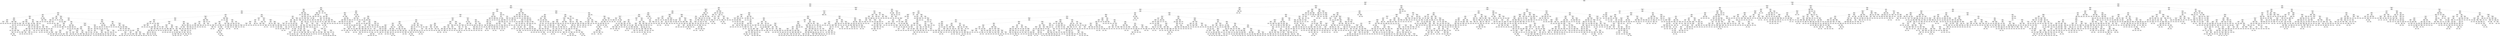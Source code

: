 digraph Tree {
node [shape=box, style="rounded", color="black", fontname=helvetica] ;
edge [fontname=helvetica] ;
0 [label="sqft <= 0.3\nmse = 144661.3\nsamples = 3463\nvalue = 1466.3"] ;
1 [label="ld_1.0 <= -0.1\nmse = 91619.6\nsamples = 2414\nvalue = 1323.6"] ;
0 -> 1 [labeldistance=2.5, labelangle=45, headlabel="True"] ;
2 [label="sqft <= -0.1\nmse = 46747.1\nsamples = 1310\nvalue = 1152.8"] ;
1 -> 2 ;
3 [label="sqft <= -0.6\nmse = 26591.6\nsamples = 923\nvalue = 1072.1"] ;
2 -> 3 ;
4 [label="ty_4.0 <= 1.7\nmse = 18747.5\nsamples = 517\nvalue = 1005.0"] ;
3 -> 4 ;
5 [label="pForties <= 1.8\nmse = 15573.3\nsamples = 506\nvalue = 999.0"] ;
4 -> 5 ;
6 [label="sqft <= -1.1\nmse = 14480.0\nsamples = 492\nvalue = 993.1"] ;
5 -> 6 ;
7 [label="pTwenties <= -0.5\nmse = 11265.7\nsamples = 224\nvalue = 961.6"] ;
6 -> 7 ;
8 [label="ty_2.0 <= 2.0\nmse = 8749.5\nsamples = 62\nvalue = 918.7"] ;
7 -> 8 ;
9 [label="pTwenties <= -0.9\nmse = 6909.7\nsamples = 56\nvalue = 935.4"] ;
8 -> 9 ;
10 [label="pYouths <= 0.6\nmse = 6820.5\nsamples = 13\nvalue = 1020.9"] ;
9 -> 10 ;
11 [label="pYouths <= 0.5\nmse = 286.0\nsamples = 4\nvalue = 917.0"] ;
10 -> 11 ;
12 [label="postdateint <= -0.4\nmse = 50.0\nsamples = 2\nvalue = 905.0"] ;
11 -> 12 ;
13 [label="mse = 0.0\nsamples = 1\nvalue = 900.0"] ;
12 -> 13 ;
14 [label="mse = 0.0\nsamples = 1\nvalue = 915.0"] ;
12 -> 14 ;
15 [label="postdateint <= -1.3\nmse = 100.0\nsamples = 2\nvalue = 935.0"] ;
11 -> 15 ;
16 [label="mse = 0.0\nsamples = 1\nvalue = 925.0"] ;
15 -> 16 ;
17 [label="mse = 0.0\nsamples = 1\nvalue = 945.0"] ;
15 -> 17 ;
18 [label="medianIncome <= 0.0\nmse = 3166.0\nsamples = 9\nvalue = 1064.2"] ;
10 -> 18 ;
19 [label="postdateint <= 1.2\nmse = 468.8\nsamples = 3\nvalue = 1136.5"] ;
18 -> 19 ;
20 [label="mse = 0.0\nsamples = 2\nvalue = 1149.0"] ;
19 -> 20 ;
21 [label="mse = 0.0\nsamples = 1\nvalue = 1099.0"] ;
19 -> 21 ;
22 [label="postdateint <= -0.0\nmse = 599.6\nsamples = 6\nvalue = 1028.1"] ;
18 -> 22 ;
23 [label="pYouths <= 1.4\nmse = 311.8\nsamples = 4\nvalue = 1039.2"] ;
22 -> 23 ;
24 [label="sqft <= -1.3\nmse = 6.0\nsamples = 3\nvalue = 1047.0"] ;
23 -> 24 ;
25 [label="mse = 0.0\nsamples = 1\nvalue = 1050.0"] ;
24 -> 25 ;
26 [label="mse = 0.0\nsamples = 2\nvalue = 1045.0"] ;
24 -> 26 ;
27 [label="mse = 0.0\nsamples = 1\nvalue = 1000.0"] ;
23 -> 27 ;
28 [label="mse = 0.0\nsamples = 2\nvalue = 995.0"] ;
22 -> 28 ;
29 [label="sqft <= -1.1\nmse = 4326.8\nsamples = 43\nvalue = 911.6"] ;
9 -> 29 ;
30 [label="pForties <= -0.2\nmse = 2589.7\nsamples = 27\nvalue = 888.8"] ;
29 -> 30 ;
31 [label="ld_3.0 <= 0.3\nmse = 4937.0\nsamples = 4\nvalue = 826.8"] ;
30 -> 31 ;
32 [label="pTwenties <= -0.8\nmse = 3472.2\nsamples = 2\nvalue = 783.3"] ;
31 -> 32 ;
33 [label="mse = 0.0\nsamples = 1\nvalue = 700.0"] ;
32 -> 33 ;
34 [label="mse = 0.0\nsamples = 1\nvalue = 825.0"] ;
32 -> 34 ;
35 [label="pSixtyPlus <= 0.4\nmse = 49.0\nsamples = 2\nvalue = 892.0"] ;
31 -> 35 ;
36 [label="mse = 0.0\nsamples = 1\nvalue = 899.0"] ;
35 -> 36 ;
37 [label="mse = 0.0\nsamples = 1\nvalue = 885.0"] ;
35 -> 37 ;
38 [label="medianIncome <= -1.0\nmse = 1596.7\nsamples = 23\nvalue = 897.9"] ;
30 -> 38 ;
39 [label="mse = 0.0\nsamples = 1\nvalue = 810.0"] ;
38 -> 39 ;
40 [label="postdateint <= -1.3\nmse = 1403.9\nsamples = 22\nvalue = 900.5"] ;
38 -> 40 ;
41 [label="mse = 0.0\nsamples = 1\nvalue = 870.0"] ;
40 -> 41 ;
42 [label="pThirties <= -0.0\nmse = 1441.7\nsamples = 21\nvalue = 903.6"] ;
40 -> 42 ;
43 [label="pTwenties <= -0.9\nmse = 304.1\nsamples = 11\nvalue = 892.7"] ;
42 -> 43 ;
44 [label="postdateint <= 1.3\nmse = 256.0\nsamples = 2\nvalue = 903.0"] ;
43 -> 44 ;
45 [label="mse = 0.0\nsamples = 1\nvalue = 935.0"] ;
44 -> 45 ;
46 [label="mse = 0.0\nsamples = 1\nvalue = 895.0"] ;
44 -> 46 ;
47 [label="postdateint <= 1.7\nmse = 265.8\nsamples = 9\nvalue = 888.7"] ;
43 -> 47 ;
48 [label="postdateint <= 1.3\nmse = 202.6\nsamples = 7\nvalue = 885.8"] ;
47 -> 48 ;
49 [label="postdateint <= -0.4\nmse = 57.9\nsamples = 6\nvalue = 889.9"] ;
48 -> 49 ;
50 [label="mse = 0.0\nsamples = 2\nvalue = 895.0"] ;
49 -> 50 ;
51 [label="postdateint <= 0.9\nmse = 56.8\nsamples = 4\nvalue = 883.5"] ;
49 -> 51 ;
52 [label="mse = 16.9\nsamples = 3\nvalue = 879.7"] ;
51 -> 52 ;
53 [label="mse = 0.0\nsamples = 1\nvalue = 895.0"] ;
51 -> 53 ;
54 [label="mse = 0.0\nsamples = 1\nvalue = 849.0"] ;
48 -> 54 ;
55 [label="postdateint <= 2.1\nmse = 355.6\nsamples = 2\nvalue = 898.3"] ;
47 -> 55 ;
56 [label="mse = 0.0\nsamples = 1\nvalue = 925.0"] ;
55 -> 56 ;
57 [label="mse = 0.0\nsamples = 1\nvalue = 885.0"] ;
55 -> 57 ;
58 [label="postdateint <= -0.4\nmse = 2699.8\nsamples = 10\nvalue = 920.0"] ;
42 -> 58 ;
59 [label="pForties <= 1.0\nmse = 3095.4\nsamples = 5\nvalue = 950.6"] ;
58 -> 59 ;
60 [label="sqft <= -1.3\nmse = 1084.5\nsamples = 4\nvalue = 927.0"] ;
59 -> 60 ;
61 [label="postdateint <= -0.9\nmse = 306.2\nsamples = 2\nvalue = 957.5"] ;
60 -> 61 ;
62 [label="mse = 0.0\nsamples = 1\nvalue = 940.0"] ;
61 -> 62 ;
63 [label="mse = 0.0\nsamples = 1\nvalue = 975.0"] ;
61 -> 63 ;
64 [label="postdateint <= -0.5\nmse = 2.2\nsamples = 2\nvalue = 896.5"] ;
60 -> 64 ;
65 [label="mse = 0.0\nsamples = 1\nvalue = 895.0"] ;
64 -> 65 ;
66 [label="mse = 0.0\nsamples = 1\nvalue = 898.0"] ;
64 -> 66 ;
67 [label="mse = 0.0\nsamples = 1\nvalue = 1045.0"] ;
59 -> 67 ;
68 [label="medianIncome <= 0.2\nmse = 1270.7\nsamples = 5\nvalue = 898.1"] ;
58 -> 68 ;
69 [label="pk_5.0 <= 1.5\nmse = 312.6\nsamples = 3\nvalue = 918.6"] ;
68 -> 69 ;
70 [label="postdateint <= 1.7\nmse = 216.8\nsamples = 2\nvalue = 924.5"] ;
69 -> 70 ;
71 [label="mse = 0.0\nsamples = 1\nvalue = 933.0"] ;
70 -> 71 ;
72 [label="mse = 0.0\nsamples = 1\nvalue = 899.0"] ;
70 -> 72 ;
73 [label="mse = 0.0\nsamples = 1\nvalue = 895.0"] ;
69 -> 73 ;
74 [label="ld_4.0 <= 1.5\nmse = 4.0\nsamples = 2\nvalue = 847.0"] ;
68 -> 74 ;
75 [label="mse = 0.0\nsamples = 1\nvalue = 849.0"] ;
74 -> 75 ;
76 [label="mse = 0.0\nsamples = 1\nvalue = 845.0"] ;
74 -> 76 ;
77 [label="ld_3.0 <= 0.3\nmse = 4853.8\nsamples = 16\nvalue = 952.0"] ;
29 -> 77 ;
78 [label="pk_4.0 <= 0.4\nmse = 3416.4\nsamples = 5\nvalue = 1004.9"] ;
77 -> 78 ;
79 [label="mse = 0.0\nsamples = 1\nvalue = 875.0"] ;
78 -> 79 ;
80 [label="pForties <= 0.7\nmse = 1150.5\nsamples = 4\nvalue = 1023.4"] ;
78 -> 80 ;
81 [label="pForties <= 0.0\nmse = 346.2\nsamples = 3\nvalue = 1011.5"] ;
80 -> 81 ;
82 [label="mse = 0.0\nsamples = 1\nvalue = 1030.0"] ;
81 -> 82 ;
83 [label="pTwenties <= -0.7\nmse = 8.0\nsamples = 2\nvalue = 993.0"] ;
81 -> 83 ;
84 [label="mse = 0.0\nsamples = 1\nvalue = 989.0"] ;
83 -> 84 ;
85 [label="mse = 0.0\nsamples = 1\nvalue = 995.0"] ;
83 -> 85 ;
86 [label="mse = 0.0\nsamples = 1\nvalue = 1095.0"] ;
80 -> 86 ;
87 [label="postdateint <= 2.0\nmse = 3160.3\nsamples = 11\nvalue = 921.7"] ;
77 -> 87 ;
88 [label="pSixtyPlus <= 0.5\nmse = 2388.7\nsamples = 10\nvalue = 935.3"] ;
87 -> 88 ;
89 [label="postdateint <= 0.0\nmse = 3387.5\nsamples = 4\nvalue = 900.0"] ;
88 -> 89 ;
90 [label="pSixtyPlus <= 0.0\nmse = 505.6\nsamples = 3\nvalue = 868.3"] ;
89 -> 90 ;
91 [label="postdateint <= -0.4\nmse = 225.0\nsamples = 2\nvalue = 855.0"] ;
90 -> 91 ;
92 [label="mse = 0.0\nsamples = 1\nvalue = 870.0"] ;
91 -> 92 ;
93 [label="mse = 0.0\nsamples = 1\nvalue = 840.0"] ;
91 -> 93 ;
94 [label="mse = 0.0\nsamples = 1\nvalue = 895.0"] ;
90 -> 94 ;
95 [label="mse = 0.0\nsamples = 1\nvalue = 995.0"] ;
89 -> 95 ;
96 [label="pk_3.0 <= 1.3\nmse = 953.0\nsamples = 6\nvalue = 953.0"] ;
88 -> 96 ;
97 [label="postdateint <= -0.9\nmse = 369.0\nsamples = 4\nvalue = 971.8"] ;
96 -> 97 ;
98 [label="mse = 0.0\nsamples = 1\nvalue = 935.0"] ;
97 -> 98 ;
99 [label="pFifties <= 0.5\nmse = 38.0\nsamples = 3\nvalue = 981.0"] ;
97 -> 99 ;
100 [label="postdateint <= -0.5\nmse = 22.2\nsamples = 2\nvalue = 978.3"] ;
99 -> 100 ;
101 [label="mse = 0.0\nsamples = 1\nvalue = 985.0"] ;
100 -> 101 ;
102 [label="mse = 0.0\nsamples = 1\nvalue = 975.0"] ;
100 -> 102 ;
103 [label="mse = 0.0\nsamples = 1\nvalue = 989.0"] ;
99 -> 103 ;
104 [label="postdateint <= 0.8\nmse = 355.6\nsamples = 2\nvalue = 921.7"] ;
96 -> 104 ;
105 [label="mse = 0.0\nsamples = 1\nvalue = 935.0"] ;
104 -> 105 ;
106 [label="mse = 0.0\nsamples = 1\nvalue = 895.0"] ;
104 -> 106 ;
107 [label="mse = 0.0\nsamples = 1\nvalue = 840.0"] ;
87 -> 107 ;
108 [label="pThirties <= 0.3\nmse = 1469.1\nsamples = 6\nvalue = 774.4"] ;
8 -> 108 ;
109 [label="mse = 0.0\nsamples = 1\nvalue = 870.0"] ;
108 -> 109 ;
110 [label="sqft <= -1.3\nmse = 368.8\nsamples = 5\nvalue = 762.5"] ;
108 -> 110 ;
111 [label="postdateint <= 0.4\nmse = 25.0\nsamples = 2\nvalue = 795.0"] ;
110 -> 111 ;
112 [label="mse = 0.0\nsamples = 1\nvalue = 790.0"] ;
111 -> 112 ;
113 [label="mse = 0.0\nsamples = 1\nvalue = 800.0"] ;
111 -> 113 ;
114 [label="postdateint <= -0.8\nmse = 13.9\nsamples = 3\nvalue = 751.7"] ;
110 -> 114 ;
115 [label="mse = 0.0\nsamples = 1\nvalue = 760.0"] ;
114 -> 115 ;
116 [label="mse = 0.0\nsamples = 2\nvalue = 750.0"] ;
114 -> 116 ;
117 [label="sqft <= -1.6\nmse = 11287.6\nsamples = 162\nvalue = 975.9"] ;
7 -> 117 ;
118 [label="sqft <= -1.6\nmse = 1519.8\nsamples = 7\nvalue = 852.7"] ;
117 -> 118 ;
119 [label="pSixtyPlus <= 0.6\nmse = 290.2\nsamples = 5\nvalue = 830.6"] ;
118 -> 119 ;
120 [label="postdateint <= 0.5\nmse = 178.6\nsamples = 4\nvalue = 835.0"] ;
119 -> 120 ;
121 [label="pTwenties <= 0.3\nmse = 75.0\nsamples = 2\nvalue = 845.0"] ;
120 -> 121 ;
122 [label="mse = 0.0\nsamples = 1\nvalue = 840.0"] ;
121 -> 122 ;
123 [label="mse = 0.0\nsamples = 1\nvalue = 860.0"] ;
121 -> 123 ;
124 [label="pSixtyPlus <= -0.4\nmse = 5.6\nsamples = 2\nvalue = 821.7"] ;
120 -> 124 ;
125 [label="mse = 0.0\nsamples = 1\nvalue = 820.0"] ;
124 -> 125 ;
126 [label="mse = 0.0\nsamples = 1\nvalue = 825.0"] ;
124 -> 126 ;
127 [label="mse = 0.0\nsamples = 1\nvalue = 800.0"] ;
119 -> 127 ;
128 [label="postdateint <= 0.4\nmse = 22.2\nsamples = 2\nvalue = 911.7"] ;
118 -> 128 ;
129 [label="mse = 0.0\nsamples = 1\nvalue = 915.0"] ;
128 -> 129 ;
130 [label="mse = 0.0\nsamples = 1\nvalue = 905.0"] ;
128 -> 130 ;
131 [label="pSixtyPlus <= -1.4\nmse = 11020.4\nsamples = 155\nvalue = 981.3"] ;
117 -> 131 ;
132 [label="postdateint <= -0.4\nmse = 3888.9\nsamples = 4\nvalue = 866.7"] ;
131 -> 132 ;
133 [label="mse = 0.0\nsamples = 2\nvalue = 950.0"] ;
132 -> 133 ;
134 [label="pk_4.0 <= 0.4\nmse = 625.0\nsamples = 2\nvalue = 825.0"] ;
132 -> 134 ;
135 [label="mse = 0.0\nsamples = 1\nvalue = 800.0"] ;
134 -> 135 ;
136 [label="mse = 0.0\nsamples = 1\nvalue = 850.0"] ;
134 -> 136 ;
137 [label="pk_2.0 <= 0.0\nmse = 10864.6\nsamples = 151\nvalue = 984.1"] ;
131 -> 137 ;
138 [label="pForties <= -0.6\nmse = 7322.7\nsamples = 127\nvalue = 977.3"] ;
137 -> 138 ;
139 [label="postdateint <= -0.5\nmse = 5922.7\nsamples = 16\nvalue = 1038.9"] ;
138 -> 139 ;
140 [label="sqft <= -1.1\nmse = 5204.0\nsamples = 3\nvalue = 956.0"] ;
139 -> 140 ;
141 [label="sqft <= -1.2\nmse = 25.0\nsamples = 2\nvalue = 920.0"] ;
140 -> 141 ;
142 [label="mse = 0.0\nsamples = 1\nvalue = 915.0"] ;
141 -> 142 ;
143 [label="mse = 0.0\nsamples = 1\nvalue = 925.0"] ;
141 -> 143 ;
144 [label="mse = 0.0\nsamples = 1\nvalue = 1100.0"] ;
140 -> 144 ;
145 [label="postdateint <= -0.4\nmse = 3955.7\nsamples = 13\nvalue = 1059.6"] ;
139 -> 145 ;
146 [label="sqft <= -1.5\nmse = 289.0\nsamples = 2\nvalue = 1182.0"] ;
145 -> 146 ;
147 [label="mse = 0.0\nsamples = 1\nvalue = 1199.0"] ;
146 -> 147 ;
148 [label="mse = 0.0\nsamples = 1\nvalue = 1165.0"] ;
146 -> 148 ;
149 [label="ty_2.0 <= 2.0\nmse = 2513.6\nsamples = 11\nvalue = 1046.0"] ;
145 -> 149 ;
150 [label="postdateint <= 0.8\nmse = 2417.7\nsamples = 10\nvalue = 1039.2"] ;
149 -> 150 ;
151 [label="ld_3.0 <= 0.3\nmse = 2554.4\nsamples = 8\nvalue = 1034.1"] ;
150 -> 151 ;
152 [label="postdateint <= -0.4\nmse = 4291.8\nsamples = 4\nvalue = 1028.5"] ;
151 -> 152 ;
153 [label="mse = 0.0\nsamples = 1\nvalue = 1035.0"] ;
152 -> 153 ;
154 [label="mse = 4898.0\nsamples = 3\nvalue = 1027.6"] ;
152 -> 154 ;
155 [label="postdateint <= 0.4\nmse = 138.9\nsamples = 4\nvalue = 1041.7"] ;
151 -> 155 ;
156 [label="mse = 0.0\nsamples = 2\nvalue = 1050.0"] ;
155 -> 156 ;
157 [label="postdateint <= 0.4\nmse = 138.9\nsamples = 2\nvalue = 1033.3"] ;
155 -> 157 ;
158 [label="mse = 0.0\nsamples = 1\nvalue = 1025.0"] ;
157 -> 158 ;
159 [label="mse = 0.0\nsamples = 1\nvalue = 1050.0"] ;
157 -> 159 ;
160 [label="mse = 0.0\nsamples = 2\nvalue = 1075.0"] ;
150 -> 160 ;
161 [label="mse = 0.0\nsamples = 1\nvalue = 1100.0"] ;
149 -> 161 ;
162 [label="sqft <= -1.4\nmse = 6930.7\nsamples = 111\nvalue = 969.0"] ;
138 -> 162 ;
163 [label="ld_4.0 <= 1.5\nmse = 8392.9\nsamples = 8\nvalue = 895.0"] ;
162 -> 163 ;
164 [label="pSixtyPlus <= 0.2\nmse = 2500.0\nsamples = 5\nvalue = 825.0"] ;
163 -> 164 ;
165 [label="mse = 0.0\nsamples = 1\nvalue = 725.0"] ;
164 -> 165 ;
166 [label="sqft <= -1.5\nmse = 1224.5\nsamples = 4\nvalue = 839.3"] ;
164 -> 166 ;
167 [label="mse = 0.0\nsamples = 3\nvalue = 825.0"] ;
166 -> 167 ;
168 [label="mse = 0.0\nsamples = 1\nvalue = 925.0"] ;
166 -> 168 ;
169 [label="pYouths <= -0.0\nmse = 1005.6\nsamples = 3\nvalue = 988.3"] ;
163 -> 169 ;
170 [label="pk_4.0 <= 0.4\nmse = 100.0\nsamples = 2\nvalue = 1010.0"] ;
169 -> 170 ;
171 [label="mse = 0.0\nsamples = 1\nvalue = 1020.0"] ;
170 -> 171 ;
172 [label="mse = 0.0\nsamples = 1\nvalue = 1000.0"] ;
170 -> 172 ;
173 [label="mse = 0.0\nsamples = 1\nvalue = 945.0"] ;
169 -> 173 ;
174 [label="medianIncome <= -0.6\nmse = 6325.8\nsamples = 103\nvalue = 975.1"] ;
162 -> 174 ;
175 [label="number bedrooms <= -0.1\nmse = 5547.8\nsamples = 62\nvalue = 961.3"] ;
174 -> 175 ;
176 [label="pk_4.0 <= 0.4\nmse = 5393.5\nsamples = 57\nvalue = 955.3"] ;
175 -> 176 ;
177 [label="postdateint <= 0.4\nmse = 5476.5\nsamples = 23\nvalue = 924.4"] ;
176 -> 177 ;
178 [label="postdateint <= -0.3\nmse = 6103.2\nsamples = 16\nvalue = 901.6"] ;
177 -> 178 ;
179 [label="postdateint <= -0.4\nmse = 2079.5\nsamples = 13\nvalue = 927.1"] ;
178 -> 179 ;
180 [label="pSixtyPlus <= -0.9\nmse = 2741.7\nsamples = 8\nvalue = 940.0"] ;
179 -> 180 ;
181 [label="mse = 2834.0\nsamples = 5\nvalue = 960.6"] ;
180 -> 181 ;
182 [label="mse = 4.7\nsamples = 3\nvalue = 898.8"] ;
180 -> 182 ;
183 [label="pSixtyPlus <= -0.9\nmse = 164.4\nsamples = 5\nvalue = 904.9"] ;
179 -> 183 ;
184 [label="mse = 6.0\nsamples = 3\nvalue = 897.0"] ;
183 -> 184 ;
185 [label="mse = 20.2\nsamples = 2\nvalue = 924.5"] ;
183 -> 185 ;
186 [label="postdateint <= 0.0\nmse = 9600.0\nsamples = 3\nvalue = 805.0"] ;
178 -> 186 ;
187 [label="mse = 0.0\nsamples = 1\nvalue = 725.0"] ;
186 -> 187 ;
188 [label="mse = 0.0\nsamples = 2\nvalue = 925.0"] ;
186 -> 188 ;
189 [label="postdateint <= 1.3\nmse = 508.3\nsamples = 7\nvalue = 974.1"] ;
177 -> 189 ;
190 [label="postdateint <= 0.5\nmse = 463.6\nsamples = 6\nvalue = 979.4"] ;
189 -> 190 ;
191 [label="pSixtyPlus <= -0.4\nmse = 360.0\nsamples = 3\nvalue = 965.0"] ;
190 -> 191 ;
192 [label="mse = 0.0\nsamples = 1\nvalue = 980.0"] ;
191 -> 192 ;
193 [label="mse = 56.2\nsamples = 2\nvalue = 942.5"] ;
191 -> 193 ;
194 [label="postdateint <= 1.3\nmse = 6.2\nsamples = 3\nvalue = 997.5"] ;
190 -> 194 ;
195 [label="mse = 0.0\nsamples = 2\nvalue = 995.0"] ;
194 -> 195 ;
196 [label="mse = 0.0\nsamples = 1\nvalue = 1000.0"] ;
194 -> 196 ;
197 [label="mse = 0.0\nsamples = 1\nvalue = 950.0"] ;
189 -> 197 ;
198 [label="postdateint <= -0.4\nmse = 4574.3\nsamples = 34\nvalue = 971.7"] ;
176 -> 198 ;
199 [label="postdateint <= -0.5\nmse = 3050.9\nsamples = 9\nvalue = 1006.0"] ;
198 -> 199 ;
200 [label="pSixtyPlus <= -0.1\nmse = 1420.2\nsamples = 7\nvalue = 979.3"] ;
199 -> 200 ;
201 [label="postdateint <= -1.0\nmse = 832.5\nsamples = 5\nvalue = 1001.7"] ;
200 -> 201 ;
202 [label="mse = 344.6\nsamples = 4\nvalue = 986.4"] ;
201 -> 202 ;
203 [label="mse = 0.0\nsamples = 1\nvalue = 1040.0"] ;
201 -> 203 ;
204 [label="sqft <= -1.3\nmse = 25.0\nsamples = 2\nvalue = 940.0"] ;
200 -> 204 ;
205 [label="mse = 0.0\nsamples = 1\nvalue = 945.0"] ;
204 -> 205 ;
206 [label="mse = 0.0\nsamples = 1\nvalue = 935.0"] ;
204 -> 206 ;
207 [label="postdateint <= -0.4\nmse = 168.8\nsamples = 2\nvalue = 1079.5"] ;
199 -> 207 ;
208 [label="mse = 0.0\nsamples = 1\nvalue = 1087.0"] ;
207 -> 208 ;
209 [label="mse = 0.0\nsamples = 1\nvalue = 1057.0"] ;
207 -> 209 ;
210 [label="sqft <= -1.2\nmse = 4574.4\nsamples = 25\nvalue = 961.6"] ;
198 -> 210 ;
211 [label="postdateint <= 0.4\nmse = 2711.9\nsamples = 21\nvalue = 950.9"] ;
210 -> 211 ;
212 [label="postdateint <= -0.3\nmse = 1027.8\nsamples = 12\nvalue = 933.4"] ;
211 -> 212 ;
213 [label="mse = 896.0\nsamples = 5\nvalue = 953.0"] ;
212 -> 213 ;
214 [label="mse = 687.0\nsamples = 7\nvalue = 920.3"] ;
212 -> 214 ;
215 [label="postdateint <= 0.9\nmse = 4034.8\nsamples = 9\nvalue = 975.2"] ;
211 -> 215 ;
216 [label="mse = 2045.9\nsamples = 4\nvalue = 1033.3"] ;
215 -> 216 ;
217 [label="mse = 1783.1\nsamples = 5\nvalue = 938.2"] ;
215 -> 217 ;
218 [label="sqft <= -1.1\nmse = 10627.7\nsamples = 4\nvalue = 1019.4"] ;
210 -> 218 ;
219 [label="sqft <= -1.1\nmse = 8454.0\nsamples = 3\nvalue = 1076.0"] ;
218 -> 219 ;
220 [label="mse = 3200.0\nsamples = 2\nvalue = 1010.0"] ;
219 -> 220 ;
221 [label="mse = 0.0\nsamples = 1\nvalue = 1175.0"] ;
219 -> 221 ;
222 [label="mse = 0.0\nsamples = 1\nvalue = 925.0"] ;
218 -> 222 ;
223 [label="pForties <= -0.4\nmse = 1330.9\nsamples = 5\nvalue = 1036.9"] ;
175 -> 223 ;
224 [label="postdateint <= 0.8\nmse = 253.1\nsamples = 4\nvalue = 1024.3"] ;
223 -> 224 ;
225 [label="postdateint <= -0.4\nmse = 47.2\nsamples = 3\nvalue = 1018.3"] ;
224 -> 225 ;
226 [label="mse = 0.0\nsamples = 1\nvalue = 1030.0"] ;
225 -> 226 ;
227 [label="pk_5.0 <= 1.5\nmse = 24.0\nsamples = 2\nvalue = 1016.0"] ;
225 -> 227 ;
228 [label="mse = 0.0\nsamples = 1\nvalue = 1020.0"] ;
227 -> 228 ;
229 [label="mse = 0.0\nsamples = 1\nvalue = 1010.0"] ;
227 -> 229 ;
230 [label="mse = 0.0\nsamples = 1\nvalue = 1060.0"] ;
224 -> 230 ;
231 [label="mse = 0.0\nsamples = 1\nvalue = 1125.0"] ;
223 -> 231 ;
232 [label="pThirties <= 0.3\nmse = 6773.3\nsamples = 41\nvalue = 999.3"] ;
174 -> 232 ;
233 [label="pk_5.0 <= 1.5\nmse = 5904.1\nsamples = 40\nvalue = 991.6"] ;
232 -> 233 ;
234 [label="sqft <= -1.4\nmse = 4226.8\nsamples = 32\nvalue = 976.4"] ;
233 -> 234 ;
235 [label="pTwenties <= 0.0\nmse = 1620.1\nsamples = 5\nvalue = 1034.2"] ;
234 -> 235 ;
236 [label="mse = 0.0\nsamples = 1\nvalue = 1100.0"] ;
235 -> 236 ;
237 [label="pk_4.0 <= 0.4\nmse = 904.0\nsamples = 4\nvalue = 1021.0"] ;
235 -> 237 ;
238 [label="mse = 0.0\nsamples = 2\nvalue = 1045.0"] ;
237 -> 238 ;
239 [label="ld_3.0 <= 0.3\nmse = 100.0\nsamples = 2\nvalue = 985.0"] ;
237 -> 239 ;
240 [label="mse = 0.0\nsamples = 1\nvalue = 975.0"] ;
239 -> 240 ;
241 [label="mse = 0.0\nsamples = 1\nvalue = 995.0"] ;
239 -> 241 ;
242 [label="postdateint <= 0.5\nmse = 4053.9\nsamples = 27\nvalue = 968.1"] ;
234 -> 242 ;
243 [label="postdateint <= 0.3\nmse = 4171.5\nsamples = 19\nvalue = 984.1"] ;
242 -> 243 ;
244 [label="sqft <= -1.1\nmse = 2884.8\nsamples = 17\nvalue = 973.9"] ;
243 -> 244 ;
245 [label="mse = 2110.8\nsamples = 9\nvalue = 954.2"] ;
244 -> 245 ;
246 [label="mse = 2720.8\nsamples = 8\nvalue = 1000.0"] ;
244 -> 246 ;
247 [label="sqft <= -1.2\nmse = 9.0\nsamples = 2\nvalue = 1128.0"] ;
243 -> 247 ;
248 [label="mse = 0.0\nsamples = 1\nvalue = 1131.0"] ;
247 -> 248 ;
249 [label="mse = 0.0\nsamples = 1\nvalue = 1125.0"] ;
247 -> 249 ;
250 [label="sqft <= -1.3\nmse = 1515.9\nsamples = 8\nvalue = 928.1"] ;
242 -> 250 ;
251 [label="mse = 0.0\nsamples = 1\nvalue = 890.0"] ;
250 -> 251 ;
252 [label="medianIncome <= 0.7\nmse = 1471.0\nsamples = 7\nvalue = 935.7"] ;
250 -> 252 ;
253 [label="mse = 1471.0\nsamples = 5\nvalue = 961.4"] ;
252 -> 253 ;
254 [label="mse = 150.0\nsamples = 2\nvalue = 910.0"] ;
252 -> 254 ;
255 [label="postdateint <= 0.5\nmse = 7778.5\nsamples = 8\nvalue = 1058.2"] ;
233 -> 255 ;
256 [label="postdateint <= -0.4\nmse = 6950.0\nsamples = 6\nvalue = 1030.0"] ;
255 -> 256 ;
257 [label="mse = 0.0\nsamples = 1\nvalue = 1195.0"] ;
256 -> 257 ;
258 [label="ld_3.0 <= 0.3\nmse = 3498.0\nsamples = 5\nvalue = 1006.4"] ;
256 -> 258 ;
259 [label="mse = 0.0\nsamples = 1\nvalue = 895.0"] ;
258 -> 259 ;
260 [label="sqft <= -1.3\nmse = 1666.7\nsamples = 4\nvalue = 1025.0"] ;
258 -> 260 ;
261 [label="mse = 88.9\nsamples = 2\nvalue = 988.3"] ;
260 -> 261 ;
262 [label="mse = 555.6\nsamples = 2\nvalue = 1061.7"] ;
260 -> 262 ;
263 [label="sqft <= -1.1\nmse = 2222.2\nsamples = 2\nvalue = 1133.3"] ;
255 -> 263 ;
264 [label="mse = 0.0\nsamples = 1\nvalue = 1200.0"] ;
263 -> 264 ;
265 [label="mse = 0.0\nsamples = 1\nvalue = 1100.0"] ;
263 -> 265 ;
266 [label="mse = 0.0\nsamples = 1\nvalue = 1150.0"] ;
232 -> 266 ;
267 [label="pThirties <= 0.2\nmse = 30682.6\nsamples = 24\nvalue = 1026.2"] ;
137 -> 267 ;
268 [label="medianIncome <= -1.0\nmse = 11331.1\nsamples = 7\nvalue = 910.4"] ;
267 -> 268 ;
269 [label="mse = 0.0\nsamples = 1\nvalue = 780.0"] ;
268 -> 269 ;
270 [label="postdateint <= 0.8\nmse = 9515.2\nsamples = 6\nvalue = 936.5"] ;
268 -> 270 ;
271 [label="sqft <= -1.1\nmse = 1228.5\nsamples = 3\nvalue = 1005.8"] ;
270 -> 271 ;
272 [label="sqft <= -1.3\nmse = 379.7\nsamples = 2\nvalue = 983.8"] ;
271 -> 272 ;
273 [label="mse = 0.0\nsamples = 1\nvalue = 950.0"] ;
272 -> 273 ;
274 [label="mse = 0.0\nsamples = 1\nvalue = 995.0"] ;
272 -> 274 ;
275 [label="mse = 0.0\nsamples = 1\nvalue = 1050.0"] ;
271 -> 275 ;
276 [label="sqft <= -1.5\nmse = 3918.8\nsamples = 3\nvalue = 832.5"] ;
270 -> 276 ;
277 [label="mse = 0.0\nsamples = 1\nvalue = 730.0"] ;
276 -> 277 ;
278 [label="sqft <= -1.2\nmse = 555.6\nsamples = 2\nvalue = 866.7"] ;
276 -> 278 ;
279 [label="mse = 0.0\nsamples = 1\nvalue = 850.0"] ;
278 -> 279 ;
280 [label="mse = 0.0\nsamples = 1\nvalue = 900.0"] ;
278 -> 280 ;
281 [label="sqft <= -1.3\nmse = 29930.3\nsamples = 17\nvalue = 1089.4"] ;
267 -> 281 ;
282 [label="ty_1.0 <= -0.8\nmse = 4406.6\nsamples = 5\nvalue = 938.7"] ;
281 -> 282 ;
283 [label="sqft <= -1.4\nmse = 1200.0\nsamples = 3\nvalue = 900.0"] ;
282 -> 283 ;
284 [label="mse = 0.0\nsamples = 1\nvalue = 840.0"] ;
283 -> 284 ;
285 [label="mse = 0.0\nsamples = 2\nvalue = 920.0"] ;
283 -> 285 ;
286 [label="postdateint <= -0.9\nmse = 1849.0\nsamples = 2\nvalue = 1016.0"] ;
282 -> 286 ;
287 [label="mse = 0.0\nsamples = 1\nvalue = 1059.0"] ;
286 -> 287 ;
288 [label="mse = 0.0\nsamples = 1\nvalue = 973.0"] ;
286 -> 288 ;
289 [label="medianIncome <= -0.9\nmse = 27785.1\nsamples = 12\nvalue = 1145.9"] ;
281 -> 289 ;
290 [label="postdateint <= -0.0\nmse = 1600.0\nsamples = 3\nvalue = 1315.0"] ;
289 -> 290 ;
291 [label="mse = 0.0\nsamples = 1\nvalue = 1395.0"] ;
290 -> 291 ;
292 [label="mse = 0.0\nsamples = 2\nvalue = 1295.0"] ;
290 -> 292 ;
293 [label="ty_1.0 <= -0.8\nmse = 20790.1\nsamples = 9\nvalue = 1069.1"] ;
289 -> 293 ;
294 [label="sqft <= -1.2\nmse = 23342.2\nsamples = 4\nvalue = 953.8"] ;
293 -> 294 ;
295 [label="postdateint <= -1.3\nmse = 3906.2\nsamples = 2\nvalue = 807.5"] ;
294 -> 295 ;
296 [label="mse = 0.0\nsamples = 1\nvalue = 870.0"] ;
295 -> 296 ;
297 [label="mse = 0.0\nsamples = 1\nvalue = 745.0"] ;
295 -> 297 ;
298 [label="mse = 0.0\nsamples = 2\nvalue = 1100.0"] ;
294 -> 298 ;
299 [label="postdateint <= -0.0\nmse = 7385.7\nsamples = 5\nvalue = 1135.0"] ;
293 -> 299 ;
300 [label="pFifties <= -0.6\nmse = 1392.2\nsamples = 3\nvalue = 1203.8"] ;
299 -> 300 ;
301 [label="mse = 0.0\nsamples = 1\nvalue = 1200.0"] ;
300 -> 301 ;
302 [label="mse = 2756.2\nsamples = 2\nvalue = 1207.5"] ;
300 -> 302 ;
303 [label="medianIncome <= 0.4\nmse = 672.2\nsamples = 2\nvalue = 1043.3"] ;
299 -> 303 ;
304 [label="mse = 0.0\nsamples = 1\nvalue = 1025.0"] ;
303 -> 304 ;
305 [label="mse = 0.0\nsamples = 1\nvalue = 1080.0"] ;
303 -> 305 ;
306 [label="pYouths <= 0.5\nmse = 15652.9\nsamples = 268\nvalue = 1020.2"] ;
6 -> 306 ;
307 [label="pk_2.0 <= 0.0\nmse = 17010.4\nsamples = 164\nvalue = 1055.8"] ;
306 -> 307 ;
308 [label="number bedrooms <= -0.1\nmse = 11219.1\nsamples = 131\nvalue = 1039.1"] ;
307 -> 308 ;
309 [label="pForties <= -0.6\nmse = 9943.2\nsamples = 116\nvalue = 1027.9"] ;
308 -> 309 ;
310 [label="postdateint <= 1.2\nmse = 20810.5\nsamples = 7\nvalue = 1198.5"] ;
309 -> 310 ;
311 [label="pk_3.0 <= 1.3\nmse = 10865.0\nsamples = 5\nvalue = 1259.0"] ;
310 -> 311 ;
312 [label="pYouths <= 0.1\nmse = 4282.6\nsamples = 4\nvalue = 1220.8"] ;
311 -> 312 ;
313 [label="postdateint <= -0.4\nmse = 20.2\nsamples = 2\nvalue = 1294.5"] ;
312 -> 313 ;
314 [label="mse = 0.0\nsamples = 1\nvalue = 1299.0"] ;
313 -> 314 ;
315 [label="mse = 0.0\nsamples = 1\nvalue = 1290.0"] ;
313 -> 315 ;
316 [label="postdateint <= -0.4\nmse = 1088.9\nsamples = 2\nvalue = 1171.7"] ;
312 -> 316 ;
317 [label="mse = 0.0\nsamples = 1\nvalue = 1125.0"] ;
316 -> 317 ;
318 [label="mse = 0.0\nsamples = 1\nvalue = 1195.0"] ;
316 -> 318 ;
319 [label="mse = 0.0\nsamples = 1\nvalue = 1450.0"] ;
311 -> 319 ;
320 [label="pYouths <= 0.4\nmse = 6724.0\nsamples = 2\nvalue = 1017.0"] ;
310 -> 320 ;
321 [label="mse = 0.0\nsamples = 1\nvalue = 935.0"] ;
320 -> 321 ;
322 [label="mse = 0.0\nsamples = 1\nvalue = 1099.0"] ;
320 -> 322 ;
323 [label="ty_2.0 <= 2.0\nmse = 7997.7\nsamples = 109\nvalue = 1019.9"] ;
309 -> 323 ;
324 [label="medianIncome <= -0.0\nmse = 7235.1\nsamples = 96\nvalue = 1010.2"] ;
323 -> 324 ;
325 [label="postdateint <= 2.1\nmse = 6650.6\nsamples = 66\nvalue = 1022.0"] ;
324 -> 325 ;
326 [label="sqft <= -0.7\nmse = 6598.9\nsamples = 64\nvalue = 1024.9"] ;
325 -> 326 ;
327 [label="pk_5.0 <= 1.5\nmse = 6263.6\nsamples = 60\nvalue = 1027.8"] ;
326 -> 327 ;
328 [label="sqft <= -0.9\nmse = 6360.5\nsamples = 45\nvalue = 1036.2"] ;
327 -> 328 ;
329 [label="sqft <= -0.9\nmse = 2799.9\nsamples = 9\nvalue = 1078.9"] ;
328 -> 329 ;
330 [label="postdateint <= -0.1\nmse = 587.6\nsamples = 7\nvalue = 1058.7"] ;
329 -> 330 ;
331 [label="pk_4.0 <= 0.4\nmse = 78.2\nsamples = 3\nvalue = 1039.6"] ;
330 -> 331 ;
332 [label="mse = 0.0\nsamples = 1\nvalue = 1029.0"] ;
331 -> 332 ;
333 [label="mse = 5.6\nsamples = 2\nvalue = 1046.7"] ;
331 -> 333 ;
334 [label="postdateint <= 0.5\nmse = 367.4\nsamples = 4\nvalue = 1077.8"] ;
330 -> 334 ;
335 [label="mse = 34.7\nsamples = 3\nvalue = 1093.0"] ;
334 -> 335 ;
336 [label="mse = 0.0\nsamples = 1\nvalue = 1055.0"] ;
334 -> 336 ;
337 [label="sqft <= -0.9\nmse = 1600.0\nsamples = 2\nvalue = 1180.0"] ;
329 -> 337 ;
338 [label="mse = 0.0\nsamples = 1\nvalue = 1140.0"] ;
337 -> 338 ;
339 [label="mse = 0.0\nsamples = 1\nvalue = 1220.0"] ;
337 -> 339 ;
340 [label="sqft <= -0.9\nmse = 6616.1\nsamples = 36\nvalue = 1028.5"] ;
328 -> 340 ;
341 [label="postdateint <= 0.8\nmse = 2608.0\nsamples = 11\nvalue = 993.0"] ;
340 -> 341 ;
342 [label="postdateint <= 0.3\nmse = 2474.7\nsamples = 9\nvalue = 1000.2"] ;
341 -> 342 ;
343 [label="mse = 1223.1\nsamples = 8\nvalue = 991.4"] ;
342 -> 343 ;
344 [label="mse = 0.0\nsamples = 1\nvalue = 1150.0"] ;
342 -> 344 ;
345 [label="postdateint <= 1.3\nmse = 1216.9\nsamples = 2\nvalue = 949.7"] ;
341 -> 345 ;
346 [label="mse = 0.0\nsamples = 1\nvalue = 925.0"] ;
345 -> 346 ;
347 [label="mse = 0.0\nsamples = 1\nvalue = 999.0"] ;
345 -> 347 ;
348 [label="postdateint <= 2.0\nmse = 7626.1\nsamples = 25\nvalue = 1045.0"] ;
340 -> 348 ;
349 [label="postdateint <= 1.7\nmse = 6273.3\nsamples = 22\nvalue = 1053.8"] ;
348 -> 349 ;
350 [label="mse = 5339.8\nsamples = 21\nvalue = 1045.4"] ;
349 -> 350 ;
351 [label="mse = 0.0\nsamples = 1\nvalue = 1200.0"] ;
349 -> 351 ;
352 [label="medianIncome <= -0.6\nmse = 11888.2\nsamples = 3\nvalue = 1004.5"] ;
348 -> 352 ;
353 [label="mse = 2005.6\nsamples = 2\nvalue = 1063.3"] ;
352 -> 353 ;
354 [label="mse = 0.0\nsamples = 1\nvalue = 828.0"] ;
352 -> 354 ;
355 [label="pTwenties <= 1.0\nmse = 4968.6\nsamples = 15\nvalue = 1000.4"] ;
327 -> 355 ;
356 [label="postdateint <= 1.3\nmse = 2973.7\nsamples = 11\nvalue = 1027.1"] ;
355 -> 356 ;
357 [label="ld_4.0 <= 1.5\nmse = 2155.9\nsamples = 10\nvalue = 1019.4"] ;
356 -> 357 ;
358 [label="postdateint <= -0.4\nmse = 1530.1\nsamples = 8\nvalue = 1008.6"] ;
357 -> 358 ;
359 [label="mse = 0.0\nsamples = 1\nvalue = 1080.0"] ;
358 -> 359 ;
360 [label="mse = 1225.1\nsamples = 7\nvalue = 1003.1"] ;
358 -> 360 ;
361 [label="mse = 0.0\nsamples = 2\nvalue = 1095.0"] ;
357 -> 361 ;
362 [label="mse = 0.0\nsamples = 1\nvalue = 1150.0"] ;
356 -> 362 ;
363 [label="sqft <= -0.9\nmse = 3903.1\nsamples = 4\nvalue = 935.7"] ;
355 -> 363 ;
364 [label="sqft <= -1.0\nmse = 1000.0\nsamples = 3\nvalue = 900.0"] ;
363 -> 364 ;
365 [label="mse = 0.0\nsamples = 1\nvalue = 950.0"] ;
364 -> 365 ;
366 [label="sqft <= -0.9\nmse = 468.8\nsamples = 2\nvalue = 887.5"] ;
364 -> 366 ;
367 [label="mse = 0.0\nsamples = 1\nvalue = 900.0"] ;
366 -> 367 ;
368 [label="mse = 0.0\nsamples = 1\nvalue = 850.0"] ;
366 -> 368 ;
369 [label="mse = 0.0\nsamples = 1\nvalue = 1025.0"] ;
363 -> 369 ;
370 [label="postdateint <= 0.1\nmse = 9325.0\nsamples = 4\nvalue = 950.0"] ;
326 -> 370 ;
371 [label="pTwenties <= 0.6\nmse = 2500.0\nsamples = 2\nvalue = 875.0"] ;
370 -> 371 ;
372 [label="mse = 0.0\nsamples = 1\nvalue = 925.0"] ;
371 -> 372 ;
373 [label="mse = 0.0\nsamples = 1\nvalue = 825.0"] ;
371 -> 373 ;
374 [label="postdateint <= 0.4\nmse = 4900.0\nsamples = 2\nvalue = 1025.0"] ;
370 -> 374 ;
375 [label="mse = 0.0\nsamples = 1\nvalue = 1095.0"] ;
374 -> 375 ;
376 [label="mse = 0.0\nsamples = 1\nvalue = 955.0"] ;
374 -> 376 ;
377 [label="sqft <= -0.9\nmse = 2256.2\nsamples = 2\nvalue = 947.5"] ;
325 -> 377 ;
378 [label="mse = 0.0\nsamples = 1\nvalue = 900.0"] ;
377 -> 378 ;
379 [label="mse = 0.0\nsamples = 1\nvalue = 995.0"] ;
377 -> 379 ;
380 [label="pk_4.0 <= 0.4\nmse = 7449.3\nsamples = 30\nvalue = 979.8"] ;
324 -> 380 ;
381 [label="postdateint <= -0.7\nmse = 1885.6\nsamples = 7\nvalue = 1025.9"] ;
380 -> 381 ;
382 [label="pForties <= 0.1\nmse = 56.9\nsamples = 2\nvalue = 1094.3"] ;
381 -> 382 ;
383 [label="mse = 0.0\nsamples = 1\nvalue = 1105.0"] ;
382 -> 383 ;
384 [label="mse = 0.0\nsamples = 1\nvalue = 1089.0"] ;
382 -> 384 ;
385 [label="pSixtyPlus <= 0.9\nmse = 756.7\nsamples = 5\nvalue = 1007.2"] ;
381 -> 385 ;
386 [label="mse = 0.0\nsamples = 2\nvalue = 1025.0"] ;
385 -> 386 ;
387 [label="postdateint <= 1.7\nmse = 826.6\nsamples = 3\nvalue = 985.8"] ;
385 -> 387 ;
388 [label="mse = 0.0\nsamples = 1\nvalue = 929.0"] ;
387 -> 388 ;
389 [label="pk_5.0 <= 1.5\nmse = 25.0\nsamples = 2\nvalue = 1000.0"] ;
387 -> 389 ;
390 [label="mse = 0.0\nsamples = 1\nvalue = 1005.0"] ;
389 -> 390 ;
391 [label="mse = 0.0\nsamples = 1\nvalue = 995.0"] ;
389 -> 391 ;
392 [label="pForties <= 0.0\nmse = 8619.2\nsamples = 23\nvalue = 957.6"] ;
380 -> 392 ;
393 [label="postdateint <= 0.4\nmse = 18869.7\nsamples = 5\nvalue = 910.4"] ;
392 -> 393 ;
394 [label="postdateint <= -0.5\nmse = 15101.4\nsamples = 3\nvalue = 985.6"] ;
393 -> 394 ;
395 [label="mse = 0.0\nsamples = 1\nvalue = 895.0"] ;
394 -> 395 ;
396 [label="postdateint <= -0.0\nmse = 6972.2\nsamples = 2\nvalue = 1121.5"] ;
394 -> 396 ;
397 [label="mse = 0.0\nsamples = 1\nvalue = 1038.0"] ;
396 -> 397 ;
398 [label="mse = 0.0\nsamples = 1\nvalue = 1205.0"] ;
396 -> 398 ;
399 [label="mse = 0.0\nsamples = 2\nvalue = 785.0"] ;
393 -> 399 ;
400 [label="postdateint <= 1.2\nmse = 3540.0\nsamples = 18\nvalue = 975.6"] ;
392 -> 400 ;
401 [label="pThirties <= -0.3\nmse = 3224.5\nsamples = 11\nvalue = 964.3"] ;
400 -> 401 ;
402 [label="sqft <= -0.9\nmse = 555.6\nsamples = 3\nvalue = 891.7"] ;
401 -> 402 ;
403 [label="mse = 0.0\nsamples = 1\nvalue = 925.0"] ;
402 -> 403 ;
404 [label="mse = 0.0\nsamples = 2\nvalue = 875.0"] ;
402 -> 404 ;
405 [label="sqft <= -0.9\nmse = 2121.9\nsamples = 8\nvalue = 984.1"] ;
401 -> 405 ;
406 [label="sqft <= -1.0\nmse = 379.7\nsamples = 5\nvalue = 961.2"] ;
405 -> 406 ;
407 [label="mse = 0.0\nsamples = 1\nvalue = 995.0"] ;
406 -> 407 ;
408 [label="postdateint <= -0.9\nmse = 248.0\nsamples = 4\nvalue = 956.4"] ;
406 -> 408 ;
409 [label="mse = 0.0\nsamples = 2\nvalue = 950.0"] ;
408 -> 409 ;
410 [label="mse = 450.0\nsamples = 2\nvalue = 965.0"] ;
408 -> 410 ;
411 [label="postdateint <= 0.5\nmse = 1666.7\nsamples = 3\nvalue = 1045.0"] ;
405 -> 411 ;
412 [label="postdateint <= -0.4\nmse = 625.0\nsamples = 2\nvalue = 1070.0"] ;
411 -> 412 ;
413 [label="mse = 0.0\nsamples = 1\nvalue = 1045.0"] ;
412 -> 413 ;
414 [label="mse = 0.0\nsamples = 1\nvalue = 1095.0"] ;
412 -> 414 ;
415 [label="mse = 0.0\nsamples = 1\nvalue = 995.0"] ;
411 -> 415 ;
416 [label="postdateint <= 1.3\nmse = 3400.2\nsamples = 7\nvalue = 998.3"] ;
400 -> 416 ;
417 [label="pThirties <= -0.3\nmse = 3267.7\nsamples = 4\nvalue = 1029.8"] ;
416 -> 417 ;
418 [label="mse = 0.0\nsamples = 1\nvalue = 1120.0"] ;
417 -> 418 ;
419 [label="sqft <= -0.9\nmse = 736.9\nsamples = 3\nvalue = 999.7"] ;
417 -> 419 ;
420 [label="mse = 0.0\nsamples = 1\nvalue = 1035.0"] ;
419 -> 420 ;
421 [label="pSixtyPlus <= 0.4\nmse = 169.0\nsamples = 2\nvalue = 982.0"] ;
419 -> 421 ;
422 [label="mse = 0.0\nsamples = 1\nvalue = 969.0"] ;
421 -> 422 ;
423 [label="mse = 0.0\nsamples = 1\nvalue = 995.0"] ;
421 -> 423 ;
424 [label="medianIncome <= 0.7\nmse = 496.9\nsamples = 3\nvalue = 956.3"] ;
416 -> 424 ;
425 [label="pYouths <= 0.2\nmse = 9.0\nsamples = 2\nvalue = 972.0"] ;
424 -> 425 ;
426 [label="mse = 0.0\nsamples = 1\nvalue = 969.0"] ;
425 -> 426 ;
427 [label="mse = 0.0\nsamples = 1\nvalue = 975.0"] ;
425 -> 427 ;
428 [label="mse = 0.0\nsamples = 1\nvalue = 925.0"] ;
424 -> 428 ;
429 [label="pYouths <= -0.4\nmse = 6414.9\nsamples = 13\nvalue = 1107.1"] ;
323 -> 429 ;
430 [label="postdateint <= 0.8\nmse = 2078.4\nsamples = 6\nvalue = 1062.8"] ;
429 -> 430 ;
431 [label="sqft <= -1.0\nmse = 1224.5\nsamples = 5\nvalue = 1080.7"] ;
430 -> 431 ;
432 [label="mse = 0.0\nsamples = 2\nvalue = 1095.0"] ;
431 -> 432 ;
433 [label="pThirties <= 0.6\nmse = 2222.2\nsamples = 3\nvalue = 1061.7"] ;
431 -> 433 ;
434 [label="mse = 2500.0\nsamples = 2\nvalue = 1045.0"] ;
433 -> 434 ;
435 [label="mse = 0.0\nsamples = 1\nvalue = 1095.0"] ;
433 -> 435 ;
436 [label="mse = 0.0\nsamples = 1\nvalue = 1000.0"] ;
430 -> 436 ;
437 [label="pYouths <= 0.2\nmse = 6605.9\nsamples = 7\nvalue = 1156.9"] ;
429 -> 437 ;
438 [label="postdateint <= 0.3\nmse = 3271.4\nsamples = 6\nvalue = 1180.0"] ;
437 -> 438 ;
439 [label="postdateint <= -0.4\nmse = 466.0\nsamples = 4\nvalue = 1207.0"] ;
438 -> 439 ;
440 [label="pForties <= -0.1\nmse = 625.0\nsamples = 2\nvalue = 1225.0"] ;
439 -> 440 ;
441 [label="mse = 0.0\nsamples = 1\nvalue = 1250.0"] ;
440 -> 441 ;
442 [label="mse = 0.0\nsamples = 1\nvalue = 1200.0"] ;
440 -> 442 ;
443 [label="mse = 0.0\nsamples = 2\nvalue = 1195.0"] ;
439 -> 443 ;
444 [label="sqft <= -0.8\nmse = 3906.2\nsamples = 2\nvalue = 1112.5"] ;
438 -> 444 ;
445 [label="mse = 0.0\nsamples = 1\nvalue = 1050.0"] ;
444 -> 445 ;
446 [label="mse = 0.0\nsamples = 1\nvalue = 1175.0"] ;
444 -> 446 ;
447 [label="mse = 0.0\nsamples = 1\nvalue = 995.0"] ;
437 -> 447 ;
448 [label="pYouths <= 0.4\nmse = 11092.5\nsamples = 15\nvalue = 1143.5"] ;
308 -> 448 ;
449 [label="postdateint <= 0.4\nmse = 6153.3\nsamples = 13\nvalue = 1176.8"] ;
448 -> 449 ;
450 [label="pFifties <= -0.3\nmse = 5732.2\nsamples = 8\nvalue = 1140.5"] ;
449 -> 450 ;
451 [label="sqft <= -1.0\nmse = 4538.9\nsamples = 3\nvalue = 1058.3"] ;
450 -> 451 ;
452 [label="mse = 0.0\nsamples = 1\nvalue = 1150.0"] ;
451 -> 452 ;
453 [label="pYouths <= -0.6\nmse = 506.2\nsamples = 2\nvalue = 1012.5"] ;
451 -> 453 ;
454 [label="mse = 0.0\nsamples = 1\nvalue = 990.0"] ;
453 -> 454 ;
455 [label="mse = 0.0\nsamples = 1\nvalue = 1035.0"] ;
453 -> 455 ;
456 [label="pFifties <= 0.9\nmse = 2110.2\nsamples = 5\nvalue = 1175.7"] ;
450 -> 456 ;
457 [label="postdateint <= -0.4\nmse = 468.8\nsamples = 3\nvalue = 1212.5"] ;
456 -> 457 ;
458 [label="mse = 0.0\nsamples = 1\nvalue = 1250.0"] ;
457 -> 458 ;
459 [label="mse = 0.0\nsamples = 2\nvalue = 1200.0"] ;
457 -> 459 ;
460 [label="ld_4.0 <= 1.5\nmse = 88.9\nsamples = 2\nvalue = 1126.7"] ;
456 -> 460 ;
461 [label="mse = 0.0\nsamples = 1\nvalue = 1120.0"] ;
460 -> 461 ;
462 [label="mse = 0.0\nsamples = 1\nvalue = 1140.0"] ;
460 -> 462 ;
463 [label="postdateint <= 1.6\nmse = 1014.8\nsamples = 5\nvalue = 1237.2"] ;
449 -> 463 ;
464 [label="pYouths <= -1.0\nmse = 138.9\nsamples = 3\nvalue = 1266.7"] ;
463 -> 464 ;
465 [label="mse = 0.0\nsamples = 1\nvalue = 1250.0"] ;
464 -> 465 ;
466 [label="mse = 0.0\nsamples = 2\nvalue = 1275.0"] ;
464 -> 466 ;
467 [label="postdateint <= 2.0\nmse = 150.2\nsamples = 2\nvalue = 1207.7"] ;
463 -> 467 ;
468 [label="mse = 0.0\nsamples = 1\nvalue = 1199.0"] ;
467 -> 468 ;
469 [label="mse = 0.0\nsamples = 1\nvalue = 1225.0"] ;
467 -> 469 ;
470 [label="postdateint <= -0.5\nmse = 150.2\nsamples = 2\nvalue = 966.3"] ;
448 -> 470 ;
471 [label="mse = 0.0\nsamples = 1\nvalue = 975.0"] ;
470 -> 471 ;
472 [label="mse = 0.0\nsamples = 1\nvalue = 949.0"] ;
470 -> 472 ;
473 [label="sqft <= -1.0\nmse = 34902.1\nsamples = 33\nvalue = 1124.5"] ;
307 -> 473 ;
474 [label="postdateint <= -0.4\nmse = 355.6\nsamples = 2\nvalue = 1563.3"] ;
473 -> 474 ;
475 [label="mse = 0.0\nsamples = 1\nvalue = 1550.0"] ;
474 -> 475 ;
476 [label="mse = 0.0\nsamples = 1\nvalue = 1590.0"] ;
474 -> 476 ;
477 [label="pTwenties <= 0.4\nmse = 23513.6\nsamples = 31\nvalue = 1095.3"] ;
473 -> 477 ;
478 [label="sqft <= -0.8\nmse = 15334.9\nsamples = 22\nvalue = 1029.3"] ;
477 -> 478 ;
479 [label="pSixtyPlus <= -0.1\nmse = 5434.2\nsamples = 15\nvalue = 969.1"] ;
478 -> 479 ;
480 [label="postdateint <= 1.3\nmse = 903.5\nsamples = 5\nvalue = 879.2"] ;
479 -> 480 ;
481 [label="postdateint <= 0.8\nmse = 196.0\nsamples = 4\nvalue = 867.0"] ;
480 -> 481 ;
482 [label="postdateint <= -0.4\nmse = 306.2\nsamples = 2\nvalue = 877.5"] ;
481 -> 482 ;
483 [label="mse = 0.0\nsamples = 1\nvalue = 860.0"] ;
482 -> 483 ;
484 [label="mse = 0.0\nsamples = 1\nvalue = 895.0"] ;
482 -> 484 ;
485 [label="mse = 0.0\nsamples = 2\nvalue = 860.0"] ;
481 -> 485 ;
486 [label="mse = 0.0\nsamples = 1\nvalue = 940.0"] ;
480 -> 486 ;
487 [label="ty_1.0 <= -0.8\nmse = 3351.2\nsamples = 10\nvalue = 999.1"] ;
479 -> 487 ;
488 [label="mse = 0.0\nsamples = 1\nvalue = 920.0"] ;
487 -> 488 ;
489 [label="pThirties <= -0.6\nmse = 2012.8\nsamples = 9\nvalue = 1021.6"] ;
487 -> 489 ;
490 [label="mse = 0.0\nsamples = 1\nvalue = 1060.0"] ;
489 -> 490 ;
491 [label="postdateint <= 1.6\nmse = 2062.2\nsamples = 8\nvalue = 1015.2"] ;
489 -> 491 ;
492 [label="postdateint <= 0.3\nmse = 1728.9\nsamples = 6\nvalue = 1024.1"] ;
491 -> 492 ;
493 [label="pYouths <= 0.1\nmse = 1155.7\nsamples = 5\nvalue = 1014.0"] ;
492 -> 493 ;
494 [label="mse = 1692.2\nsamples = 2\nvalue = 1023.8"] ;
493 -> 494 ;
495 [label="postdateint <= -0.9\nmse = 144.7\nsamples = 3\nvalue = 1001.0"] ;
493 -> 495 ;
496 [label="mse = 0.0\nsamples = 1\nvalue = 992.0"] ;
495 -> 496 ;
497 [label="postdateint <= -0.5\nmse = 156.2\nsamples = 2\nvalue = 1005.5"] ;
495 -> 497 ;
498 [label="mse = 0.0\nsamples = 1\nvalue = 1018.0"] ;
497 -> 498 ;
499 [label="mse = 0.0\nsamples = 1\nvalue = 993.0"] ;
497 -> 499 ;
500 [label="mse = 0.0\nsamples = 1\nvalue = 1095.0"] ;
492 -> 500 ;
501 [label="mse = 2256.2\nsamples = 2\nvalue = 997.5"] ;
491 -> 501 ;
502 [label="postdateint <= -0.4\nmse = 1506.2\nsamples = 7\nvalue = 1210.0"] ;
478 -> 502 ;
503 [label="postdateint <= -0.5\nmse = 22.2\nsamples = 2\nvalue = 1243.3"] ;
502 -> 503 ;
504 [label="mse = 0.0\nsamples = 1\nvalue = 1240.0"] ;
503 -> 504 ;
505 [label="mse = 0.0\nsamples = 1\nvalue = 1250.0"] ;
503 -> 505 ;
506 [label="postdateint <= 0.4\nmse = 1330.0\nsamples = 5\nvalue = 1190.0"] ;
502 -> 506 ;
507 [label="postdateint <= 0.0\nmse = 950.0\nsamples = 3\nvalue = 1205.0"] ;
506 -> 507 ;
508 [label="mse = 0.0\nsamples = 1\nvalue = 1170.0"] ;
507 -> 508 ;
509 [label="pThirties <= -1.0\nmse = 506.2\nsamples = 2\nvalue = 1222.5"] ;
507 -> 509 ;
510 [label="mse = 0.0\nsamples = 1\nvalue = 1200.0"] ;
509 -> 510 ;
511 [label="mse = 0.0\nsamples = 1\nvalue = 1245.0"] ;
509 -> 511 ;
512 [label="pThirties <= -0.3\nmse = 1056.2\nsamples = 2\nvalue = 1167.5"] ;
506 -> 512 ;
513 [label="mse = 0.0\nsamples = 1\nvalue = 1135.0"] ;
512 -> 513 ;
514 [label="mse = 0.0\nsamples = 1\nvalue = 1200.0"] ;
512 -> 514 ;
515 [label="pYouths <= -0.4\nmse = 6556.2\nsamples = 9\nvalue = 1257.7"] ;
477 -> 515 ;
516 [label="pTwenties <= 0.7\nmse = 1375.0\nsamples = 5\nvalue = 1307.5"] ;
515 -> 516 ;
517 [label="mse = 0.0\nsamples = 1\nvalue = 1250.0"] ;
516 -> 517 ;
518 [label="ty_1.0 <= -0.8\nmse = 363.9\nsamples = 4\nvalue = 1326.7"] ;
516 -> 518 ;
519 [label="mse = 0.0\nsamples = 1\nvalue = 1350.0"] ;
518 -> 519 ;
520 [label="pThirties <= 0.8\nmse = 137.5\nsamples = 3\nvalue = 1315.0"] ;
518 -> 520 ;
521 [label="postdateint <= -0.4\nmse = 5.6\nsamples = 2\nvalue = 1321.7"] ;
520 -> 521 ;
522 [label="mse = 0.0\nsamples = 1\nvalue = 1320.0"] ;
521 -> 522 ;
523 [label="mse = 0.0\nsamples = 1\nvalue = 1325.0"] ;
521 -> 523 ;
524 [label="mse = 0.0\nsamples = 1\nvalue = 1295.0"] ;
520 -> 524 ;
525 [label="ty_1.0 <= -0.8\nmse = 4526.0\nsamples = 4\nvalue = 1178.0"] ;
515 -> 525 ;
526 [label="mse = 0.0\nsamples = 1\nvalue = 1050.0"] ;
525 -> 526 ;
527 [label="pThirties <= 0.4\nmse = 537.5\nsamples = 3\nvalue = 1210.0"] ;
525 -> 527 ;
528 [label="mse = 0.0\nsamples = 1\nvalue = 1195.0"] ;
527 -> 528 ;
529 [label="postdateint <= -0.3\nmse = 625.0\nsamples = 2\nvalue = 1225.0"] ;
527 -> 529 ;
530 [label="mse = 0.0\nsamples = 1\nvalue = 1250.0"] ;
529 -> 530 ;
531 [label="mse = 0.0\nsamples = 1\nvalue = 1200.0"] ;
529 -> 531 ;
532 [label="pk_4.0 <= 0.4\nmse = 8714.1\nsamples = 104\nvalue = 965.9"] ;
306 -> 532 ;
533 [label="medianIncome <= -0.6\nmse = 12593.3\nsamples = 30\nvalue = 1039.6"] ;
532 -> 533 ;
534 [label="pSixtyPlus <= -0.3\nmse = 14109.4\nsamples = 8\nvalue = 935.8"] ;
533 -> 534 ;
535 [label="sqft <= -0.8\nmse = 10220.5\nsamples = 7\nvalue = 971.6"] ;
534 -> 535 ;
536 [label="postdateint <= 0.4\nmse = 4613.4\nsamples = 4\nvalue = 1047.8"] ;
535 -> 536 ;
537 [label="pTwenties <= -0.4\nmse = 3472.2\nsamples = 2\nvalue = 1008.3"] ;
536 -> 537 ;
538 [label="mse = 0.0\nsamples = 1\nvalue = 1050.0"] ;
537 -> 538 ;
539 [label="mse = 0.0\nsamples = 1\nvalue = 925.0"] ;
537 -> 539 ;
540 [label="sqft <= -0.9\nmse = 484.0\nsamples = 2\nvalue = 1107.0"] ;
536 -> 540 ;
541 [label="mse = 0.0\nsamples = 1\nvalue = 1085.0"] ;
540 -> 541 ;
542 [label="mse = 0.0\nsamples = 1\nvalue = 1129.0"] ;
540 -> 542 ;
543 [label="pThirties <= -0.8\nmse = 879.7\nsamples = 3\nvalue = 876.2"] ;
535 -> 543 ;
544 [label="ld_3.0 <= 0.3\nmse = 5.6\nsamples = 2\nvalue = 893.3"] ;
543 -> 544 ;
545 [label="mse = 0.0\nsamples = 1\nvalue = 890.0"] ;
544 -> 545 ;
546 [label="mse = 0.0\nsamples = 1\nvalue = 895.0"] ;
544 -> 546 ;
547 [label="mse = 0.0\nsamples = 1\nvalue = 825.0"] ;
543 -> 547 ;
548 [label="mse = 0.0\nsamples = 1\nvalue = 775.0"] ;
534 -> 548 ;
549 [label="medianIncome <= -0.3\nmse = 7096.5\nsamples = 22\nvalue = 1075.3"] ;
533 -> 549 ;
550 [label="pYouths <= 1.0\nmse = 2104.7\nsamples = 6\nvalue = 1158.8"] ;
549 -> 550 ;
551 [label="medianIncome <= -0.4\nmse = 474.5\nsamples = 5\nvalue = 1174.3"] ;
550 -> 551 ;
552 [label="postdateint <= -1.3\nmse = 56.2\nsamples = 2\nvalue = 1197.5"] ;
551 -> 552 ;
553 [label="mse = 0.0\nsamples = 1\nvalue = 1190.0"] ;
552 -> 553 ;
554 [label="mse = 0.0\nsamples = 1\nvalue = 1205.0"] ;
552 -> 554 ;
555 [label="postdateint <= -1.3\nmse = 340.0\nsamples = 3\nvalue = 1165.0"] ;
551 -> 555 ;
556 [label="mse = 0.0\nsamples = 1\nvalue = 1140.0"] ;
555 -> 556 ;
557 [label="postdateint <= -0.9\nmse = 229.7\nsamples = 2\nvalue = 1171.2"] ;
555 -> 557 ;
558 [label="mse = 0.0\nsamples = 1\nvalue = 1180.0"] ;
557 -> 558 ;
559 [label="mse = 0.0\nsamples = 1\nvalue = 1145.0"] ;
557 -> 559 ;
560 [label="mse = 0.0\nsamples = 1\nvalue = 1050.0"] ;
550 -> 560 ;
561 [label="medianIncome <= 0.1\nmse = 5664.0\nsamples = 16\nvalue = 1047.5"] ;
549 -> 561 ;
562 [label="postdateint <= -0.3\nmse = 985.8\nsamples = 4\nvalue = 983.8"] ;
561 -> 562 ;
563 [label="sqft <= -0.8\nmse = 186.9\nsamples = 3\nvalue = 959.7"] ;
562 -> 563 ;
564 [label="mse = 0.0\nsamples = 2\nvalue = 950.0"] ;
563 -> 564 ;
565 [label="mse = 0.0\nsamples = 1\nvalue = 979.0"] ;
563 -> 565 ;
566 [label="mse = 0.0\nsamples = 1\nvalue = 1020.0"] ;
562 -> 566 ;
567 [label="postdateint <= -0.4\nmse = 5548.1\nsamples = 12\nvalue = 1064.2"] ;
561 -> 567 ;
568 [label="postdateint <= -0.8\nmse = 1576.0\nsamples = 3\nvalue = 1133.0"] ;
567 -> 568 ;
569 [label="pSixtyPlus <= 0.5\nmse = 100.0\nsamples = 2\nvalue = 1085.0"] ;
568 -> 569 ;
570 [label="mse = 0.0\nsamples = 1\nvalue = 1095.0"] ;
569 -> 570 ;
571 [label="mse = 0.0\nsamples = 1\nvalue = 1075.0"] ;
569 -> 571 ;
572 [label="mse = 0.0\nsamples = 1\nvalue = 1165.0"] ;
568 -> 572 ;
573 [label="pk_5.0 <= 1.5\nmse = 4673.1\nsamples = 9\nvalue = 1039.6"] ;
567 -> 573 ;
574 [label="pYouths <= 0.7\nmse = 4372.2\nsamples = 3\nvalue = 936.7"] ;
573 -> 574 ;
575 [label="mse = 0.0\nsamples = 1\nvalue = 1030.0"] ;
574 -> 575 ;
576 [label="sqft <= -0.8\nmse = 25.0\nsamples = 2\nvalue = 890.0"] ;
574 -> 576 ;
577 [label="mse = 0.0\nsamples = 1\nvalue = 885.0"] ;
576 -> 577 ;
578 [label="mse = 0.0\nsamples = 1\nvalue = 895.0"] ;
576 -> 578 ;
579 [label="postdateint <= 0.9\nmse = 1074.4\nsamples = 6\nvalue = 1067.7"] ;
573 -> 579 ;
580 [label="postdateint <= 0.4\nmse = 468.8\nsamples = 4\nvalue = 1082.5"] ;
579 -> 580 ;
581 [label="mse = 0.0\nsamples = 2\nvalue = 1095.0"] ;
580 -> 581 ;
582 [label="postdateint <= 0.5\nmse = 625.0\nsamples = 2\nvalue = 1070.0"] ;
580 -> 582 ;
583 [label="mse = 0.0\nsamples = 1\nvalue = 1045.0"] ;
582 -> 583 ;
584 [label="mse = 0.0\nsamples = 1\nvalue = 1095.0"] ;
582 -> 584 ;
585 [label="ld_3.0 <= 0.3\nmse = 555.6\nsamples = 2\nvalue = 1028.3"] ;
579 -> 585 ;
586 [label="mse = 0.0\nsamples = 1\nvalue = 1045.0"] ;
585 -> 586 ;
587 [label="mse = 0.0\nsamples = 1\nvalue = 995.0"] ;
585 -> 587 ;
588 [label="pYouths <= 1.5\nmse = 4602.4\nsamples = 74\nvalue = 939.1"] ;
532 -> 588 ;
589 [label="pFifties <= -0.1\nmse = 3728.6\nsamples = 67\nvalue = 948.1"] ;
588 -> 589 ;
590 [label="sqft <= -0.8\nmse = 1900.7\nsamples = 5\nvalue = 1033.6"] ;
589 -> 590 ;
591 [label="ld_4.0 <= 1.5\nmse = 22.7\nsamples = 3\nvalue = 994.8"] ;
590 -> 591 ;
592 [label="medianIncome <= -0.6\nmse = 18.0\nsamples = 2\nvalue = 993.0"] ;
591 -> 592 ;
593 [label="mse = 0.0\nsamples = 1\nvalue = 999.0"] ;
592 -> 593 ;
594 [label="mse = 0.0\nsamples = 1\nvalue = 990.0"] ;
592 -> 594 ;
595 [label="mse = 0.0\nsamples = 1\nvalue = 1000.0"] ;
591 -> 595 ;
596 [label="postdateint <= -0.5\nmse = 756.2\nsamples = 2\nvalue = 1072.5"] ;
590 -> 596 ;
597 [label="mse = 0.0\nsamples = 1\nvalue = 1100.0"] ;
596 -> 597 ;
598 [label="mse = 0.0\nsamples = 1\nvalue = 1045.0"] ;
596 -> 598 ;
599 [label="sqft <= -0.9\nmse = 3226.8\nsamples = 62\nvalue = 941.1"] ;
589 -> 599 ;
600 [label="postdateint <= -0.4\nmse = 966.7\nsamples = 6\nvalue = 1040.0"] ;
599 -> 600 ;
601 [label="ld_3.0 <= 0.3\nmse = 756.2\nsamples = 2\nvalue = 1072.5"] ;
600 -> 601 ;
602 [label="mse = 0.0\nsamples = 1\nvalue = 1100.0"] ;
601 -> 602 ;
603 [label="mse = 0.0\nsamples = 1\nvalue = 1045.0"] ;
601 -> 603 ;
604 [label="pThirties <= -0.4\nmse = 279.7\nsamples = 4\nvalue = 1023.8"] ;
600 -> 604 ;
605 [label="pForties <= -0.1\nmse = 25.0\nsamples = 2\nvalue = 1010.0"] ;
604 -> 605 ;
606 [label="mse = 0.0\nsamples = 1\nvalue = 1005.0"] ;
605 -> 606 ;
607 [label="mse = 0.0\nsamples = 1\nvalue = 1015.0"] ;
605 -> 607 ;
608 [label="postdateint <= -0.0\nmse = 156.2\nsamples = 2\nvalue = 1037.5"] ;
604 -> 608 ;
609 [label="mse = 0.0\nsamples = 1\nvalue = 1050.0"] ;
608 -> 609 ;
610 [label="mse = 0.0\nsamples = 1\nvalue = 1025.0"] ;
608 -> 610 ;
611 [label="pFifties <= 2.0\nmse = 2688.2\nsamples = 56\nvalue = 934.6"] ;
599 -> 611 ;
612 [label="postdateint <= -0.9\nmse = 2578.1\nsamples = 53\nvalue = 939.4"] ;
611 -> 612 ;
613 [label="sqft <= -0.7\nmse = 3088.7\nsamples = 12\nvalue = 967.6"] ;
612 -> 613 ;
614 [label="pFifties <= 0.3\nmse = 1614.4\nsamples = 8\nvalue = 948.4"] ;
613 -> 614 ;
615 [label="mse = 0.0\nsamples = 1\nvalue = 845.0"] ;
614 -> 615 ;
616 [label="pThirties <= -1.2\nmse = 911.5\nsamples = 7\nvalue = 955.8"] ;
614 -> 616 ;
617 [label="mse = 0.0\nsamples = 1\nvalue = 999.0"] ;
616 -> 617 ;
618 [label="pTwenties <= -0.9\nmse = 700.2\nsamples = 6\nvalue = 948.6"] ;
616 -> 618 ;
619 [label="medianIncome <= 0.2\nmse = 22.2\nsamples = 2\nvalue = 928.3"] ;
618 -> 619 ;
620 [label="mse = 0.0\nsamples = 1\nvalue = 935.0"] ;
619 -> 620 ;
621 [label="mse = 0.0\nsamples = 1\nvalue = 925.0"] ;
619 -> 621 ;
622 [label="sqft <= -0.9\nmse = 744.0\nsamples = 4\nvalue = 955.3"] ;
618 -> 622 ;
623 [label="mse = 1088.9\nsamples = 2\nvalue = 958.3"] ;
622 -> 623 ;
624 [label="sqft <= -0.8\nmse = 0.2\nsamples = 2\nvalue = 949.3"] ;
622 -> 624 ;
625 [label="mse = 0.0\nsamples = 1\nvalue = 949.0"] ;
624 -> 625 ;
626 [label="mse = 0.0\nsamples = 1\nvalue = 950.0"] ;
624 -> 626 ;
627 [label="ld_3.0 <= 0.3\nmse = 2065.2\nsamples = 4\nvalue = 1039.5"] ;
613 -> 627 ;
628 [label="mse = 0.0\nsamples = 1\nvalue = 1110.0"] ;
627 -> 628 ;
629 [label="pForties <= 0.2\nmse = 544.7\nsamples = 3\nvalue = 1016.0"] ;
627 -> 629 ;
630 [label="mse = 0.0\nsamples = 1\nvalue = 1049.0"] ;
629 -> 630 ;
631 [label="postdateint <= -1.3\nmse = 0.2\nsamples = 2\nvalue = 999.5"] ;
629 -> 631 ;
632 [label="mse = 0.0\nsamples = 1\nvalue = 1000.0"] ;
631 -> 632 ;
633 [label="mse = 0.0\nsamples = 1\nvalue = 999.0"] ;
631 -> 633 ;
634 [label="postdateint <= -0.0\nmse = 2129.0\nsamples = 41\nvalue = 931.2"] ;
612 -> 634 ;
635 [label="pFifties <= 1.0\nmse = 2027.9\nsamples = 23\nvalue = 913.6"] ;
634 -> 635 ;
636 [label="ld_4.0 <= 1.5\nmse = 1300.6\nsamples = 17\nvalue = 902.9"] ;
635 -> 636 ;
637 [label="medianIncome <= -0.3\nmse = 815.5\nsamples = 14\nvalue = 909.9"] ;
636 -> 637 ;
638 [label="postdateint <= -0.5\nmse = 239.5\nsamples = 6\nvalue = 932.8"] ;
637 -> 638 ;
639 [label="sqft <= -0.8\nmse = 137.5\nsamples = 3\nvalue = 920.0"] ;
638 -> 639 ;
640 [label="mse = 225.0\nsamples = 2\nvalue = 915.0"] ;
639 -> 640 ;
641 [label="mse = 0.0\nsamples = 1\nvalue = 925.0"] ;
639 -> 641 ;
642 [label="pThirties <= -0.8\nmse = 86.0\nsamples = 3\nvalue = 943.0"] ;
638 -> 642 ;
643 [label="mse = 0.0\nsamples = 1\nvalue = 925.0"] ;
642 -> 643 ;
644 [label="mse = 6.2\nsamples = 2\nvalue = 947.5"] ;
642 -> 644 ;
645 [label="postdateint <= -0.4\nmse = 601.6\nsamples = 8\nvalue = 894.1"] ;
637 -> 645 ;
646 [label="postdateint <= -0.5\nmse = 397.7\nsamples = 4\nvalue = 919.8"] ;
645 -> 646 ;
647 [label="mse = 433.6\nsamples = 3\nvalue = 924.7"] ;
646 -> 647 ;
648 [label="mse = 0.0\nsamples = 1\nvalue = 905.0"] ;
646 -> 648 ;
649 [label="pYouths <= 0.5\nmse = 269.1\nsamples = 4\nvalue = 882.7"] ;
645 -> 649 ;
650 [label="mse = 0.0\nsamples = 1\nvalue = 900.0"] ;
649 -> 650 ;
651 [label="mse = 178.3\nsamples = 3\nvalue = 874.0"] ;
649 -> 651 ;
652 [label="pForties <= 0.3\nmse = 1872.2\nsamples = 3\nvalue = 851.7"] ;
636 -> 652 ;
653 [label="postdateint <= -0.5\nmse = 400.0\nsamples = 2\nvalue = 880.0"] ;
652 -> 653 ;
654 [label="mse = 0.0\nsamples = 1\nvalue = 900.0"] ;
653 -> 654 ;
655 [label="mse = 0.0\nsamples = 1\nvalue = 860.0"] ;
653 -> 655 ;
656 [label="mse = 0.0\nsamples = 1\nvalue = 795.0"] ;
652 -> 656 ;
657 [label="postdateint <= -0.5\nmse = 2837.1\nsamples = 6\nvalue = 946.9"] ;
635 -> 657 ;
658 [label="medianIncome <= 1.4\nmse = 1756.0\nsamples = 3\nvalue = 977.0"] ;
657 -> 658 ;
659 [label="medianIncome <= 0.4\nmse = 42.2\nsamples = 2\nvalue = 956.2"] ;
658 -> 659 ;
660 [label="mse = 0.0\nsamples = 1\nvalue = 960.0"] ;
659 -> 660 ;
661 [label="mse = 0.0\nsamples = 1\nvalue = 945.0"] ;
659 -> 661 ;
662 [label="mse = 0.0\nsamples = 1\nvalue = 1060.0"] ;
658 -> 662 ;
663 [label="sqft <= -0.9\nmse = 605.6\nsamples = 3\nvalue = 896.7"] ;
657 -> 663 ;
664 [label="mse = 0.0\nsamples = 1\nvalue = 865.0"] ;
663 -> 664 ;
665 [label="postdateint <= -0.4\nmse = 156.2\nsamples = 2\nvalue = 912.5"] ;
663 -> 665 ;
666 [label="mse = 0.0\nsamples = 1\nvalue = 925.0"] ;
665 -> 666 ;
667 [label="mse = 0.0\nsamples = 1\nvalue = 900.0"] ;
665 -> 667 ;
668 [label="number bedrooms <= -0.1\nmse = 1584.9\nsamples = 18\nvalue = 949.3"] ;
634 -> 668 ;
669 [label="medianIncome <= 1.5\nmse = 1339.8\nsamples = 17\nvalue = 952.4"] ;
668 -> 669 ;
670 [label="postdateint <= 0.4\nmse = 1199.9\nsamples = 15\nvalue = 958.6"] ;
669 -> 670 ;
671 [label="pThirties <= -1.1\nmse = 400.0\nsamples = 4\nvalue = 985.0"] ;
670 -> 671 ;
672 [label="mse = 1225.0\nsamples = 2\nvalue = 1000.0"] ;
671 -> 672 ;
673 [label="pThirties <= -0.2\nmse = 25.0\nsamples = 2\nvalue = 980.0"] ;
671 -> 673 ;
674 [label="mse = 0.0\nsamples = 1\nvalue = 975.0"] ;
673 -> 674 ;
675 [label="mse = 0.0\nsamples = 1\nvalue = 985.0"] ;
673 -> 675 ;
676 [label="medianIncome <= 0.1\nmse = 1120.6\nsamples = 11\nvalue = 947.5"] ;
670 -> 676 ;
677 [label="sqft <= -0.7\nmse = 1303.1\nsamples = 5\nvalue = 920.7"] ;
676 -> 677 ;
678 [label="mse = 1168.8\nsamples = 3\nvalue = 942.5"] ;
677 -> 678 ;
679 [label="mse = 5.6\nsamples = 2\nvalue = 891.7"] ;
677 -> 679 ;
680 [label="ty_7.0 <= 20.6\nmse = 350.1\nsamples = 6\nvalue = 963.2"] ;
676 -> 680 ;
681 [label="mse = 112.0\nsamples = 5\nvalue = 956.0"] ;
680 -> 681 ;
682 [label="mse = 0.0\nsamples = 1\nvalue = 999.0"] ;
680 -> 682 ;
683 [label="postdateint <= 1.2\nmse = 225.0\nsamples = 2\nvalue = 910.0"] ;
669 -> 683 ;
684 [label="mse = 0.0\nsamples = 1\nvalue = 925.0"] ;
683 -> 684 ;
685 [label="mse = 0.0\nsamples = 1\nvalue = 895.0"] ;
683 -> 685 ;
686 [label="mse = 0.0\nsamples = 1\nvalue = 855.0"] ;
668 -> 686 ;
687 [label="postdateint <= -0.8\nmse = 348.0\nsamples = 3\nvalue = 876.4"] ;
611 -> 687 ;
688 [label="mse = 0.0\nsamples = 1\nvalue = 850.0"] ;
687 -> 688 ;
689 [label="postdateint <= -0.0\nmse = 96.0\nsamples = 2\nvalue = 887.0"] ;
687 -> 689 ;
690 [label="mse = 0.0\nsamples = 1\nvalue = 895.0"] ;
689 -> 690 ;
691 [label="mse = 0.0\nsamples = 1\nvalue = 875.0"] ;
689 -> 691 ;
692 [label="postdateint <= -1.3\nmse = 5668.5\nsamples = 7\nvalue = 866.1"] ;
588 -> 692 ;
693 [label="mse = 0.0\nsamples = 1\nvalue = 725.0"] ;
692 -> 693 ;
694 [label="postdateint <= -0.5\nmse = 2422.6\nsamples = 6\nvalue = 891.7"] ;
692 -> 694 ;
695 [label="pThirties <= -0.5\nmse = 295.5\nsamples = 5\nvalue = 920.5"] ;
694 -> 695 ;
696 [label="pFifties <= -0.3\nmse = 118.9\nsamples = 3\nvalue = 912.3"] ;
695 -> 696 ;
697 [label="mse = 0.0\nsamples = 1\nvalue = 920.0"] ;
696 -> 697 ;
698 [label="pForties <= 0.3\nmse = 4.0\nsamples = 2\nvalue = 897.0"] ;
696 -> 698 ;
699 [label="mse = 0.0\nsamples = 1\nvalue = 899.0"] ;
698 -> 699 ;
700 [label="mse = 0.0\nsamples = 1\nvalue = 895.0"] ;
698 -> 700 ;
701 [label="postdateint <= -0.9\nmse = 25.0\nsamples = 2\nvalue = 945.0"] ;
695 -> 701 ;
702 [label="mse = 0.0\nsamples = 1\nvalue = 940.0"] ;
701 -> 702 ;
703 [label="mse = 0.0\nsamples = 1\nvalue = 950.0"] ;
701 -> 703 ;
704 [label="mse = 0.0\nsamples = 1\nvalue = 815.0"] ;
694 -> 704 ;
705 [label="pTwenties <= -1.6\nmse = 11505.2\nsamples = 14\nvalue = 1199.9"] ;
5 -> 705 ;
706 [label="postdateint <= -1.3\nmse = 1875.0\nsamples = 2\nvalue = 1010.0"] ;
705 -> 706 ;
707 [label="mse = 0.0\nsamples = 1\nvalue = 1035.0"] ;
706 -> 707 ;
708 [label="mse = 0.0\nsamples = 1\nvalue = 935.0"] ;
706 -> 708 ;
709 [label="sqft <= -0.9\nmse = 3849.7\nsamples = 12\nvalue = 1242.1"] ;
705 -> 709 ;
710 [label="postdateint <= -1.2\nmse = 1557.6\nsamples = 10\nvalue = 1264.2"] ;
709 -> 710 ;
711 [label="sqft <= -1.0\nmse = 630.8\nsamples = 3\nvalue = 1235.5"] ;
710 -> 711 ;
712 [label="mse = 0.0\nsamples = 2\nvalue = 1250.0"] ;
711 -> 712 ;
713 [label="mse = 0.0\nsamples = 1\nvalue = 1192.0"] ;
711 -> 713 ;
714 [label="postdateint <= -0.6\nmse = 1486.2\nsamples = 7\nvalue = 1274.6"] ;
710 -> 714 ;
715 [label="postdateint <= -0.9\nmse = 1023.7\nsamples = 3\nvalue = 1265.2"] ;
714 -> 715 ;
716 [label="mse = 1216.9\nsamples = 2\nvalue = 1271.3"] ;
715 -> 716 ;
717 [label="mse = 0.0\nsamples = 1\nvalue = 1247.0"] ;
715 -> 717 ;
718 [label="postdateint <= -0.5\nmse = 1671.4\nsamples = 4\nvalue = 1280.0"] ;
714 -> 718 ;
719 [label="mse = 2326.0\nsamples = 3\nvalue = 1282.0"] ;
718 -> 719 ;
720 [label="mse = 0.0\nsamples = 1\nvalue = 1275.0"] ;
718 -> 720 ;
721 [label="postdateint <= -1.3\nmse = 672.2\nsamples = 2\nvalue = 1131.7"] ;
709 -> 721 ;
722 [label="mse = 0.0\nsamples = 1\nvalue = 1150.0"] ;
721 -> 722 ;
723 [label="mse = 0.0\nsamples = 1\nvalue = 1095.0"] ;
721 -> 723 ;
724 [label="medianIncome <= 1.5\nmse = 86303.8\nsamples = 11\nvalue = 1295.9"] ;
4 -> 724 ;
725 [label="number bedrooms <= 1.3\nmse = 62950.2\nsamples = 8\nvalue = 1128.5"] ;
724 -> 725 ;
726 [label="postdateint <= 0.9\nmse = 26750.6\nsamples = 7\nvalue = 1062.8"] ;
725 -> 726 ;
727 [label="ld_4.0 <= 1.5\nmse = 14253.5\nsamples = 5\nvalue = 979.2"] ;
726 -> 727 ;
728 [label="sqft <= -0.8\nmse = 5400.0\nsamples = 4\nvalue = 935.0"] ;
727 -> 728 ;
729 [label="mse = 0.0\nsamples = 1\nvalue = 800.0"] ;
728 -> 729 ;
730 [label="ld_5.0 <= 5.7\nmse = 1054.7\nsamples = 3\nvalue = 968.8"] ;
728 -> 730 ;
731 [label="pThirties <= -0.6\nmse = 156.2\nsamples = 2\nvalue = 937.5"] ;
730 -> 731 ;
732 [label="mse = 0.0\nsamples = 1\nvalue = 925.0"] ;
731 -> 732 ;
733 [label="mse = 0.0\nsamples = 1\nvalue = 950.0"] ;
731 -> 733 ;
734 [label="mse = 0.0\nsamples = 1\nvalue = 1000.0"] ;
730 -> 734 ;
735 [label="mse = 0.0\nsamples = 1\nvalue = 1200.0"] ;
727 -> 735 ;
736 [label="postdateint <= 1.7\nmse = 9800.0\nsamples = 2\nvalue = 1230.0"] ;
726 -> 736 ;
737 [label="mse = 0.0\nsamples = 1\nvalue = 1300.0"] ;
736 -> 737 ;
738 [label="mse = 0.0\nsamples = 1\nvalue = 1090.0"] ;
736 -> 738 ;
739 [label="mse = 0.0\nsamples = 1\nvalue = 1720.0"] ;
725 -> 739 ;
740 [label="postdateint <= 0.8\nmse = 625.0\nsamples = 3\nvalue = 1575.0"] ;
724 -> 740 ;
741 [label="mse = 0.0\nsamples = 1\nvalue = 1600.0"] ;
740 -> 741 ;
742 [label="mse = 0.0\nsamples = 2\nvalue = 1550.0"] ;
740 -> 742 ;
743 [label="number bedrooms <= -0.1\nmse = 23708.0\nsamples = 406\nvalue = 1156.2"] ;
3 -> 743 ;
744 [label="pYouths <= -0.2\nmse = 23972.3\nsamples = 245\nvalue = 1115.2"] ;
743 -> 744 ;
745 [label="pk_5.0 <= 1.5\nmse = 34629.1\nsamples = 39\nvalue = 1235.2"] ;
744 -> 745 ;
746 [label="postdateint <= 0.4\nmse = 29774.4\nsamples = 33\nvalue = 1270.8"] ;
745 -> 746 ;
747 [label="sqft <= -0.6\nmse = 22911.7\nsamples = 20\nvalue = 1337.5"] ;
746 -> 747 ;
748 [label="pk_3.0 <= 1.3\nmse = 5093.9\nsamples = 5\nvalue = 1204.1"] ;
747 -> 748 ;
749 [label="postdateint <= -0.8\nmse = 583.1\nsamples = 4\nvalue = 1229.7"] ;
748 -> 749 ;
750 [label="postdateint <= -1.3\nmse = 29.0\nsamples = 2\nvalue = 1215.6"] ;
749 -> 750 ;
751 [label="mse = 0.0\nsamples = 1\nvalue = 1209.0"] ;
750 -> 751 ;
752 [label="mse = 0.0\nsamples = 1\nvalue = 1220.0"] ;
750 -> 752 ;
753 [label="sqft <= -0.6\nmse = 225.0\nsamples = 2\nvalue = 1265.0"] ;
749 -> 753 ;
754 [label="mse = 0.0\nsamples = 1\nvalue = 1280.0"] ;
753 -> 754 ;
755 [label="mse = 0.0\nsamples = 1\nvalue = 1250.0"] ;
753 -> 755 ;
756 [label="mse = 0.0\nsamples = 1\nvalue = 1025.0"] ;
748 -> 756 ;
757 [label="sqft <= -0.6\nmse = 21360.1\nsamples = 15\nvalue = 1377.0"] ;
747 -> 757 ;
758 [label="sqft <= -0.6\nmse = 3168.8\nsamples = 2\nvalue = 1592.5"] ;
757 -> 758 ;
759 [label="mse = 0.0\nsamples = 1\nvalue = 1495.0"] ;
758 -> 759 ;
760 [label="mse = 0.0\nsamples = 1\nvalue = 1625.0"] ;
758 -> 760 ;
761 [label="ty_2.0 <= 2.0\nmse = 15042.6\nsamples = 13\nvalue = 1339.5"] ;
757 -> 761 ;
762 [label="pThirties <= 0.8\nmse = 6942.2\nsamples = 9\nvalue = 1285.5"] ;
761 -> 762 ;
763 [label="medianIncome <= 0.5\nmse = 615.3\nsamples = 7\nvalue = 1237.0"] ;
762 -> 763 ;
764 [label="mse = 0.0\nsamples = 4\nvalue = 1250.0"] ;
763 -> 764 ;
765 [label="postdateint <= -0.9\nmse = 878.7\nsamples = 3\nvalue = 1214.2"] ;
763 -> 765 ;
766 [label="mse = 0.0\nsamples = 1\nvalue = 1265.0"] ;
765 -> 766 ;
767 [label="pk_3.0 <= 1.3\nmse = 26.9\nsamples = 2\nvalue = 1197.3"] ;
765 -> 767 ;
768 [label="mse = 0.0\nsamples = 1\nvalue = 1190.0"] ;
767 -> 768 ;
769 [label="mse = 0.0\nsamples = 1\nvalue = 1201.0"] ;
767 -> 769 ;
770 [label="medianIncome <= 0.6\nmse = 117.2\nsamples = 2\nvalue = 1418.8"] ;
762 -> 770 ;
771 [label="mse = 0.0\nsamples = 1\nvalue = 1400.0"] ;
770 -> 771 ;
772 [label="mse = 0.0\nsamples = 1\nvalue = 1425.0"] ;
770 -> 772 ;
773 [label="pFifties <= -0.1\nmse = 14479.6\nsamples = 4\nvalue = 1440.9"] ;
761 -> 773 ;
774 [label="mse = 0.0\nsamples = 1\nvalue = 1299.0"] ;
773 -> 774 ;
775 [label="postdateint <= -0.5\nmse = 3844.0\nsamples = 3\nvalue = 1526.0"] ;
773 -> 775 ;
776 [label="mse = 0.0\nsamples = 1\nvalue = 1650.0"] ;
775 -> 776 ;
777 [label="mse = 0.0\nsamples = 2\nvalue = 1495.0"] ;
775 -> 777 ;
778 [label="pYouths <= -2.0\nmse = 17695.5\nsamples = 13\nvalue = 1141.3"] ;
746 -> 778 ;
779 [label="mse = 0.0\nsamples = 1\nvalue = 1600.0"] ;
778 -> 779 ;
780 [label="postdateint <= 1.3\nmse = 5630.3\nsamples = 12\nvalue = 1114.3"] ;
778 -> 780 ;
781 [label="pk_2.0 <= 0.0\nmse = 4830.8\nsamples = 6\nvalue = 1150.8"] ;
780 -> 781 ;
782 [label="sqft <= -0.5\nmse = 2265.0\nsamples = 4\nvalue = 1194.0"] ;
781 -> 782 ;
783 [label="pTwenties <= -0.8\nmse = 529.0\nsamples = 2\nvalue = 1257.0"] ;
782 -> 783 ;
784 [label="mse = 0.0\nsamples = 1\nvalue = 1280.0"] ;
783 -> 784 ;
785 [label="mse = 0.0\nsamples = 1\nvalue = 1234.0"] ;
783 -> 785 ;
786 [label="pThirties <= 0.2\nmse = 156.2\nsamples = 2\nvalue = 1162.5"] ;
782 -> 786 ;
787 [label="mse = 0.0\nsamples = 1\nvalue = 1175.0"] ;
786 -> 787 ;
788 [label="mse = 0.0\nsamples = 1\nvalue = 1150.0"] ;
786 -> 788 ;
789 [label="postdateint <= 1.2\nmse = 1681.0\nsamples = 2\nvalue = 1086.0"] ;
781 -> 789 ;
790 [label="mse = 0.0\nsamples = 1\nvalue = 1045.0"] ;
789 -> 790 ;
791 [label="mse = 0.0\nsamples = 1\nvalue = 1127.0"] ;
789 -> 791 ;
792 [label="pFifties <= 0.1\nmse = 2149.0\nsamples = 6\nvalue = 1062.1"] ;
780 -> 792 ;
793 [label="mse = 0.0\nsamples = 1\nvalue = 980.0"] ;
792 -> 793 ;
794 [label="sqft <= -0.5\nmse = 1195.1\nsamples = 5\nvalue = 1075.8"] ;
792 -> 794 ;
795 [label="sqft <= -0.6\nmse = 594.0\nsamples = 4\nvalue = 1064.0"] ;
794 -> 795 ;
796 [label="pk_4.0 <= 0.4\nmse = 200.0\nsamples = 2\nvalue = 1080.0"] ;
795 -> 796 ;
797 [label="mse = 0.0\nsamples = 1\nvalue = 1070.0"] ;
796 -> 797 ;
798 [label="mse = 0.0\nsamples = 1\nvalue = 1100.0"] ;
796 -> 798 ;
799 [label="ty_2.0 <= 2.0\nmse = 225.0\nsamples = 2\nvalue = 1040.0"] ;
795 -> 799 ;
800 [label="mse = 0.0\nsamples = 1\nvalue = 1025.0"] ;
799 -> 800 ;
801 [label="mse = 0.0\nsamples = 1\nvalue = 1055.0"] ;
799 -> 801 ;
802 [label="mse = 0.0\nsamples = 1\nvalue = 1135.0"] ;
794 -> 802 ;
803 [label="postdateint <= -0.9\nmse = 2759.0\nsamples = 6\nvalue = 999.4"] ;
745 -> 803 ;
804 [label="mse = 0.0\nsamples = 1\nvalue = 880.0"] ;
803 -> 804 ;
805 [label="sqft <= -0.4\nmse = 826.5\nsamples = 5\nvalue = 1016.4"] ;
803 -> 805 ;
806 [label="sqft <= -0.5\nmse = 106.2\nsamples = 4\nvalue = 1027.5"] ;
805 -> 806 ;
807 [label="pFifties <= 0.2\nmse = 156.2\nsamples = 2\nvalue = 1037.5"] ;
806 -> 807 ;
808 [label="mse = 0.0\nsamples = 1\nvalue = 1025.0"] ;
807 -> 808 ;
809 [label="mse = 0.0\nsamples = 1\nvalue = 1050.0"] ;
807 -> 809 ;
810 [label="medianIncome <= 0.3\nmse = 6.2\nsamples = 2\nvalue = 1022.5"] ;
806 -> 810 ;
811 [label="mse = 0.0\nsamples = 1\nvalue = 1025.0"] ;
810 -> 811 ;
812 [label="mse = 0.0\nsamples = 1\nvalue = 1020.0"] ;
810 -> 812 ;
813 [label="mse = 0.0\nsamples = 1\nvalue = 950.0"] ;
805 -> 813 ;
814 [label="pFifties <= 1.4\nmse = 18633.7\nsamples = 206\nvalue = 1092.2"] ;
744 -> 814 ;
815 [label="pYouths <= 1.2\nmse = 17388.1\nsamples = 185\nvalue = 1080.5"] ;
814 -> 815 ;
816 [label="pForties <= -0.3\nmse = 15887.7\nsamples = 164\nvalue = 1093.8"] ;
815 -> 816 ;
817 [label="pFifties <= -2.1\nmse = 20364.5\nsamples = 57\nvalue = 1132.2"] ;
816 -> 817 ;
818 [label="pk_3.0 <= 1.3\nmse = 792.2\nsamples = 2\nvalue = 891.2"] ;
817 -> 818 ;
819 [label="mse = 0.0\nsamples = 1\nvalue = 875.0"] ;
818 -> 819 ;
820 [label="mse = 0.0\nsamples = 1\nvalue = 940.0"] ;
818 -> 820 ;
821 [label="pForties <= -0.6\nmse = 18401.3\nsamples = 55\nvalue = 1143.6"] ;
817 -> 821 ;
822 [label="sqft <= -0.4\nmse = 10425.6\nsamples = 11\nvalue = 1232.2"] ;
821 -> 822 ;
823 [label="postdateint <= 0.8\nmse = 5744.9\nsamples = 9\nvalue = 1198.7"] ;
822 -> 823 ;
824 [label="pk_1.0 <= 5.6\nmse = 2980.7\nsamples = 8\nvalue = 1213.2"] ;
823 -> 824 ;
825 [label="sqft <= -0.5\nmse = 1390.2\nsamples = 7\nvalue = 1224.6"] ;
824 -> 825 ;
826 [label="mse = 0.0\nsamples = 1\nvalue = 1275.0"] ;
825 -> 826 ;
827 [label="ld_3.0 <= 0.3\nmse = 817.2\nsamples = 6\nvalue = 1209.5"] ;
825 -> 827 ;
828 [label="postdateint <= -1.3\nmse = 22.2\nsamples = 2\nvalue = 1178.3"] ;
827 -> 828 ;
829 [label="mse = 0.0\nsamples = 1\nvalue = 1185.0"] ;
828 -> 829 ;
830 [label="mse = 0.0\nsamples = 1\nvalue = 1175.0"] ;
828 -> 830 ;
831 [label="postdateint <= -1.2\nmse = 563.3\nsamples = 4\nvalue = 1222.9"] ;
827 -> 831 ;
832 [label="postdateint <= -1.3\nmse = 6.2\nsamples = 3\nvalue = 1232.5"] ;
831 -> 832 ;
833 [label="mse = 0.0\nsamples = 1\nvalue = 1230.0"] ;
832 -> 833 ;
834 [label="mse = 0.0\nsamples = 2\nvalue = 1235.0"] ;
832 -> 834 ;
835 [label="mse = 0.0\nsamples = 1\nvalue = 1165.0"] ;
831 -> 835 ;
836 [label="mse = 0.0\nsamples = 1\nvalue = 1065.0"] ;
824 -> 836 ;
837 [label="mse = 0.0\nsamples = 1\nvalue = 995.0"] ;
823 -> 837 ;
838 [label="postdateint <= -0.5\nmse = 50.0\nsamples = 2\nvalue = 1400.0"] ;
822 -> 838 ;
839 [label="mse = 0.0\nsamples = 1\nvalue = 1405.0"] ;
838 -> 839 ;
840 [label="mse = 0.0\nsamples = 1\nvalue = 1390.0"] ;
838 -> 840 ;
841 [label="ty_2.0 <= 2.0\nmse = 17852.2\nsamples = 44\nvalue = 1119.5"] ;
821 -> 841 ;
842 [label="sqft <= -0.3\nmse = 10253.8\nsamples = 39\nvalue = 1103.3"] ;
841 -> 842 ;
843 [label="ld_3.0 <= 0.3\nmse = 10641.2\nsamples = 34\nvalue = 1083.6"] ;
842 -> 843 ;
844 [label="postdateint <= -0.4\nmse = 12108.9\nsamples = 7\nvalue = 1161.2"] ;
843 -> 844 ;
845 [label="postdateint <= -0.8\nmse = 450.0\nsamples = 2\nvalue = 1280.0"] ;
844 -> 845 ;
846 [label="mse = 0.0\nsamples = 1\nvalue = 1250.0"] ;
845 -> 846 ;
847 [label="mse = 0.0\nsamples = 1\nvalue = 1295.0"] ;
845 -> 847 ;
848 [label="sqft <= -0.5\nmse = 9727.8\nsamples = 5\nvalue = 1121.7"] ;
844 -> 848 ;
849 [label="postdateint <= 0.7\nmse = 13166.0\nsamples = 3\nvalue = 1163.0"] ;
848 -> 849 ;
850 [label="mse = 0.0\nsamples = 1\nvalue = 1300.0"] ;
849 -> 850 ;
851 [label="postdateint <= 1.6\nmse = 1088.9\nsamples = 2\nvalue = 1071.7"] ;
849 -> 851 ;
852 [label="mse = 0.0\nsamples = 1\nvalue = 1095.0"] ;
851 -> 852 ;
853 [label="mse = 0.0\nsamples = 1\nvalue = 1025.0"] ;
851 -> 853 ;
854 [label="postdateint <= -0.4\nmse = 625.0\nsamples = 2\nvalue = 1070.0"] ;
848 -> 854 ;
855 [label="mse = 0.0\nsamples = 1\nvalue = 1095.0"] ;
854 -> 855 ;
856 [label="mse = 0.0\nsamples = 1\nvalue = 1045.0"] ;
854 -> 856 ;
857 [label="pk_7.0 <= 7.1\nmse = 7475.3\nsamples = 27\nvalue = 1057.8"] ;
843 -> 857 ;
858 [label="postdateint <= -0.5\nmse = 6035.1\nsamples = 26\nvalue = 1051.0"] ;
857 -> 858 ;
859 [label="postdateint <= -0.9\nmse = 1071.4\nsamples = 5\nvalue = 999.2"] ;
858 -> 859 ;
860 [label="sqft <= -0.4\nmse = 597.8\nsamples = 3\nvalue = 983.8"] ;
859 -> 860 ;
861 [label="postdateint <= -1.3\nmse = 1024.0\nsamples = 2\nvalue = 967.0"] ;
860 -> 861 ;
862 [label="mse = 0.0\nsamples = 1\nvalue = 935.0"] ;
861 -> 862 ;
863 [label="mse = 0.0\nsamples = 1\nvalue = 999.0"] ;
861 -> 863 ;
864 [label="mse = 0.0\nsamples = 1\nvalue = 995.0"] ;
860 -> 864 ;
865 [label="sqft <= -0.4\nmse = 800.0\nsamples = 2\nvalue = 1025.0"] ;
859 -> 865 ;
866 [label="mse = 0.0\nsamples = 1\nvalue = 1045.0"] ;
865 -> 866 ;
867 [label="mse = 0.0\nsamples = 1\nvalue = 985.0"] ;
865 -> 867 ;
868 [label="postdateint <= -0.4\nmse = 6477.3\nsamples = 21\nvalue = 1066.3"] ;
858 -> 868 ;
869 [label="mse = 0.0\nsamples = 1\nvalue = 1225.0"] ;
868 -> 869 ;
870 [label="sqft <= -0.6\nmse = 5720.9\nsamples = 20\nvalue = 1060.2"] ;
868 -> 870 ;
871 [label="mse = 0.0\nsamples = 1\nvalue = 1200.0"] ;
870 -> 871 ;
872 [label="sqft <= -0.4\nmse = 5137.0\nsamples = 19\nvalue = 1054.6"] ;
870 -> 872 ;
873 [label="pYouths <= 0.1\nmse = 5885.7\nsamples = 17\nvalue = 1044.3"] ;
872 -> 873 ;
874 [label="mse = 6618.8\nsamples = 14\nvalue = 1032.5"] ;
873 -> 874 ;
875 [label="mse = 168.8\nsamples = 3\nvalue = 1091.5"] ;
873 -> 875 ;
876 [label="pForties <= -0.5\nmse = 4.0\nsamples = 2\nvalue = 1096.0"] ;
872 -> 876 ;
877 [label="mse = 0.0\nsamples = 1\nvalue = 1095.0"] ;
876 -> 877 ;
878 [label="mse = 0.0\nsamples = 1\nvalue = 1100.0"] ;
876 -> 878 ;
879 [label="mse = 0.0\nsamples = 1\nvalue = 1295.0"] ;
857 -> 879 ;
880 [label="postdateint <= 0.0\nmse = 2145.6\nsamples = 5\nvalue = 1175.8"] ;
842 -> 880 ;
881 [label="postdateint <= -0.4\nmse = 3624.0\nsamples = 3\nvalue = 1209.0"] ;
880 -> 881 ;
882 [label="ty_4.0 <= 1.7\nmse = 2756.2\nsamples = 2\nvalue = 1147.5"] ;
881 -> 882 ;
883 [label="mse = 0.0\nsamples = 1\nvalue = 1095.0"] ;
882 -> 883 ;
884 [label="mse = 0.0\nsamples = 1\nvalue = 1200.0"] ;
882 -> 884 ;
885 [label="mse = 0.0\nsamples = 1\nvalue = 1250.0"] ;
881 -> 885 ;
886 [label="postdateint <= 1.2\nmse = 100.0\nsamples = 2\nvalue = 1155.0"] ;
880 -> 886 ;
887 [label="mse = 0.0\nsamples = 1\nvalue = 1145.0"] ;
886 -> 887 ;
888 [label="mse = 0.0\nsamples = 1\nvalue = 1165.0"] ;
886 -> 888 ;
889 [label="pFifties <= -0.6\nmse = 68336.0\nsamples = 5\nvalue = 1317.0"] ;
841 -> 889 ;
890 [label="postdateint <= -1.3\nmse = 41942.2\nsamples = 4\nvalue = 1223.8"] ;
889 -> 890 ;
891 [label="mse = 62500.0\nsamples = 2\nvalue = 1150.0"] ;
890 -> 891 ;
892 [label="pk_4.0 <= 0.4\nmse = 10506.2\nsamples = 2\nvalue = 1297.5"] ;
890 -> 892 ;
893 [label="mse = 0.0\nsamples = 1\nvalue = 1400.0"] ;
892 -> 893 ;
894 [label="mse = 0.0\nsamples = 1\nvalue = 1195.0"] ;
892 -> 894 ;
895 [label="mse = 0.0\nsamples = 1\nvalue = 1690.0"] ;
889 -> 895 ;
896 [label="sqft <= -0.2\nmse = 12504.7\nsamples = 107\nvalue = 1074.4"] ;
816 -> 896 ;
897 [label="pSixtyPlus <= 1.1\nmse = 12164.9\nsamples = 89\nvalue = 1087.2"] ;
896 -> 897 ;
898 [label="sqft <= -0.5\nmse = 10195.1\nsamples = 52\nvalue = 1060.8"] ;
897 -> 898 ;
899 [label="pk_3.0 <= 1.3\nmse = 10116.2\nsamples = 36\nvalue = 1086.1"] ;
898 -> 899 ;
900 [label="pThirties <= -0.4\nmse = 11049.0\nsamples = 25\nvalue = 1113.4"] ;
899 -> 900 ;
901 [label="pTwenties <= -1.0\nmse = 5231.5\nsamples = 13\nvalue = 1072.1"] ;
900 -> 901 ;
902 [label="postdateint <= -0.9\nmse = 3356.2\nsamples = 5\nvalue = 997.5"] ;
901 -> 902 ;
903 [label="pThirties <= -0.7\nmse = 1406.2\nsamples = 2\nvalue = 922.5"] ;
902 -> 903 ;
904 [label="mse = 0.0\nsamples = 1\nvalue = 885.0"] ;
903 -> 904 ;
905 [label="mse = 0.0\nsamples = 1\nvalue = 960.0"] ;
903 -> 905 ;
906 [label="pSixtyPlus <= 1.0\nmse = 112.5\nsamples = 3\nvalue = 1035.0"] ;
902 -> 906 ;
907 [label="medianIncome <= 0.3\nmse = 25.0\nsamples = 2\nvalue = 1045.0"] ;
906 -> 907 ;
908 [label="mse = 0.0\nsamples = 1\nvalue = 1040.0"] ;
907 -> 908 ;
909 [label="mse = 0.0\nsamples = 1\nvalue = 1050.0"] ;
907 -> 909 ;
910 [label="mse = 0.0\nsamples = 1\nvalue = 1025.0"] ;
906 -> 910 ;
911 [label="sqft <= -0.6\nmse = 3062.4\nsamples = 8\nvalue = 1100.1"] ;
901 -> 911 ;
912 [label="mse = 0.0\nsamples = 1\nvalue = 995.0"] ;
911 -> 912 ;
913 [label="postdateint <= -0.9\nmse = 1695.6\nsamples = 7\nvalue = 1115.1"] ;
911 -> 913 ;
914 [label="pFifties <= 0.5\nmse = 694.2\nsamples = 3\nvalue = 1163.5"] ;
913 -> 914 ;
915 [label="ty_1.0 <= -0.8\nmse = 5.6\nsamples = 2\nvalue = 1148.3"] ;
914 -> 915 ;
916 [label="mse = 0.0\nsamples = 1\nvalue = 1145.0"] ;
915 -> 916 ;
917 [label="mse = 0.0\nsamples = 1\nvalue = 1150.0"] ;
915 -> 917 ;
918 [label="mse = 0.0\nsamples = 1\nvalue = 1209.0"] ;
914 -> 918 ;
919 [label="postdateint <= -0.5\nmse = 786.6\nsamples = 4\nvalue = 1095.8"] ;
913 -> 919 ;
920 [label="mse = 0.0\nsamples = 1\nvalue = 1115.0"] ;
919 -> 920 ;
921 [label="pForties <= 0.2\nmse = 868.0\nsamples = 3\nvalue = 1091.0"] ;
919 -> 921 ;
922 [label="mse = 0.0\nsamples = 1\nvalue = 1015.0"] ;
921 -> 922 ;
923 [label="mse = 49.0\nsamples = 2\nvalue = 1101.9"] ;
921 -> 923 ;
924 [label="postdateint <= 1.2\nmse = 13427.0\nsamples = 12\nvalue = 1152.9"] ;
900 -> 924 ;
925 [label="pSixtyPlus <= -0.4\nmse = 4536.7\nsamples = 11\nvalue = 1132.5"] ;
924 -> 925 ;
926 [label="pk_4.0 <= 0.4\nmse = 680.6\nsamples = 2\nvalue = 1053.3"] ;
925 -> 926 ;
927 [label="mse = 0.0\nsamples = 1\nvalue = 1065.0"] ;
926 -> 927 ;
928 [label="mse = 0.0\nsamples = 1\nvalue = 995.0"] ;
926 -> 928 ;
929 [label="postdateint <= 1.2\nmse = 2747.4\nsamples = 9\nvalue = 1162.2"] ;
925 -> 929 ;
930 [label="pThirties <= 0.3\nmse = 1581.3\nsamples = 8\nvalue = 1153.1"] ;
929 -> 930 ;
931 [label="ld_3.0 <= 0.3\nmse = 742.7\nsamples = 7\nvalue = 1165.1"] ;
930 -> 931 ;
932 [label="mse = 0.0\nsamples = 1\nvalue = 1250.0"] ;
931 -> 932 ;
933 [label="postdateint <= 0.5\nmse = 153.5\nsamples = 6\nvalue = 1158.0"] ;
931 -> 933 ;
934 [label="mse = 32.9\nsamples = 4\nvalue = 1155.7"] ;
933 -> 934 ;
935 [label="mse = 450.0\nsamples = 2\nvalue = 1165.0"] ;
933 -> 935 ;
936 [label="mse = 0.0\nsamples = 1\nvalue = 1075.0"] ;
930 -> 936 ;
937 [label="mse = 0.0\nsamples = 1\nvalue = 1300.0"] ;
929 -> 937 ;
938 [label="mse = 0.0\nsamples = 1\nvalue = 1600.0"] ;
924 -> 938 ;
939 [label="pSixtyPlus <= 0.2\nmse = 458.8\nsamples = 11\nvalue = 1013.9"] ;
899 -> 939 ;
940 [label="mse = 0.0\nsamples = 1\nvalue = 1050.0"] ;
939 -> 940 ;
941 [label="postdateint <= -1.3\nmse = 322.9\nsamples = 10\nvalue = 1009.1"] ;
939 -> 941 ;
942 [label="pForties <= 0.1\nmse = 164.0\nsamples = 4\nvalue = 1021.0"] ;
941 -> 942 ;
943 [label="mse = 0.0\nsamples = 1\nvalue = 1000.0"] ;
942 -> 943 ;
944 [label="postdateint <= -1.4\nmse = 67.2\nsamples = 3\nvalue = 1026.2"] ;
942 -> 944 ;
945 [label="mse = 0.0\nsamples = 1\nvalue = 1040.0"] ;
944 -> 945 ;
946 [label="postdateint <= -1.3\nmse = 5.6\nsamples = 2\nvalue = 1021.7"] ;
944 -> 946 ;
947 [label="mse = 0.0\nsamples = 1\nvalue = 1020.0"] ;
946 -> 947 ;
948 [label="mse = 0.0\nsamples = 1\nvalue = 1025.0"] ;
946 -> 948 ;
949 [label="postdateint <= -1.2\nmse = 295.5\nsamples = 6\nvalue = 1003.1"] ;
941 -> 949 ;
950 [label="mse = 0.0\nsamples = 1\nvalue = 980.0"] ;
949 -> 950 ;
951 [label="pSixtyPlus <= 0.7\nmse = 262.4\nsamples = 5\nvalue = 1005.7"] ;
949 -> 951 ;
952 [label="ty_2.0 <= 2.0\nmse = 600.2\nsamples = 2\nvalue = 1025.5"] ;
951 -> 952 ;
953 [label="mse = 0.0\nsamples = 1\nvalue = 1001.0"] ;
952 -> 953 ;
954 [label="mse = 0.0\nsamples = 1\nvalue = 1050.0"] ;
952 -> 954 ;
955 [label="ty_2.0 <= 2.0\nmse = 21.4\nsamples = 3\nvalue = 1000.0"] ;
951 -> 955 ;
956 [label="postdateint <= -0.9\nmse = 4.7\nsamples = 2\nvalue = 1003.8"] ;
955 -> 956 ;
957 [label="mse = 0.0\nsamples = 1\nvalue = 1000.0"] ;
956 -> 957 ;
958 [label="mse = 0.0\nsamples = 1\nvalue = 1005.0"] ;
956 -> 958 ;
959 [label="mse = 0.0\nsamples = 1\nvalue = 995.0"] ;
955 -> 959 ;
960 [label="postdateint <= 0.8\nmse = 5223.9\nsamples = 16\nvalue = 1000.5"] ;
898 -> 960 ;
961 [label="ty_1.0 <= -0.8\nmse = 3233.0\nsamples = 12\nvalue = 1029.7"] ;
960 -> 961 ;
962 [label="mse = 0.0\nsamples = 1\nvalue = 890.0"] ;
961 -> 962 ;
963 [label="pk_5.0 <= 1.5\nmse = 2267.6\nsamples = 11\nvalue = 1037.5"] ;
961 -> 963 ;
964 [label="postdateint <= -0.5\nmse = 1612.7\nsamples = 10\nvalue = 1044.1"] ;
963 -> 964 ;
965 [label="postdateint <= -1.3\nmse = 1044.4\nsamples = 5\nvalue = 1026.8"] ;
964 -> 965 ;
966 [label="mse = 0.0\nsamples = 1\nvalue = 1075.0"] ;
965 -> 966 ;
967 [label="sqft <= -0.3\nmse = 69.6\nsamples = 4\nvalue = 1006.1"] ;
965 -> 967 ;
968 [label="pTwenties <= -1.0\nmse = 4.8\nsamples = 3\nvalue = 1001.0"] ;
967 -> 968 ;
969 [label="mse = 0.0\nsamples = 1\nvalue = 1005.0"] ;
968 -> 969 ;
970 [label="pForties <= 0.4\nmse = 1.0\nsamples = 2\nvalue = 1000.0"] ;
968 -> 970 ;
971 [label="mse = 0.0\nsamples = 1\nvalue = 1001.0"] ;
970 -> 971 ;
972 [label="mse = 0.0\nsamples = 1\nvalue = 999.0"] ;
970 -> 972 ;
973 [label="mse = 0.0\nsamples = 1\nvalue = 1019.0"] ;
967 -> 973 ;
974 [label="sqft <= -0.4\nmse = 1384.1\nsamples = 5\nvalue = 1068.9"] ;
964 -> 974 ;
975 [label="pTwenties <= -0.8\nmse = 555.6\nsamples = 2\nvalue = 1032.3"] ;
974 -> 975 ;
976 [label="mse = 0.0\nsamples = 1\nvalue = 999.0"] ;
975 -> 976 ;
977 [label="mse = 0.0\nsamples = 1\nvalue = 1049.0"] ;
975 -> 977 ;
978 [label="pForties <= 0.8\nmse = 254.7\nsamples = 3\nvalue = 1096.2"] ;
974 -> 978 ;
979 [label="pForties <= 0.3\nmse = 88.9\nsamples = 2\nvalue = 1088.3"] ;
978 -> 979 ;
980 [label="mse = 0.0\nsamples = 1\nvalue = 1075.0"] ;
979 -> 980 ;
981 [label="mse = 0.0\nsamples = 1\nvalue = 1095.0"] ;
979 -> 981 ;
982 [label="mse = 0.0\nsamples = 1\nvalue = 1120.0"] ;
978 -> 982 ;
983 [label="mse = 0.0\nsamples = 1\nvalue = 925.0"] ;
963 -> 983 ;
984 [label="pSixtyPlus <= 0.1\nmse = 2032.8\nsamples = 4\nvalue = 921.3"] ;
960 -> 984 ;
985 [label="postdateint <= 1.2\nmse = 2222.2\nsamples = 2\nvalue = 883.3"] ;
984 -> 985 ;
986 [label="mse = 0.0\nsamples = 1\nvalue = 850.0"] ;
985 -> 986 ;
987 [label="mse = 0.0\nsamples = 1\nvalue = 950.0"] ;
985 -> 987 ;
988 [label="medianIncome <= 0.1\nmse = 0.2\nsamples = 2\nvalue = 949.8"] ;
984 -> 988 ;
989 [label="mse = 0.0\nsamples = 1\nvalue = 949.0"] ;
988 -> 989 ;
990 [label="mse = 0.0\nsamples = 1\nvalue = 950.0"] ;
988 -> 990 ;
991 [label="pk_2.0 <= 0.0\nmse = 12496.6\nsamples = 37\nvalue = 1127.2"] ;
897 -> 991 ;
992 [label="pThirties <= -1.2\nmse = 11586.6\nsamples = 29\nvalue = 1104.5"] ;
991 -> 992 ;
993 [label="sqft <= -0.4\nmse = 3538.8\nsamples = 13\nvalue = 1032.1"] ;
992 -> 993 ;
994 [label="postdateint <= -0.4\nmse = 963.8\nsamples = 9\nvalue = 1063.8"] ;
993 -> 994 ;
995 [label="pSixtyPlus <= 1.6\nmse = 415.6\nsamples = 5\nvalue = 1035.7"] ;
994 -> 995 ;
996 [label="postdateint <= -0.9\nmse = 56.2\nsamples = 2\nvalue = 1007.5"] ;
995 -> 996 ;
997 [label="mse = 0.0\nsamples = 1\nvalue = 1000.0"] ;
996 -> 997 ;
998 [label="mse = 0.0\nsamples = 1\nvalue = 1015.0"] ;
996 -> 998 ;
999 [label="postdateint <= -1.2\nmse = 0.2\nsamples = 3\nvalue = 1049.8"] ;
995 -> 999 ;
1000 [label="mse = 0.0\nsamples = 1\nvalue = 1049.0"] ;
999 -> 1000 ;
1001 [label="mse = 0.0\nsamples = 2\nvalue = 1050.0"] ;
999 -> 1001 ;
1002 [label="postdateint <= -0.3\nmse = 169.7\nsamples = 4\nvalue = 1088.0"] ;
994 -> 1002 ;
1003 [label="mse = 0.0\nsamples = 1\nvalue = 1100.0"] ;
1002 -> 1003 ;
1004 [label="sqft <= -0.5\nmse = 108.0\nsamples = 3\nvalue = 1079.0"] ;
1002 -> 1004 ;
1005 [label="mse = 0.0\nsamples = 1\nvalue = 1061.0"] ;
1004 -> 1005 ;
1006 [label="mse = 0.0\nsamples = 2\nvalue = 1085.0"] ;
1004 -> 1006 ;
1007 [label="postdateint <= -0.1\nmse = 2205.6\nsamples = 4\nvalue = 963.3"] ;
993 -> 1007 ;
1008 [label="mse = 0.0\nsamples = 1\nvalue = 1015.0"] ;
1007 -> 1008 ;
1009 [label="pYouths <= 0.5\nmse = 1306.2\nsamples = 3\nvalue = 937.5"] ;
1007 -> 1009 ;
1010 [label="postdateint <= 0.8\nmse = 272.2\nsamples = 2\nvalue = 918.3"] ;
1009 -> 1010 ;
1011 [label="mse = 0.0\nsamples = 1\nvalue = 895.0"] ;
1010 -> 1011 ;
1012 [label="mse = 0.0\nsamples = 1\nvalue = 930.0"] ;
1010 -> 1012 ;
1013 [label="mse = 0.0\nsamples = 1\nvalue = 995.0"] ;
1009 -> 1013 ;
1014 [label="postdateint <= -0.4\nmse = 10845.0\nsamples = 16\nvalue = 1157.3"] ;
992 -> 1014 ;
1015 [label="postdateint <= -0.9\nmse = 4721.5\nsamples = 9\nvalue = 1091.9"] ;
1014 -> 1015 ;
1016 [label="postdateint <= -1.3\nmse = 3921.4\nsamples = 6\nvalue = 1068.8"] ;
1015 -> 1016 ;
1017 [label="pFifties <= 0.6\nmse = 1738.8\nsamples = 3\nvalue = 1099.3"] ;
1016 -> 1017 ;
1018 [label="postdateint <= -1.4\nmse = 2222.2\nsamples = 2\nvalue = 1131.7"] ;
1017 -> 1018 ;
1019 [label="mse = 0.0\nsamples = 1\nvalue = 1065.0"] ;
1018 -> 1019 ;
1020 [label="mse = 0.0\nsamples = 1\nvalue = 1165.0"] ;
1018 -> 1020 ;
1021 [label="mse = 0.0\nsamples = 1\nvalue = 1075.0"] ;
1017 -> 1021 ;
1022 [label="pForties <= 0.3\nmse = 3844.0\nsamples = 3\nvalue = 1026.0"] ;
1016 -> 1022 ;
1023 [label="postdateint <= -1.2\nmse = 5338.9\nsamples = 2\nvalue = 1046.7"] ;
1022 -> 1023 ;
1024 [label="mse = 0.0\nsamples = 1\nvalue = 1150.0"] ;
1023 -> 1024 ;
1025 [label="mse = 0.0\nsamples = 1\nvalue = 995.0"] ;
1023 -> 1025 ;
1026 [label="mse = 0.0\nsamples = 1\nvalue = 995.0"] ;
1022 -> 1026 ;
1027 [label="pForties <= 0.1\nmse = 704.7\nsamples = 3\nvalue = 1161.2"] ;
1015 -> 1027 ;
1028 [label="mse = 0.0\nsamples = 1\nvalue = 1200.0"] ;
1027 -> 1028 ;
1029 [label="pTwenties <= -1.1\nmse = 272.2\nsamples = 2\nvalue = 1148.3"] ;
1027 -> 1029 ;
1030 [label="mse = 0.0\nsamples = 1\nvalue = 1125.0"] ;
1029 -> 1030 ;
1031 [label="mse = 0.0\nsamples = 1\nvalue = 1160.0"] ;
1029 -> 1031 ;
1032 [label="postdateint <= 0.8\nmse = 2810.9\nsamples = 7\nvalue = 1262.1"] ;
1014 -> 1032 ;
1033 [label="postdateint <= -0.0\nmse = 1238.9\nsamples = 3\nvalue = 1321.7"] ;
1032 -> 1033 ;
1034 [label="mse = 0.0\nsamples = 1\nvalue = 1360.0"] ;
1033 -> 1034 ;
1035 [label="pTwenties <= -0.9\nmse = 756.2\nsamples = 2\nvalue = 1302.5"] ;
1033 -> 1035 ;
1036 [label="mse = 0.0\nsamples = 1\nvalue = 1275.0"] ;
1035 -> 1036 ;
1037 [label="mse = 0.0\nsamples = 1\nvalue = 1330.0"] ;
1035 -> 1037 ;
1038 [label="postdateint <= 2.1\nmse = 1312.2\nsamples = 4\nvalue = 1236.6"] ;
1032 -> 1038 ;
1039 [label="sqft <= -0.4\nmse = 358.2\nsamples = 3\nvalue = 1207.8"] ;
1038 -> 1039 ;
1040 [label="sqft <= -0.5\nmse = 0.9\nsamples = 2\nvalue = 1218.7"] ;
1039 -> 1040 ;
1041 [label="mse = 0.0\nsamples = 1\nvalue = 1218.0"] ;
1040 -> 1041 ;
1042 [label="mse = 0.0\nsamples = 1\nvalue = 1220.0"] ;
1040 -> 1042 ;
1043 [label="mse = 0.0\nsamples = 1\nvalue = 1175.0"] ;
1039 -> 1043 ;
1044 [label="mse = 0.0\nsamples = 1\nvalue = 1275.0"] ;
1038 -> 1044 ;
1045 [label="pTwenties <= -1.3\nmse = 7648.0\nsamples = 8\nvalue = 1206.0"] ;
991 -> 1045 ;
1046 [label="medianIncome <= -0.0\nmse = 210.2\nsamples = 2\nvalue = 1084.5"] ;
1045 -> 1046 ;
1047 [label="mse = 0.0\nsamples = 1\nvalue = 1099.0"] ;
1046 -> 1047 ;
1048 [label="mse = 0.0\nsamples = 1\nvalue = 1070.0"] ;
1046 -> 1048 ;
1049 [label="ld_3.0 <= 0.3\nmse = 5828.3\nsamples = 6\nvalue = 1228.1"] ;
1045 -> 1049 ;
1050 [label="mse = 0.0\nsamples = 1\nvalue = 1300.0"] ;
1049 -> 1050 ;
1051 [label="medianIncome <= 0.2\nmse = 5347.6\nsamples = 5\nvalue = 1201.1"] ;
1049 -> 1051 ;
1052 [label="mse = 0.0\nsamples = 1\nvalue = 1029.0"] ;
1051 -> 1052 ;
1053 [label="pFifties <= 1.0\nmse = 1274.5\nsamples = 4\nvalue = 1225.7"] ;
1051 -> 1053 ;
1054 [label="sqft <= -0.5\nmse = 1088.9\nsamples = 2\nvalue = 1196.7"] ;
1053 -> 1054 ;
1055 [label="mse = 0.0\nsamples = 1\nvalue = 1150.0"] ;
1054 -> 1055 ;
1056 [label="mse = 0.0\nsamples = 1\nvalue = 1220.0"] ;
1054 -> 1056 ;
1057 [label="pForties <= 0.4\nmse = 306.2\nsamples = 2\nvalue = 1247.5"] ;
1053 -> 1057 ;
1058 [label="mse = 0.0\nsamples = 1\nvalue = 1230.0"] ;
1057 -> 1058 ;
1059 [label="mse = 0.0\nsamples = 1\nvalue = 1265.0"] ;
1057 -> 1059 ;
1060 [label="medianIncome <= 0.3\nmse = 8998.4\nsamples = 18\nvalue = 1007.9"] ;
896 -> 1060 ;
1061 [label="pk_4.0 <= 0.4\nmse = 1616.7\nsamples = 7\nvalue = 895.0"] ;
1060 -> 1061 ;
1062 [label="mse = 0.0\nsamples = 1\nvalue = 995.0"] ;
1061 -> 1062 ;
1063 [label="ld_3.0 <= 0.3\nmse = 412.5\nsamples = 6\nvalue = 882.5"] ;
1061 -> 1063 ;
1064 [label="postdateint <= -0.4\nmse = 22.2\nsamples = 2\nvalue = 856.7"] ;
1063 -> 1064 ;
1065 [label="mse = 0.0\nsamples = 1\nvalue = 860.0"] ;
1064 -> 1065 ;
1066 [label="mse = 0.0\nsamples = 1\nvalue = 850.0"] ;
1064 -> 1066 ;
1067 [label="pThirties <= -0.0\nmse = 6.0\nsamples = 4\nvalue = 898.0"] ;
1063 -> 1067 ;
1068 [label="mse = 0.0\nsamples = 3\nvalue = 900.0"] ;
1067 -> 1068 ;
1069 [label="mse = 0.0\nsamples = 1\nvalue = 895.0"] ;
1067 -> 1069 ;
1070 [label="pThirties <= 0.4\nmse = 3598.3\nsamples = 11\nvalue = 1061.4"] ;
1060 -> 1070 ;
1071 [label="postdateint <= 1.3\nmse = 1711.7\nsamples = 10\nvalue = 1050.9"] ;
1070 -> 1071 ;
1072 [label="pYouths <= 1.0\nmse = 732.2\nsamples = 7\nvalue = 1028.6"] ;
1071 -> 1072 ;
1073 [label="ty_2.0 <= 2.0\nmse = 311.1\nsamples = 6\nvalue = 1018.3"] ;
1072 -> 1073 ;
1074 [label="postdateint <= 1.2\nmse = 111.8\nsamples = 4\nvalue = 1029.2"] ;
1073 -> 1074 ;
1075 [label="postdateint <= 0.4\nmse = 88.9\nsamples = 2\nvalue = 1036.7"] ;
1074 -> 1075 ;
1076 [label="mse = 0.0\nsamples = 1\nvalue = 1030.0"] ;
1075 -> 1076 ;
1077 [label="mse = 0.0\nsamples = 1\nvalue = 1050.0"] ;
1075 -> 1077 ;
1078 [label="pk_4.0 <= 0.4\nmse = 22.2\nsamples = 2\nvalue = 1021.7"] ;
1074 -> 1078 ;
1079 [label="mse = 0.0\nsamples = 1\nvalue = 1015.0"] ;
1078 -> 1079 ;
1080 [label="mse = 0.0\nsamples = 1\nvalue = 1025.0"] ;
1078 -> 1080 ;
1081 [label="pSixtyPlus <= 0.8\nmse = 5.6\nsamples = 2\nvalue = 996.7"] ;
1073 -> 1081 ;
1082 [label="mse = 0.0\nsamples = 1\nvalue = 1000.0"] ;
1081 -> 1082 ;
1083 [label="mse = 0.0\nsamples = 1\nvalue = 995.0"] ;
1081 -> 1083 ;
1084 [label="mse = 0.0\nsamples = 1\nvalue = 1075.0"] ;
1072 -> 1084 ;
1085 [label="postdateint <= 2.0\nmse = 1249.8\nsamples = 3\nvalue = 1085.9"] ;
1071 -> 1085 ;
1086 [label="pk_4.0 <= 0.4\nmse = 186.9\nsamples = 2\nvalue = 1099.3"] ;
1085 -> 1086 ;
1087 [label="mse = 0.0\nsamples = 1\nvalue = 1080.0"] ;
1086 -> 1087 ;
1088 [label="mse = 0.0\nsamples = 1\nvalue = 1109.0"] ;
1086 -> 1088 ;
1089 [label="mse = 0.0\nsamples = 1\nvalue = 1005.0"] ;
1085 -> 1089 ;
1090 [label="mse = 0.0\nsamples = 1\nvalue = 1250.0"] ;
1070 -> 1090 ;
1091 [label="pTwenties <= -0.7\nmse = 13491.2\nsamples = 21\nvalue = 951.1"] ;
815 -> 1091 ;
1092 [label="sqft <= -0.3\nmse = 7826.3\nsamples = 16\nvalue = 983.9"] ;
1091 -> 1092 ;
1093 [label="ty_6.0 <= 2.6\nmse = 5574.4\nsamples = 15\nvalue = 967.3"] ;
1092 -> 1093 ;
1094 [label="ty_5.0 <= 15.6\nmse = 2995.4\nsamples = 14\nvalue = 955.3"] ;
1093 -> 1094 ;
1095 [label="medianIncome <= -0.7\nmse = 1747.2\nsamples = 13\nvalue = 963.9"] ;
1094 -> 1095 ;
1096 [label="ld_4.0 <= 1.5\nmse = 886.9\nsamples = 3\nvalue = 902.7"] ;
1095 -> 1096 ;
1097 [label="pFifties <= -0.8\nmse = 49.0\nsamples = 2\nvalue = 882.0"] ;
1096 -> 1097 ;
1098 [label="mse = 0.0\nsamples = 1\nvalue = 889.0"] ;
1097 -> 1098 ;
1099 [label="mse = 0.0\nsamples = 1\nvalue = 875.0"] ;
1097 -> 1099 ;
1100 [label="mse = 0.0\nsamples = 1\nvalue = 944.0"] ;
1096 -> 1100 ;
1101 [label="postdateint <= -1.2\nmse = 1018.0\nsamples = 10\nvalue = 976.2"] ;
1095 -> 1101 ;
1102 [label="sqft <= -0.5\nmse = 755.9\nsamples = 5\nvalue = 953.3"] ;
1101 -> 1102 ;
1103 [label="postdateint <= -1.3\nmse = 344.0\nsamples = 3\nvalue = 939.0"] ;
1102 -> 1103 ;
1104 [label="medianIncome <= 0.1\nmse = 355.6\nsamples = 2\nvalue = 948.3"] ;
1103 -> 1104 ;
1105 [label="mse = 0.0\nsamples = 1\nvalue = 935.0"] ;
1104 -> 1105 ;
1106 [label="mse = 0.0\nsamples = 1\nvalue = 975.0"] ;
1104 -> 1106 ;
1107 [label="mse = 0.0\nsamples = 1\nvalue = 925.0"] ;
1103 -> 1107 ;
1108 [label="mse = 0.0\nsamples = 2\nvalue = 989.0"] ;
1102 -> 1108 ;
1109 [label="sqft <= -0.4\nmse = 385.9\nsamples = 5\nvalue = 996.2"] ;
1101 -> 1109 ;
1110 [label="pThirties <= -0.9\nmse = 55.6\nsamples = 3\nvalue = 988.3"] ;
1109 -> 1110 ;
1111 [label="mse = 0.0\nsamples = 1\nvalue = 995.0"] ;
1110 -> 1111 ;
1112 [label="ld_3.0 <= 0.3\nmse = 22.2\nsamples = 2\nvalue = 981.7"] ;
1110 -> 1112 ;
1113 [label="mse = 0.0\nsamples = 1\nvalue = 985.0"] ;
1112 -> 1113 ;
1114 [label="mse = 0.0\nsamples = 1\nvalue = 975.0"] ;
1112 -> 1114 ;
1115 [label="pTwenties <= -1.0\nmse = 625.0\nsamples = 2\nvalue = 1020.0"] ;
1109 -> 1115 ;
1116 [label="mse = 0.0\nsamples = 1\nvalue = 1045.0"] ;
1115 -> 1116 ;
1117 [label="mse = 0.0\nsamples = 1\nvalue = 995.0"] ;
1115 -> 1117 ;
1118 [label="mse = 0.0\nsamples = 1\nvalue = 800.0"] ;
1094 -> 1118 ;
1119 [label="mse = 0.0\nsamples = 1\nvalue = 1195.0"] ;
1093 -> 1119 ;
1120 [label="mse = 0.0\nsamples = 1\nvalue = 1150.0"] ;
1092 -> 1120 ;
1121 [label="ld_3.0 <= 0.3\nmse = 12916.0\nsamples = 5\nvalue = 807.0"] ;
1091 -> 1121 ;
1122 [label="pForties <= 0.1\nmse = 5256.2\nsamples = 2\nvalue = 922.5"] ;
1121 -> 1122 ;
1123 [label="mse = 0.0\nsamples = 1\nvalue = 850.0"] ;
1122 -> 1123 ;
1124 [label="mse = 0.0\nsamples = 1\nvalue = 995.0"] ;
1122 -> 1124 ;
1125 [label="pYouths <= 1.6\nmse = 3200.0\nsamples = 3\nvalue = 730.0"] ;
1121 -> 1125 ;
1126 [label="mse = 0.0\nsamples = 2\nvalue = 770.0"] ;
1125 -> 1126 ;
1127 [label="mse = 0.0\nsamples = 1\nvalue = 650.0"] ;
1125 -> 1127 ;
1128 [label="ty_2.0 <= 2.0\nmse = 16136.8\nsamples = 21\nvalue = 1208.6"] ;
814 -> 1128 ;
1129 [label="pk_5.0 <= 1.5\nmse = 11918.4\nsamples = 19\nvalue = 1178.0"] ;
1128 -> 1129 ;
1130 [label="sqft <= -0.6\nmse = 8884.5\nsamples = 16\nvalue = 1142.1"] ;
1129 -> 1130 ;
1131 [label="mse = 0.0\nsamples = 1\nvalue = 1250.0"] ;
1130 -> 1131 ;
1132 [label="pk_3.0 <= 1.3\nmse = 8397.5\nsamples = 15\nvalue = 1129.4"] ;
1130 -> 1132 ;
1133 [label="sqft <= -0.5\nmse = 6062.3\nsamples = 13\nvalue = 1114.9"] ;
1132 -> 1133 ;
1134 [label="postdateint <= -1.3\nmse = 6358.9\nsamples = 7\nvalue = 1142.6"] ;
1133 -> 1134 ;
1135 [label="pYouths <= 1.0\nmse = 1184.2\nsamples = 2\nvalue = 1066.3"] ;
1134 -> 1135 ;
1136 [label="mse = 0.0\nsamples = 1\nvalue = 1115.0"] ;
1135 -> 1136 ;
1137 [label="mse = 0.0\nsamples = 1\nvalue = 1042.0"] ;
1135 -> 1137 ;
1138 [label="postdateint <= -1.3\nmse = 4588.9\nsamples = 5\nvalue = 1180.7"] ;
1134 -> 1138 ;
1139 [label="mse = 0.0\nsamples = 1\nvalue = 1275.0"] ;
1138 -> 1139 ;
1140 [label="pSixtyPlus <= -0.7\nmse = 3371.0\nsamples = 4\nvalue = 1161.8"] ;
1138 -> 1140 ;
1141 [label="mse = 0.0\nsamples = 1\nvalue = 1095.0"] ;
1140 -> 1141 ;
1142 [label="pForties <= 1.7\nmse = 660.2\nsamples = 3\nvalue = 1206.3"] ;
1140 -> 1142 ;
1143 [label="pk_4.0 <= 0.4\nmse = 0.2\nsamples = 2\nvalue = 1224.5"] ;
1142 -> 1143 ;
1144 [label="mse = 0.0\nsamples = 1\nvalue = 1224.0"] ;
1143 -> 1144 ;
1145 [label="mse = 0.0\nsamples = 1\nvalue = 1225.0"] ;
1143 -> 1145 ;
1146 [label="mse = 0.0\nsamples = 1\nvalue = 1170.0"] ;
1142 -> 1146 ;
1147 [label="pFifties <= 2.8\nmse = 2756.2\nsamples = 6\nvalue = 1073.5"] ;
1133 -> 1147 ;
1148 [label="pFifties <= 2.1\nmse = 712.5\nsamples = 4\nvalue = 1040.0"] ;
1147 -> 1148 ;
1149 [label="ld_4.0 <= 1.5\nmse = 50.0\nsamples = 3\nvalue = 1055.0"] ;
1148 -> 1149 ;
1150 [label="mse = 0.0\nsamples = 2\nvalue = 1050.0"] ;
1149 -> 1150 ;
1151 [label="mse = 0.0\nsamples = 1\nvalue = 1065.0"] ;
1149 -> 1151 ;
1152 [label="mse = 0.0\nsamples = 1\nvalue = 995.0"] ;
1148 -> 1152 ;
1153 [label="postdateint <= -0.9\nmse = 110.2\nsamples = 2\nvalue = 1140.5"] ;
1147 -> 1153 ;
1154 [label="mse = 0.0\nsamples = 1\nvalue = 1151.0"] ;
1153 -> 1154 ;
1155 [label="mse = 0.0\nsamples = 1\nvalue = 1130.0"] ;
1153 -> 1155 ;
1156 [label="pThirties <= -0.7\nmse = 12656.2\nsamples = 2\nvalue = 1237.5"] ;
1132 -> 1156 ;
1157 [label="mse = 0.0\nsamples = 1\nvalue = 1125.0"] ;
1156 -> 1157 ;
1158 [label="mse = 0.0\nsamples = 1\nvalue = 1350.0"] ;
1156 -> 1158 ;
1159 [label="sqft <= -0.5\nmse = 4513.9\nsamples = 3\nvalue = 1291.7"] ;
1129 -> 1159 ;
1160 [label="postdateint <= -0.4\nmse = 600.0\nsamples = 2\nvalue = 1320.0"] ;
1159 -> 1160 ;
1161 [label="mse = 0.0\nsamples = 1\nvalue = 1300.0"] ;
1160 -> 1161 ;
1162 [label="mse = 0.0\nsamples = 1\nvalue = 1350.0"] ;
1160 -> 1162 ;
1163 [label="mse = 0.0\nsamples = 1\nvalue = 1150.0"] ;
1159 -> 1163 ;
1164 [label="mse = 0.0\nsamples = 2\nvalue = 1400.0"] ;
1128 -> 1164 ;
1165 [label="pThirties <= -0.5\nmse = 16971.6\nsamples = 161\nvalue = 1217.9"] ;
743 -> 1165 ;
1166 [label="postdateint <= -1.2\nmse = 19849.2\nsamples = 60\nvalue = 1158.4"] ;
1165 -> 1166 ;
1167 [label="medianIncome <= 0.5\nmse = 16447.8\nsamples = 9\nvalue = 1046.7"] ;
1166 -> 1167 ;
1168 [label="pForties <= 0.5\nmse = 10272.7\nsamples = 6\nvalue = 953.9"] ;
1167 -> 1168 ;
1169 [label="pk_3.0 <= 1.3\nmse = 4504.1\nsamples = 5\nvalue = 921.2"] ;
1168 -> 1169 ;
1170 [label="pThirties <= -0.8\nmse = 1483.0\nsamples = 4\nvalue = 895.6"] ;
1169 -> 1170 ;
1171 [label="pSixtyPlus <= -0.8\nmse = 400.0\nsamples = 2\nvalue = 855.0"] ;
1170 -> 1171 ;
1172 [label="mse = 0.0\nsamples = 1\nvalue = 835.0"] ;
1171 -> 1172 ;
1173 [label="mse = 0.0\nsamples = 1\nvalue = 875.0"] ;
1171 -> 1173 ;
1174 [label="pThirties <= -0.8\nmse = 373.6\nsamples = 2\nvalue = 922.7"] ;
1170 -> 1174 ;
1175 [label="mse = 0.0\nsamples = 1\nvalue = 909.0"] ;
1174 -> 1175 ;
1176 [label="mse = 0.0\nsamples = 1\nvalue = 950.0"] ;
1174 -> 1176 ;
1177 [label="mse = 0.0\nsamples = 1\nvalue = 1049.0"] ;
1169 -> 1177 ;
1178 [label="mse = 0.0\nsamples = 1\nvalue = 1150.0"] ;
1168 -> 1178 ;
1179 [label="pForties <= 0.4\nmse = 1866.7\nsamples = 3\nvalue = 1155.0"] ;
1167 -> 1179 ;
1180 [label="postdateint <= -1.3\nmse = 100.0\nsamples = 2\nvalue = 1185.0"] ;
1179 -> 1180 ;
1181 [label="mse = 0.0\nsamples = 1\nvalue = 1195.0"] ;
1180 -> 1181 ;
1182 [label="mse = 0.0\nsamples = 1\nvalue = 1175.0"] ;
1180 -> 1182 ;
1183 [label="mse = 0.0\nsamples = 1\nvalue = 1095.0"] ;
1179 -> 1183 ;
1184 [label="postdateint <= -1.2\nmse = 17899.0\nsamples = 51\nvalue = 1177.8"] ;
1166 -> 1184 ;
1185 [label="mse = 0.0\nsamples = 1\nvalue = 1550.0"] ;
1184 -> 1185 ;
1186 [label="pk_4.0 <= 0.4\nmse = 16243.6\nsamples = 50\nvalue = 1172.8"] ;
1184 -> 1186 ;
1187 [label="sqft <= -0.5\nmse = 6012.1\nsamples = 16\nvalue = 1233.3"] ;
1186 -> 1187 ;
1188 [label="mse = 0.0\nsamples = 1\nvalue = 1480.0"] ;
1187 -> 1188 ;
1189 [label="postdateint <= 1.7\nmse = 3721.0\nsamples = 15\nvalue = 1223.4"] ;
1187 -> 1189 ;
1190 [label="postdateint <= -0.5\nmse = 1098.1\nsamples = 14\nvalue = 1208.1"] ;
1189 -> 1190 ;
1191 [label="pSixtyPlus <= 0.3\nmse = 444.8\nsamples = 3\nvalue = 1261.5"] ;
1190 -> 1191 ;
1192 [label="medianIncome <= -1.5\nmse = 0.9\nsamples = 2\nvalue = 1273.7"] ;
1191 -> 1192 ;
1193 [label="mse = 0.0\nsamples = 1\nvalue = 1273.0"] ;
1192 -> 1193 ;
1194 [label="mse = 0.0\nsamples = 1\nvalue = 1275.0"] ;
1192 -> 1194 ;
1195 [label="mse = 0.0\nsamples = 1\nvalue = 1225.0"] ;
1191 -> 1195 ;
1196 [label="postdateint <= 0.9\nmse = 508.6\nsamples = 11\nvalue = 1196.8"] ;
1190 -> 1196 ;
1197 [label="pForties <= 0.4\nmse = 172.3\nsamples = 10\nvalue = 1201.2"] ;
1196 -> 1197 ;
1198 [label="pk_2.0 <= 0.0\nmse = 34.2\nsamples = 9\nvalue = 1198.4"] ;
1197 -> 1198 ;
1199 [label="sqft <= -0.5\nmse = 0.2\nsamples = 8\nvalue = 1199.8"] ;
1198 -> 1199 ;
1200 [label="mse = 0.0\nsamples = 1\nvalue = 1199.0"] ;
1199 -> 1200 ;
1201 [label="mse = 0.0\nsamples = 7\nvalue = 1200.0"] ;
1199 -> 1201 ;
1202 [label="mse = 0.0\nsamples = 1\nvalue = 1175.0"] ;
1198 -> 1202 ;
1203 [label="mse = 0.0\nsamples = 1\nvalue = 1250.0"] ;
1197 -> 1203 ;
1204 [label="mse = 0.0\nsamples = 1\nvalue = 1118.0"] ;
1196 -> 1204 ;
1205 [label="mse = 0.0\nsamples = 1\nvalue = 1400.0"] ;
1189 -> 1205 ;
1206 [label="pSixtyPlus <= 2.9\nmse = 18726.7\nsamples = 34\nvalue = 1140.0"] ;
1186 -> 1206 ;
1207 [label="pYouths <= 1.5\nmse = 15592.7\nsamples = 32\nvalue = 1127.2"] ;
1206 -> 1207 ;
1208 [label="ty_1.0 <= -0.8\nmse = 15629.4\nsamples = 29\nvalue = 1144.1"] ;
1207 -> 1208 ;
1209 [label="mse = 0.0\nsamples = 1\nvalue = 995.0"] ;
1208 -> 1209 ;
1210 [label="pThirties <= -1.4\nmse = 14947.3\nsamples = 28\nvalue = 1156.2"] ;
1208 -> 1210 ;
1211 [label="sqft <= -0.2\nmse = 7570.1\nsamples = 8\nvalue = 1234.8"] ;
1210 -> 1211 ;
1212 [label="sqft <= -0.4\nmse = 5397.8\nsamples = 7\nvalue = 1250.3"] ;
1211 -> 1212 ;
1213 [label="pSixtyPlus <= -0.9\nmse = 1560.8\nsamples = 5\nvalue = 1200.4"] ;
1212 -> 1213 ;
1214 [label="mse = 0.0\nsamples = 1\nvalue = 1149.0"] ;
1213 -> 1214 ;
1215 [label="postdateint <= -0.5\nmse = 704.0\nsamples = 4\nvalue = 1221.0"] ;
1213 -> 1215 ;
1216 [label="mse = 88.9\nsamples = 2\nvalue = 1201.7"] ;
1215 -> 1216 ;
1217 [label="postdateint <= 0.8\nmse = 225.0\nsamples = 2\nvalue = 1250.0"] ;
1215 -> 1217 ;
1218 [label="mse = 0.0\nsamples = 1\nvalue = 1235.0"] ;
1217 -> 1218 ;
1219 [label="mse = 0.0\nsamples = 1\nvalue = 1265.0"] ;
1217 -> 1219 ;
1220 [label="ld_3.0 <= 0.3\nmse = 156.2\nsamples = 2\nvalue = 1337.5"] ;
1212 -> 1220 ;
1221 [label="mse = 0.0\nsamples = 1\nvalue = 1325.0"] ;
1220 -> 1221 ;
1222 [label="mse = 0.0\nsamples = 1\nvalue = 1350.0"] ;
1220 -> 1222 ;
1223 [label="mse = 0.0\nsamples = 1\nvalue = 1065.0"] ;
1211 -> 1223 ;
1224 [label="sqft <= -0.3\nmse = 14097.6\nsamples = 20\nvalue = 1118.5"] ;
1210 -> 1224 ;
1225 [label="pForties <= 0.2\nmse = 4406.1\nsamples = 9\nvalue = 1070.1"] ;
1224 -> 1225 ;
1226 [label="ld_3.0 <= 0.3\nmse = 1397.7\nsamples = 4\nvalue = 991.8"] ;
1225 -> 1226 ;
1227 [label="postdateint <= 0.8\nmse = 625.0\nsamples = 2\nvalue = 1024.0"] ;
1226 -> 1227 ;
1228 [label="mse = 0.0\nsamples = 1\nvalue = 1049.0"] ;
1227 -> 1228 ;
1229 [label="mse = 0.0\nsamples = 1\nvalue = 999.0"] ;
1227 -> 1229 ;
1230 [label="pFifties <= 0.3\nmse = 90.2\nsamples = 2\nvalue = 959.5"] ;
1226 -> 1230 ;
1231 [label="mse = 0.0\nsamples = 1\nvalue = 969.0"] ;
1230 -> 1231 ;
1232 [label="mse = 0.0\nsamples = 1\nvalue = 950.0"] ;
1230 -> 1232 ;
1233 [label="pFifties <= 0.7\nmse = 1804.5\nsamples = 5\nvalue = 1104.9"] ;
1225 -> 1233 ;
1234 [label="mse = 0.0\nsamples = 1\nvalue = 1200.0"] ;
1233 -> 1234 ;
1235 [label="ld_3.0 <= 0.3\nmse = 758.0\nsamples = 4\nvalue = 1093.0"] ;
1233 -> 1235 ;
1236 [label="mse = 625.0\nsamples = 2\nvalue = 1074.0"] ;
1235 -> 1236 ;
1237 [label="pFifties <= 0.9\nmse = 169.0\nsamples = 2\nvalue = 1112.0"] ;
1235 -> 1237 ;
1238 [label="mse = 0.0\nsamples = 1\nvalue = 1125.0"] ;
1237 -> 1238 ;
1239 [label="mse = 0.0\nsamples = 1\nvalue = 1099.0"] ;
1237 -> 1239 ;
1240 [label="postdateint <= 0.4\nmse = 19309.1\nsamples = 11\nvalue = 1170.9"] ;
1224 -> 1240 ;
1241 [label="pYouths <= 1.3\nmse = 7279.4\nsamples = 7\nvalue = 1217.6"] ;
1240 -> 1241 ;
1242 [label="postdateint <= -0.0\nmse = 6320.6\nsamples = 5\nvalue = 1245.8"] ;
1241 -> 1242 ;
1243 [label="postdateint <= -0.4\nmse = 7656.2\nsamples = 2\nvalue = 1187.5"] ;
1242 -> 1243 ;
1244 [label="mse = 0.0\nsamples = 1\nvalue = 1275.0"] ;
1243 -> 1244 ;
1245 [label="mse = 0.0\nsamples = 1\nvalue = 1100.0"] ;
1243 -> 1245 ;
1246 [label="ld_3.0 <= 0.3\nmse = 1653.6\nsamples = 3\nvalue = 1284.7"] ;
1242 -> 1246 ;
1247 [label="mse = 0.0\nsamples = 1\nvalue = 1229.0"] ;
1246 -> 1247 ;
1248 [label="postdateint <= 0.4\nmse = 156.2\nsamples = 2\nvalue = 1312.5"] ;
1246 -> 1248 ;
1249 [label="mse = 0.0\nsamples = 1\nvalue = 1325.0"] ;
1248 -> 1249 ;
1250 [label="mse = 0.0\nsamples = 1\nvalue = 1300.0"] ;
1248 -> 1250 ;
1251 [label="postdateint <= -0.1\nmse = 2704.0\nsamples = 2\nvalue = 1147.0"] ;
1241 -> 1251 ;
1252 [label="mse = 0.0\nsamples = 1\nvalue = 1199.0"] ;
1251 -> 1252 ;
1253 [label="mse = 0.0\nsamples = 1\nvalue = 1095.0"] ;
1251 -> 1253 ;
1254 [label="postdateint <= 1.2\nmse = 28837.0\nsamples = 4\nvalue = 1105.6"] ;
1240 -> 1254 ;
1255 [label="mse = 0.0\nsamples = 1\nvalue = 900.0"] ;
1254 -> 1255 ;
1256 [label="ld_3.0 <= 0.3\nmse = 1093.6\nsamples = 3\nvalue = 1242.7"] ;
1254 -> 1256 ;
1257 [label="mse = 0.0\nsamples = 1\nvalue = 1199.0"] ;
1256 -> 1257 ;
1258 [label="postdateint <= 2.1\nmse = 210.2\nsamples = 2\nvalue = 1264.5"] ;
1256 -> 1258 ;
1259 [label="mse = 0.0\nsamples = 1\nvalue = 1250.0"] ;
1258 -> 1259 ;
1260 [label="mse = 0.0\nsamples = 1\nvalue = 1279.0"] ;
1258 -> 1260 ;
1261 [label="postdateint <= 0.3\nmse = 661.8\nsamples = 3\nvalue = 1014.2"] ;
1207 -> 1261 ;
1262 [label="mse = 0.0\nsamples = 1\nvalue = 980.0"] ;
1261 -> 1262 ;
1263 [label="pFifties <= -0.0\nmse = 117.2\nsamples = 2\nvalue = 1031.2"] ;
1261 -> 1263 ;
1264 [label="mse = 0.0\nsamples = 1\nvalue = 1050.0"] ;
1263 -> 1264 ;
1265 [label="mse = 0.0\nsamples = 1\nvalue = 1025.0"] ;
1263 -> 1265 ;
1266 [label="mse = 0.0\nsamples = 2\nvalue = 1435.0"] ;
1206 -> 1266 ;
1267 [label="pSixtyPlus <= 0.2\nmse = 12509.1\nsamples = 101\nvalue = 1249.9"] ;
1165 -> 1267 ;
1268 [label="postdateint <= -0.5\nmse = 10424.7\nsamples = 70\nvalue = 1274.3"] ;
1267 -> 1268 ;
1269 [label="sqft <= -0.6\nmse = 8032.8\nsamples = 11\nvalue = 1201.4"] ;
1268 -> 1269 ;
1270 [label="mse = 0.0\nsamples = 1\nvalue = 1010.0"] ;
1269 -> 1270 ;
1271 [label="pTwenties <= -0.7\nmse = 3885.8\nsamples = 10\nvalue = 1225.3"] ;
1269 -> 1271 ;
1272 [label="pk_5.0 <= 1.5\nmse = 2500.0\nsamples = 2\nvalue = 1100.0"] ;
1271 -> 1272 ;
1273 [label="mse = 0.0\nsamples = 1\nvalue = 1150.0"] ;
1272 -> 1273 ;
1274 [label="mse = 0.0\nsamples = 1\nvalue = 1050.0"] ;
1272 -> 1274 ;
1275 [label="postdateint <= -0.9\nmse = 1520.0\nsamples = 8\nvalue = 1243.2"] ;
1271 -> 1275 ;
1276 [label="ld_4.0 <= 1.5\nmse = 308.3\nsamples = 4\nvalue = 1285.0"] ;
1275 -> 1276 ;
1277 [label="pSixtyPlus <= -1.0\nmse = 76.0\nsamples = 3\nvalue = 1292.0"] ;
1276 -> 1277 ;
1278 [label="mse = 0.0\nsamples = 1\nvalue = 1275.0"] ;
1277 -> 1278 ;
1279 [label="sqft <= -0.4\nmse = 4.7\nsamples = 2\nvalue = 1296.2"] ;
1277 -> 1279 ;
1280 [label="mse = 0.0\nsamples = 1\nvalue = 1295.0"] ;
1279 -> 1280 ;
1281 [label="mse = 0.0\nsamples = 1\nvalue = 1300.0"] ;
1279 -> 1281 ;
1282 [label="mse = 0.0\nsamples = 1\nvalue = 1250.0"] ;
1276 -> 1282 ;
1283 [label="pTwenties <= -0.2\nmse = 137.1\nsamples = 4\nvalue = 1211.9"] ;
1275 -> 1283 ;
1284 [label="mse = 0.0\nsamples = 1\nvalue = 1225.0"] ;
1283 -> 1284 ;
1285 [label="pFifties <= -0.6\nmse = 54.0\nsamples = 3\nvalue = 1204.0"] ;
1283 -> 1285 ;
1286 [label="mse = 0.0\nsamples = 1\nvalue = 1210.0"] ;
1285 -> 1286 ;
1287 [label="mse = 0.0\nsamples = 2\nvalue = 1195.0"] ;
1285 -> 1287 ;
1288 [label="sqft <= -0.2\nmse = 9709.3\nsamples = 59\nvalue = 1287.7"] ;
1268 -> 1288 ;
1289 [label="postdateint <= 0.3\nmse = 9300.0\nsamples = 57\nvalue = 1294.5"] ;
1288 -> 1289 ;
1290 [label="medianIncome <= -0.2\nmse = 10718.5\nsamples = 24\nvalue = 1338.3"] ;
1289 -> 1290 ;
1291 [label="postdateint <= -0.0\nmse = 6894.0\nsamples = 20\nvalue = 1307.9"] ;
1290 -> 1291 ;
1292 [label="pFifties <= -1.1\nmse = 3584.0\nsamples = 15\nvalue = 1279.0"] ;
1291 -> 1292 ;
1293 [label="ld_3.0 <= 0.3\nmse = 731.2\nsamples = 4\nvalue = 1222.5"] ;
1292 -> 1293 ;
1294 [label="mse = 0.0\nsamples = 1\nvalue = 1275.0"] ;
1293 -> 1294 ;
1295 [label="postdateint <= -0.4\nmse = 216.0\nsamples = 3\nvalue = 1212.0"] ;
1293 -> 1295 ;
1296 [label="mse = 0.0\nsamples = 1\nvalue = 1230.0"] ;
1295 -> 1296 ;
1297 [label="mse = 0.0\nsamples = 2\nvalue = 1200.0"] ;
1295 -> 1297 ;
1298 [label="pThirties <= 0.6\nmse = 2852.2\nsamples = 11\nvalue = 1303.2"] ;
1292 -> 1298 ;
1299 [label="ty_2.0 <= 2.0\nmse = 2182.2\nsamples = 8\nvalue = 1286.4"] ;
1298 -> 1299 ;
1300 [label="postdateint <= -0.3\nmse = 1567.3\nsamples = 7\nvalue = 1272.2"] ;
1299 -> 1300 ;
1301 [label="pForties <= -0.1\nmse = 747.2\nsamples = 5\nvalue = 1251.7"] ;
1300 -> 1301 ;
1302 [label="ty_4.0 <= 1.7\nmse = 129.7\nsamples = 3\nvalue = 1233.8"] ;
1301 -> 1302 ;
1303 [label="postdateint <= -0.4\nmse = 6.2\nsamples = 2\nvalue = 1222.5"] ;
1302 -> 1303 ;
1304 [label="mse = 0.0\nsamples = 1\nvalue = 1225.0"] ;
1303 -> 1304 ;
1305 [label="mse = 0.0\nsamples = 1\nvalue = 1220.0"] ;
1303 -> 1305 ;
1306 [label="mse = 0.0\nsamples = 1\nvalue = 1245.0"] ;
1302 -> 1306 ;
1307 [label="postdateint <= -0.4\nmse = 56.2\nsamples = 2\nvalue = 1287.5"] ;
1301 -> 1307 ;
1308 [label="mse = 0.0\nsamples = 1\nvalue = 1280.0"] ;
1307 -> 1308 ;
1309 [label="mse = 0.0\nsamples = 1\nvalue = 1295.0"] ;
1307 -> 1309 ;
1310 [label="pSixtyPlus <= -0.4\nmse = 672.2\nsamples = 2\nvalue = 1313.3"] ;
1300 -> 1310 ;
1311 [label="mse = 0.0\nsamples = 1\nvalue = 1295.0"] ;
1310 -> 1311 ;
1312 [label="mse = 0.0\nsamples = 1\nvalue = 1350.0"] ;
1310 -> 1312 ;
1313 [label="mse = 0.0\nsamples = 1\nvalue = 1350.0"] ;
1299 -> 1313 ;
1314 [label="pSixtyPlus <= -1.3\nmse = 450.0\nsamples = 3\nvalue = 1365.0"] ;
1298 -> 1314 ;
1315 [label="mse = 0.0\nsamples = 1\nvalue = 1350.0"] ;
1314 -> 1315 ;
1316 [label="postdateint <= -0.4\nmse = 506.2\nsamples = 2\nvalue = 1372.5"] ;
1314 -> 1316 ;
1317 [label="mse = 0.0\nsamples = 1\nvalue = 1395.0"] ;
1316 -> 1317 ;
1318 [label="mse = 0.0\nsamples = 1\nvalue = 1350.0"] ;
1316 -> 1318 ;
1319 [label="postdateint <= 0.3\nmse = 8256.2\nsamples = 5\nvalue = 1372.2"] ;
1291 -> 1319 ;
1320 [label="mse = 0.0\nsamples = 1\nvalue = 1475.0"] ;
1319 -> 1320 ;
1321 [label="pk_5.0 <= 1.5\nmse = 6734.7\nsamples = 4\nvalue = 1342.9"] ;
1319 -> 1321 ;
1322 [label="pTwenties <= 0.2\nmse = 3000.0\nsamples = 3\nvalue = 1300.0"] ;
1321 -> 1322 ;
1323 [label="sqft <= -0.3\nmse = 625.0\nsamples = 2\nvalue = 1325.0"] ;
1322 -> 1323 ;
1324 [label="mse = 0.0\nsamples = 1\nvalue = 1350.0"] ;
1323 -> 1324 ;
1325 [label="mse = 0.0\nsamples = 1\nvalue = 1300.0"] ;
1323 -> 1325 ;
1326 [label="mse = 0.0\nsamples = 1\nvalue = 1200.0"] ;
1322 -> 1326 ;
1327 [label="mse = 0.0\nsamples = 1\nvalue = 1450.0"] ;
1321 -> 1327 ;
1328 [label="ty_1.0 <= -0.8\nmse = 3225.0\nsamples = 4\nvalue = 1485.0"] ;
1290 -> 1328 ;
1329 [label="pk_3.0 <= 1.3\nmse = 672.2\nsamples = 2\nvalue = 1531.7"] ;
1328 -> 1329 ;
1330 [label="mse = 0.0\nsamples = 1\nvalue = 1495.0"] ;
1329 -> 1330 ;
1331 [label="mse = 0.0\nsamples = 1\nvalue = 1550.0"] ;
1329 -> 1331 ;
1332 [label="postdateint <= -0.3\nmse = 1422.2\nsamples = 2\nvalue = 1438.3"] ;
1328 -> 1332 ;
1333 [label="mse = 0.0\nsamples = 1\nvalue = 1465.0"] ;
1332 -> 1333 ;
1334 [label="mse = 0.0\nsamples = 1\nvalue = 1385.0"] ;
1332 -> 1334 ;
1335 [label="sqft <= -0.3\nmse = 6590.4\nsamples = 33\nvalue = 1268.1"] ;
1289 -> 1335 ;
1336 [label="postdateint <= 2.0\nmse = 5617.1\nsamples = 24\nvalue = 1246.4"] ;
1335 -> 1336 ;
1337 [label="pThirties <= -0.3\nmse = 4512.0\nsamples = 23\nvalue = 1237.6"] ;
1336 -> 1337 ;
1338 [label="mse = 0.0\nsamples = 1\nvalue = 1425.0"] ;
1337 -> 1338 ;
1339 [label="ld_2.0 <= 10.3\nmse = 3581.1\nsamples = 22\nvalue = 1232.1"] ;
1337 -> 1339 ;
1340 [label="pFifties <= -0.8\nmse = 2881.2\nsamples = 21\nvalue = 1224.7"] ;
1339 -> 1340 ;
1341 [label="pk_5.0 <= 1.5\nmse = 2258.3\nsamples = 12\nvalue = 1211.7"] ;
1340 -> 1341 ;
1342 [label="sqft <= -0.5\nmse = 1391.9\nsamples = 11\nvalue = 1219.1"] ;
1341 -> 1342 ;
1343 [label="postdateint <= 0.5\nmse = 2286.0\nsamples = 4\nvalue = 1193.0"] ;
1342 -> 1343 ;
1344 [label="postdateint <= 0.4\nmse = 1250.0\nsamples = 2\nvalue = 1225.0"] ;
1343 -> 1344 ;
1345 [label="mse = 0.0\nsamples = 1\nvalue = 1175.0"] ;
1344 -> 1345 ;
1346 [label="mse = 0.0\nsamples = 1\nvalue = 1250.0"] ;
1344 -> 1346 ;
1347 [label="mse = 0.0\nsamples = 2\nvalue = 1145.0"] ;
1343 -> 1347 ;
1348 [label="postdateint <= 0.5\nmse = 616.7\nsamples = 7\nvalue = 1230.0"] ;
1342 -> 1348 ;
1349 [label="mse = 0.0\nsamples = 1\nvalue = 1195.0"] ;
1348 -> 1349 ;
1350 [label="postdateint <= 0.9\nmse = 446.0\nsamples = 6\nvalue = 1237.0"] ;
1348 -> 1350 ;
1351 [label="pTwenties <= 0.7\nmse = 86.8\nsamples = 3\nvalue = 1245.8"] ;
1350 -> 1351 ;
1352 [label="mse = 0.0\nsamples = 1\nvalue = 1225.0"] ;
1351 -> 1352 ;
1353 [label="mse = 0.0\nsamples = 2\nvalue = 1250.0"] ;
1351 -> 1353 ;
1354 [label="ld_3.0 <= 0.3\nmse = 692.2\nsamples = 3\nvalue = 1223.8"] ;
1350 -> 1354 ;
1355 [label="mse = 0.0\nsamples = 1\nvalue = 1250.0"] ;
1354 -> 1355 ;
1356 [label="mse = 6.2\nsamples = 2\nvalue = 1197.5"] ;
1354 -> 1356 ;
1357 [label="mse = 0.0\nsamples = 1\nvalue = 1085.0"] ;
1341 -> 1357 ;
1358 [label="medianIncome <= -0.6\nmse = 3183.7\nsamples = 9\nvalue = 1241.4"] ;
1340 -> 1358 ;
1359 [label="mse = 0.0\nsamples = 1\nvalue = 1395.0"] ;
1358 -> 1359 ;
1360 [label="sqft <= -0.5\nmse = 1474.9\nsamples = 8\nvalue = 1229.6"] ;
1358 -> 1360 ;
1361 [label="pk_4.0 <= 0.4\nmse = 347.2\nsamples = 3\nvalue = 1258.3"] ;
1360 -> 1361 ;
1362 [label="mse = 0.0\nsamples = 1\nvalue = 1300.0"] ;
1361 -> 1362 ;
1363 [label="mse = 0.0\nsamples = 2\nvalue = 1250.0"] ;
1361 -> 1363 ;
1364 [label="postdateint <= 0.8\nmse = 1128.6\nsamples = 5\nvalue = 1205.0"] ;
1360 -> 1364 ;
1365 [label="mse = 0.0\nsamples = 2\nvalue = 1250.0"] ;
1364 -> 1365 ;
1366 [label="postdateint <= 1.3\nmse = 446.0\nsamples = 3\nvalue = 1187.0"] ;
1364 -> 1366 ;
1367 [label="mse = 0.0\nsamples = 1\nvalue = 1145.0"] ;
1366 -> 1367 ;
1368 [label="pTwenties <= -0.3\nmse = 6.2\nsamples = 2\nvalue = 1197.5"] ;
1366 -> 1368 ;
1369 [label="mse = 0.0\nsamples = 1\nvalue = 1195.0"] ;
1368 -> 1369 ;
1370 [label="mse = 0.0\nsamples = 1\nvalue = 1200.0"] ;
1368 -> 1370 ;
1371 [label="mse = 0.0\nsamples = 1\nvalue = 1350.0"] ;
1339 -> 1371 ;
1372 [label="mse = 0.0\nsamples = 1\nvalue = 1400.0"] ;
1336 -> 1372 ;
1373 [label="postdateint <= 0.8\nmse = 6002.7\nsamples = 9\nvalue = 1306.4"] ;
1335 -> 1373 ;
1374 [label="postdateint <= 0.4\nmse = 6131.2\nsamples = 4\nvalue = 1372.5"] ;
1373 -> 1374 ;
1375 [label="mse = 0.0\nsamples = 1\nvalue = 1250.0"] ;
1374 -> 1375 ;
1376 [label="postdateint <= 0.5\nmse = 1505.6\nsamples = 3\nvalue = 1413.3"] ;
1374 -> 1376 ;
1377 [label="pThirties <= 0.4\nmse = 2500.0\nsamples = 2\nvalue = 1450.0"] ;
1376 -> 1377 ;
1378 [label="mse = 0.0\nsamples = 1\nvalue = 1400.0"] ;
1377 -> 1378 ;
1379 [label="mse = 0.0\nsamples = 1\nvalue = 1500.0"] ;
1377 -> 1379 ;
1380 [label="mse = 0.0\nsamples = 1\nvalue = 1395.0"] ;
1376 -> 1380 ;
1381 [label="pFifties <= -0.9\nmse = 1584.0\nsamples = 5\nvalue = 1265.8"] ;
1373 -> 1381 ;
1382 [label="mse = 0.0\nsamples = 1\nvalue = 1200.0"] ;
1381 -> 1382 ;
1383 [label="pThirties <= 0.3\nmse = 372.2\nsamples = 4\nvalue = 1285.5"] ;
1381 -> 1383 ;
1384 [label="ld_4.0 <= 1.5\nmse = 324.0\nsamples = 3\nvalue = 1271.0"] ;
1383 -> 1384 ;
1385 [label="mse = 0.0\nsamples = 1\nvalue = 1280.0"] ;
1384 -> 1385 ;
1386 [label="mse = 450.0\nsamples = 2\nvalue = 1265.0"] ;
1384 -> 1386 ;
1387 [label="mse = 0.0\nsamples = 1\nvalue = 1300.0"] ;
1383 -> 1387 ;
1388 [label="postdateint <= -0.4\nmse = 150.0\nsamples = 2\nvalue = 1160.0"] ;
1288 -> 1388 ;
1389 [label="mse = 0.0\nsamples = 1\nvalue = 1175.0"] ;
1388 -> 1389 ;
1390 [label="mse = 0.0\nsamples = 1\nvalue = 1150.0"] ;
1388 -> 1390 ;
1391 [label="pForties <= 1.8\nmse = 12627.7\nsamples = 31\nvalue = 1190.9"] ;
1267 -> 1391 ;
1392 [label="pYouths <= 0.2\nmse = 8316.0\nsamples = 30\nvalue = 1181.1"] ;
1391 -> 1392 ;
1393 [label="postdateint <= -1.3\nmse = 8314.9\nsamples = 10\nvalue = 1227.1"] ;
1392 -> 1393 ;
1394 [label="mse = 0.0\nsamples = 1\nvalue = 1375.0"] ;
1393 -> 1394 ;
1395 [label="sqft <= -0.3\nmse = 4401.7\nsamples = 9\nvalue = 1195.4"] ;
1393 -> 1395 ;
1396 [label="pTwenties <= -0.5\nmse = 1228.4\nsamples = 5\nvalue = 1157.2"] ;
1395 -> 1396 ;
1397 [label="mse = 0.0\nsamples = 1\nvalue = 1100.0"] ;
1396 -> 1397 ;
1398 [label="postdateint <= -0.0\nmse = 376.5\nsamples = 4\nvalue = 1173.6"] ;
1396 -> 1398 ;
1399 [label="mse = 0.0\nsamples = 2\nvalue = 1195.0"] ;
1398 -> 1399 ;
1400 [label="postdateint <= 0.3\nmse = 56.2\nsamples = 2\nvalue = 1157.5"] ;
1398 -> 1400 ;
1401 [label="mse = 0.0\nsamples = 1\nvalue = 1165.0"] ;
1400 -> 1401 ;
1402 [label="mse = 0.0\nsamples = 1\nvalue = 1150.0"] ;
1400 -> 1402 ;
1403 [label="pk_3.0 <= 1.3\nmse = 2784.0\nsamples = 4\nvalue = 1264.0"] ;
1395 -> 1403 ;
1404 [label="medianIncome <= 0.0\nmse = 1250.0\nsamples = 2\nvalue = 1300.0"] ;
1403 -> 1404 ;
1405 [label="mse = 0.0\nsamples = 1\nvalue = 1350.0"] ;
1404 -> 1405 ;
1406 [label="mse = 0.0\nsamples = 1\nvalue = 1275.0"] ;
1404 -> 1406 ;
1407 [label="postdateint <= -0.1\nmse = 225.0\nsamples = 2\nvalue = 1210.0"] ;
1403 -> 1407 ;
1408 [label="mse = 0.0\nsamples = 1\nvalue = 1225.0"] ;
1407 -> 1408 ;
1409 [label="mse = 0.0\nsamples = 1\nvalue = 1195.0"] ;
1407 -> 1409 ;
1410 [label="postdateint <= 0.4\nmse = 6441.9\nsamples = 20\nvalue = 1155.1"] ;
1392 -> 1410 ;
1411 [label="sqft <= -0.2\nmse = 4979.2\nsamples = 17\nvalue = 1163.0"] ;
1410 -> 1411 ;
1412 [label="sqft <= -0.2\nmse = 4770.3\nsamples = 14\nvalue = 1172.6"] ;
1411 -> 1412 ;
1413 [label="ld_4.0 <= 1.5\nmse = 4700.8\nsamples = 12\nvalue = 1157.7"] ;
1412 -> 1413 ;
1414 [label="sqft <= -0.2\nmse = 4736.5\nsamples = 9\nvalue = 1147.0"] ;
1413 -> 1414 ;
1415 [label="pTwenties <= -1.1\nmse = 3905.3\nsamples = 8\nvalue = 1155.5"] ;
1414 -> 1415 ;
1416 [label="mse = 0.0\nsamples = 1\nvalue = 1250.0"] ;
1415 -> 1416 ;
1417 [label="postdateint <= -0.4\nmse = 3500.3\nsamples = 7\nvalue = 1148.7"] ;
1415 -> 1417 ;
1418 [label="postdateint <= -0.4\nmse = 3165.6\nsamples = 6\nvalue = 1160.2"] ;
1417 -> 1418 ;
1419 [label="postdateint <= -0.9\nmse = 5336.0\nsamples = 3\nvalue = 1127.0"] ;
1418 -> 1419 ;
1420 [label="pSixtyPlus <= 0.9\nmse = 1225.0\nsamples = 2\nvalue = 1160.0"] ;
1419 -> 1420 ;
1421 [label="mse = 0.0\nsamples = 1\nvalue = 1195.0"] ;
1420 -> 1421 ;
1422 [label="mse = 0.0\nsamples = 1\nvalue = 1125.0"] ;
1420 -> 1422 ;
1423 [label="mse = 0.0\nsamples = 1\nvalue = 995.0"] ;
1419 -> 1423 ;
1424 [label="sqft <= -0.3\nmse = 268.4\nsamples = 3\nvalue = 1183.9"] ;
1418 -> 1424 ;
1425 [label="postdateint <= -0.4\nmse = 168.8\nsamples = 2\nvalue = 1172.5"] ;
1424 -> 1425 ;
1426 [label="mse = 0.0\nsamples = 1\nvalue = 1150.0"] ;
1425 -> 1426 ;
1427 [label="mse = 0.0\nsamples = 1\nvalue = 1180.0"] ;
1425 -> 1427 ;
1428 [label="mse = 0.0\nsamples = 1\nvalue = 1199.0"] ;
1424 -> 1428 ;
1429 [label="mse = 0.0\nsamples = 1\nvalue = 1080.0"] ;
1417 -> 1429 ;
1430 [label="mse = 0.0\nsamples = 1\nvalue = 1020.0"] ;
1414 -> 1430 ;
1431 [label="sqft <= -0.5\nmse = 616.7\nsamples = 3\nvalue = 1215.0"] ;
1413 -> 1431 ;
1432 [label="mse = 0.0\nsamples = 1\nvalue = 1250.0"] ;
1431 -> 1432 ;
1433 [label="pSixtyPlus <= 0.6\nmse = 6.2\nsamples = 2\nvalue = 1197.5"] ;
1431 -> 1433 ;
1434 [label="mse = 0.0\nsamples = 1\nvalue = 1200.0"] ;
1433 -> 1434 ;
1435 [label="mse = 0.0\nsamples = 1\nvalue = 1195.0"] ;
1433 -> 1435 ;
1436 [label="postdateint <= -0.8\nmse = 1014.0\nsamples = 2\nvalue = 1229.0"] ;
1412 -> 1436 ;
1437 [label="mse = 0.0\nsamples = 1\nvalue = 1255.0"] ;
1436 -> 1437 ;
1438 [label="mse = 0.0\nsamples = 1\nvalue = 1190.0"] ;
1436 -> 1438 ;
1439 [label="postdateint <= -1.3\nmse = 88.9\nsamples = 3\nvalue = 1086.7"] ;
1411 -> 1439 ;
1440 [label="mse = 0.0\nsamples = 1\nvalue = 1100.0"] ;
1439 -> 1440 ;
1441 [label="mse = 0.0\nsamples = 2\nvalue = 1080.0"] ;
1439 -> 1441 ;
1442 [label="postdateint <= 1.2\nmse = 13888.9\nsamples = 3\nvalue = 1083.3"] ;
1410 -> 1442 ;
1443 [label="mse = 0.0\nsamples = 2\nvalue = 1000.0"] ;
1442 -> 1443 ;
1444 [label="mse = 0.0\nsamples = 1\nvalue = 1250.0"] ;
1442 -> 1444 ;
1445 [label="mse = 0.0\nsamples = 1\nvalue = 1650.0"] ;
1391 -> 1445 ;
1446 [label="pYouths <= 0.1\nmse = 43173.0\nsamples = 387\nvalue = 1340.6"] ;
2 -> 1446 ;
1447 [label="pk_2.0 <= 0.0\nmse = 53824.6\nsamples = 141\nvalue = 1442.0"] ;
1446 -> 1447 ;
1448 [label="number bedrooms <= 1.3\nmse = 40700.6\nsamples = 123\nvalue = 1413.6"] ;
1447 -> 1448 ;
1449 [label="sqft <= 0.2\nmse = 33004.2\nsamples = 114\nvalue = 1392.8"] ;
1448 -> 1449 ;
1450 [label="ty_2.0 <= 2.0\nmse = 30125.0\nsamples = 56\nvalue = 1308.8"] ;
1449 -> 1450 ;
1451 [label="pYouths <= -0.2\nmse = 26703.5\nsamples = 53\nvalue = 1292.1"] ;
1450 -> 1451 ;
1452 [label="number bedrooms <= -0.1\nmse = 30530.2\nsamples = 7\nvalue = 1414.4"] ;
1451 -> 1452 ;
1453 [label="postdateint <= 1.7\nmse = 7256.2\nsamples = 3\nvalue = 1572.5"] ;
1452 -> 1453 ;
1454 [label="pForties <= 0.1\nmse = 2500.0\nsamples = 2\nvalue = 1650.0"] ;
1453 -> 1454 ;
1455 [label="mse = 0.0\nsamples = 1\nvalue = 1600.0"] ;
1454 -> 1455 ;
1456 [label="mse = 0.0\nsamples = 1\nvalue = 1700.0"] ;
1454 -> 1456 ;
1457 [label="mse = 0.0\nsamples = 1\nvalue = 1495.0"] ;
1453 -> 1457 ;
1458 [label="pTwenties <= -0.8\nmse = 13176.0\nsamples = 4\nvalue = 1288.0"] ;
1452 -> 1458 ;
1459 [label="mse = 0.0\nsamples = 1\nvalue = 1505.0"] ;
1458 -> 1459 ;
1460 [label="sqft <= -0.0\nmse = 1754.7\nsamples = 3\nvalue = 1233.8"] ;
1458 -> 1460 ;
1461 [label="mse = 0.0\nsamples = 1\nvalue = 1195.0"] ;
1460 -> 1461 ;
1462 [label="sqft <= 0.1\nmse = 506.2\nsamples = 2\nvalue = 1272.5"] ;
1460 -> 1462 ;
1463 [label="mse = 0.0\nsamples = 1\nvalue = 1250.0"] ;
1462 -> 1463 ;
1464 [label="mse = 0.0\nsamples = 1\nvalue = 1295.0"] ;
1462 -> 1464 ;
1465 [label="number bedrooms <= -0.1\nmse = 23907.5\nsamples = 46\nvalue = 1275.6"] ;
1451 -> 1465 ;
1466 [label="postdateint <= 1.7\nmse = 15836.9\nsamples = 14\nvalue = 1175.4"] ;
1465 -> 1466 ;
1467 [label="sqft <= 0.0\nmse = 10536.7\nsamples = 13\nvalue = 1157.3"] ;
1466 -> 1467 ;
1468 [label="medianIncome <= -0.5\nmse = 8790.9\nsamples = 10\nvalue = 1181.1"] ;
1467 -> 1468 ;
1469 [label="postdateint <= -0.5\nmse = 3960.7\nsamples = 6\nvalue = 1123.6"] ;
1468 -> 1469 ;
1470 [label="mse = 0.0\nsamples = 1\nvalue = 1200.0"] ;
1469 -> 1470 ;
1471 [label="sqft <= -0.0\nmse = 2688.5\nsamples = 5\nvalue = 1098.2"] ;
1469 -> 1471 ;
1472 [label="postdateint <= 0.8\nmse = 2970.2\nsamples = 2\nvalue = 1144.5"] ;
1471 -> 1472 ;
1473 [label="mse = 0.0\nsamples = 1\nvalue = 1199.0"] ;
1472 -> 1473 ;
1474 [label="mse = 0.0\nsamples = 1\nvalue = 1090.0"] ;
1472 -> 1474 ;
1475 [label="medianIncome <= -0.7\nmse = 937.5\nsamples = 3\nvalue = 1075.0"] ;
1471 -> 1475 ;
1476 [label="postdateint <= 0.8\nmse = 138.9\nsamples = 2\nvalue = 1091.7"] ;
1475 -> 1476 ;
1477 [label="mse = 0.0\nsamples = 1\nvalue = 1100.0"] ;
1476 -> 1477 ;
1478 [label="mse = 0.0\nsamples = 1\nvalue = 1075.0"] ;
1476 -> 1478 ;
1479 [label="mse = 0.0\nsamples = 1\nvalue = 1025.0"] ;
1475 -> 1479 ;
1480 [label="postdateint <= -0.4\nmse = 6211.8\nsamples = 4\nvalue = 1246.9"] ;
1468 -> 1480 ;
1481 [label="postdateint <= -0.5\nmse = 2005.6\nsamples = 2\nvalue = 1163.3"] ;
1480 -> 1481 ;
1482 [label="mse = 0.0\nsamples = 1\nvalue = 1100.0"] ;
1481 -> 1482 ;
1483 [label="mse = 0.0\nsamples = 1\nvalue = 1195.0"] ;
1481 -> 1483 ;
1484 [label="medianIncome <= 0.3\nmse = 210.2\nsamples = 2\nvalue = 1309.5"] ;
1480 -> 1484 ;
1485 [label="mse = 0.0\nsamples = 1\nvalue = 1295.0"] ;
1484 -> 1485 ;
1486 [label="mse = 0.0\nsamples = 1\nvalue = 1324.0"] ;
1484 -> 1486 ;
1487 [label="sqft <= 0.1\nmse = 2272.2\nsamples = 3\nvalue = 1038.3"] ;
1467 -> 1487 ;
1488 [label="mse = 0.0\nsamples = 1\nvalue = 975.0"] ;
1487 -> 1488 ;
1489 [label="sqft <= 0.1\nmse = 400.0\nsamples = 2\nvalue = 1070.0"] ;
1487 -> 1489 ;
1490 [label="mse = 0.0\nsamples = 1\nvalue = 1050.0"] ;
1489 -> 1490 ;
1491 [label="mse = 0.0\nsamples = 1\nvalue = 1090.0"] ;
1489 -> 1491 ;
1492 [label="mse = 0.0\nsamples = 1\nvalue = 1500.0"] ;
1466 -> 1492 ;
1493 [label="ty_4.0 <= 1.7\nmse = 21548.3\nsamples = 32\nvalue = 1315.3"] ;
1465 -> 1493 ;
1494 [label="ld_4.0 <= 1.5\nmse = 15707.0\nsamples = 28\nvalue = 1343.2"] ;
1493 -> 1494 ;
1495 [label="postdateint <= 0.3\nmse = 8883.7\nsamples = 23\nvalue = 1316.4"] ;
1494 -> 1495 ;
1496 [label="postdateint <= -0.3\nmse = 11893.6\nsamples = 10\nvalue = 1354.6"] ;
1495 -> 1496 ;
1497 [label="sqft <= 0.0\nmse = 5918.8\nsamples = 4\nvalue = 1277.5"] ;
1496 -> 1497 ;
1498 [label="mse = 0.0\nsamples = 1\nvalue = 1195.0"] ;
1497 -> 1498 ;
1499 [label="postdateint <= -0.4\nmse = 4866.7\nsamples = 3\nvalue = 1305.0"] ;
1497 -> 1499 ;
1500 [label="pThirties <= 0.1\nmse = 2500.0\nsamples = 2\nvalue = 1345.0"] ;
1499 -> 1500 ;
1501 [label="mse = 0.0\nsamples = 1\nvalue = 1295.0"] ;
1500 -> 1501 ;
1502 [label="mse = 0.0\nsamples = 1\nvalue = 1395.0"] ;
1500 -> 1502 ;
1503 [label="mse = 0.0\nsamples = 1\nvalue = 1225.0"] ;
1499 -> 1503 ;
1504 [label="pTwenties <= 0.2\nmse = 10424.6\nsamples = 6\nvalue = 1393.1"] ;
1496 -> 1504 ;
1505 [label="pk_5.0 <= 1.5\nmse = 2500.0\nsamples = 2\nvalue = 1325.0"] ;
1504 -> 1505 ;
1506 [label="mse = 0.0\nsamples = 1\nvalue = 1375.0"] ;
1505 -> 1506 ;
1507 [label="mse = 0.0\nsamples = 1\nvalue = 1275.0"] ;
1505 -> 1507 ;
1508 [label="pk_5.0 <= 1.5\nmse = 9067.2\nsamples = 4\nvalue = 1461.2"] ;
1504 -> 1508 ;
1509 [label="sqft <= -0.0\nmse = 172.2\nsamples = 3\nvalue = 1406.7"] ;
1508 -> 1509 ;
1510 [label="postdateint <= 0.3\nmse = 6.2\nsamples = 2\nvalue = 1397.5"] ;
1509 -> 1510 ;
1511 [label="mse = 0.0\nsamples = 1\nvalue = 1400.0"] ;
1510 -> 1511 ;
1512 [label="mse = 0.0\nsamples = 1\nvalue = 1395.0"] ;
1510 -> 1512 ;
1513 [label="mse = 0.0\nsamples = 1\nvalue = 1425.0"] ;
1509 -> 1513 ;
1514 [label="mse = 0.0\nsamples = 1\nvalue = 1625.0"] ;
1508 -> 1514 ;
1515 [label="postdateint <= 0.8\nmse = 6157.5\nsamples = 13\nvalue = 1296.5"] ;
1495 -> 1515 ;
1516 [label="mse = 0.0\nsamples = 1\nvalue = 1195.0"] ;
1515 -> 1516 ;
1517 [label="postdateint <= 2.0\nmse = 5303.2\nsamples = 12\nvalue = 1311.8"] ;
1515 -> 1517 ;
1518 [label="pYouths <= -0.0\nmse = 4287.1\nsamples = 9\nvalue = 1328.1"] ;
1517 -> 1518 ;
1519 [label="medianIncome <= -0.7\nmse = 256.2\nsamples = 6\nvalue = 1302.5"] ;
1518 -> 1519 ;
1520 [label="sqft <= -0.0\nmse = 756.2\nsamples = 2\nvalue = 1322.5"] ;
1519 -> 1520 ;
1521 [label="mse = 0.0\nsamples = 1\nvalue = 1350.0"] ;
1520 -> 1521 ;
1522 [label="mse = 0.0\nsamples = 1\nvalue = 1295.0"] ;
1520 -> 1522 ;
1523 [label="pFifties <= 0.3\nmse = 6.2\nsamples = 4\nvalue = 1297.5"] ;
1519 -> 1523 ;
1524 [label="mse = 0.0\nsamples = 1\nvalue = 1300.0"] ;
1523 -> 1524 ;
1525 [label="postdateint <= 1.2\nmse = 4.0\nsamples = 3\nvalue = 1296.0"] ;
1523 -> 1525 ;
1526 [label="mse = 0.0\nsamples = 1\nvalue = 1300.0"] ;
1525 -> 1526 ;
1527 [label="mse = 0.0\nsamples = 2\nvalue = 1295.0"] ;
1525 -> 1527 ;
1528 [label="postdateint <= 1.3\nmse = 8086.8\nsamples = 3\nvalue = 1370.8"] ;
1518 -> 1528 ;
1529 [label="mse = 0.0\nsamples = 1\nvalue = 1295.0"] ;
1528 -> 1529 ;
1530 [label="pk_5.0 <= 1.5\nmse = 4672.2\nsamples = 2\nvalue = 1446.7"] ;
1528 -> 1530 ;
1531 [label="mse = 0.0\nsamples = 1\nvalue = 1495.0"] ;
1530 -> 1531 ;
1532 [label="mse = 0.0\nsamples = 1\nvalue = 1350.0"] ;
1530 -> 1532 ;
1533 [label="pk_4.0 <= 0.4\nmse = 4004.7\nsamples = 3\nvalue = 1246.2"] ;
1517 -> 1533 ;
1534 [label="mse = 0.0\nsamples = 1\nvalue = 1350.0"] ;
1533 -> 1534 ;
1535 [label="postdateint <= 2.0\nmse = 555.6\nsamples = 2\nvalue = 1211.7"] ;
1533 -> 1535 ;
1536 [label="mse = 0.0\nsamples = 1\nvalue = 1245.0"] ;
1535 -> 1536 ;
1537 [label="mse = 0.0\nsamples = 1\nvalue = 1195.0"] ;
1535 -> 1537 ;
1538 [label="pYouths <= -0.0\nmse = 27003.5\nsamples = 5\nvalue = 1499.2"] ;
1494 -> 1538 ;
1539 [label="postdateint <= -0.4\nmse = 1718.8\nsamples = 3\nvalue = 1612.5"] ;
1538 -> 1539 ;
1540 [label="mse = 0.0\nsamples = 1\nvalue = 1650.0"] ;
1539 -> 1540 ;
1541 [label="pFifties <= -0.4\nmse = 625.0\nsamples = 2\nvalue = 1575.0"] ;
1539 -> 1541 ;
1542 [label="mse = 0.0\nsamples = 1\nvalue = 1600.0"] ;
1541 -> 1542 ;
1543 [label="mse = 0.0\nsamples = 1\nvalue = 1550.0"] ;
1541 -> 1543 ;
1544 [label="postdateint <= -0.0\nmse = 506.2\nsamples = 2\nvalue = 1272.5"] ;
1538 -> 1544 ;
1545 [label="mse = 0.0\nsamples = 1\nvalue = 1295.0"] ;
1544 -> 1545 ;
1546 [label="mse = 0.0\nsamples = 1\nvalue = 1250.0"] ;
1544 -> 1546 ;
1547 [label="pk_3.0 <= 1.3\nmse = 24591.8\nsamples = 4\nvalue = 1152.1"] ;
1493 -> 1547 ;
1548 [label="pSixtyPlus <= -0.6\nmse = 555.6\nsamples = 2\nvalue = 1328.3"] ;
1547 -> 1548 ;
1549 [label="mse = 0.0\nsamples = 1\nvalue = 1295.0"] ;
1548 -> 1549 ;
1550 [label="mse = 0.0\nsamples = 1\nvalue = 1345.0"] ;
1548 -> 1550 ;
1551 [label="postdateint <= -0.0\nmse = 1875.0\nsamples = 2\nvalue = 1020.0"] ;
1547 -> 1551 ;
1552 [label="mse = 0.0\nsamples = 1\nvalue = 1095.0"] ;
1551 -> 1552 ;
1553 [label="mse = 0.0\nsamples = 1\nvalue = 995.0"] ;
1551 -> 1553 ;
1554 [label="number bedrooms <= -0.1\nmse = 31138.8\nsamples = 3\nvalue = 1490.7"] ;
1450 -> 1554 ;
1555 [label="mse = 0.0\nsamples = 1\nvalue = 1295.0"] ;
1554 -> 1555 ;
1556 [label="pYouths <= -0.0\nmse = 4218.8\nsamples = 2\nvalue = 1637.5"] ;
1554 -> 1556 ;
1557 [label="mse = 0.0\nsamples = 1\nvalue = 1600.0"] ;
1556 -> 1557 ;
1558 [label="mse = 0.0\nsamples = 1\nvalue = 1750.0"] ;
1556 -> 1558 ;
1559 [label="pFifties <= -0.1\nmse = 24935.4\nsamples = 58\nvalue = 1461.2"] ;
1449 -> 1559 ;
1560 [label="number bedrooms <= -0.1\nmse = 13568.8\nsamples = 16\nvalue = 1564.8"] ;
1559 -> 1560 ;
1561 [label="ty_4.0 <= 1.7\nmse = 7816.2\nsamples = 5\nvalue = 1711.5"] ;
1560 -> 1561 ;
1562 [label="postdateint <= 1.3\nmse = 5798.0\nsamples = 3\nvalue = 1643.0"] ;
1561 -> 1562 ;
1563 [label="ld_3.0 <= 0.3\nmse = 110.2\nsamples = 2\nvalue = 1589.5"] ;
1562 -> 1563 ;
1564 [label="mse = 0.0\nsamples = 1\nvalue = 1600.0"] ;
1563 -> 1564 ;
1565 [label="mse = 0.0\nsamples = 1\nvalue = 1579.0"] ;
1563 -> 1565 ;
1566 [label="mse = 0.0\nsamples = 1\nvalue = 1750.0"] ;
1562 -> 1566 ;
1567 [label="postdateint <= 1.3\nmse = 450.0\nsamples = 2\nvalue = 1780.0"] ;
1561 -> 1567 ;
1568 [label="mse = 0.0\nsamples = 1\nvalue = 1795.0"] ;
1567 -> 1568 ;
1569 [label="mse = 0.0\nsamples = 1\nvalue = 1750.0"] ;
1567 -> 1569 ;
1570 [label="postdateint <= 0.3\nmse = 7662.5\nsamples = 11\nvalue = 1524.7"] ;
1560 -> 1570 ;
1571 [label="pk_5.0 <= 1.5\nmse = 4130.4\nsamples = 7\nvalue = 1558.4"] ;
1570 -> 1571 ;
1572 [label="sqft <= 0.2\nmse = 622.1\nsamples = 6\nvalue = 1581.1"] ;
1571 -> 1572 ;
1573 [label="pForties <= -0.8\nmse = 556.1\nsamples = 3\nvalue = 1562.9"] ;
1572 -> 1573 ;
1574 [label="postdateint <= -0.4\nmse = 6.0\nsamples = 2\nvalue = 1548.0"] ;
1573 -> 1574 ;
1575 [label="mse = 0.0\nsamples = 1\nvalue = 1550.0"] ;
1574 -> 1575 ;
1576 [label="mse = 0.0\nsamples = 1\nvalue = 1545.0"] ;
1574 -> 1576 ;
1577 [label="mse = 0.0\nsamples = 1\nvalue = 1600.0"] ;
1573 -> 1577 ;
1578 [label="ty_1.0 <= -0.8\nmse = 24.5\nsamples = 3\nvalue = 1599.3"] ;
1572 -> 1578 ;
1579 [label="mse = 0.0\nsamples = 1\nvalue = 1595.0"] ;
1578 -> 1579 ;
1580 [label="postdateint <= -0.0\nmse = 24.0\nsamples = 2\nvalue = 1601.0"] ;
1578 -> 1580 ;
1581 [label="mse = 0.0\nsamples = 1\nvalue = 1595.0"] ;
1580 -> 1581 ;
1582 [label="mse = 0.0\nsamples = 1\nvalue = 1605.0"] ;
1580 -> 1582 ;
1583 [label="mse = 0.0\nsamples = 1\nvalue = 1400.0"] ;
1571 -> 1583 ;
1584 [label="medianIncome <= -0.4\nmse = 5970.1\nsamples = 4\nvalue = 1434.8"] ;
1570 -> 1584 ;
1585 [label="postdateint <= 0.4\nmse = 2093.6\nsamples = 3\nvalue = 1364.7"] ;
1584 -> 1585 ;
1586 [label="mse = 0.0\nsamples = 1\nvalue = 1300.0"] ;
1585 -> 1586 ;
1587 [label="postdateint <= 1.3\nmse = 4.0\nsamples = 2\nvalue = 1397.0"] ;
1585 -> 1587 ;
1588 [label="mse = 0.0\nsamples = 1\nvalue = 1395.0"] ;
1587 -> 1588 ;
1589 [label="mse = 0.0\nsamples = 1\nvalue = 1399.0"] ;
1587 -> 1589 ;
1590 [label="mse = 0.0\nsamples = 1\nvalue = 1505.0"] ;
1584 -> 1590 ;
1591 [label="postdateint <= 0.4\nmse = 23639.3\nsamples = 42\nvalue = 1422.0"] ;
1559 -> 1591 ;
1592 [label="pThirties <= -0.2\nmse = 23756.9\nsamples = 31\nvalue = 1463.7"] ;
1591 -> 1592 ;
1593 [label="ty_4.0 <= 1.7\nmse = 42721.4\nsamples = 6\nvalue = 1290.0"] ;
1592 -> 1593 ;
1594 [label="ld_4.0 <= 1.5\nmse = 6856.0\nsamples = 4\nvalue = 1167.0"] ;
1593 -> 1594 ;
1595 [label="mse = 0.0\nsamples = 2\nvalue = 1100.0"] ;
1594 -> 1595 ;
1596 [label="pk_3.0 <= 1.3\nmse = 306.2\nsamples = 2\nvalue = 1267.5"] ;
1594 -> 1596 ;
1597 [label="mse = 0.0\nsamples = 1\nvalue = 1250.0"] ;
1596 -> 1597 ;
1598 [label="mse = 0.0\nsamples = 1\nvalue = 1285.0"] ;
1596 -> 1598 ;
1599 [label="ld_3.0 <= 0.3\nmse = 6.2\nsamples = 2\nvalue = 1597.5"] ;
1593 -> 1599 ;
1600 [label="mse = 0.0\nsamples = 1\nvalue = 1595.0"] ;
1599 -> 1600 ;
1601 [label="mse = 0.0\nsamples = 1\nvalue = 1600.0"] ;
1599 -> 1601 ;
1602 [label="postdateint <= -0.5\nmse = 15770.3\nsamples = 25\nvalue = 1489.6"] ;
1592 -> 1602 ;
1603 [label="ld_3.0 <= 0.3\nmse = 24476.3\nsamples = 7\nvalue = 1426.1"] ;
1602 -> 1603 ;
1604 [label="postdateint <= -1.2\nmse = 1250.0\nsamples = 2\nvalue = 1270.0"] ;
1603 -> 1604 ;
1605 [label="mse = 0.0\nsamples = 1\nvalue = 1295.0"] ;
1604 -> 1605 ;
1606 [label="mse = 0.0\nsamples = 1\nvalue = 1220.0"] ;
1604 -> 1606 ;
1607 [label="postdateint <= -0.8\nmse = 22348.0\nsamples = 5\nvalue = 1468.7"] ;
1603 -> 1607 ;
1608 [label="pSixtyPlus <= -0.4\nmse = 9554.4\nsamples = 4\nvalue = 1565.1"] ;
1607 -> 1608 ;
1609 [label="pk_4.0 <= 0.4\nmse = 3472.2\nsamples = 2\nvalue = 1666.7"] ;
1608 -> 1609 ;
1610 [label="mse = 0.0\nsamples = 1\nvalue = 1625.0"] ;
1609 -> 1610 ;
1611 [label="mse = 0.0\nsamples = 1\nvalue = 1750.0"] ;
1609 -> 1611 ;
1612 [label="pThirties <= 0.2\nmse = 588.0\nsamples = 2\nvalue = 1489.0"] ;
1608 -> 1612 ;
1613 [label="mse = 0.0\nsamples = 1\nvalue = 1531.0"] ;
1612 -> 1613 ;
1614 [label="mse = 0.0\nsamples = 1\nvalue = 1475.0"] ;
1612 -> 1614 ;
1615 [label="mse = 0.0\nsamples = 1\nvalue = 1300.0"] ;
1607 -> 1615 ;
1616 [label="postdateint <= -0.4\nmse = 9647.4\nsamples = 18\nvalue = 1516.5"] ;
1602 -> 1616 ;
1617 [label="pTwenties <= 0.2\nmse = 1693.0\nsamples = 8\nvalue = 1576.8"] ;
1616 -> 1617 ;
1618 [label="postdateint <= -0.4\nmse = 839.8\nsamples = 5\nvalue = 1555.2"] ;
1617 -> 1618 ;
1619 [label="sqft <= 0.3\nmse = 136.2\nsamples = 3\nvalue = 1533.7"] ;
1618 -> 1619 ;
1620 [label="mse = 0.0\nsamples = 1\nvalue = 1510.0"] ;
1619 -> 1620 ;
1621 [label="pYouths <= -0.1\nmse = 29.0\nsamples = 2\nvalue = 1538.4"] ;
1619 -> 1621 ;
1622 [label="mse = 0.0\nsamples = 1\nvalue = 1534.0"] ;
1621 -> 1622 ;
1623 [label="mse = 0.0\nsamples = 1\nvalue = 1545.0"] ;
1621 -> 1623 ;
1624 [label="pFifties <= 0.3\nmse = 156.2\nsamples = 2\nvalue = 1587.5"] ;
1618 -> 1624 ;
1625 [label="mse = 0.0\nsamples = 1\nvalue = 1600.0"] ;
1624 -> 1625 ;
1626 [label="mse = 0.0\nsamples = 1\nvalue = 1575.0"] ;
1624 -> 1626 ;
1627 [label="postdateint <= -0.5\nmse = 600.0\nsamples = 3\nvalue = 1620.0"] ;
1617 -> 1627 ;
1628 [label="mse = 555.6\nsamples = 2\nvalue = 1633.3"] ;
1627 -> 1628 ;
1629 [label="mse = 0.0\nsamples = 1\nvalue = 1600.0"] ;
1627 -> 1629 ;
1630 [label="medianIncome <= -0.8\nmse = 10712.6\nsamples = 10\nvalue = 1466.2"] ;
1616 -> 1630 ;
1631 [label="mse = 0.0\nsamples = 1\nvalue = 1130.0"] ;
1630 -> 1631 ;
1632 [label="pSixtyPlus <= -0.4\nmse = 4304.2\nsamples = 9\nvalue = 1485.9"] ;
1630 -> 1632 ;
1633 [label="mse = 0.0\nsamples = 2\nvalue = 1595.0"] ;
1632 -> 1633 ;
1634 [label="postdateint <= -0.3\nmse = 3080.8\nsamples = 7\nvalue = 1471.4"] ;
1632 -> 1634 ;
1635 [label="pk_5.0 <= 1.5\nmse = 255.0\nsamples = 4\nvalue = 1501.8"] ;
1634 -> 1635 ;
1636 [label="pYouths <= -0.1\nmse = 56.9\nsamples = 3\nvalue = 1489.7"] ;
1635 -> 1636 ;
1637 [label="mse = 0.0\nsamples = 1\nvalue = 1479.0"] ;
1636 -> 1637 ;
1638 [label="mse = 0.0\nsamples = 2\nvalue = 1495.0"] ;
1636 -> 1638 ;
1639 [label="mse = 0.0\nsamples = 1\nvalue = 1520.0"] ;
1635 -> 1639 ;
1640 [label="postdateint <= 0.4\nmse = 3187.4\nsamples = 3\nvalue = 1410.6"] ;
1634 -> 1640 ;
1641 [label="pForties <= 0.0\nmse = 379.7\nsamples = 2\nvalue = 1383.8"] ;
1640 -> 1641 ;
1642 [label="mse = 0.0\nsamples = 1\nvalue = 1395.0"] ;
1641 -> 1642 ;
1643 [label="mse = 0.0\nsamples = 1\nvalue = 1350.0"] ;
1641 -> 1643 ;
1644 [label="mse = 0.0\nsamples = 1\nvalue = 1518.0"] ;
1640 -> 1644 ;
1645 [label="pFifties <= -0.1\nmse = 5928.8\nsamples = 11\nvalue = 1309.3"] ;
1591 -> 1645 ;
1646 [label="number bedrooms <= -0.1\nmse = 5357.1\nsamples = 5\nvalue = 1375.0"] ;
1645 -> 1646 ;
1647 [label="mse = 0.0\nsamples = 1\nvalue = 1225.0"] ;
1646 -> 1647 ;
1648 [label="postdateint <= 0.8\nmse = 1875.0\nsamples = 4\nvalue = 1400.0"] ;
1646 -> 1648 ;
1649 [label="mse = 0.0\nsamples = 1\nvalue = 1475.0"] ;
1648 -> 1649 ;
1650 [label="ld_3.0 <= 0.3\nmse = 900.0\nsamples = 3\nvalue = 1385.0"] ;
1648 -> 1650 ;
1651 [label="pk_5.0 <= 1.5\nmse = 1250.0\nsamples = 2\nvalue = 1375.0"] ;
1650 -> 1651 ;
1652 [label="mse = 0.0\nsamples = 1\nvalue = 1325.0"] ;
1651 -> 1652 ;
1653 [label="mse = 0.0\nsamples = 1\nvalue = 1400.0"] ;
1651 -> 1653 ;
1654 [label="mse = 0.0\nsamples = 1\nvalue = 1400.0"] ;
1650 -> 1654 ;
1655 [label="pTwenties <= 0.5\nmse = 2660.8\nsamples = 6\nvalue = 1273.9"] ;
1645 -> 1655 ;
1656 [label="medianIncome <= -0.6\nmse = 1012.6\nsamples = 5\nvalue = 1285.9"] ;
1655 -> 1656 ;
1657 [label="mse = 0.0\nsamples = 2\nvalue = 1250.0"] ;
1656 -> 1657 ;
1658 [label="postdateint <= 2.0\nmse = 551.4\nsamples = 3\nvalue = 1303.9"] ;
1656 -> 1658 ;
1659 [label="mse = 0.0\nsamples = 2\nvalue = 1295.0"] ;
1658 -> 1659 ;
1660 [label="mse = 0.0\nsamples = 1\nvalue = 1366.0"] ;
1658 -> 1660 ;
1661 [label="mse = 0.0\nsamples = 1\nvalue = 1130.0"] ;
1655 -> 1661 ;
1662 [label="number bedrooms <= 2.7\nmse = 61552.9\nsamples = 9\nvalue = 1687.7"] ;
1448 -> 1662 ;
1663 [label="postdateint <= -0.4\nmse = 24258.7\nsamples = 8\nvalue = 1632.9"] ;
1662 -> 1663 ;
1664 [label="pForties <= -0.2\nmse = 3700.0\nsamples = 4\nvalue = 1730.0"] ;
1663 -> 1664 ;
1665 [label="mse = 0.0\nsamples = 1\nvalue = 1575.0"] ;
1664 -> 1665 ;
1666 [label="sqft <= 0.1\nmse = 306.1\nsamples = 3\nvalue = 1752.1"] ;
1664 -> 1666 ;
1667 [label="mse = 0.0\nsamples = 2\nvalue = 1745.0"] ;
1666 -> 1667 ;
1668 [label="mse = 0.0\nsamples = 1\nvalue = 1795.0"] ;
1666 -> 1668 ;
1669 [label="postdateint <= 0.0\nmse = 17949.0\nsamples = 4\nvalue = 1477.6"] ;
1663 -> 1669 ;
1670 [label="mse = 0.0\nsamples = 1\nvalue = 1295.0"] ;
1669 -> 1670 ;
1671 [label="pTwenties <= 0.2\nmse = 12016.7\nsamples = 3\nvalue = 1523.2"] ;
1669 -> 1671 ;
1672 [label="mse = 0.0\nsamples = 1\nvalue = 1698.0"] ;
1671 -> 1672 ;
1673 [label="ld_3.0 <= 0.3\nmse = 2450.0\nsamples = 2\nvalue = 1465.0"] ;
1671 -> 1673 ;
1674 [label="mse = 0.0\nsamples = 1\nvalue = 1500.0"] ;
1673 -> 1674 ;
1675 [label="mse = 0.0\nsamples = 1\nvalue = 1395.0"] ;
1673 -> 1675 ;
1676 [label="mse = 0.0\nsamples = 1\nvalue = 2400.0"] ;
1662 -> 1676 ;
1677 [label="pFifties <= -0.0\nmse = 100487.8\nsamples = 18\nvalue = 1644.1"] ;
1447 -> 1677 ;
1678 [label="pThirties <= 0.5\nmse = 23554.0\nsamples = 4\nvalue = 1101.0"] ;
1677 -> 1678 ;
1679 [label="ld_4.0 <= 1.5\nmse = 5637.5\nsamples = 3\nvalue = 1170.0"] ;
1678 -> 1679 ;
1680 [label="postdateint <= -0.5\nmse = 25.0\nsamples = 2\nvalue = 1245.0"] ;
1679 -> 1680 ;
1681 [label="mse = 0.0\nsamples = 1\nvalue = 1240.0"] ;
1680 -> 1681 ;
1682 [label="mse = 0.0\nsamples = 1\nvalue = 1250.0"] ;
1680 -> 1682 ;
1683 [label="mse = 0.0\nsamples = 1\nvalue = 1095.0"] ;
1679 -> 1683 ;
1684 [label="mse = 0.0\nsamples = 1\nvalue = 825.0"] ;
1678 -> 1684 ;
1685 [label="postdateint <= 2.0\nmse = 39139.6\nsamples = 14\nvalue = 1762.2"] ;
1677 -> 1685 ;
1686 [label="ld_4.0 <= 1.5\nmse = 27980.4\nsamples = 13\nvalue = 1726.2"] ;
1685 -> 1686 ;
1687 [label="sqft <= 0.1\nmse = 18598.5\nsamples = 12\nvalue = 1681.4"] ;
1686 -> 1687 ;
1688 [label="postdateint <= 0.8\nmse = 12406.6\nsamples = 6\nvalue = 1739.5"] ;
1687 -> 1688 ;
1689 [label="postdateint <= 0.4\nmse = 2798.4\nsamples = 4\nvalue = 1798.8"] ;
1688 -> 1689 ;
1690 [label="postdateint <= -0.4\nmse = 1685.7\nsamples = 3\nvalue = 1785.0"] ;
1689 -> 1690 ;
1691 [label="mse = 0.0\nsamples = 1\nvalue = 1805.0"] ;
1690 -> 1691 ;
1692 [label="pTwenties <= 0.4\nmse = 2688.9\nsamples = 2\nvalue = 1758.3"] ;
1690 -> 1692 ;
1693 [label="mse = 0.0\nsamples = 1\nvalue = 1795.0"] ;
1692 -> 1693 ;
1694 [label="mse = 0.0\nsamples = 1\nvalue = 1685.0"] ;
1692 -> 1694 ;
1695 [label="mse = 0.0\nsamples = 1\nvalue = 1895.0"] ;
1689 -> 1695 ;
1696 [label="sqft <= -0.1\nmse = 3755.6\nsamples = 2\nvalue = 1581.7"] ;
1688 -> 1696 ;
1697 [label="mse = 0.0\nsamples = 1\nvalue = 1625.0"] ;
1696 -> 1697 ;
1698 [label="mse = 0.0\nsamples = 1\nvalue = 1495.0"] ;
1696 -> 1698 ;
1699 [label="postdateint <= -0.3\nmse = 14687.8\nsamples = 6\nvalue = 1590.1"] ;
1687 -> 1699 ;
1700 [label="pThirties <= 0.5\nmse = 95.7\nsamples = 4\nvalue = 1657.2"] ;
1699 -> 1700 ;
1701 [label="postdateint <= -0.5\nmse = 30.9\nsamples = 3\nvalue = 1652.3"] ;
1700 -> 1701 ;
1702 [label="mse = 0.0\nsamples = 1\nvalue = 1647.0"] ;
1701 -> 1702 ;
1703 [label="sqft <= 0.2\nmse = 25.0\nsamples = 2\nvalue = 1655.0"] ;
1701 -> 1703 ;
1704 [label="mse = 0.0\nsamples = 1\nvalue = 1650.0"] ;
1703 -> 1704 ;
1705 [label="mse = 0.0\nsamples = 1\nvalue = 1660.0"] ;
1703 -> 1705 ;
1706 [label="mse = 0.0\nsamples = 1\nvalue = 1672.0"] ;
1700 -> 1706 ;
1707 [label="sqft <= 0.3\nmse = 20133.6\nsamples = 2\nvalue = 1500.7"] ;
1699 -> 1707 ;
1708 [label="mse = 0.0\nsamples = 1\nvalue = 1300.0"] ;
1707 -> 1708 ;
1709 [label="mse = 0.0\nsamples = 1\nvalue = 1601.0"] ;
1707 -> 1709 ;
1710 [label="mse = 0.0\nsamples = 1\nvalue = 1995.0"] ;
1686 -> 1710 ;
1711 [label="mse = 0.0\nsamples = 1\nvalue = 2140.0"] ;
1685 -> 1711 ;
1712 [label="number bedrooms <= 1.3\nmse = 27262.8\nsamples = 246\nvalue = 1280.9"] ;
1446 -> 1712 ;
1713 [label="pk_2.0 <= 0.0\nmse = 24224.3\nsamples = 236\nvalue = 1271.7"] ;
1712 -> 1713 ;
1714 [label="number bedrooms <= -0.1\nmse = 21161.8\nsamples = 207\nvalue = 1257.2"] ;
1713 -> 1714 ;
1715 [label="pThirties <= 0.1\nmse = 46887.5\nsamples = 16\nvalue = 1089.8"] ;
1714 -> 1715 ;
1716 [label="medianIncome <= 0.4\nmse = 8367.5\nsamples = 11\nvalue = 984.0"] ;
1715 -> 1716 ;
1717 [label="sqft <= -0.1\nmse = 3122.9\nsamples = 9\nvalue = 1025.3"] ;
1716 -> 1717 ;
1718 [label="medianIncome <= -0.2\nmse = 616.0\nsamples = 4\nvalue = 1072.0"] ;
1717 -> 1718 ;
1719 [label="mse = 0.0\nsamples = 1\nvalue = 1050.0"] ;
1718 -> 1719 ;
1720 [label="mse = 618.8\nsamples = 3\nvalue = 1077.5"] ;
1718 -> 1720 ;
1721 [label="pFifties <= 0.9\nmse = 2246.9\nsamples = 5\nvalue = 992.0"] ;
1717 -> 1721 ;
1722 [label="pk_5.0 <= 1.5\nmse = 650.2\nsamples = 2\nvalue = 924.5"] ;
1721 -> 1722 ;
1723 [label="mse = 0.0\nsamples = 1\nvalue = 899.0"] ;
1722 -> 1723 ;
1724 [label="mse = 0.0\nsamples = 1\nvalue = 950.0"] ;
1722 -> 1724 ;
1725 [label="postdateint <= 1.3\nmse = 334.0\nsamples = 3\nvalue = 1019.0"] ;
1721 -> 1725 ;
1726 [label="sqft <= 0.1\nmse = 100.0\nsamples = 2\nvalue = 1040.0"] ;
1725 -> 1726 ;
1727 [label="mse = 0.0\nsamples = 1\nvalue = 1050.0"] ;
1726 -> 1727 ;
1728 [label="mse = 0.0\nsamples = 1\nvalue = 1030.0"] ;
1726 -> 1728 ;
1729 [label="mse = 0.0\nsamples = 1\nvalue = 1005.0"] ;
1725 -> 1729 ;
1730 [label="ty_6.0 <= 2.6\nmse = 3600.0\nsamples = 2\nvalue = 860.0"] ;
1716 -> 1730 ;
1731 [label="mse = 0.0\nsamples = 1\nvalue = 920.0"] ;
1730 -> 1731 ;
1732 [label="mse = 0.0\nsamples = 1\nvalue = 800.0"] ;
1730 -> 1732 ;
1733 [label="pTwenties <= -0.3\nmse = 19681.8\nsamples = 5\nvalue = 1428.4"] ;
1715 -> 1733 ;
1734 [label="ld_3.0 <= 0.3\nmse = 616.7\nsamples = 3\nvalue = 1315.0"] ;
1733 -> 1734 ;
1735 [label="mse = 0.0\nsamples = 1\nvalue = 1350.0"] ;
1734 -> 1735 ;
1736 [label="pFifties <= -0.0\nmse = 6.2\nsamples = 2\nvalue = 1297.5"] ;
1734 -> 1736 ;
1737 [label="mse = 0.0\nsamples = 1\nvalue = 1300.0"] ;
1736 -> 1737 ;
1738 [label="mse = 0.0\nsamples = 1\nvalue = 1295.0"] ;
1736 -> 1738 ;
1739 [label="postdateint <= -1.4\nmse = 56.2\nsamples = 2\nvalue = 1598.5"] ;
1733 -> 1739 ;
1740 [label="mse = 0.0\nsamples = 1\nvalue = 1591.0"] ;
1739 -> 1740 ;
1741 [label="mse = 0.0\nsamples = 1\nvalue = 1606.0"] ;
1739 -> 1741 ;
1742 [label="ty_9.0 <= 3.1\nmse = 17289.5\nsamples = 191\nvalue = 1268.8"] ;
1714 -> 1742 ;
1743 [label="sqft <= 0.3\nmse = 16297.6\nsamples = 189\nvalue = 1266.1"] ;
1742 -> 1743 ;
1744 [label="pThirties <= -0.9\nmse = 14293.2\nsamples = 147\nvalue = 1249.0"] ;
1743 -> 1744 ;
1745 [label="pFifties <= 1.3\nmse = 14599.9\nsamples = 30\nvalue = 1165.4"] ;
1744 -> 1745 ;
1746 [label="pk_4.0 <= 0.4\nmse = 14457.9\nsamples = 17\nvalue = 1107.9"] ;
1745 -> 1746 ;
1747 [label="postdateint <= -0.4\nmse = 5467.1\nsamples = 10\nvalue = 1063.1"] ;
1746 -> 1747 ;
1748 [label="sqft <= 0.1\nmse = 1367.2\nsamples = 7\nvalue = 1108.8"] ;
1747 -> 1748 ;
1749 [label="sqft <= 0.0\nmse = 56.2\nsamples = 4\nvalue = 1057.5"] ;
1748 -> 1749 ;
1750 [label="mse = 0.0\nsamples = 2\nvalue = 1050.0"] ;
1749 -> 1750 ;
1751 [label="mse = 0.0\nsamples = 2\nvalue = 1065.0"] ;
1749 -> 1751 ;
1752 [label="pk_3.0 <= 1.3\nmse = 52.7\nsamples = 3\nvalue = 1134.4"] ;
1748 -> 1752 ;
1753 [label="mse = 0.0\nsamples = 1\nvalue = 1125.0"] ;
1752 -> 1753 ;
1754 [label="mse = 0.0\nsamples = 2\nvalue = 1140.0"] ;
1752 -> 1754 ;
1755 [label="pThirties <= -2.0\nmse = 1138.9\nsamples = 3\nvalue = 971.7"] ;
1747 -> 1755 ;
1756 [label="mse = 0.0\nsamples = 1\nvalue = 925.0"] ;
1755 -> 1756 ;
1757 [label="medianIncome <= -0.6\nmse = 75.0\nsamples = 2\nvalue = 995.0"] ;
1755 -> 1757 ;
1758 [label="mse = 0.0\nsamples = 1\nvalue = 1000.0"] ;
1757 -> 1758 ;
1759 [label="mse = 0.0\nsamples = 1\nvalue = 980.0"] ;
1757 -> 1759 ;
1760 [label="pTwenties <= 1.2\nmse = 20399.4\nsamples = 7\nvalue = 1197.4"] ;
1746 -> 1760 ;
1761 [label="ld_4.0 <= 1.5\nmse = 4138.6\nsamples = 5\nvalue = 1104.5"] ;
1760 -> 1761 ;
1762 [label="pThirties <= -1.4\nmse = 2116.7\nsamples = 3\nvalue = 1160.0"] ;
1761 -> 1762 ;
1763 [label="postdateint <= -0.8\nmse = 2256.2\nsamples = 2\nvalue = 1142.5"] ;
1762 -> 1763 ;
1764 [label="mse = 0.0\nsamples = 1\nvalue = 1095.0"] ;
1763 -> 1764 ;
1765 [label="mse = 0.0\nsamples = 1\nvalue = 1190.0"] ;
1763 -> 1765 ;
1766 [label="mse = 0.0\nsamples = 1\nvalue = 1195.0"] ;
1762 -> 1766 ;
1767 [label="mse = 0.0\nsamples = 2\nvalue = 1049.0"] ;
1761 -> 1767 ;
1768 [label="postdateint <= 0.4\nmse = 1088.9\nsamples = 2\nvalue = 1383.3"] ;
1760 -> 1768 ;
1769 [label="mse = 0.0\nsamples = 1\nvalue = 1430.0"] ;
1768 -> 1769 ;
1770 [label="mse = 0.0\nsamples = 1\nvalue = 1360.0"] ;
1768 -> 1770 ;
1771 [label="sqft <= 0.1\nmse = 1196.6\nsamples = 13\nvalue = 1256.9"] ;
1745 -> 1771 ;
1772 [label="postdateint <= -0.0\nmse = 758.5\nsamples = 9\nvalue = 1271.8"] ;
1771 -> 1772 ;
1773 [label="pFifties <= 2.2\nmse = 185.4\nsamples = 7\nvalue = 1282.2"] ;
1772 -> 1773 ;
1774 [label="postdateint <= -0.4\nmse = 54.7\nsamples = 6\nvalue = 1276.2"] ;
1773 -> 1774 ;
1775 [label="postdateint <= -0.8\nmse = 5.1\nsamples = 5\nvalue = 1273.6"] ;
1774 -> 1775 ;
1776 [label="mse = 0.0\nsamples = 2\nvalue = 1270.0"] ;
1775 -> 1776 ;
1777 [label="mse = 0.0\nsamples = 3\nvalue = 1275.0"] ;
1775 -> 1777 ;
1778 [label="mse = 0.0\nsamples = 1\nvalue = 1295.0"] ;
1774 -> 1778 ;
1779 [label="mse = 0.0\nsamples = 1\nvalue = 1306.0"] ;
1773 -> 1779 ;
1780 [label="postdateint <= 1.2\nmse = 400.0\nsamples = 2\nvalue = 1220.0"] ;
1772 -> 1780 ;
1781 [label="mse = 0.0\nsamples = 1\nvalue = 1240.0"] ;
1780 -> 1781 ;
1782 [label="mse = 0.0\nsamples = 1\nvalue = 1200.0"] ;
1780 -> 1782 ;
1783 [label="sqft <= 0.2\nmse = 424.0\nsamples = 4\nvalue = 1221.0"] ;
1771 -> 1783 ;
1784 [label="pk_5.0 <= 1.5\nmse = 267.2\nsamples = 3\nvalue = 1213.8"] ;
1783 -> 1784 ;
1785 [label="sqft <= 0.1\nmse = 6.2\nsamples = 2\nvalue = 1197.5"] ;
1784 -> 1785 ;
1786 [label="mse = 0.0\nsamples = 1\nvalue = 1200.0"] ;
1785 -> 1786 ;
1787 [label="mse = 0.0\nsamples = 1\nvalue = 1195.0"] ;
1785 -> 1787 ;
1788 [label="mse = 0.0\nsamples = 1\nvalue = 1230.0"] ;
1784 -> 1788 ;
1789 [label="mse = 0.0\nsamples = 1\nvalue = 1250.0"] ;
1783 -> 1789 ;
1790 [label="postdateint <= 0.5\nmse = 12206.5\nsamples = 117\nvalue = 1268.5"] ;
1744 -> 1790 ;
1791 [label="pYouths <= 1.8\nmse = 11508.9\nsamples = 98\nvalue = 1254.0"] ;
1790 -> 1791 ;
1792 [label="pThirties <= -0.7\nmse = 10779.0\nsamples = 97\nvalue = 1256.2"] ;
1791 -> 1792 ;
1793 [label="postdateint <= -0.5\nmse = 7563.4\nsamples = 31\nvalue = 1290.4"] ;
1792 -> 1793 ;
1794 [label="sqft <= 0.2\nmse = 5239.0\nsamples = 22\nvalue = 1314.5"] ;
1793 -> 1794 ;
1795 [label="pFifties <= 0.6\nmse = 5682.9\nsamples = 17\nvalue = 1305.4"] ;
1794 -> 1795 ;
1796 [label="postdateint <= -1.3\nmse = 6350.2\nsamples = 14\nvalue = 1294.1"] ;
1795 -> 1796 ;
1797 [label="postdateint <= -1.3\nmse = 5934.7\nsamples = 5\nvalue = 1331.8"] ;
1796 -> 1797 ;
1798 [label="postdateint <= -1.4\nmse = 1161.6\nsamples = 4\nvalue = 1290.7"] ;
1797 -> 1798 ;
1799 [label="mse = 0.0\nsamples = 1\nvalue = 1333.0"] ;
1798 -> 1799 ;
1800 [label="sqft <= -0.1\nmse = 398.2\nsamples = 3\nvalue = 1269.5"] ;
1798 -> 1800 ;
1801 [label="mse = 0.0\nsamples = 1\nvalue = 1250.0"] ;
1800 -> 1801 ;
1802 [label="mse = 36.0\nsamples = 2\nvalue = 1289.0"] ;
1800 -> 1802 ;
1803 [label="mse = 0.0\nsamples = 1\nvalue = 1455.0"] ;
1797 -> 1803 ;
1804 [label="postdateint <= -1.2\nmse = 5563.8\nsamples = 9\nvalue = 1276.4"] ;
1796 -> 1804 ;
1805 [label="postdateint <= -1.2\nmse = 1587.0\nsamples = 2\nvalue = 1159.0"] ;
1804 -> 1805 ;
1806 [label="mse = 0.0\nsamples = 1\nvalue = 1182.0"] ;
1805 -> 1806 ;
1807 [label="mse = 0.0\nsamples = 1\nvalue = 1090.0"] ;
1805 -> 1807 ;
1808 [label="pk_4.0 <= 0.4\nmse = 1246.1\nsamples = 7\nvalue = 1312.5"] ;
1804 -> 1808 ;
1809 [label="postdateint <= -0.5\nmse = 239.5\nsamples = 4\nvalue = 1335.4"] ;
1808 -> 1809 ;
1810 [label="mse = 0.2\nsamples = 2\nvalue = 1349.3"] ;
1809 -> 1810 ;
1811 [label="mse = 196.0\nsamples = 2\nvalue = 1327.0"] ;
1809 -> 1811 ;
1812 [label="sqft <= 0.0\nmse = 672.6\nsamples = 3\nvalue = 1275.8"] ;
1808 -> 1812 ;
1813 [label="mse = 156.2\nsamples = 2\nvalue = 1287.5"] ;
1812 -> 1813 ;
1814 [label="mse = 0.0\nsamples = 1\nvalue = 1229.0"] ;
1812 -> 1814 ;
1815 [label="pYouths <= 0.4\nmse = 165.6\nsamples = 3\nvalue = 1352.3"] ;
1795 -> 1815 ;
1816 [label="mse = 0.0\nsamples = 1\nvalue = 1325.0"] ;
1815 -> 1816 ;
1817 [label="pFifties <= 0.6\nmse = 19.4\nsamples = 2\nvalue = 1357.8"] ;
1815 -> 1817 ;
1818 [label="mse = 0.0\nsamples = 1\nvalue = 1360.0"] ;
1817 -> 1818 ;
1819 [label="mse = 0.0\nsamples = 1\nvalue = 1349.0"] ;
1817 -> 1819 ;
1820 [label="postdateint <= -1.3\nmse = 288.9\nsamples = 5\nvalue = 1361.7"] ;
1794 -> 1820 ;
1821 [label="pThirties <= -0.8\nmse = 25.0\nsamples = 2\nvalue = 1380.0"] ;
1820 -> 1821 ;
1822 [label="mse = 0.0\nsamples = 1\nvalue = 1375.0"] ;
1821 -> 1822 ;
1823 [label="mse = 0.0\nsamples = 1\nvalue = 1385.0"] ;
1821 -> 1823 ;
1824 [label="postdateint <= -1.3\nmse = 168.8\nsamples = 3\nvalue = 1352.5"] ;
1820 -> 1824 ;
1825 [label="mse = 0.0\nsamples = 1\nvalue = 1340.0"] ;
1824 -> 1825 ;
1826 [label="postdateint <= -0.9\nmse = 25.0\nsamples = 2\nvalue = 1365.0"] ;
1824 -> 1826 ;
1827 [label="mse = 0.0\nsamples = 1\nvalue = 1360.0"] ;
1826 -> 1827 ;
1828 [label="mse = 0.0\nsamples = 1\nvalue = 1370.0"] ;
1826 -> 1828 ;
1829 [label="postdateint <= -0.5\nmse = 8321.7\nsamples = 9\nvalue = 1230.9"] ;
1793 -> 1829 ;
1830 [label="sqft <= 0.1\nmse = 3202.6\nsamples = 3\nvalue = 1128.2"] ;
1829 -> 1830 ;
1831 [label="mse = 0.0\nsamples = 1\nvalue = 1025.0"] ;
1830 -> 1831 ;
1832 [label="medianIncome <= -0.1\nmse = 675.0\nsamples = 2\nvalue = 1154.0"] ;
1830 -> 1832 ;
1833 [label="mse = 0.0\nsamples = 1\nvalue = 1199.0"] ;
1832 -> 1833 ;
1834 [label="mse = 0.0\nsamples = 1\nvalue = 1139.0"] ;
1832 -> 1834 ;
1835 [label="postdateint <= -0.1\nmse = 2976.0\nsamples = 6\nvalue = 1282.2"] ;
1829 -> 1835 ;
1836 [label="pForties <= 0.2\nmse = 346.2\nsamples = 3\nvalue = 1329.4"] ;
1835 -> 1836 ;
1837 [label="mse = 0.0\nsamples = 1\nvalue = 1365.0"] ;
1836 -> 1837 ;
1838 [label="pYouths <= 0.6\nmse = 36.8\nsamples = 2\nvalue = 1320.5"] ;
1836 -> 1838 ;
1839 [label="mse = 0.0\nsamples = 1\nvalue = 1310.0"] ;
1838 -> 1839 ;
1840 [label="mse = 0.0\nsamples = 1\nvalue = 1324.0"] ;
1838 -> 1840 ;
1841 [label="postdateint <= 0.4\nmse = 1150.0\nsamples = 3\nvalue = 1235.0"] ;
1835 -> 1841 ;
1842 [label="postdateint <= 0.3\nmse = 138.9\nsamples = 2\nvalue = 1208.3"] ;
1841 -> 1842 ;
1843 [label="mse = 0.0\nsamples = 1\nvalue = 1225.0"] ;
1842 -> 1843 ;
1844 [label="mse = 0.0\nsamples = 1\nvalue = 1200.0"] ;
1842 -> 1844 ;
1845 [label="mse = 0.0\nsamples = 1\nvalue = 1275.0"] ;
1841 -> 1845 ;
1846 [label="medianIncome <= 1.6\nmse = 11509.3\nsamples = 66\nvalue = 1239.3"] ;
1792 -> 1846 ;
1847 [label="ty_1.0 <= -0.8\nmse = 11384.4\nsamples = 63\nvalue = 1233.6"] ;
1846 -> 1847 ;
1848 [label="sqft <= 0.0\nmse = 26556.1\nsamples = 7\nvalue = 1297.1"] ;
1847 -> 1848 ;
1849 [label="pThirties <= -0.1\nmse = 12305.1\nsamples = 4\nvalue = 1403.6"] ;
1848 -> 1849 ;
1850 [label="mse = 0.0\nsamples = 1\nvalue = 1250.0"] ;
1849 -> 1850 ;
1851 [label="pk_4.0 <= 0.4\nmse = 4020.0\nsamples = 3\nvalue = 1465.0"] ;
1849 -> 1851 ;
1852 [label="ld_4.0 <= 1.5\nmse = 450.0\nsamples = 2\nvalue = 1515.0"] ;
1851 -> 1852 ;
1853 [label="mse = 0.0\nsamples = 1\nvalue = 1545.0"] ;
1852 -> 1853 ;
1854 [label="mse = 0.0\nsamples = 1\nvalue = 1500.0"] ;
1852 -> 1854 ;
1855 [label="mse = 0.0\nsamples = 1\nvalue = 1390.0"] ;
1851 -> 1855 ;
1856 [label="pk_3.0 <= 1.3\nmse = 8406.0\nsamples = 3\nvalue = 1148.0"] ;
1848 -> 1856 ;
1857 [label="pSixtyPlus <= 0.2\nmse = 2222.2\nsamples = 2\nvalue = 1216.7"] ;
1856 -> 1857 ;
1858 [label="mse = 0.0\nsamples = 1\nvalue = 1250.0"] ;
1857 -> 1858 ;
1859 [label="mse = 0.0\nsamples = 1\nvalue = 1150.0"] ;
1857 -> 1859 ;
1860 [label="mse = 0.0\nsamples = 1\nvalue = 1045.0"] ;
1856 -> 1860 ;
1861 [label="sqft <= -0.0\nmse = 8691.2\nsamples = 56\nvalue = 1225.0"] ;
1847 -> 1861 ;
1862 [label="medianIncome <= -0.0\nmse = 12458.4\nsamples = 21\nvalue = 1175.3"] ;
1861 -> 1862 ;
1863 [label="pForties <= -0.0\nmse = 10251.4\nsamples = 12\nvalue = 1137.1"] ;
1862 -> 1863 ;
1864 [label="postdateint <= -0.9\nmse = 2322.2\nsamples = 8\nvalue = 1186.7"] ;
1863 -> 1864 ;
1865 [label="medianIncome <= -0.9\nmse = 150.0\nsamples = 3\nvalue = 1235.0"] ;
1864 -> 1865 ;
1866 [label="mse = 0.0\nsamples = 2\nvalue = 1225.0"] ;
1865 -> 1866 ;
1867 [label="mse = 0.0\nsamples = 1\nvalue = 1250.0"] ;
1865 -> 1867 ;
1868 [label="sqft <= -0.1\nmse = 1656.2\nsamples = 5\nvalue = 1162.5"] ;
1864 -> 1868 ;
1869 [label="mse = 926.0\nsamples = 3\nvalue = 1128.0"] ;
1868 -> 1869 ;
1870 [label="mse = 6.0\nsamples = 2\nvalue = 1197.0"] ;
1868 -> 1870 ;
1871 [label="ld_4.0 <= 1.5\nmse = 8613.9\nsamples = 4\nvalue = 1013.3"] ;
1863 -> 1871 ;
1872 [label="pSixtyPlus <= 0.7\nmse = 2416.0\nsamples = 3\nvalue = 977.0"] ;
1871 -> 1872 ;
1873 [label="mse = 918.8\nsamples = 2\nvalue = 997.5"] ;
1872 -> 1873 ;
1874 [label="mse = 0.0\nsamples = 1\nvalue = 895.0"] ;
1872 -> 1874 ;
1875 [label="mse = 0.0\nsamples = 1\nvalue = 1195.0"] ;
1871 -> 1875 ;
1876 [label="postdateint <= -0.0\nmse = 7619.6\nsamples = 9\nvalue = 1255.4"] ;
1862 -> 1876 ;
1877 [label="pForties <= 1.2\nmse = 5484.9\nsamples = 8\nvalue = 1272.7"] ;
1876 -> 1877 ;
1878 [label="pYouths <= 0.5\nmse = 1428.5\nsamples = 6\nvalue = 1319.2"] ;
1877 -> 1878 ;
1879 [label="mse = 400.0\nsamples = 2\nvalue = 1370.0"] ;
1878 -> 1879 ;
1880 [label="mse = 4.7\nsamples = 4\nvalue = 1293.8"] ;
1878 -> 1880 ;
1881 [label="medianIncome <= 1.0\nmse = 624.2\nsamples = 2\nvalue = 1179.7"] ;
1877 -> 1881 ;
1882 [label="mse = 0.0\nsamples = 1\nvalue = 1162.0"] ;
1881 -> 1882 ;
1883 [label="mse = 0.0\nsamples = 1\nvalue = 1215.0"] ;
1881 -> 1883 ;
1884 [label="mse = 0.0\nsamples = 1\nvalue = 1100.0"] ;
1876 -> 1884 ;
1885 [label="postdateint <= -0.4\nmse = 4571.3\nsamples = 35\nvalue = 1252.0"] ;
1861 -> 1885 ;
1886 [label="postdateint <= -1.4\nmse = 3562.0\nsamples = 22\nvalue = 1223.8"] ;
1885 -> 1886 ;
1887 [label="pThirties <= -0.4\nmse = 1757.7\nsamples = 4\nvalue = 1302.2"] ;
1886 -> 1887 ;
1888 [label="pTwenties <= -1.0\nmse = 333.6\nsamples = 3\nvalue = 1324.7"] ;
1887 -> 1888 ;
1889 [label="mse = 56.2\nsamples = 2\nvalue = 1312.5"] ;
1888 -> 1889 ;
1890 [label="mse = 0.0\nsamples = 1\nvalue = 1349.0"] ;
1888 -> 1890 ;
1891 [label="mse = 0.0\nsamples = 1\nvalue = 1235.0"] ;
1887 -> 1891 ;
1892 [label="pForties <= 0.3\nmse = 2944.0\nsamples = 18\nvalue = 1214.3"] ;
1886 -> 1892 ;
1893 [label="sqft <= 0.2\nmse = 1941.7\nsamples = 14\nvalue = 1226.9"] ;
1892 -> 1893 ;
1894 [label="mse = 1925.0\nsamples = 11\nvalue = 1237.9"] ;
1893 -> 1894 ;
1895 [label="mse = 88.9\nsamples = 3\nvalue = 1188.3"] ;
1893 -> 1895 ;
1896 [label="postdateint <= -1.3\nmse = 3514.6\nsamples = 4\nvalue = 1157.5"] ;
1892 -> 1896 ;
1897 [label="mse = 1518.8\nsamples = 2\nvalue = 1192.5"] ;
1896 -> 1897 ;
1898 [label="mse = 156.2\nsamples = 2\nvalue = 1087.5"] ;
1896 -> 1898 ;
1899 [label="pThirties <= 0.2\nmse = 2251.3\nsamples = 13\nvalue = 1304.1"] ;
1885 -> 1899 ;
1900 [label="sqft <= 0.2\nmse = 1423.8\nsamples = 11\nvalue = 1293.7"] ;
1899 -> 1900 ;
1901 [label="medianIncome <= -0.1\nmse = 1097.6\nsamples = 7\nvalue = 1304.8"] ;
1900 -> 1901 ;
1902 [label="mse = 881.7\nsamples = 6\nvalue = 1300.2"] ;
1901 -> 1902 ;
1903 [label="mse = 0.0\nsamples = 1\nvalue = 1365.0"] ;
1901 -> 1903 ;
1904 [label="pk_5.0 <= 1.5\nmse = 637.5\nsamples = 4\nvalue = 1255.0"] ;
1900 -> 1904 ;
1905 [label="mse = 138.9\nsamples = 3\nvalue = 1241.7"] ;
1904 -> 1905 ;
1906 [label="mse = 0.0\nsamples = 1\nvalue = 1295.0"] ;
1904 -> 1906 ;
1907 [label="pFifties <= -0.0\nmse = 6.2\nsamples = 2\nvalue = 1397.5"] ;
1899 -> 1907 ;
1908 [label="mse = 0.0\nsamples = 1\nvalue = 1395.0"] ;
1907 -> 1908 ;
1909 [label="mse = 0.0\nsamples = 1\nvalue = 1400.0"] ;
1907 -> 1909 ;
1910 [label="sqft <= 0.1\nmse = 204.0\nsamples = 3\nvalue = 1354.0"] ;
1846 -> 1910 ;
1911 [label="mse = 117.2\nsamples = 2\nvalue = 1348.8"] ;
1910 -> 1911 ;
1912 [label="mse = 0.0\nsamples = 1\nvalue = 1375.0"] ;
1910 -> 1912 ;
1913 [label="mse = 0.0\nsamples = 1\nvalue = 900.0"] ;
1791 -> 1913 ;
1914 [label="pFifties <= 0.4\nmse = 8924.2\nsamples = 19\nvalue = 1345.0"] ;
1790 -> 1914 ;
1915 [label="pk_5.0 <= 1.5\nmse = 4625.5\nsamples = 11\nvalue = 1304.2"] ;
1914 -> 1915 ;
1916 [label="postdateint <= 2.1\nmse = 3078.6\nsamples = 10\nvalue = 1318.6"] ;
1915 -> 1916 ;
1917 [label="medianIncome <= 0.2\nmse = 2716.4\nsamples = 8\nvalue = 1334.6"] ;
1916 -> 1917 ;
1918 [label="pThirties <= -0.5\nmse = 2110.0\nsamples = 6\nvalue = 1350.4"] ;
1917 -> 1918 ;
1919 [label="postdateint <= 1.2\nmse = 1906.0\nsamples = 3\nvalue = 1339.0"] ;
1918 -> 1919 ;
1920 [label="mse = 0.0\nsamples = 1\nvalue = 1298.0"] ;
1919 -> 1920 ;
1921 [label="pThirties <= -0.7\nmse = 450.0\nsamples = 2\nvalue = 1380.0"] ;
1919 -> 1921 ;
1922 [label="mse = 0.0\nsamples = 1\nvalue = 1350.0"] ;
1921 -> 1922 ;
1923 [label="mse = 0.0\nsamples = 1\nvalue = 1395.0"] ;
1921 -> 1923 ;
1924 [label="postdateint <= 1.2\nmse = 2014.0\nsamples = 3\nvalue = 1364.0"] ;
1918 -> 1924 ;
1925 [label="mse = 0.0\nsamples = 1\nvalue = 1390.0"] ;
1924 -> 1925 ;
1926 [label="ty_2.0 <= 2.0\nmse = 2500.0\nsamples = 2\nvalue = 1325.0"] ;
1924 -> 1926 ;
1927 [label="mse = 0.0\nsamples = 1\nvalue = 1275.0"] ;
1926 -> 1927 ;
1928 [label="mse = 0.0\nsamples = 1\nvalue = 1375.0"] ;
1926 -> 1928 ;
1929 [label="pForties <= 0.6\nmse = 672.2\nsamples = 2\nvalue = 1276.7"] ;
1917 -> 1929 ;
1930 [label="mse = 0.0\nsamples = 1\nvalue = 1240.0"] ;
1929 -> 1930 ;
1931 [label="mse = 0.0\nsamples = 1\nvalue = 1295.0"] ;
1929 -> 1931 ;
1932 [label="pTwenties <= -0.0\nmse = 306.2\nsamples = 2\nvalue = 1262.5"] ;
1916 -> 1932 ;
1933 [label="mse = 0.0\nsamples = 1\nvalue = 1245.0"] ;
1932 -> 1933 ;
1934 [label="mse = 0.0\nsamples = 1\nvalue = 1280.0"] ;
1932 -> 1934 ;
1935 [label="mse = 0.0\nsamples = 1\nvalue = 1175.0"] ;
1915 -> 1935 ;
1936 [label="postdateint <= 1.3\nmse = 7550.2\nsamples = 8\nvalue = 1426.5"] ;
1914 -> 1936 ;
1937 [label="pFifties <= 1.0\nmse = 3025.0\nsamples = 2\nvalue = 1545.0"] ;
1936 -> 1937 ;
1938 [label="mse = 0.0\nsamples = 1\nvalue = 1600.0"] ;
1937 -> 1938 ;
1939 [label="mse = 0.0\nsamples = 1\nvalue = 1490.0"] ;
1937 -> 1939 ;
1940 [label="sqft <= -0.0\nmse = 4293.4\nsamples = 6\nvalue = 1396.9"] ;
1936 -> 1940 ;
1941 [label="pTwenties <= -1.1\nmse = 2942.2\nsamples = 4\nvalue = 1343.8"] ;
1940 -> 1941 ;
1942 [label="mse = 0.0\nsamples = 1\nvalue = 1280.0"] ;
1941 -> 1942 ;
1943 [label="postdateint <= 2.0\nmse = 2116.7\nsamples = 3\nvalue = 1365.0"] ;
1941 -> 1943 ;
1944 [label="mse = 0.0\nsamples = 1\nvalue = 1300.0"] ;
1943 -> 1944 ;
1945 [label="postdateint <= 2.1\nmse = 6.2\nsamples = 2\nvalue = 1397.5"] ;
1943 -> 1945 ;
1946 [label="mse = 0.0\nsamples = 1\nvalue = 1395.0"] ;
1945 -> 1946 ;
1947 [label="mse = 0.0\nsamples = 1\nvalue = 1400.0"] ;
1945 -> 1947 ;
1948 [label="mse = 0.0\nsamples = 2\nvalue = 1450.0"] ;
1940 -> 1948 ;
1949 [label="pThirties <= -0.3\nmse = 18707.1\nsamples = 42\nvalue = 1324.6"] ;
1743 -> 1949 ;
1950 [label="pThirties <= -0.7\nmse = 16720.6\nsamples = 27\nvalue = 1287.9"] ;
1949 -> 1950 ;
1951 [label="pThirties <= -1.6\nmse = 18474.6\nsamples = 17\nvalue = 1339.7"] ;
1950 -> 1951 ;
1952 [label="ty_4.0 <= 1.7\nmse = 12270.4\nsamples = 4\nvalue = 1232.9"] ;
1951 -> 1952 ;
1953 [label="pThirties <= -2.2\nmse = 6806.2\nsamples = 2\nvalue = 1307.5"] ;
1952 -> 1953 ;
1954 [label="mse = 0.0\nsamples = 1\nvalue = 1390.0"] ;
1953 -> 1954 ;
1955 [label="mse = 0.0\nsamples = 1\nvalue = 1225.0"] ;
1953 -> 1955 ;
1956 [label="postdateint <= -0.1\nmse = 2222.2\nsamples = 2\nvalue = 1133.3"] ;
1952 -> 1956 ;
1957 [label="mse = 0.0\nsamples = 1\nvalue = 1100.0"] ;
1956 -> 1957 ;
1958 [label="mse = 0.0\nsamples = 1\nvalue = 1200.0"] ;
1956 -> 1958 ;
1959 [label="ld_5.0 <= 5.7\nmse = 14724.0\nsamples = 13\nvalue = 1381.2"] ;
1951 -> 1959 ;
1960 [label="postdateint <= 1.3\nmse = 13793.8\nsamples = 11\nvalue = 1405.1"] ;
1959 -> 1960 ;
1961 [label="postdateint <= 0.8\nmse = 13994.7\nsamples = 8\nvalue = 1439.7"] ;
1960 -> 1961 ;
1962 [label="pk_5.0 <= 1.5\nmse = 12134.7\nsamples = 7\nvalue = 1409.7"] ;
1961 -> 1962 ;
1963 [label="postdateint <= -0.4\nmse = 8557.1\nsamples = 6\nvalue = 1385.9"] ;
1962 -> 1963 ;
1964 [label="pThirties <= -1.3\nmse = 11438.0\nsamples = 3\nvalue = 1348.0"] ;
1963 -> 1964 ;
1965 [label="mse = 0.0\nsamples = 1\nvalue = 1200.0"] ;
1964 -> 1965 ;
1966 [label="pSixtyPlus <= -0.5\nmse = 729.0\nsamples = 2\nvalue = 1422.0"] ;
1964 -> 1966 ;
1967 [label="mse = 0.0\nsamples = 1\nvalue = 1449.0"] ;
1966 -> 1967 ;
1968 [label="mse = 0.0\nsamples = 1\nvalue = 1395.0"] ;
1966 -> 1968 ;
1969 [label="ty_1.0 <= -0.8\nmse = 5451.4\nsamples = 3\nvalue = 1408.6"] ;
1963 -> 1969 ;
1970 [label="pTwenties <= -0.9\nmse = 5.6\nsamples = 2\nvalue = 1348.3"] ;
1969 -> 1970 ;
1971 [label="mse = 0.0\nsamples = 1\nvalue = 1350.0"] ;
1970 -> 1971 ;
1972 [label="mse = 0.0\nsamples = 1\nvalue = 1345.0"] ;
1970 -> 1972 ;
1973 [label="mse = 0.0\nsamples = 1\nvalue = 1499.0"] ;
1969 -> 1973 ;
1974 [label="mse = 0.0\nsamples = 1\nvalue = 1600.0"] ;
1962 -> 1974 ;
1975 [label="mse = 0.0\nsamples = 1\nvalue = 1575.0"] ;
1961 -> 1975 ;
1976 [label="medianIncome <= 0.6\nmse = 900.0\nsamples = 3\nvalue = 1310.0"] ;
1960 -> 1976 ;
1977 [label="mse = 0.0\nsamples = 2\nvalue = 1280.0"] ;
1976 -> 1977 ;
1978 [label="mse = 0.0\nsamples = 1\nvalue = 1340.0"] ;
1976 -> 1978 ;
1979 [label="pk_4.0 <= 0.4\nmse = 2222.2\nsamples = 2\nvalue = 1261.7"] ;
1959 -> 1979 ;
1980 [label="mse = 0.0\nsamples = 1\nvalue = 1295.0"] ;
1979 -> 1980 ;
1981 [label="mse = 0.0\nsamples = 1\nvalue = 1195.0"] ;
1979 -> 1981 ;
1982 [label="pForties <= 0.1\nmse = 7650.2\nsamples = 10\nvalue = 1226.3"] ;
1950 -> 1982 ;
1983 [label="medianIncome <= -0.3\nmse = 26.9\nsamples = 3\nvalue = 1146.3"] ;
1982 -> 1983 ;
1984 [label="mse = 0.0\nsamples = 2\nvalue = 1150.0"] ;
1983 -> 1984 ;
1985 [label="mse = 0.0\nsamples = 1\nvalue = 1139.0"] ;
1983 -> 1985 ;
1986 [label="postdateint <= -0.1\nmse = 7115.6\nsamples = 7\nvalue = 1258.3"] ;
1982 -> 1986 ;
1987 [label="pYouths <= 0.4\nmse = 54.0\nsamples = 2\nvalue = 1319.0"] ;
1986 -> 1987 ;
1988 [label="mse = 0.0\nsamples = 1\nvalue = 1325.0"] ;
1987 -> 1988 ;
1989 [label="mse = 0.0\nsamples = 1\nvalue = 1310.0"] ;
1987 -> 1989 ;
1990 [label="postdateint <= 0.4\nmse = 7886.0\nsamples = 5\nvalue = 1228.0"] ;
1986 -> 1990 ;
1991 [label="mse = 0.0\nsamples = 1\nvalue = 1060.0"] ;
1990 -> 1991 ;
1992 [label="postdateint <= 1.2\nmse = 1037.5\nsamples = 4\nvalue = 1270.0"] ;
1990 -> 1992 ;
1993 [label="postdateint <= 0.9\nmse = 450.0\nsamples = 2\nvalue = 1255.0"] ;
1992 -> 1993 ;
1994 [label="mse = 0.0\nsamples = 1\nvalue = 1285.0"] ;
1993 -> 1994 ;
1995 [label="mse = 0.0\nsamples = 1\nvalue = 1240.0"] ;
1993 -> 1995 ;
1996 [label="postdateint <= 1.6\nmse = 100.0\nsamples = 2\nvalue = 1315.0"] ;
1992 -> 1996 ;
1997 [label="mse = 0.0\nsamples = 1\nvalue = 1305.0"] ;
1996 -> 1997 ;
1998 [label="mse = 0.0\nsamples = 1\nvalue = 1325.0"] ;
1996 -> 1998 ;
1999 [label="pThirties <= 0.6\nmse = 14157.2\nsamples = 15\nvalue = 1401.4"] ;
1949 -> 1999 ;
2000 [label="pYouths <= 0.5\nmse = 2782.7\nsamples = 12\nvalue = 1432.4"] ;
1999 -> 2000 ;
2001 [label="ld_3.0 <= 0.3\nmse = 2714.9\nsamples = 7\nvalue = 1413.2"] ;
2000 -> 2001 ;
2002 [label="mse = 0.0\nsamples = 1\nvalue = 1500.0"] ;
2001 -> 2002 ;
2003 [label="ty_4.0 <= 1.7\nmse = 2157.2\nsamples = 6\nvalue = 1404.5"] ;
2001 -> 2003 ;
2004 [label="postdateint <= 0.8\nmse = 1664.0\nsamples = 4\nvalue = 1379.0"] ;
2003 -> 2004 ;
2005 [label="pFifties <= 1.0\nmse = 5.6\nsamples = 2\nvalue = 1348.3"] ;
2004 -> 2005 ;
2006 [label="mse = 0.0\nsamples = 1\nvalue = 1350.0"] ;
2005 -> 2006 ;
2007 [label="mse = 0.0\nsamples = 1\nvalue = 1345.0"] ;
2005 -> 2007 ;
2008 [label="pk_5.0 <= 1.5\nmse = 625.0\nsamples = 2\nvalue = 1425.0"] ;
2004 -> 2008 ;
2009 [label="mse = 0.0\nsamples = 1\nvalue = 1450.0"] ;
2008 -> 2009 ;
2010 [label="mse = 0.0\nsamples = 1\nvalue = 1400.0"] ;
2008 -> 2010 ;
2011 [label="pForties <= 0.7\nmse = 1350.0\nsamples = 2\nvalue = 1430.0"] ;
2003 -> 2011 ;
2012 [label="mse = 0.0\nsamples = 1\nvalue = 1475.0"] ;
2011 -> 2012 ;
2013 [label="mse = 0.0\nsamples = 1\nvalue = 1400.0"] ;
2011 -> 2013 ;
2014 [label="pYouths <= 0.5\nmse = 997.9\nsamples = 5\nvalue = 1467.5"] ;
2000 -> 2014 ;
2015 [label="mse = 0.0\nsamples = 1\nvalue = 1500.0"] ;
2014 -> 2015 ;
2016 [label="ld_3.0 <= 0.3\nmse = 704.7\nsamples = 4\nvalue = 1451.2"] ;
2014 -> 2016 ;
2017 [label="mse = 0.0\nsamples = 1\nvalue = 1430.0"] ;
2016 -> 2017 ;
2018 [label="postdateint <= -0.8\nmse = 738.9\nsamples = 3\nvalue = 1458.3"] ;
2016 -> 2018 ;
2019 [label="pThirties <= 0.1\nmse = 100.0\nsamples = 2\nvalue = 1440.0"] ;
2018 -> 2019 ;
2020 [label="mse = 0.0\nsamples = 1\nvalue = 1430.0"] ;
2019 -> 2020 ;
2021 [label="mse = 0.0\nsamples = 1\nvalue = 1450.0"] ;
2019 -> 2021 ;
2022 [label="mse = 0.0\nsamples = 1\nvalue = 1495.0"] ;
2018 -> 2022 ;
2023 [label="pk_3.0 <= 1.3\nmse = 38464.0\nsamples = 3\nvalue = 1296.0"] ;
1999 -> 2023 ;
2024 [label="postdateint <= 0.4\nmse = 7225.0\nsamples = 2\nvalue = 1065.0"] ;
2023 -> 2024 ;
2025 [label="mse = 0.0\nsamples = 1\nvalue = 980.0"] ;
2024 -> 2025 ;
2026 [label="mse = 0.0\nsamples = 1\nvalue = 1150.0"] ;
2024 -> 2026 ;
2027 [label="mse = 0.0\nsamples = 1\nvalue = 1450.0"] ;
2023 -> 2027 ;
2028 [label="mse = 0.0\nsamples = 2\nvalue = 1675.0"] ;
1742 -> 2028 ;
2029 [label="pForties <= 1.3\nmse = 33811.4\nsamples = 29\nvalue = 1367.7"] ;
1713 -> 2029 ;
2030 [label="ld_4.0 <= 1.5\nmse = 21363.8\nsamples = 24\nvalue = 1432.2"] ;
2029 -> 2030 ;
2031 [label="pThirties <= -1.5\nmse = 9108.2\nsamples = 21\nvalue = 1405.0"] ;
2030 -> 2031 ;
2032 [label="pTwenties <= 1.0\nmse = 4275.6\nsamples = 6\nvalue = 1495.2"] ;
2031 -> 2032 ;
2033 [label="postdateint <= -1.3\nmse = 213.9\nsamples = 5\nvalue = 1455.9"] ;
2032 -> 2033 ;
2034 [label="pThirties <= -1.6\nmse = 30.6\nsamples = 3\nvalue = 1447.4"] ;
2033 -> 2034 ;
2035 [label="pThirties <= -2.0\nmse = 5.6\nsamples = 2\nvalue = 1451.7"] ;
2034 -> 2035 ;
2036 [label="mse = 0.0\nsamples = 1\nvalue = 1450.0"] ;
2035 -> 2036 ;
2037 [label="mse = 0.0\nsamples = 1\nvalue = 1455.0"] ;
2035 -> 2037 ;
2038 [label="mse = 0.0\nsamples = 1\nvalue = 1441.0"] ;
2034 -> 2038 ;
2039 [label="postdateint <= -0.9\nmse = 200.0\nsamples = 2\nvalue = 1470.0"] ;
2033 -> 2039 ;
2040 [label="mse = 0.0\nsamples = 1\nvalue = 1490.0"] ;
2039 -> 2040 ;
2041 [label="mse = 0.0\nsamples = 1\nvalue = 1460.0"] ;
2039 -> 2041 ;
2042 [label="mse = 0.0\nsamples = 1\nvalue = 1600.0"] ;
2032 -> 2042 ;
2043 [label="ty_9.0 <= 3.1\nmse = 5420.8\nsamples = 15\nvalue = 1359.9"] ;
2031 -> 2043 ;
2044 [label="pYouths <= 0.5\nmse = 2938.0\nsamples = 14\nvalue = 1338.5"] ;
2043 -> 2044 ;
2045 [label="medianIncome <= 0.1\nmse = 893.2\nsamples = 11\nvalue = 1357.9"] ;
2044 -> 2045 ;
2046 [label="mse = 0.0\nsamples = 1\nvalue = 1432.0"] ;
2045 -> 2046 ;
2047 [label="sqft <= 0.1\nmse = 562.7\nsamples = 10\nvalue = 1353.0"] ;
2045 -> 2047 ;
2048 [label="pThirties <= -1.1\nmse = 138.9\nsamples = 3\nvalue = 1383.3"] ;
2047 -> 2048 ;
2049 [label="mse = 0.0\nsamples = 1\nvalue = 1400.0"] ;
2048 -> 2049 ;
2050 [label="mse = 0.0\nsamples = 2\nvalue = 1375.0"] ;
2048 -> 2050 ;
2051 [label="pForties <= 0.9\nmse = 381.1\nsamples = 7\nvalue = 1345.4"] ;
2047 -> 2051 ;
2052 [label="postdateint <= -0.8\nmse = 194.4\nsamples = 5\nvalue = 1336.7"] ;
2051 -> 2052 ;
2053 [label="postdateint <= -1.3\nmse = 422.2\nsamples = 3\nvalue = 1326.7"] ;
2052 -> 2053 ;
2054 [label="mse = 0.0\nsamples = 1\nvalue = 1350.0"] ;
2053 -> 2054 ;
2055 [label="postdateint <= -1.2\nmse = 225.0\nsamples = 2\nvalue = 1315.0"] ;
2053 -> 2055 ;
2056 [label="mse = 0.0\nsamples = 1\nvalue = 1300.0"] ;
2055 -> 2056 ;
2057 [label="mse = 0.0\nsamples = 1\nvalue = 1330.0"] ;
2055 -> 2057 ;
2058 [label="postdateint <= 0.8\nmse = 5.6\nsamples = 2\nvalue = 1341.7"] ;
2052 -> 2058 ;
2059 [label="mse = 0.0\nsamples = 1\nvalue = 1340.0"] ;
2058 -> 2059 ;
2060 [label="mse = 0.0\nsamples = 1\nvalue = 1345.0"] ;
2058 -> 2060 ;
2061 [label="postdateint <= -0.0\nmse = 22.2\nsamples = 2\nvalue = 1371.7"] ;
2051 -> 2061 ;
2062 [label="mse = 0.0\nsamples = 1\nvalue = 1375.0"] ;
2061 -> 2062 ;
2063 [label="mse = 0.0\nsamples = 1\nvalue = 1365.0"] ;
2061 -> 2063 ;
2064 [label="sqft <= 0.1\nmse = 1116.7\nsamples = 3\nvalue = 1235.0"] ;
2044 -> 2064 ;
2065 [label="ld_3.0 <= 0.3\nmse = 156.2\nsamples = 2\nvalue = 1212.5"] ;
2064 -> 2065 ;
2066 [label="mse = 0.0\nsamples = 1\nvalue = 1200.0"] ;
2065 -> 2066 ;
2067 [label="mse = 0.0\nsamples = 1\nvalue = 1225.0"] ;
2065 -> 2067 ;
2068 [label="mse = 0.0\nsamples = 1\nvalue = 1280.0"] ;
2064 -> 2068 ;
2069 [label="mse = 0.0\nsamples = 1\nvalue = 1495.0"] ;
2043 -> 2069 ;
2070 [label="pYouths <= 1.0\nmse = 58338.9\nsamples = 3\nvalue = 1731.7"] ;
2030 -> 2070 ;
2071 [label="pYouths <= 0.5\nmse = 2500.0\nsamples = 2\nvalue = 1900.0"] ;
2070 -> 2071 ;
2072 [label="mse = 0.0\nsamples = 1\nvalue = 1950.0"] ;
2071 -> 2072 ;
2073 [label="mse = 0.0\nsamples = 1\nvalue = 1850.0"] ;
2071 -> 2073 ;
2074 [label="mse = 0.0\nsamples = 1\nvalue = 1395.0"] ;
2070 -> 2074 ;
2075 [label="pFifties <= 0.8\nmse = 24829.2\nsamples = 5\nvalue = 1189.0"] ;
2029 -> 2075 ;
2076 [label="mse = 0.0\nsamples = 1\nvalue = 924.0"] ;
2075 -> 2076 ;
2077 [label="pTwenties <= -1.4\nmse = 4890.2\nsamples = 4\nvalue = 1268.5"] ;
2075 -> 2077 ;
2078 [label="ld_3.0 <= 0.3\nmse = 756.2\nsamples = 2\nvalue = 1322.5"] ;
2077 -> 2078 ;
2079 [label="mse = 0.0\nsamples = 1\nvalue = 1295.0"] ;
2078 -> 2079 ;
2080 [label="mse = 0.0\nsamples = 1\nvalue = 1350.0"] ;
2078 -> 2080 ;
2081 [label="pTwenties <= -1.3\nmse = 156.2\nsamples = 2\nvalue = 1187.5"] ;
2077 -> 2081 ;
2082 [label="mse = 0.0\nsamples = 1\nvalue = 1175.0"] ;
2081 -> 2082 ;
2083 [label="mse = 0.0\nsamples = 1\nvalue = 1200.0"] ;
2081 -> 2083 ;
2084 [label="pk_5.0 <= 1.5\nmse = 43471.6\nsamples = 10\nvalue = 1542.3"] ;
1712 -> 2084 ;
2085 [label="postdateint <= -0.9\nmse = 19960.9\nsamples = 6\nvalue = 1433.8"] ;
2084 -> 2085 ;
2086 [label="mse = 0.0\nsamples = 1\nvalue = 1695.0"] ;
2085 -> 2086 ;
2087 [label="ld_5.0 <= 5.7\nmse = 11669.4\nsamples = 5\nvalue = 1396.4"] ;
2085 -> 2087 ;
2088 [label="sqft <= 0.1\nmse = 6856.2\nsamples = 4\nvalue = 1427.5"] ;
2087 -> 2088 ;
2089 [label="ld_3.0 <= 0.3\nmse = 506.2\nsamples = 2\nvalue = 1372.5"] ;
2088 -> 2089 ;
2090 [label="mse = 0.0\nsamples = 1\nvalue = 1350.0"] ;
2089 -> 2090 ;
2091 [label="mse = 0.0\nsamples = 1\nvalue = 1395.0"] ;
2089 -> 2091 ;
2092 [label="medianIncome <= -0.4\nmse = 1406.2\nsamples = 2\nvalue = 1537.5"] ;
2088 -> 2092 ;
2093 [label="mse = 0.0\nsamples = 1\nvalue = 1575.0"] ;
2092 -> 2093 ;
2094 [label="mse = 0.0\nsamples = 1\nvalue = 1500.0"] ;
2092 -> 2094 ;
2095 [label="mse = 0.0\nsamples = 1\nvalue = 1210.0"] ;
2087 -> 2095 ;
2096 [label="medianIncome <= -0.2\nmse = 32064.0\nsamples = 4\nvalue = 1716.0"] ;
2084 -> 2096 ;
2097 [label="ld_4.0 <= 1.5\nmse = 7879.7\nsamples = 3\nvalue = 1796.2"] ;
2096 -> 2097 ;
2098 [label="mse = 0.0\nsamples = 1\nvalue = 1950.0"] ;
2097 -> 2098 ;
2099 [label="mse = 0.0\nsamples = 2\nvalue = 1745.0"] ;
2097 -> 2099 ;
2100 [label="mse = 0.0\nsamples = 1\nvalue = 1395.0"] ;
2096 -> 2100 ;
2101 [label="sqft <= -0.5\nmse = 70861.8\nsamples = 1104\nvalue = 1520.8"] ;
1 -> 2101 ;
2102 [label="number bedrooms <= -0.1\nmse = 50693.0\nsamples = 602\nvalue = 1447.8"] ;
2101 -> 2102 ;
2103 [label="pk_1.0 <= 5.6\nmse = 42874.2\nsamples = 581\nvalue = 1431.9"] ;
2102 -> 2103 ;
2104 [label="pTwenties <= -0.5\nmse = 37483.6\nsamples = 575\nvalue = 1440.2"] ;
2103 -> 2104 ;
2105 [label="pk_2.0 <= 0.0\nmse = 32877.2\nsamples = 64\nvalue = 1284.9"] ;
2104 -> 2105 ;
2106 [label="pForties <= 1.6\nmse = 40399.5\nsamples = 16\nvalue = 1148.3"] ;
2105 -> 2106 ;
2107 [label="pSixtyPlus <= -0.5\nmse = 19820.9\nsamples = 15\nvalue = 1093.7"] ;
2106 -> 2107 ;
2108 [label="mse = 0.0\nsamples = 1\nvalue = 750.0"] ;
2107 -> 2108 ;
2109 [label="pThirties <= 0.4\nmse = 9387.0\nsamples = 14\nvalue = 1126.4"] ;
2107 -> 2109 ;
2110 [label="postdateint <= 0.3\nmse = 6612.5\nsamples = 13\nvalue = 1114.0"] ;
2109 -> 2110 ;
2111 [label="pYouths <= 0.4\nmse = 5321.6\nsamples = 9\nvalue = 1136.2"] ;
2110 -> 2111 ;
2112 [label="ty_4.0 <= 1.7\nmse = 4804.7\nsamples = 3\nvalue = 1218.8"] ;
2111 -> 2112 ;
2113 [label="pFifties <= 1.1\nmse = 3472.2\nsamples = 2\nvalue = 1191.7"] ;
2112 -> 2113 ;
2114 [label="mse = 0.0\nsamples = 1\nvalue = 1275.0"] ;
2113 -> 2114 ;
2115 [label="mse = 0.0\nsamples = 1\nvalue = 1150.0"] ;
2113 -> 2115 ;
2116 [label="mse = 0.0\nsamples = 1\nvalue = 1300.0"] ;
2112 -> 2116 ;
2117 [label="medianIncome <= 0.4\nmse = 2468.9\nsamples = 6\nvalue = 1108.8"] ;
2111 -> 2117 ;
2118 [label="pTwenties <= -0.9\nmse = 268.9\nsamples = 3\nvalue = 1081.7"] ;
2117 -> 2118 ;
2119 [label="mse = 0.0\nsamples = 1\nvalue = 1100.0"] ;
2118 -> 2119 ;
2120 [label="mse = 0.0\nsamples = 2\nvalue = 1067.0"] ;
2118 -> 2120 ;
2121 [label="pk_4.0 <= 0.4\nmse = 266.7\nsamples = 3\nvalue = 1190.0"] ;
2117 -> 2121 ;
2122 [label="mse = 0.0\nsamples = 1\nvalue = 1210.0"] ;
2121 -> 2122 ;
2123 [label="postdateint <= -1.3\nmse = 100.0\nsamples = 2\nvalue = 1180.0"] ;
2121 -> 2123 ;
2124 [label="mse = 0.0\nsamples = 1\nvalue = 1190.0"] ;
2123 -> 2124 ;
2125 [label="mse = 0.0\nsamples = 1\nvalue = 1170.0"] ;
2123 -> 2125 ;
2126 [label="pk_4.0 <= 0.4\nmse = 1875.0\nsamples = 4\nvalue = 1025.0"] ;
2110 -> 2126 ;
2127 [label="mse = 0.0\nsamples = 3\nvalue = 1000.0"] ;
2126 -> 2127 ;
2128 [label="mse = 0.0\nsamples = 1\nvalue = 1100.0"] ;
2126 -> 2128 ;
2129 [label="mse = 0.0\nsamples = 1\nvalue = 1375.0"] ;
2109 -> 2129 ;
2130 [label="mse = 0.0\nsamples = 1\nvalue = 1567.0"] ;
2106 -> 2130 ;
2131 [label="medianIncome <= 2.2\nmse = 22695.4\nsamples = 48\nvalue = 1328.3"] ;
2105 -> 2131 ;
2132 [label="pTwenties <= -1.4\nmse = 23307.1\nsamples = 41\nvalue = 1354.0"] ;
2131 -> 2132 ;
2133 [label="mse = 0.0\nsamples = 1\nvalue = 1895.0"] ;
2132 -> 2133 ;
2134 [label="sqft <= -1.2\nmse = 19221.6\nsamples = 40\nvalue = 1345.9"] ;
2132 -> 2134 ;
2135 [label="mse = 0.0\nsamples = 1\nvalue = 1655.0"] ;
2134 -> 2135 ;
2136 [label="pForties <= 0.1\nmse = 16783.6\nsamples = 39\nvalue = 1336.4"] ;
2134 -> 2136 ;
2137 [label="postdateint <= -1.4\nmse = 35712.5\nsamples = 11\nvalue = 1418.9"] ;
2136 -> 2137 ;
2138 [label="medianIncome <= 0.1\nmse = 1332.2\nsamples = 2\nvalue = 1148.5"] ;
2137 -> 2138 ;
2139 [label="mse = 0.0\nsamples = 1\nvalue = 1112.0"] ;
2138 -> 2139 ;
2140 [label="mse = 0.0\nsamples = 1\nvalue = 1185.0"] ;
2138 -> 2140 ;
2141 [label="postdateint <= -0.9\nmse = 29724.7\nsamples = 9\nvalue = 1452.8"] ;
2137 -> 2141 ;
2142 [label="sqft <= -0.5\nmse = 59227.7\nsamples = 3\nvalue = 1597.2"] ;
2141 -> 2142 ;
2143 [label="pForties <= -0.0\nmse = 600.2\nsamples = 2\nvalue = 1354.5"] ;
2142 -> 2143 ;
2144 [label="mse = 0.0\nsamples = 1\nvalue = 1330.0"] ;
2143 -> 2144 ;
2145 [label="mse = 0.0\nsamples = 1\nvalue = 1379.0"] ;
2143 -> 2145 ;
2146 [label="mse = 0.0\nsamples = 1\nvalue = 1840.0"] ;
2142 -> 2146 ;
2147 [label="postdateint <= -0.5\nmse = 10610.2\nsamples = 6\nvalue = 1404.6"] ;
2141 -> 2147 ;
2148 [label="mse = 0.0\nsamples = 1\nvalue = 1200.0"] ;
2147 -> 2148 ;
2149 [label="pTwenties <= -0.8\nmse = 2687.2\nsamples = 5\nvalue = 1445.5"] ;
2147 -> 2149 ;
2150 [label="sqft <= -0.8\nmse = 1883.3\nsamples = 4\nvalue = 1435.0"] ;
2149 -> 2150 ;
2151 [label="pForties <= -0.8\nmse = 347.2\nsamples = 2\nvalue = 1416.7"] ;
2150 -> 2151 ;
2152 [label="mse = 0.0\nsamples = 1\nvalue = 1425.0"] ;
2151 -> 2152 ;
2153 [label="mse = 0.0\nsamples = 1\nvalue = 1375.0"] ;
2151 -> 2153 ;
2154 [label="sqft <= -0.6\nmse = 2938.9\nsamples = 2\nvalue = 1471.7"] ;
2150 -> 2154 ;
2155 [label="mse = 0.0\nsamples = 1\nvalue = 1510.0"] ;
2154 -> 2155 ;
2156 [label="mse = 0.0\nsamples = 1\nvalue = 1395.0"] ;
2154 -> 2156 ;
2157 [label="mse = 0.0\nsamples = 1\nvalue = 1540.0"] ;
2149 -> 2157 ;
2158 [label="pForties <= 0.4\nmse = 5928.1\nsamples = 28\nvalue = 1304.8"] ;
2136 -> 2158 ;
2159 [label="postdateint <= -0.9\nmse = 5784.7\nsamples = 18\nvalue = 1283.1"] ;
2158 -> 2159 ;
2160 [label="postdateint <= -1.2\nmse = 1719.0\nsamples = 6\nvalue = 1334.0"] ;
2159 -> 2160 ;
2161 [label="pYouths <= 0.2\nmse = 177.6\nsamples = 5\nvalue = 1307.9"] ;
2160 -> 2161 ;
2162 [label="mse = 0.0\nsamples = 1\nvalue = 1290.0"] ;
2161 -> 2162 ;
2163 [label="postdateint <= -1.3\nmse = 70.0\nsamples = 4\nvalue = 1315.0"] ;
2161 -> 2163 ;
2164 [label="pForties <= 0.2\nmse = 56.2\nsamples = 3\nvalue = 1312.5"] ;
2163 -> 2164 ;
2165 [label="mse = 100.0\nsamples = 2\nvalue = 1310.0"] ;
2164 -> 2165 ;
2166 [label="mse = 0.0\nsamples = 1\nvalue = 1315.0"] ;
2164 -> 2166 ;
2167 [label="mse = 0.0\nsamples = 1\nvalue = 1325.0"] ;
2163 -> 2167 ;
2168 [label="mse = 0.0\nsamples = 1\nvalue = 1395.0"] ;
2160 -> 2168 ;
2169 [label="postdateint <= -0.5\nmse = 5921.5\nsamples = 12\nvalue = 1260.0"] ;
2159 -> 2169 ;
2170 [label="mse = 0.0\nsamples = 1\nvalue = 991.0"] ;
2169 -> 2170 ;
2171 [label="medianIncome <= 0.2\nmse = 2593.7\nsamples = 11\nvalue = 1272.8"] ;
2169 -> 2171 ;
2172 [label="sqft <= -0.9\nmse = 1939.2\nsamples = 6\nvalue = 1311.1"] ;
2171 -> 2172 ;
2173 [label="pFifties <= -0.5\nmse = 196.0\nsamples = 2\nvalue = 1269.0"] ;
2172 -> 2173 ;
2174 [label="mse = 0.0\nsamples = 1\nvalue = 1255.0"] ;
2173 -> 2174 ;
2175 [label="mse = 0.0\nsamples = 1\nvalue = 1283.0"] ;
2173 -> 2175 ;
2176 [label="pThirties <= -0.9\nmse = 780.2\nsamples = 4\nvalue = 1344.8"] ;
2172 -> 2176 ;
2177 [label="mse = 0.0\nsamples = 1\nvalue = 1294.0"] ;
2176 -> 2177 ;
2178 [label="sqft <= -0.6\nmse = 168.8\nsamples = 3\nvalue = 1357.5"] ;
2176 -> 2178 ;
2179 [label="postdateint <= -0.1\nmse = 25.0\nsamples = 2\nvalue = 1345.0"] ;
2178 -> 2179 ;
2180 [label="mse = 0.0\nsamples = 1\nvalue = 1340.0"] ;
2179 -> 2180 ;
2181 [label="mse = 0.0\nsamples = 1\nvalue = 1350.0"] ;
2179 -> 2181 ;
2182 [label="mse = 0.0\nsamples = 1\nvalue = 1370.0"] ;
2178 -> 2182 ;
2183 [label="pYouths <= 0.6\nmse = 1159.1\nsamples = 5\nvalue = 1244.1"] ;
2171 -> 2183 ;
2184 [label="postdateint <= 0.4\nmse = 720.1\nsamples = 4\nvalue = 1250.8"] ;
2183 -> 2184 ;
2185 [label="pForties <= 0.2\nmse = 576.0\nsamples = 2\nvalue = 1241.0"] ;
2184 -> 2185 ;
2186 [label="mse = 0.0\nsamples = 1\nvalue = 1265.0"] ;
2185 -> 2186 ;
2187 [label="mse = 0.0\nsamples = 1\nvalue = 1217.0"] ;
2185 -> 2187 ;
2188 [label="postdateint <= 0.4\nmse = 162.0\nsamples = 2\nvalue = 1277.0"] ;
2184 -> 2188 ;
2189 [label="mse = 0.0\nsamples = 1\nvalue = 1268.0"] ;
2188 -> 2189 ;
2190 [label="mse = 0.0\nsamples = 1\nvalue = 1295.0"] ;
2188 -> 2190 ;
2191 [label="mse = 0.0\nsamples = 1\nvalue = 1170.0"] ;
2183 -> 2191 ;
2192 [label="pSixtyPlus <= 0.3\nmse = 3084.9\nsamples = 10\nvalue = 1351.1"] ;
2158 -> 2192 ;
2193 [label="pYouths <= 1.6\nmse = 1268.2\nsamples = 7\nvalue = 1319.2"] ;
2192 -> 2193 ;
2194 [label="postdateint <= -1.4\nmse = 360.9\nsamples = 5\nvalue = 1332.8"] ;
2193 -> 2194 ;
2195 [label="mse = 0.0\nsamples = 1\nvalue = 1374.0"] ;
2194 -> 2195 ;
2196 [label="pSixtyPlus <= 0.2\nmse = 134.7\nsamples = 4\nvalue = 1326.9"] ;
2194 -> 2196 ;
2197 [label="pFifties <= 1.1\nmse = 29.0\nsamples = 2\nvalue = 1320.6"] ;
2196 -> 2197 ;
2198 [label="mse = 0.0\nsamples = 1\nvalue = 1314.0"] ;
2197 -> 2198 ;
2199 [label="mse = 0.0\nsamples = 1\nvalue = 1325.0"] ;
2197 -> 2199 ;
2200 [label="postdateint <= 0.4\nmse = 56.2\nsamples = 2\nvalue = 1342.5"] ;
2196 -> 2200 ;
2201 [label="mse = 0.0\nsamples = 1\nvalue = 1350.0"] ;
2200 -> 2201 ;
2202 [label="mse = 0.0\nsamples = 1\nvalue = 1335.0"] ;
2200 -> 2202 ;
2203 [label="postdateint <= -0.8\nmse = 1225.0\nsamples = 2\nvalue = 1265.0"] ;
2193 -> 2203 ;
2204 [label="mse = 0.0\nsamples = 1\nvalue = 1300.0"] ;
2203 -> 2204 ;
2205 [label="mse = 0.0\nsamples = 1\nvalue = 1230.0"] ;
2203 -> 2205 ;
2206 [label="pSixtyPlus <= 0.7\nmse = 600.0\nsamples = 3\nvalue = 1415.0"] ;
2192 -> 2206 ;
2207 [label="mse = 0.0\nsamples = 1\nvalue = 1435.0"] ;
2206 -> 2207 ;
2208 [label="mse = 0.0\nsamples = 2\nvalue = 1385.0"] ;
2206 -> 2208 ;
2209 [label="postdateint <= -1.3\nmse = 866.5\nsamples = 7\nvalue = 1203.2"] ;
2131 -> 2209 ;
2210 [label="pFifties <= 1.6\nmse = 181.2\nsamples = 3\nvalue = 1177.5"] ;
2209 -> 2210 ;
2211 [label="postdateint <= -1.3\nmse = 42.2\nsamples = 2\nvalue = 1186.2"] ;
2210 -> 2211 ;
2212 [label="mse = 0.0\nsamples = 1\nvalue = 1190.0"] ;
2211 -> 2212 ;
2213 [label="mse = 0.0\nsamples = 1\nvalue = 1175.0"] ;
2211 -> 2213 ;
2214 [label="mse = 0.0\nsamples = 1\nvalue = 1160.0"] ;
2210 -> 2214 ;
2215 [label="sqft <= -0.6\nmse = 512.5\nsamples = 4\nvalue = 1222.5"] ;
2209 -> 2215 ;
2216 [label="mse = 0.0\nsamples = 1\nvalue = 1250.0"] ;
2215 -> 2216 ;
2217 [label="postdateint <= -0.5\nmse = 94.0\nsamples = 3\nvalue = 1206.0"] ;
2215 -> 2217 ;
2218 [label="postdateint <= -0.8\nmse = 56.2\nsamples = 2\nvalue = 1202.5"] ;
2217 -> 2218 ;
2219 [label="mse = 0.0\nsamples = 1\nvalue = 1210.0"] ;
2218 -> 2219 ;
2220 [label="mse = 0.0\nsamples = 1\nvalue = 1195.0"] ;
2218 -> 2220 ;
2221 [label="mse = 0.0\nsamples = 1\nvalue = 1220.0"] ;
2217 -> 2221 ;
2222 [label="sqft <= -0.8\nmse = 34490.6\nsamples = 511\nvalue = 1460.7"] ;
2104 -> 2222 ;
2223 [label="ty_2.0 <= 2.0\nmse = 33584.4\nsamples = 264\nvalue = 1396.6"] ;
2222 -> 2223 ;
2224 [label="postdateint <= 1.2\nmse = 27688.2\nsamples = 260\nvalue = 1389.8"] ;
2223 -> 2224 ;
2225 [label="pSixtyPlus <= 0.1\nmse = 25344.8\nsamples = 205\nvalue = 1409.5"] ;
2224 -> 2225 ;
2226 [label="postdateint <= -0.5\nmse = 23150.2\nsamples = 156\nvalue = 1430.3"] ;
2225 -> 2226 ;
2227 [label="sqft <= -1.5\nmse = 21741.5\nsamples = 41\nvalue = 1499.7"] ;
2226 -> 2227 ;
2228 [label="pTwenties <= 0.4\nmse = 14713.0\nsamples = 4\nvalue = 1346.0"] ;
2227 -> 2228 ;
2229 [label="mse = 0.0\nsamples = 1\nvalue = 1185.0"] ;
2228 -> 2229 ;
2230 [label="postdateint <= -1.2\nmse = 8096.9\nsamples = 3\nvalue = 1399.7"] ;
2228 -> 2230 ;
2231 [label="mse = 0.0\nsamples = 1\nvalue = 1495.0"] ;
2230 -> 2231 ;
2232 [label="postdateint <= -0.8\nmse = 5329.0\nsamples = 2\nvalue = 1352.0"] ;
2230 -> 2232 ;
2233 [label="mse = 0.0\nsamples = 1\nvalue = 1279.0"] ;
2232 -> 2233 ;
2234 [label="mse = 0.0\nsamples = 1\nvalue = 1425.0"] ;
2232 -> 2234 ;
2235 [label="pSixtyPlus <= -0.9\nmse = 20529.7\nsamples = 37\nvalue = 1510.0"] ;
2227 -> 2235 ;
2236 [label="sqft <= -1.4\nmse = 20613.7\nsamples = 20\nvalue = 1473.6"] ;
2235 -> 2236 ;
2237 [label="pForties <= 0.1\nmse = 4466.2\nsamples = 9\nvalue = 1559.3"] ;
2236 -> 2237 ;
2238 [label="sqft <= -1.4\nmse = 1847.2\nsamples = 8\nvalue = 1586.7"] ;
2237 -> 2238 ;
2239 [label="sqft <= -1.4\nmse = 2088.9\nsamples = 5\nvalue = 1571.7"] ;
2238 -> 2239 ;
2240 [label="postdateint <= -1.0\nmse = 200.0\nsamples = 2\nvalue = 1605.0"] ;
2239 -> 2240 ;
2241 [label="mse = 0.0\nsamples = 1\nvalue = 1595.0"] ;
2240 -> 2241 ;
2242 [label="mse = 0.0\nsamples = 1\nvalue = 1625.0"] ;
2240 -> 2242 ;
2243 [label="postdateint <= -1.3\nmse = 1755.6\nsamples = 3\nvalue = 1538.3"] ;
2239 -> 2243 ;
2244 [label="mse = 0.0\nsamples = 1\nvalue = 1595.0"] ;
2243 -> 2244 ;
2245 [label="postdateint <= -0.9\nmse = 225.0\nsamples = 2\nvalue = 1510.0"] ;
2243 -> 2245 ;
2246 [label="mse = 0.0\nsamples = 1\nvalue = 1495.0"] ;
2245 -> 2246 ;
2247 [label="mse = 0.0\nsamples = 1\nvalue = 1525.0"] ;
2245 -> 2247 ;
2248 [label="postdateint <= -0.9\nmse = 1155.6\nsamples = 3\nvalue = 1601.7"] ;
2238 -> 2248 ;
2249 [label="mse = 96.0\nsamples = 2\nvalue = 1587.0"] ;
2248 -> 2249 ;
2250 [label="mse = 0.0\nsamples = 1\nvalue = 1675.0"] ;
2248 -> 2250 ;
2251 [label="mse = 0.0\nsamples = 1\nvalue = 1450.0"] ;
2237 -> 2251 ;
2252 [label="postdateint <= -1.2\nmse = 22834.1\nsamples = 11\nvalue = 1402.1"] ;
2236 -> 2252 ;
2253 [label="medianIncome <= -1.1\nmse = 27005.2\nsamples = 5\nvalue = 1473.5"] ;
2252 -> 2253 ;
2254 [label="postdateint <= -1.3\nmse = 8072.2\nsamples = 4\nvalue = 1426.7"] ;
2253 -> 2254 ;
2255 [label="sqft <= -1.3\nmse = 567.2\nsamples = 2\nvalue = 1336.2"] ;
2254 -> 2255 ;
2256 [label="mse = 0.0\nsamples = 1\nvalue = 1295.0"] ;
2255 -> 2256 ;
2257 [label="mse = 0.0\nsamples = 1\nvalue = 1350.0"] ;
2255 -> 2257 ;
2258 [label="sqft <= -1.2\nmse = 2304.0\nsamples = 2\nvalue = 1499.0"] ;
2254 -> 2258 ;
2259 [label="mse = 0.0\nsamples = 1\nvalue = 1595.0"] ;
2258 -> 2259 ;
2260 [label="mse = 0.0\nsamples = 1\nvalue = 1475.0"] ;
2258 -> 2260 ;
2261 [label="mse = 0.0\nsamples = 1\nvalue = 1895.0"] ;
2253 -> 2261 ;
2262 [label="postdateint <= -0.5\nmse = 3286.6\nsamples = 6\nvalue = 1312.9"] ;
2252 -> 2262 ;
2263 [label="sqft <= -0.9\nmse = 1104.6\nsamples = 5\nvalue = 1341.5"] ;
2262 -> 2263 ;
2264 [label="mse = 0.0\nsamples = 1\nvalue = 1385.0"] ;
2263 -> 2264 ;
2265 [label="sqft <= -0.8\nmse = 871.4\nsamples = 4\nvalue = 1332.8"] ;
2263 -> 2265 ;
2266 [label="postdateint <= -0.9\nmse = 150.2\nsamples = 2\nvalue = 1311.3"] ;
2265 -> 2266 ;
2267 [label="mse = 0.0\nsamples = 1\nvalue = 1294.0"] ;
2266 -> 2267 ;
2268 [label="mse = 0.0\nsamples = 1\nvalue = 1320.0"] ;
2266 -> 2268 ;
2269 [label="postdateint <= -1.2\nmse = 225.0\nsamples = 2\nvalue = 1365.0"] ;
2265 -> 2269 ;
2270 [label="mse = 0.0\nsamples = 1\nvalue = 1350.0"] ;
2269 -> 2270 ;
2271 [label="mse = 0.0\nsamples = 1\nvalue = 1380.0"] ;
2269 -> 2271 ;
2272 [label="mse = 0.0\nsamples = 1\nvalue = 1227.0"] ;
2262 -> 2272 ;
2273 [label="sqft <= -1.2\nmse = 16830.2\nsamples = 17\nvalue = 1554.4"] ;
2235 -> 2273 ;
2274 [label="pThirties <= 1.2\nmse = 8294.7\nsamples = 13\nvalue = 1496.2"] ;
2273 -> 2274 ;
2275 [label="postdateint <= -1.4\nmse = 5558.9\nsamples = 12\nvalue = 1533.3"] ;
2274 -> 2275 ;
2276 [label="pSixtyPlus <= -0.4\nmse = 6.2\nsamples = 2\nvalue = 1592.5"] ;
2275 -> 2276 ;
2277 [label="mse = 0.0\nsamples = 1\nvalue = 1590.0"] ;
2276 -> 2277 ;
2278 [label="mse = 0.0\nsamples = 1\nvalue = 1595.0"] ;
2276 -> 2278 ;
2279 [label="postdateint <= -1.3\nmse = 5791.7\nsamples = 10\nvalue = 1524.2"] ;
2275 -> 2279 ;
2280 [label="postdateint <= -1.3\nmse = 156.2\nsamples = 2\nvalue = 1462.5"] ;
2279 -> 2280 ;
2281 [label="mse = 0.0\nsamples = 1\nvalue = 1475.0"] ;
2280 -> 2281 ;
2282 [label="mse = 0.0\nsamples = 1\nvalue = 1450.0"] ;
2280 -> 2282 ;
2283 [label="postdateint <= -1.2\nmse = 5997.5\nsamples = 8\nvalue = 1535.5"] ;
2279 -> 2283 ;
2284 [label="postdateint <= -1.2\nmse = 8037.5\nsamples = 6\nvalue = 1540.0"] ;
2283 -> 2284 ;
2285 [label="sqft <= -1.3\nmse = 10705.6\nsamples = 5\nvalue = 1538.3"] ;
2284 -> 2285 ;
2286 [label="mse = 5.6\nsamples = 3\nvalue = 1533.3"] ;
2285 -> 2286 ;
2287 [label="mse = 21355.6\nsamples = 2\nvalue = 1543.3"] ;
2285 -> 2287 ;
2288 [label="mse = 0.0\nsamples = 1\nvalue = 1545.0"] ;
2284 -> 2288 ;
2289 [label="sqft <= -1.3\nmse = 355.6\nsamples = 2\nvalue = 1523.3"] ;
2283 -> 2289 ;
2290 [label="mse = 0.0\nsamples = 1\nvalue = 1550.0"] ;
2289 -> 2290 ;
2291 [label="mse = 0.0\nsamples = 1\nvalue = 1510.0"] ;
2289 -> 2291 ;
2292 [label="mse = 0.0\nsamples = 1\nvalue = 1385.0"] ;
2274 -> 2292 ;
2293 [label="pk_2.0 <= 0.0\nmse = 3895.9\nsamples = 4\nvalue = 1720.7"] ;
2273 -> 2293 ;
2294 [label="mse = 0.0\nsamples = 1\nvalue = 1650.0"] ;
2293 -> 2294 ;
2295 [label="postdateint <= -0.9\nmse = 254.7\nsamples = 3\nvalue = 1773.8"] ;
2293 -> 2295 ;
2296 [label="mse = 506.2\nsamples = 2\nvalue = 1772.5"] ;
2295 -> 2296 ;
2297 [label="mse = 0.0\nsamples = 1\nvalue = 1775.0"] ;
2295 -> 2297 ;
2298 [label="sqft <= -1.1\nmse = 21586.7\nsamples = 115\nvalue = 1408.3"] ;
2226 -> 2298 ;
2299 [label="postdateint <= 0.3\nmse = 20883.6\nsamples = 54\nvalue = 1366.1"] ;
2298 -> 2299 ;
2300 [label="pForties <= -0.5\nmse = 22002.7\nsamples = 34\nvalue = 1408.2"] ;
2299 -> 2300 ;
2301 [label="pForties <= -1.8\nmse = 17061.3\nsamples = 13\nvalue = 1323.3"] ;
2300 -> 2301 ;
2302 [label="sqft <= -1.2\nmse = 14453.0\nsamples = 6\nvalue = 1406.5"] ;
2301 -> 2302 ;
2303 [label="postdateint <= -0.3\nmse = 11557.3\nsamples = 4\nvalue = 1470.1"] ;
2302 -> 2303 ;
2304 [label="postdateint <= -0.4\nmse = 1225.0\nsamples = 2\nvalue = 1560.0"] ;
2303 -> 2304 ;
2305 [label="mse = 0.0\nsamples = 1\nvalue = 1595.0"] ;
2304 -> 2305 ;
2306 [label="mse = 0.0\nsamples = 1\nvalue = 1525.0"] ;
2304 -> 2306 ;
2307 [label="pThirties <= -2.4\nmse = 213.6\nsamples = 2\nvalue = 1350.3"] ;
2303 -> 2307 ;
2308 [label="mse = 0.0\nsamples = 1\nvalue = 1340.0"] ;
2307 -> 2308 ;
2309 [label="mse = 0.0\nsamples = 1\nvalue = 1371.0"] ;
2307 -> 2309 ;
2310 [label="mse = 0.0\nsamples = 2\nvalue = 1295.0"] ;
2302 -> 2310 ;
2311 [label="sqft <= -1.4\nmse = 5831.2\nsamples = 7\nvalue = 1240.1"] ;
2301 -> 2311 ;
2312 [label="mse = 1088.9\nsamples = 2\nvalue = 1340.3"] ;
2311 -> 2312 ;
2313 [label="sqft <= -1.2\nmse = 2428.2\nsamples = 5\nvalue = 1202.5"] ;
2311 -> 2313 ;
2314 [label="postdateint <= -0.4\nmse = 428.7\nsamples = 4\nvalue = 1229.0"] ;
2313 -> 2314 ;
2315 [label="mse = 0.0\nsamples = 1\nvalue = 1200.0"] ;
2314 -> 2315 ;
2316 [label="pThirties <= 0.4\nmse = 12.2\nsamples = 3\nvalue = 1243.5"] ;
2314 -> 2316 ;
2317 [label="mse = 0.0\nsamples = 1\nvalue = 1247.0"] ;
2316 -> 2317 ;
2318 [label="mse = 0.0\nsamples = 2\nvalue = 1240.0"] ;
2316 -> 2318 ;
2319 [label="mse = 0.0\nsamples = 1\nvalue = 1123.0"] ;
2313 -> 2319 ;
2320 [label="sqft <= -1.3\nmse = 17035.1\nsamples = 21\nvalue = 1466.6"] ;
2300 -> 2320 ;
2321 [label="postdateint <= -0.3\nmse = 35312.1\nsamples = 6\nvalue = 1561.9"] ;
2320 -> 2321 ;
2322 [label="sqft <= -1.5\nmse = 11299.0\nsamples = 5\nvalue = 1622.1"] ;
2321 -> 2322 ;
2323 [label="pYouths <= -1.1\nmse = 200.0\nsamples = 2\nvalue = 1515.0"] ;
2322 -> 2323 ;
2324 [label="mse = 0.0\nsamples = 1\nvalue = 1495.0"] ;
2323 -> 2324 ;
2325 [label="mse = 0.0\nsamples = 1\nvalue = 1525.0"] ;
2323 -> 2325 ;
2326 [label="pSixtyPlus <= -0.0\nmse = 4556.2\nsamples = 3\nvalue = 1702.5"] ;
2322 -> 2326 ;
2327 [label="postdateint <= -0.4\nmse = 450.0\nsamples = 2\nvalue = 1665.0"] ;
2326 -> 2327 ;
2328 [label="mse = 0.0\nsamples = 1\nvalue = 1695.0"] ;
2327 -> 2328 ;
2329 [label="mse = 0.0\nsamples = 1\nvalue = 1650.0"] ;
2327 -> 2329 ;
2330 [label="mse = 0.0\nsamples = 1\nvalue = 1815.0"] ;
2326 -> 2330 ;
2331 [label="mse = 0.0\nsamples = 1\nvalue = 1140.0"] ;
2321 -> 2331 ;
2332 [label="pSixtyPlus <= -1.2\nmse = 6905.2\nsamples = 15\nvalue = 1434.8"] ;
2320 -> 2332 ;
2333 [label="postdateint <= -0.4\nmse = 486.0\nsamples = 3\nvalue = 1577.0"] ;
2332 -> 2333 ;
2334 [label="mse = 0.0\nsamples = 2\nvalue = 1595.0"] ;
2333 -> 2334 ;
2335 [label="mse = 0.0\nsamples = 1\nvalue = 1550.0"] ;
2333 -> 2335 ;
2336 [label="medianIncome <= -0.5\nmse = 1872.0\nsamples = 12\nvalue = 1397.4"] ;
2332 -> 2336 ;
2337 [label="postdateint <= -0.4\nmse = 1016.0\nsamples = 4\nvalue = 1443.0"] ;
2336 -> 2337 ;
2338 [label="postdateint <= -0.4\nmse = 22.2\nsamples = 2\nvalue = 1468.3"] ;
2337 -> 2338 ;
2339 [label="mse = 0.0\nsamples = 1\nvalue = 1475.0"] ;
2338 -> 2339 ;
2340 [label="mse = 0.0\nsamples = 1\nvalue = 1465.0"] ;
2338 -> 2340 ;
2341 [label="postdateint <= -0.0\nmse = 100.0\nsamples = 2\nvalue = 1405.0"] ;
2337 -> 2341 ;
2342 [label="mse = 0.0\nsamples = 1\nvalue = 1415.0"] ;
2341 -> 2342 ;
2343 [label="mse = 0.0\nsamples = 1\nvalue = 1395.0"] ;
2341 -> 2343 ;
2344 [label="postdateint <= -0.3\nmse = 1168.5\nsamples = 8\nvalue = 1381.1"] ;
2336 -> 2344 ;
2345 [label="postdateint <= -0.4\nmse = 268.2\nsamples = 6\nvalue = 1365.0"] ;
2344 -> 2345 ;
2346 [label="sqft <= -1.3\nmse = 62.2\nsamples = 4\nvalue = 1376.4"] ;
2345 -> 2346 ;
2347 [label="mse = 16.0\nsamples = 2\nvalue = 1372.0"] ;
2346 -> 2347 ;
2348 [label="mse = 6.2\nsamples = 2\nvalue = 1387.5"] ;
2346 -> 2348 ;
2349 [label="mse = 0.0\nsamples = 2\nvalue = 1345.0"] ;
2345 -> 2349 ;
2350 [label="postdateint <= -0.3\nmse = 50.0\nsamples = 2\nvalue = 1440.0"] ;
2344 -> 2350 ;
2351 [label="mse = 0.0\nsamples = 1\nvalue = 1450.0"] ;
2350 -> 2351 ;
2352 [label="mse = 0.0\nsamples = 1\nvalue = 1435.0"] ;
2350 -> 2352 ;
2353 [label="pForties <= -0.1\nmse = 13202.3\nsamples = 20\nvalue = 1306.3"] ;
2299 -> 2353 ;
2354 [label="sqft <= -1.2\nmse = 11760.7\nsamples = 11\nvalue = 1378.6"] ;
2353 -> 2354 ;
2355 [label="postdateint <= 0.8\nmse = 8501.6\nsamples = 8\nvalue = 1353.7"] ;
2354 -> 2355 ;
2356 [label="pTwenties <= 0.5\nmse = 6747.6\nsamples = 7\nvalue = 1333.5"] ;
2355 -> 2356 ;
2357 [label="postdateint <= 0.4\nmse = 3622.2\nsamples = 3\nvalue = 1276.7"] ;
2356 -> 2357 ;
2358 [label="postdateint <= 0.4\nmse = 225.0\nsamples = 2\nvalue = 1235.0"] ;
2357 -> 2358 ;
2359 [label="mse = 0.0\nsamples = 1\nvalue = 1250.0"] ;
2358 -> 2359 ;
2360 [label="mse = 0.0\nsamples = 1\nvalue = 1220.0"] ;
2358 -> 2360 ;
2361 [label="mse = 0.0\nsamples = 1\nvalue = 1360.0"] ;
2357 -> 2361 ;
2362 [label="postdateint <= 0.4\nmse = 4291.8\nsamples = 4\nvalue = 1382.1"] ;
2356 -> 2362 ;
2363 [label="sqft <= -1.3\nmse = 3225.0\nsamples = 3\nvalue = 1425.0"] ;
2362 -> 2363 ;
2364 [label="postdateint <= 0.4\nmse = 1088.9\nsamples = 2\nvalue = 1453.3"] ;
2363 -> 2364 ;
2365 [label="mse = 0.0\nsamples = 1\nvalue = 1430.0"] ;
2364 -> 2365 ;
2366 [label="mse = 0.0\nsamples = 1\nvalue = 1500.0"] ;
2364 -> 2366 ;
2367 [label="mse = 0.0\nsamples = 1\nvalue = 1340.0"] ;
2363 -> 2367 ;
2368 [label="mse = 0.0\nsamples = 1\nvalue = 1325.0"] ;
2362 -> 2368 ;
2369 [label="mse = 0.0\nsamples = 1\nvalue = 1485.0"] ;
2355 -> 2369 ;
2370 [label="sqft <= -1.2\nmse = 12880.7\nsamples = 3\nvalue = 1472.2"] ;
2354 -> 2370 ;
2371 [label="postdateint <= 0.4\nmse = 747.6\nsamples = 2\nvalue = 1536.3"] ;
2370 -> 2371 ;
2372 [label="mse = 0.0\nsamples = 1\nvalue = 1517.0"] ;
2371 -> 2372 ;
2373 [label="mse = 0.0\nsamples = 1\nvalue = 1575.0"] ;
2371 -> 2373 ;
2374 [label="mse = 0.0\nsamples = 1\nvalue = 1280.0"] ;
2370 -> 2374 ;
2375 [label="sqft <= -1.4\nmse = 4184.7\nsamples = 9\nvalue = 1234.0"] ;
2353 -> 2375 ;
2376 [label="postdateint <= 0.4\nmse = 1134.2\nsamples = 4\nvalue = 1186.7"] ;
2375 -> 2376 ;
2377 [label="mse = 0.0\nsamples = 1\nvalue = 1140.0"] ;
2376 -> 2377 ;
2378 [label="sqft <= -1.6\nmse = 68.0\nsamples = 3\nvalue = 1210.0"] ;
2376 -> 2378 ;
2379 [label="mse = 0.0\nsamples = 1\nvalue = 1220.0"] ;
2378 -> 2379 ;
2380 [label="sqft <= -1.4\nmse = 27.0\nsamples = 2\nvalue = 1205.0"] ;
2378 -> 2380 ;
2381 [label="mse = 0.0\nsamples = 1\nvalue = 1208.0"] ;
2380 -> 2381 ;
2382 [label="mse = 0.0\nsamples = 1\nvalue = 1196.0"] ;
2380 -> 2382 ;
2383 [label="sqft <= -1.3\nmse = 3099.0\nsamples = 5\nvalue = 1276.6"] ;
2375 -> 2383 ;
2384 [label="mse = 0.0\nsamples = 1\nvalue = 1396.0"] ;
2383 -> 2384 ;
2385 [label="postdateint <= 0.4\nmse = 1683.3\nsamples = 4\nvalue = 1263.3"] ;
2383 -> 2385 ;
2386 [label="mse = 0.0\nsamples = 1\nvalue = 1300.0"] ;
2385 -> 2386 ;
2387 [label="pk_4.0 <= 0.4\nmse = 1516.7\nsamples = 3\nvalue = 1245.0"] ;
2385 -> 2387 ;
2388 [label="medianIncome <= 0.6\nmse = 400.0\nsamples = 2\nvalue = 1220.0"] ;
2387 -> 2388 ;
2389 [label="mse = 0.0\nsamples = 1\nvalue = 1240.0"] ;
2388 -> 2389 ;
2390 [label="mse = 0.0\nsamples = 1\nvalue = 1200.0"] ;
2388 -> 2390 ;
2391 [label="mse = 0.0\nsamples = 1\nvalue = 1295.0"] ;
2387 -> 2391 ;
2392 [label="postdateint <= 0.8\nmse = 19437.9\nsamples = 61\nvalue = 1443.6"] ;
2298 -> 2392 ;
2393 [label="pSixtyPlus <= -1.3\nmse = 18187.4\nsamples = 58\nvalue = 1432.8"] ;
2392 -> 2393 ;
2394 [label="sqft <= -1.1\nmse = 20584.3\nsamples = 17\nvalue = 1497.7"] ;
2393 -> 2394 ;
2395 [label="postdateint <= -0.1\nmse = 27222.2\nsamples = 3\nvalue = 1708.3"] ;
2394 -> 2395 ;
2396 [label="mse = 0.0\nsamples = 2\nvalue = 1825.0"] ;
2395 -> 2396 ;
2397 [label="mse = 0.0\nsamples = 1\nvalue = 1475.0"] ;
2395 -> 2397 ;
2398 [label="sqft <= -0.8\nmse = 14109.9\nsamples = 14\nvalue = 1473.4"] ;
2394 -> 2398 ;
2399 [label="sqft <= -0.9\nmse = 11245.0\nsamples = 12\nvalue = 1491.7"] ;
2398 -> 2399 ;
2400 [label="postdateint <= -0.1\nmse = 15051.6\nsamples = 7\nvalue = 1464.8"] ;
2399 -> 2400 ;
2401 [label="pThirties <= -1.6\nmse = 27225.0\nsamples = 2\nvalue = 1560.0"] ;
2400 -> 2401 ;
2402 [label="mse = 0.0\nsamples = 1\nvalue = 1725.0"] ;
2401 -> 2402 ;
2403 [label="mse = 0.0\nsamples = 1\nvalue = 1395.0"] ;
2401 -> 2403 ;
2404 [label="sqft <= -1.0\nmse = 5105.4\nsamples = 5\nvalue = 1426.7"] ;
2400 -> 2404 ;
2405 [label="sqft <= -1.0\nmse = 2955.1\nsamples = 4\nvalue = 1473.8"] ;
2404 -> 2405 ;
2406 [label="mse = 22.6\nsamples = 3\nvalue = 1449.6"] ;
2405 -> 2406 ;
2407 [label="mse = 0.0\nsamples = 1\nvalue = 1595.0"] ;
2405 -> 2407 ;
2408 [label="mse = 0.0\nsamples = 1\nvalue = 1356.0"] ;
2404 -> 2408 ;
2409 [label="postdateint <= 0.3\nmse = 2444.9\nsamples = 5\nvalue = 1533.6"] ;
2399 -> 2409 ;
2410 [label="pThirties <= 0.3\nmse = 928.6\nsamples = 3\nvalue = 1503.7"] ;
2409 -> 2410 ;
2411 [label="pForties <= -2.7\nmse = 90.8\nsamples = 2\nvalue = 1524.5"] ;
2410 -> 2411 ;
2412 [label="mse = 0.0\nsamples = 1\nvalue = 1519.0"] ;
2411 -> 2412 ;
2413 [label="mse = 0.0\nsamples = 1\nvalue = 1541.0"] ;
2411 -> 2413 ;
2414 [label="mse = 0.0\nsamples = 1\nvalue = 1462.0"] ;
2410 -> 2414 ;
2415 [label="sqft <= -0.9\nmse = 117.6\nsamples = 2\nvalue = 1593.3"] ;
2409 -> 2415 ;
2416 [label="mse = 0.0\nsamples = 1\nvalue = 1601.0"] ;
2415 -> 2416 ;
2417 [label="mse = 0.0\nsamples = 1\nvalue = 1578.0"] ;
2415 -> 2417 ;
2418 [label="pk_4.0 <= 0.4\nmse = 13888.9\nsamples = 2\nvalue = 1333.3"] ;
2398 -> 2418 ;
2419 [label="mse = 0.0\nsamples = 1\nvalue = 1500.0"] ;
2418 -> 2419 ;
2420 [label="mse = 0.0\nsamples = 1\nvalue = 1250.0"] ;
2418 -> 2420 ;
2421 [label="medianIncome <= -1.2\nmse = 15002.4\nsamples = 41\nvalue = 1407.7"] ;
2393 -> 2421 ;
2422 [label="pTwenties <= 0.7\nmse = 71022.2\nsamples = 2\nvalue = 1166.5"] ;
2421 -> 2422 ;
2423 [label="mse = 0.0\nsamples = 1\nvalue = 900.0"] ;
2422 -> 2423 ;
2424 [label="mse = 0.0\nsamples = 1\nvalue = 1433.0"] ;
2422 -> 2424 ;
2425 [label="postdateint <= 0.5\nmse = 11829.6\nsamples = 39\nvalue = 1414.3"] ;
2421 -> 2425 ;
2426 [label="pk_4.0 <= 0.4\nmse = 10855.2\nsamples = 34\nvalue = 1402.7"] ;
2425 -> 2426 ;
2427 [label="sqft <= -1.0\nmse = 8490.6\nsamples = 33\nvalue = 1414.2"] ;
2426 -> 2427 ;
2428 [label="postdateint <= -0.3\nmse = 12531.4\nsamples = 9\nvalue = 1473.6"] ;
2427 -> 2428 ;
2429 [label="medianIncome <= 0.4\nmse = 6238.9\nsamples = 4\nvalue = 1403.3"] ;
2428 -> 2429 ;
2430 [label="mse = 276.0\nsamples = 3\nvalue = 1438.0"] ;
2429 -> 2430 ;
2431 [label="mse = 0.0\nsamples = 1\nvalue = 1230.0"] ;
2429 -> 2431 ;
2432 [label="pFifties <= -0.6\nmse = 11563.6\nsamples = 5\nvalue = 1515.8"] ;
2428 -> 2432 ;
2433 [label="mse = 2704.0\nsamples = 2\nvalue = 1402.0"] ;
2432 -> 2433 ;
2434 [label="mse = 3080.6\nsamples = 3\nvalue = 1591.7"] ;
2432 -> 2434 ;
2435 [label="postdateint <= -0.4\nmse = 5431.0\nsamples = 24\nvalue = 1393.6"] ;
2427 -> 2435 ;
2436 [label="pSixtyPlus <= -0.6\nmse = 4332.0\nsamples = 2\nvalue = 1273.0"] ;
2435 -> 2436 ;
2437 [label="mse = 0.0\nsamples = 1\nvalue = 1387.0"] ;
2436 -> 2437 ;
2438 [label="mse = 0.0\nsamples = 1\nvalue = 1235.0"] ;
2436 -> 2438 ;
2439 [label="sqft <= -0.8\nmse = 4019.5\nsamples = 22\nvalue = 1405.0"] ;
2435 -> 2439 ;
2440 [label="mse = 3397.8\nsamples = 17\nvalue = 1386.2"] ;
2439 -> 2440 ;
2441 [label="mse = 1212.2\nsamples = 5\nvalue = 1465.5"] ;
2439 -> 2441 ;
2442 [label="mse = 0.0\nsamples = 1\nvalue = 1164.0"] ;
2426 -> 2442 ;
2443 [label="medianIncome <= 0.4\nmse = 9657.1\nsamples = 5\nvalue = 1509.1"] ;
2425 -> 2443 ;
2444 [label="sqft <= -1.1\nmse = 5009.0\nsamples = 3\nvalue = 1468.0"] ;
2443 -> 2444 ;
2445 [label="mse = 0.0\nsamples = 1\nvalue = 1310.0"] ;
2444 -> 2445 ;
2446 [label="pTwenties <= 0.4\nmse = 19.4\nsamples = 2\nvalue = 1499.6"] ;
2444 -> 2446 ;
2447 [label="mse = 0.0\nsamples = 1\nvalue = 1496.0"] ;
2446 -> 2447 ;
2448 [label="mse = 0.0\nsamples = 1\nvalue = 1505.0"] ;
2446 -> 2448 ;
2449 [label="sqft <= -1.0\nmse = 3306.2\nsamples = 2\nvalue = 1632.5"] ;
2443 -> 2449 ;
2450 [label="mse = 0.0\nsamples = 1\nvalue = 1575.0"] ;
2449 -> 2450 ;
2451 [label="mse = 0.0\nsamples = 1\nvalue = 1690.0"] ;
2449 -> 2451 ;
2452 [label="pk_4.0 <= 0.4\nmse = 4045.1\nsamples = 3\nvalue = 1630.8"] ;
2392 -> 2452 ;
2453 [label="postdateint <= 1.2\nmse = 1088.9\nsamples = 2\nvalue = 1571.7"] ;
2452 -> 2453 ;
2454 [label="mse = 0.0\nsamples = 1\nvalue = 1525.0"] ;
2453 -> 2454 ;
2455 [label="mse = 0.0\nsamples = 1\nvalue = 1595.0"] ;
2453 -> 2455 ;
2456 [label="mse = 0.0\nsamples = 1\nvalue = 1690.0"] ;
2452 -> 2456 ;
2457 [label="postdateint <= -1.2\nmse = 25986.3\nsamples = 49\nvalue = 1333.5"] ;
2225 -> 2457 ;
2458 [label="postdateint <= -1.4\nmse = 32252.3\nsamples = 11\nvalue = 1143.2"] ;
2457 -> 2458 ;
2459 [label="pFifties <= 0.4\nmse = 18688.9\nsamples = 2\nvalue = 1343.3"] ;
2458 -> 2459 ;
2460 [label="mse = 0.0\nsamples = 1\nvalue = 1150.0"] ;
2459 -> 2460 ;
2461 [label="mse = 0.0\nsamples = 1\nvalue = 1440.0"] ;
2459 -> 2461 ;
2462 [label="postdateint <= -1.2\nmse = 20705.4\nsamples = 9\nvalue = 1083.2"] ;
2458 -> 2462 ;
2463 [label="pTwenties <= 0.2\nmse = 5501.6\nsamples = 5\nvalue = 995.7"] ;
2462 -> 2463 ;
2464 [label="mse = 0.0\nsamples = 1\nvalue = 900.0"] ;
2463 -> 2464 ;
2465 [label="sqft <= -1.6\nmse = 1388.2\nsamples = 4\nvalue = 1043.5"] ;
2463 -> 2465 ;
2466 [label="mse = 0.0\nsamples = 2\nvalue = 1021.0"] ;
2465 -> 2466 ;
2467 [label="postdateint <= -1.3\nmse = 1764.0\nsamples = 2\nvalue = 1066.0"] ;
2465 -> 2467 ;
2468 [label="mse = 0.0\nsamples = 1\nvalue = 1024.0"] ;
2467 -> 2468 ;
2469 [label="mse = 0.0\nsamples = 1\nvalue = 1108.0"] ;
2467 -> 2469 ;
2470 [label="postdateint <= -1.2\nmse = 14778.2\nsamples = 4\nvalue = 1214.5"] ;
2462 -> 2470 ;
2471 [label="postdateint <= -1.2\nmse = 3405.6\nsamples = 3\nvalue = 1278.3"] ;
2470 -> 2471 ;
2472 [label="mse = 0.0\nsamples = 1\nvalue = 1200.0"] ;
2471 -> 2472 ;
2473 [label="pk_2.0 <= 0.0\nmse = 506.2\nsamples = 2\nvalue = 1317.5"] ;
2471 -> 2473 ;
2474 [label="mse = 0.0\nsamples = 1\nvalue = 1295.0"] ;
2473 -> 2474 ;
2475 [label="mse = 0.0\nsamples = 1\nvalue = 1340.0"] ;
2473 -> 2475 ;
2476 [label="mse = 0.0\nsamples = 1\nvalue = 1023.0"] ;
2470 -> 2476 ;
2477 [label="pYouths <= 0.1\nmse = 15086.0\nsamples = 38\nvalue = 1374.7"] ;
2457 -> 2477 ;
2478 [label="sqft <= -0.8\nmse = 7732.6\nsamples = 34\nvalue = 1416.2"] ;
2477 -> 2478 ;
2479 [label="sqft <= -0.9\nmse = 5382.6\nsamples = 31\nvalue = 1400.6"] ;
2478 -> 2479 ;
2480 [label="sqft <= -0.9\nmse = 5329.5\nsamples = 28\nvalue = 1392.7"] ;
2479 -> 2480 ;
2481 [label="postdateint <= -0.4\nmse = 4765.2\nsamples = 26\nvalue = 1401.0"] ;
2480 -> 2481 ;
2482 [label="postdateint <= -0.9\nmse = 7012.7\nsamples = 13\nvalue = 1428.6"] ;
2481 -> 2482 ;
2483 [label="pFifties <= 0.9\nmse = 28946.9\nsamples = 3\nvalue = 1373.7"] ;
2482 -> 2483 ;
2484 [label="pSixtyPlus <= 0.5\nmse = 1056.2\nsamples = 2\nvalue = 1492.5"] ;
2483 -> 2484 ;
2485 [label="mse = 0.0\nsamples = 1\nvalue = 1460.0"] ;
2484 -> 2485 ;
2486 [label="mse = 0.0\nsamples = 1\nvalue = 1525.0"] ;
2484 -> 2486 ;
2487 [label="mse = 0.0\nsamples = 1\nvalue = 1136.0"] ;
2483 -> 2487 ;
2488 [label="sqft <= -1.2\nmse = 1901.3\nsamples = 10\nvalue = 1439.6"] ;
2482 -> 2488 ;
2489 [label="postdateint <= -0.5\nmse = 3842.2\nsamples = 3\nvalue = 1411.2"] ;
2488 -> 2489 ;
2490 [label="mse = 0.0\nsamples = 1\nvalue = 1495.0"] ;
2489 -> 2490 ;
2491 [label="sqft <= -1.3\nmse = 2005.6\nsamples = 2\nvalue = 1383.3"] ;
2489 -> 2491 ;
2492 [label="mse = 0.0\nsamples = 1\nvalue = 1415.0"] ;
2491 -> 2492 ;
2493 [label="mse = 0.0\nsamples = 1\nvalue = 1320.0"] ;
2491 -> 2493 ;
2494 [label="pk_4.0 <= 0.4\nmse = 797.0\nsamples = 7\nvalue = 1449.9"] ;
2488 -> 2494 ;
2495 [label="postdateint <= -0.5\nmse = 828.5\nsamples = 5\nvalue = 1466.2"] ;
2494 -> 2495 ;
2496 [label="mse = 0.0\nsamples = 1\nvalue = 1417.0"] ;
2495 -> 2496 ;
2497 [label="mse = 414.0\nsamples = 4\nvalue = 1476.0"] ;
2495 -> 2497 ;
2498 [label="mse = 61.4\nsamples = 2\nvalue = 1430.4"] ;
2494 -> 2498 ;
2499 [label="postdateint <= -0.4\nmse = 1441.4\nsamples = 13\nvalue = 1376.2"] ;
2481 -> 2499 ;
2500 [label="mse = 0.0\nsamples = 1\nvalue = 1300.0"] ;
2499 -> 2500 ;
2501 [label="postdateint <= -0.3\nmse = 884.7\nsamples = 12\nvalue = 1384.7"] ;
2499 -> 2501 ;
2502 [label="pSixtyPlus <= 0.5\nmse = 3200.0\nsamples = 2\nvalue = 1415.0"] ;
2501 -> 2502 ;
2503 [label="mse = 0.0\nsamples = 1\nvalue = 1375.0"] ;
2502 -> 2503 ;
2504 [label="mse = 0.0\nsamples = 1\nvalue = 1495.0"] ;
2502 -> 2504 ;
2505 [label="sqft <= -0.9\nmse = 200.8\nsamples = 10\nvalue = 1378.6"] ;
2501 -> 2505 ;
2506 [label="sqft <= -1.0\nmse = 199.8\nsamples = 8\nvalue = 1372.8"] ;
2505 -> 2506 ;
2507 [label="mse = 134.7\nsamples = 5\nvalue = 1377.9"] ;
2506 -> 2507 ;
2508 [label="mse = 152.7\nsamples = 3\nvalue = 1361.0"] ;
2506 -> 2508 ;
2509 [label="postdateint <= 0.4\nmse = 1.0\nsamples = 2\nvalue = 1390.2"] ;
2505 -> 2509 ;
2510 [label="mse = 0.0\nsamples = 1\nvalue = 1391.0"] ;
2509 -> 2510 ;
2511 [label="mse = 0.0\nsamples = 1\nvalue = 1389.0"] ;
2509 -> 2511 ;
2512 [label="postdateint <= -0.0\nmse = 355.6\nsamples = 2\nvalue = 1286.7"] ;
2480 -> 2512 ;
2513 [label="mse = 0.0\nsamples = 1\nvalue = 1300.0"] ;
2512 -> 2513 ;
2514 [label="mse = 0.0\nsamples = 1\nvalue = 1260.0"] ;
2512 -> 2514 ;
2515 [label="postdateint <= 0.4\nmse = 1024.0\nsamples = 3\nvalue = 1466.0"] ;
2479 -> 2515 ;
2516 [label="mse = 0.0\nsamples = 1\nvalue = 1490.0"] ;
2515 -> 2516 ;
2517 [label="mse = 400.0\nsamples = 2\nvalue = 1430.0"] ;
2515 -> 2517 ;
2518 [label="mse = 0.0\nsamples = 3\nvalue = 1595.0"] ;
2478 -> 2518 ;
2519 [label="sqft <= -1.0\nmse = 276.8\nsamples = 4\nvalue = 1167.4"] ;
2477 -> 2519 ;
2520 [label="sqft <= -1.1\nmse = 5.8\nsamples = 2\nvalue = 1151.2"] ;
2519 -> 2520 ;
2521 [label="mse = 0.0\nsamples = 1\nvalue = 1150.0"] ;
2520 -> 2521 ;
2522 [label="mse = 0.0\nsamples = 1\nvalue = 1156.0"] ;
2520 -> 2522 ;
2523 [label="postdateint <= -0.4\nmse = 23.0\nsamples = 2\nvalue = 1183.6"] ;
2519 -> 2523 ;
2524 [label="mse = 0.0\nsamples = 1\nvalue = 1174.0"] ;
2523 -> 2524 ;
2525 [label="mse = 0.0\nsamples = 1\nvalue = 1186.0"] ;
2523 -> 2525 ;
2526 [label="pYouths <= -0.5\nmse = 29246.5\nsamples = 55\nvalue = 1309.6"] ;
2224 -> 2526 ;
2527 [label="pForties <= 0.6\nmse = 25179.7\nsamples = 21\nvalue = 1217.0"] ;
2526 -> 2527 ;
2528 [label="pk_4.0 <= 0.4\nmse = 14234.6\nsamples = 19\nvalue = 1236.6"] ;
2527 -> 2528 ;
2529 [label="sqft <= -1.2\nmse = 13617.6\nsamples = 16\nvalue = 1264.3"] ;
2528 -> 2529 ;
2530 [label="postdateint <= 1.7\nmse = 6631.7\nsamples = 8\nvalue = 1185.5"] ;
2529 -> 2530 ;
2531 [label="sqft <= -1.2\nmse = 72.2\nsamples = 4\nvalue = 1256.7"] ;
2530 -> 2531 ;
2532 [label="pForties <= 0.0\nmse = 5.6\nsamples = 2\nvalue = 1263.3"] ;
2531 -> 2532 ;
2533 [label="mse = 0.0\nsamples = 1\nvalue = 1265.0"] ;
2532 -> 2533 ;
2534 [label="mse = 0.0\nsamples = 1\nvalue = 1260.0"] ;
2532 -> 2534 ;
2535 [label="postdateint <= 1.3\nmse = 50.0\nsamples = 2\nvalue = 1250.0"] ;
2531 -> 2535 ;
2536 [label="mse = 0.0\nsamples = 1\nvalue = 1245.0"] ;
2535 -> 2536 ;
2537 [label="mse = 0.0\nsamples = 1\nvalue = 1260.0"] ;
2535 -> 2537 ;
2538 [label="postdateint <= 2.1\nmse = 1149.4\nsamples = 4\nvalue = 1100.2"] ;
2530 -> 2538 ;
2539 [label="postdateint <= 2.0\nmse = 100.0\nsamples = 2\nvalue = 1140.0"] ;
2538 -> 2539 ;
2540 [label="mse = 0.0\nsamples = 1\nvalue = 1130.0"] ;
2539 -> 2540 ;
2541 [label="mse = 0.0\nsamples = 1\nvalue = 1150.0"] ;
2539 -> 2541 ;
2542 [label="sqft <= -1.3\nmse = 88.9\nsamples = 2\nvalue = 1073.7"] ;
2538 -> 2542 ;
2543 [label="mse = 0.0\nsamples = 1\nvalue = 1087.0"] ;
2542 -> 2543 ;
2544 [label="mse = 0.0\nsamples = 1\nvalue = 1067.0"] ;
2542 -> 2544 ;
2545 [label="postdateint <= 2.0\nmse = 6962.6\nsamples = 8\nvalue = 1351.0"] ;
2529 -> 2545 ;
2546 [label="postdateint <= 1.3\nmse = 2680.6\nsamples = 4\nvalue = 1386.7"] ;
2545 -> 2546 ;
2547 [label="mse = 0.0\nsamples = 1\nvalue = 1285.0"] ;
2546 -> 2547 ;
2548 [label="pForties <= 0.0\nmse = 736.0\nsamples = 3\nvalue = 1407.0"] ;
2546 -> 2548 ;
2549 [label="mse = 0.0\nsamples = 1\nvalue = 1385.0"] ;
2548 -> 2549 ;
2550 [label="sqft <= -1.1\nmse = 25.0\nsamples = 2\nvalue = 1440.0"] ;
2548 -> 2550 ;
2551 [label="mse = 0.0\nsamples = 1\nvalue = 1435.0"] ;
2550 -> 2551 ;
2552 [label="mse = 0.0\nsamples = 1\nvalue = 1445.0"] ;
2550 -> 2552 ;
2553 [label="sqft <= -1.0\nmse = 8615.2\nsamples = 4\nvalue = 1297.5"] ;
2545 -> 2553 ;
2554 [label="mse = 0.0\nsamples = 1\nvalue = 1163.0"] ;
2553 -> 2554 ;
2555 [label="sqft <= -0.8\nmse = 3446.9\nsamples = 3\nvalue = 1342.3"] ;
2553 -> 2555 ;
2556 [label="mse = 0.0\nsamples = 1\nvalue = 1421.0"] ;
2555 -> 2556 ;
2557 [label="pYouths <= -1.6\nmse = 529.0\nsamples = 2\nvalue = 1303.0"] ;
2555 -> 2557 ;
2558 [label="mse = 0.0\nsamples = 1\nvalue = 1280.0"] ;
2557 -> 2558 ;
2559 [label="mse = 0.0\nsamples = 1\nvalue = 1326.0"] ;
2557 -> 2559 ;
2560 [label="mse = 0.0\nsamples = 3\nvalue = 1120.0"] ;
2528 -> 2560 ;
2561 [label="postdateint <= 1.7\nmse = 97969.0\nsamples = 2\nvalue = 963.0"] ;
2527 -> 2561 ;
2562 [label="mse = 0.0\nsamples = 1\nvalue = 650.0"] ;
2561 -> 2562 ;
2563 [label="mse = 0.0\nsamples = 1\nvalue = 1276.0"] ;
2561 -> 2563 ;
2564 [label="pk_2.0 <= 0.0\nmse = 24735.6\nsamples = 34\nvalue = 1356.7"] ;
2526 -> 2564 ;
2565 [label="pk_4.0 <= 0.4\nmse = 9802.6\nsamples = 4\nvalue = 1174.6"] ;
2564 -> 2565 ;
2566 [label="pFifties <= -0.6\nmse = 5.6\nsamples = 2\nvalue = 1096.7"] ;
2565 -> 2566 ;
2567 [label="mse = 0.0\nsamples = 1\nvalue = 1100.0"] ;
2566 -> 2567 ;
2568 [label="mse = 0.0\nsamples = 1\nvalue = 1095.0"] ;
2566 -> 2568 ;
2569 [label="pYouths <= -0.0\nmse = 1722.2\nsamples = 2\nvalue = 1291.5"] ;
2565 -> 2569 ;
2570 [label="mse = 0.0\nsamples = 1\nvalue = 1333.0"] ;
2569 -> 2570 ;
2571 [label="mse = 0.0\nsamples = 1\nvalue = 1250.0"] ;
2569 -> 2571 ;
2572 [label="sqft <= -1.2\nmse = 22580.9\nsamples = 30\nvalue = 1374.9"] ;
2564 -> 2572 ;
2573 [label="sqft <= -1.5\nmse = 6404.1\nsamples = 9\nvalue = 1457.9"] ;
2572 -> 2573 ;
2574 [label="mse = 0.0\nsamples = 1\nvalue = 1235.0"] ;
2573 -> 2574 ;
2575 [label="pSixtyPlus <= -0.9\nmse = 3298.7\nsamples = 8\nvalue = 1472.7"] ;
2573 -> 2575 ;
2576 [label="sqft <= -1.4\nmse = 2512.2\nsamples = 5\nvalue = 1510.4"] ;
2575 -> 2576 ;
2577 [label="sqft <= -1.4\nmse = 4672.2\nsamples = 3\nvalue = 1476.7"] ;
2576 -> 2577 ;
2578 [label="mse = 0.0\nsamples = 2\nvalue = 1525.0"] ;
2577 -> 2578 ;
2579 [label="mse = 0.0\nsamples = 1\nvalue = 1380.0"] ;
2577 -> 2579 ;
2580 [label="pTwenties <= 2.1\nmse = 125.4\nsamples = 2\nvalue = 1530.6"] ;
2576 -> 2580 ;
2581 [label="mse = 0.0\nsamples = 1\nvalue = 1525.0"] ;
2580 -> 2581 ;
2582 [label="mse = 0.0\nsamples = 1\nvalue = 1553.0"] ;
2580 -> 2582 ;
2583 [label="sqft <= -1.3\nmse = 727.6\nsamples = 3\nvalue = 1429.7"] ;
2575 -> 2583 ;
2584 [label="mse = 0.0\nsamples = 1\nvalue = 1490.0"] ;
2583 -> 2584 ;
2585 [label="pTwenties <= 0.2\nmse = 142.2\nsamples = 2\nvalue = 1419.7"] ;
2583 -> 2585 ;
2586 [label="mse = 0.0\nsamples = 1\nvalue = 1393.0"] ;
2585 -> 2586 ;
2587 [label="mse = 0.0\nsamples = 1\nvalue = 1425.0"] ;
2585 -> 2587 ;
2588 [label="sqft <= -1.0\nmse = 25431.2\nsamples = 21\nvalue = 1335.9"] ;
2572 -> 2588 ;
2589 [label="postdateint <= 1.3\nmse = 7472.7\nsamples = 7\nvalue = 1197.9"] ;
2588 -> 2589 ;
2590 [label="postdateint <= 1.3\nmse = 268.8\nsamples = 3\nvalue = 1302.5"] ;
2589 -> 2590 ;
2591 [label="postdateint <= 1.3\nmse = 22.2\nsamples = 2\nvalue = 1293.3"] ;
2590 -> 2591 ;
2592 [label="mse = 0.0\nsamples = 1\nvalue = 1300.0"] ;
2591 -> 2592 ;
2593 [label="mse = 0.0\nsamples = 1\nvalue = 1290.0"] ;
2591 -> 2593 ;
2594 [label="mse = 0.0\nsamples = 1\nvalue = 1330.0"] ;
2590 -> 2594 ;
2595 [label="postdateint <= 1.7\nmse = 2871.5\nsamples = 4\nvalue = 1145.6"] ;
2589 -> 2595 ;
2596 [label="mse = 0.0\nsamples = 1\nvalue = 1080.0"] ;
2595 -> 2596 ;
2597 [label="postdateint <= 2.0\nmse = 460.0\nsamples = 3\nvalue = 1185.0"] ;
2595 -> 2597 ;
2598 [label="sqft <= -1.1\nmse = 379.7\nsamples = 2\nvalue = 1191.2"] ;
2597 -> 2598 ;
2599 [label="mse = 0.0\nsamples = 1\nvalue = 1225.0"] ;
2598 -> 2599 ;
2600 [label="mse = 0.0\nsamples = 1\nvalue = 1180.0"] ;
2598 -> 2600 ;
2601 [label="mse = 0.0\nsamples = 1\nvalue = 1160.0"] ;
2597 -> 2601 ;
2602 [label="sqft <= -0.8\nmse = 19181.1\nsamples = 14\nvalue = 1411.1"] ;
2588 -> 2602 ;
2603 [label="postdateint <= 1.3\nmse = 17385.9\nsamples = 8\nvalue = 1477.9"] ;
2602 -> 2603 ;
2604 [label="pSixtyPlus <= -0.9\nmse = 699.8\nsamples = 2\nvalue = 1353.4"] ;
2603 -> 2604 ;
2605 [label="mse = 0.0\nsamples = 1\nvalue = 1321.0"] ;
2604 -> 2605 ;
2606 [label="mse = 0.0\nsamples = 1\nvalue = 1375.0"] ;
2604 -> 2606 ;
2607 [label="sqft <= -0.8\nmse = 12066.4\nsamples = 6\nvalue = 1555.8"] ;
2603 -> 2607 ;
2608 [label="pThirties <= 0.3\nmse = 7470.6\nsamples = 5\nvalue = 1509.3"] ;
2607 -> 2608 ;
2609 [label="pYouths <= 0.7\nmse = 633.0\nsamples = 3\nvalue = 1479.0"] ;
2608 -> 2609 ;
2610 [label="pThirties <= -1.4\nmse = 22.2\nsamples = 2\nvalue = 1493.3"] ;
2609 -> 2610 ;
2611 [label="mse = 0.0\nsamples = 1\nvalue = 1500.0"] ;
2610 -> 2611 ;
2612 [label="mse = 0.0\nsamples = 1\nvalue = 1490.0"] ;
2610 -> 2612 ;
2613 [label="mse = 0.0\nsamples = 1\nvalue = 1436.0"] ;
2609 -> 2613 ;
2614 [label="sqft <= -0.9\nmse = 15625.0\nsamples = 2\nvalue = 1570.0"] ;
2608 -> 2614 ;
2615 [label="mse = 0.0\nsamples = 1\nvalue = 1695.0"] ;
2614 -> 2615 ;
2616 [label="mse = 0.0\nsamples = 1\nvalue = 1445.0"] ;
2614 -> 2616 ;
2617 [label="mse = 0.0\nsamples = 1\nvalue = 1695.0"] ;
2607 -> 2617 ;
2618 [label="postdateint <= 1.3\nmse = 6024.9\nsamples = 6\nvalue = 1314.7"] ;
2602 -> 2618 ;
2619 [label="postdateint <= 1.3\nmse = 3203.0\nsamples = 3\nvalue = 1381.0"] ;
2618 -> 2619 ;
2620 [label="mse = 0.0\nsamples = 1\nvalue = 1420.0"] ;
2619 -> 2620 ;
2621 [label="mse = 3364.0\nsamples = 2\nvalue = 1342.0"] ;
2619 -> 2621 ;
2622 [label="postdateint <= 2.0\nmse = 1946.2\nsamples = 3\nvalue = 1261.6"] ;
2618 -> 2622 ;
2623 [label="postdateint <= 1.7\nmse = 100.0\nsamples = 2\nvalue = 1240.0"] ;
2622 -> 2623 ;
2624 [label="mse = 0.0\nsamples = 1\nvalue = 1250.0"] ;
2623 -> 2624 ;
2625 [label="mse = 0.0\nsamples = 1\nvalue = 1230.0"] ;
2623 -> 2625 ;
2626 [label="mse = 0.0\nsamples = 1\nvalue = 1348.0"] ;
2622 -> 2626 ;
2627 [label="sqft <= -1.3\nmse = 215611.5\nsamples = 4\nvalue = 1752.4"] ;
2223 -> 2627 ;
2628 [label="mse = 0.0\nsamples = 1\nvalue = 2495.0"] ;
2627 -> 2628 ;
2629 [label="pFifties <= 0.1\nmse = 42374.5\nsamples = 3\nvalue = 1504.8"] ;
2627 -> 2629 ;
2630 [label="postdateint <= -0.0\nmse = 414.2\nsamples = 2\nvalue = 1359.8"] ;
2629 -> 2630 ;
2631 [label="mse = 0.0\nsamples = 1\nvalue = 1348.0"] ;
2630 -> 2631 ;
2632 [label="mse = 0.0\nsamples = 1\nvalue = 1395.0"] ;
2630 -> 2632 ;
2633 [label="mse = 0.0\nsamples = 1\nvalue = 1795.0"] ;
2629 -> 2633 ;
2634 [label="postdateint <= 1.2\nmse = 25895.4\nsamples = 247\nvalue = 1531.7"] ;
2222 -> 2634 ;
2635 [label="pk_2.0 <= 0.0\nmse = 23221.7\nsamples = 206\nvalue = 1554.4"] ;
2634 -> 2635 ;
2636 [label="pTwenties <= -0.4\nmse = 35190.1\nsamples = 16\nvalue = 1376.1"] ;
2635 -> 2636 ;
2637 [label="sqft <= -0.6\nmse = 4134.4\nsamples = 4\nvalue = 1573.8"] ;
2636 -> 2637 ;
2638 [label="postdateint <= 0.0\nmse = 2104.5\nsamples = 3\nvalue = 1607.6"] ;
2637 -> 2638 ;
2639 [label="pk_4.0 <= 0.4\nmse = 2756.2\nsamples = 2\nvalue = 1627.5"] ;
2638 -> 2639 ;
2640 [label="mse = 0.0\nsamples = 1\nvalue = 1575.0"] ;
2639 -> 2640 ;
2641 [label="mse = 0.0\nsamples = 1\nvalue = 1680.0"] ;
2639 -> 2641 ;
2642 [label="mse = 0.0\nsamples = 1\nvalue = 1581.0"] ;
2638 -> 2642 ;
2643 [label="mse = 0.0\nsamples = 1\nvalue = 1495.0"] ;
2637 -> 2643 ;
2644 [label="pTwenties <= 0.8\nmse = 14910.1\nsamples = 12\nvalue = 1252.6"] ;
2636 -> 2644 ;
2645 [label="pk_3.0 <= 1.3\nmse = 3106.3\nsamples = 8\nvalue = 1327.1"] ;
2644 -> 2645 ;
2646 [label="postdateint <= -1.0\nmse = 1516.5\nsamples = 7\nvalue = 1354.5"] ;
2645 -> 2646 ;
2647 [label="mse = 0.0\nsamples = 1\nvalue = 1305.0"] ;
2646 -> 2647 ;
2648 [label="postdateint <= 0.4\nmse = 1333.1\nsamples = 6\nvalue = 1361.6"] ;
2646 -> 2648 ;
2649 [label="postdateint <= 0.3\nmse = 941.0\nsamples = 4\nvalue = 1370.6"] ;
2648 -> 2649 ;
2650 [label="pFifties <= 0.7\nmse = 1106.0\nsamples = 3\nvalue = 1357.0"] ;
2649 -> 2650 ;
2651 [label="mse = 0.0\nsamples = 1\nvalue = 1395.0"] ;
2650 -> 2651 ;
2652 [label="postdateint <= -0.0\nmse = 576.0\nsamples = 2\nvalue = 1338.0"] ;
2650 -> 2652 ;
2653 [label="mse = 0.0\nsamples = 1\nvalue = 1314.0"] ;
2652 -> 2653 ;
2654 [label="mse = 0.0\nsamples = 1\nvalue = 1362.0"] ;
2652 -> 2654 ;
2655 [label="mse = 0.0\nsamples = 1\nvalue = 1391.0"] ;
2649 -> 2655 ;
2656 [label="mse = 1600.0\nsamples = 2\nvalue = 1339.0"] ;
2648 -> 2656 ;
2657 [label="mse = 0.0\nsamples = 1\nvalue = 1254.0"] ;
2645 -> 2657 ;
2658 [label="pk_7.0 <= 7.1\nmse = 1775.0\nsamples = 4\nvalue = 1088.6"] ;
2644 -> 2658 ;
2659 [label="mse = 0.0\nsamples = 3\nvalue = 1123.0"] ;
2658 -> 2659 ;
2660 [label="mse = 0.0\nsamples = 1\nvalue = 1037.0"] ;
2658 -> 2660 ;
2661 [label="sqft <= -0.7\nmse = 19274.0\nsamples = 190\nvalue = 1569.6"] ;
2635 -> 2661 ;
2662 [label="pThirties <= 1.7\nmse = 37235.4\nsamples = 25\nvalue = 1682.9"] ;
2661 -> 2662 ;
2663 [label="medianIncome <= -1.0\nmse = 16736.0\nsamples = 22\nvalue = 1628.3"] ;
2662 -> 2663 ;
2664 [label="mse = 0.0\nsamples = 1\nvalue = 1225.0"] ;
2663 -> 2664 ;
2665 [label="sqft <= -0.8\nmse = 12672.6\nsamples = 21\nvalue = 1639.2"] ;
2663 -> 2665 ;
2666 [label="postdateint <= -0.9\nmse = 3912.2\nsamples = 13\nvalue = 1596.2"] ;
2665 -> 2666 ;
2667 [label="pFifties <= -0.1\nmse = 115.8\nsamples = 3\nvalue = 1662.0"] ;
2666 -> 2667 ;
2668 [label="mse = 0.0\nsamples = 1\nvalue = 1685.0"] ;
2667 -> 2668 ;
2669 [label="postdateint <= -1.2\nmse = 45.9\nsamples = 2\nvalue = 1658.7"] ;
2667 -> 2669 ;
2670 [label="mse = 0.0\nsamples = 1\nvalue = 1663.0"] ;
2669 -> 2670 ;
2671 [label="mse = 0.0\nsamples = 1\nvalue = 1648.0"] ;
2669 -> 2671 ;
2672 [label="pYouths <= -0.1\nmse = 1625.2\nsamples = 10\nvalue = 1552.2"] ;
2666 -> 2672 ;
2673 [label="postdateint <= -0.4\nmse = 549.6\nsamples = 3\nvalue = 1491.7"] ;
2672 -> 2673 ;
2674 [label="postdateint <= -0.5\nmse = 380.2\nsamples = 2\nvalue = 1479.5"] ;
2673 -> 2674 ;
2675 [label="mse = 0.0\nsamples = 1\nvalue = 1499.0"] ;
2674 -> 2675 ;
2676 [label="mse = 0.0\nsamples = 1\nvalue = 1460.0"] ;
2674 -> 2676 ;
2677 [label="mse = 0.0\nsamples = 1\nvalue = 1516.0"] ;
2673 -> 2677 ;
2678 [label="postdateint <= -0.5\nmse = 352.5\nsamples = 7\nvalue = 1572.4"] ;
2672 -> 2678 ;
2679 [label="postdateint <= -0.5\nmse = 25.0\nsamples = 2\nvalue = 1548.0"] ;
2678 -> 2679 ;
2680 [label="mse = 0.0\nsamples = 1\nvalue = 1553.0"] ;
2679 -> 2680 ;
2681 [label="mse = 0.0\nsamples = 1\nvalue = 1543.0"] ;
2679 -> 2681 ;
2682 [label="postdateint <= -0.3\nmse = 226.5\nsamples = 5\nvalue = 1579.4"] ;
2678 -> 2682 ;
2683 [label="postdateint <= -0.4\nmse = 166.0\nsamples = 4\nvalue = 1586.0"] ;
2682 -> 2683 ;
2684 [label="postdateint <= -0.4\nmse = 56.2\nsamples = 3\nvalue = 1580.5"] ;
2683 -> 2684 ;
2685 [label="mse = 50.0\nsamples = 2\nvalue = 1583.0"] ;
2684 -> 2685 ;
2686 [label="mse = 0.0\nsamples = 1\nvalue = 1573.0"] ;
2684 -> 2686 ;
2687 [label="mse = 0.0\nsamples = 1\nvalue = 1608.0"] ;
2683 -> 2687 ;
2688 [label="mse = 0.0\nsamples = 1\nvalue = 1563.0"] ;
2682 -> 2688 ;
2689 [label="postdateint <= -0.4\nmse = 18223.9\nsamples = 8\nvalue = 1689.9"] ;
2665 -> 2689 ;
2690 [label="pYouths <= -0.1\nmse = 17643.0\nsamples = 5\nvalue = 1746.9"] ;
2689 -> 2690 ;
2691 [label="pForties <= 0.2\nmse = 4675.5\nsamples = 3\nvalue = 1641.8"] ;
2690 -> 2691 ;
2692 [label="mse = 0.0\nsamples = 1\nvalue = 1490.0"] ;
2691 -> 2692 ;
2693 [label="postdateint <= -1.3\nmse = 77.8\nsamples = 2\nvalue = 1672.2"] ;
2691 -> 2693 ;
2694 [label="mse = 0.0\nsamples = 1\nvalue = 1683.0"] ;
2693 -> 2694 ;
2695 [label="mse = 0.0\nsamples = 1\nvalue = 1665.0"] ;
2693 -> 2695 ;
2696 [label="postdateint <= -0.8\nmse = 4056.0\nsamples = 2\nvalue = 1873.0"] ;
2690 -> 2696 ;
2697 [label="mse = 0.0\nsamples = 1\nvalue = 1795.0"] ;
2696 -> 2697 ;
2698 [label="mse = 0.0\nsamples = 1\nvalue = 1925.0"] ;
2696 -> 2698 ;
2699 [label="pSixtyPlus <= -0.9\nmse = 2431.2\nsamples = 3\nvalue = 1585.5"] ;
2689 -> 2699 ;
2700 [label="mse = 0.0\nsamples = 1\nvalue = 1650.0"] ;
2699 -> 2700 ;
2701 [label="pForties <= 0.0\nmse = 526.7\nsamples = 2\nvalue = 1553.2"] ;
2699 -> 2701 ;
2702 [label="mse = 0.0\nsamples = 1\nvalue = 1540.0"] ;
2701 -> 2702 ;
2703 [label="mse = 0.0\nsamples = 1\nvalue = 1593.0"] ;
2701 -> 2703 ;
2704 [label="sqft <= -0.7\nmse = 28888.9\nsamples = 3\nvalue = 2028.3"] ;
2662 -> 2704 ;
2705 [label="sqft <= -0.8\nmse = 21600.0\nsamples = 2\nvalue = 2075.0"] ;
2704 -> 2705 ;
2706 [label="mse = 0.0\nsamples = 1\nvalue = 1895.0"] ;
2705 -> 2706 ;
2707 [label="mse = 0.0\nsamples = 1\nvalue = 2195.0"] ;
2705 -> 2707 ;
2708 [label="mse = 0.0\nsamples = 1\nvalue = 1795.0"] ;
2704 -> 2708 ;
2709 [label="pSixtyPlus <= -1.5\nmse = 13738.9\nsamples = 165\nvalue = 1550.5"] ;
2661 -> 2709 ;
2710 [label="postdateint <= -0.4\nmse = 17462.6\nsamples = 13\nvalue = 1668.5"] ;
2709 -> 2710 ;
2711 [label="sqft <= -0.6\nmse = 15176.6\nsamples = 5\nvalue = 1808.0"] ;
2710 -> 2711 ;
2712 [label="pTwenties <= 1.9\nmse = 11637.0\nsamples = 4\nvalue = 1755.6"] ;
2711 -> 2712 ;
2713 [label="postdateint <= -0.8\nmse = 5578.7\nsamples = 3\nvalue = 1713.2"] ;
2712 -> 2713 ;
2714 [label="sqft <= -0.6\nmse = 128.0\nsamples = 2\nvalue = 1756.0"] ;
2713 -> 2714 ;
2715 [label="mse = 0.0\nsamples = 1\nvalue = 1740.0"] ;
2714 -> 2715 ;
2716 [label="mse = 0.0\nsamples = 1\nvalue = 1764.0"] ;
2714 -> 2716 ;
2717 [label="mse = 0.0\nsamples = 1\nvalue = 1585.0"] ;
2713 -> 2717 ;
2718 [label="mse = 0.0\nsamples = 1\nvalue = 1925.0"] ;
2712 -> 2718 ;
2719 [label="mse = 0.0\nsamples = 1\nvalue = 1939.0"] ;
2711 -> 2719 ;
2720 [label="postdateint <= 0.4\nmse = 4005.5\nsamples = 8\nvalue = 1598.7"] ;
2710 -> 2720 ;
2721 [label="sqft <= -0.6\nmse = 544.0\nsamples = 4\nvalue = 1638.6"] ;
2720 -> 2721 ;
2722 [label="postdateint <= -0.0\nmse = 175.0\nsamples = 2\nvalue = 1655.8"] ;
2721 -> 2722 ;
2723 [label="mse = 0.0\nsamples = 1\nvalue = 1672.0"] ;
2722 -> 2723 ;
2724 [label="mse = 0.0\nsamples = 1\nvalue = 1645.0"] ;
2722 -> 2724 ;
2725 [label="postdateint <= -0.0\nmse = 169.0\nsamples = 2\nvalue = 1617.0"] ;
2721 -> 2725 ;
2726 [label="mse = 0.0\nsamples = 1\nvalue = 1630.0"] ;
2725 -> 2726 ;
2727 [label="mse = 0.0\nsamples = 1\nvalue = 1604.0"] ;
2725 -> 2727 ;
2728 [label="postdateint <= 0.8\nmse = 2236.0\nsamples = 4\nvalue = 1527.0"] ;
2720 -> 2728 ;
2729 [label="sqft <= -0.6\nmse = 200.0\nsamples = 2\nvalue = 1550.0"] ;
2728 -> 2729 ;
2730 [label="mse = 0.0\nsamples = 1\nvalue = 1540.0"] ;
2729 -> 2730 ;
2731 [label="mse = 0.0\nsamples = 1\nvalue = 1570.0"] ;
2729 -> 2731 ;
2732 [label="sqft <= -0.6\nmse = 3306.2\nsamples = 2\nvalue = 1492.5"] ;
2728 -> 2732 ;
2733 [label="mse = 0.0\nsamples = 1\nvalue = 1435.0"] ;
2732 -> 2733 ;
2734 [label="mse = 0.0\nsamples = 1\nvalue = 1550.0"] ;
2732 -> 2734 ;
2735 [label="postdateint <= -1.4\nmse = 12096.8\nsamples = 152\nvalue = 1540.3"] ;
2709 -> 2735 ;
2736 [label="sqft <= -0.6\nmse = 28029.7\nsamples = 8\nvalue = 1667.1"] ;
2735 -> 2736 ;
2737 [label="postdateint <= -1.4\nmse = 3061.0\nsamples = 5\nvalue = 1602.9"] ;
2736 -> 2737 ;
2738 [label="pFifties <= 0.4\nmse = 1187.8\nsamples = 3\nvalue = 1632.2"] ;
2737 -> 2738 ;
2739 [label="sqft <= -0.7\nmse = 555.6\nsamples = 2\nvalue = 1608.3"] ;
2738 -> 2739 ;
2740 [label="mse = 0.0\nsamples = 1\nvalue = 1625.0"] ;
2739 -> 2740 ;
2741 [label="mse = 0.0\nsamples = 1\nvalue = 1575.0"] ;
2739 -> 2741 ;
2742 [label="mse = 0.0\nsamples = 1\nvalue = 1668.0"] ;
2738 -> 2742 ;
2743 [label="pSixtyPlus <= 0.3\nmse = 210.2\nsamples = 2\nvalue = 1529.5"] ;
2737 -> 2743 ;
2744 [label="mse = 0.0\nsamples = 1\nvalue = 1515.0"] ;
2743 -> 2744 ;
2745 [label="mse = 0.0\nsamples = 1\nvalue = 1544.0"] ;
2743 -> 2745 ;
2746 [label="postdateint <= -1.4\nmse = 49126.0\nsamples = 3\nvalue = 1757.0"] ;
2736 -> 2746 ;
2747 [label="pYouths <= -0.2\nmse = 6806.2\nsamples = 2\nvalue = 1652.5"] ;
2746 -> 2747 ;
2748 [label="mse = 0.0\nsamples = 1\nvalue = 1735.0"] ;
2747 -> 2748 ;
2749 [label="mse = 0.0\nsamples = 1\nvalue = 1570.0"] ;
2747 -> 2749 ;
2750 [label="mse = 0.0\nsamples = 1\nvalue = 2175.0"] ;
2746 -> 2750 ;
2751 [label="pFifties <= -0.3\nmse = 10374.9\nsamples = 144\nvalue = 1533.6"] ;
2735 -> 2751 ;
2752 [label="pYouths <= -0.6\nmse = 9401.1\nsamples = 29\nvalue = 1480.6"] ;
2751 -> 2752 ;
2753 [label="mse = 0.0\nsamples = 1\nvalue = 1095.0"] ;
2752 -> 2753 ;
2754 [label="sqft <= -0.6\nmse = 6819.8\nsamples = 28\nvalue = 1487.6"] ;
2752 -> 2754 ;
2755 [label="postdateint <= -1.3\nmse = 5584.7\nsamples = 22\nvalue = 1465.9"] ;
2754 -> 2755 ;
2756 [label="sqft <= -0.7\nmse = 4105.6\nsamples = 3\nvalue = 1388.3"] ;
2755 -> 2756 ;
2757 [label="mse = 0.0\nsamples = 1\nvalue = 1300.0"] ;
2756 -> 2757 ;
2758 [label="postdateint <= -1.3\nmse = 306.2\nsamples = 2\nvalue = 1432.5"] ;
2756 -> 2758 ;
2759 [label="mse = 0.0\nsamples = 1\nvalue = 1450.0"] ;
2758 -> 2759 ;
2760 [label="mse = 0.0\nsamples = 1\nvalue = 1415.0"] ;
2758 -> 2760 ;
2761 [label="postdateint <= -1.2\nmse = 4661.1\nsamples = 19\nvalue = 1478.8"] ;
2755 -> 2761 ;
2762 [label="postdateint <= -1.2\nmse = 83.2\nsamples = 3\nvalue = 1553.1"] ;
2761 -> 2762 ;
2763 [label="mse = 0.0\nsamples = 1\nvalue = 1570.0"] ;
2762 -> 2763 ;
2764 [label="sqft <= -0.7\nmse = 2.2\nsamples = 2\nvalue = 1548.3"] ;
2762 -> 2764 ;
2765 [label="mse = 0.0\nsamples = 1\nvalue = 1550.0"] ;
2764 -> 2765 ;
2766 [label="mse = 0.0\nsamples = 1\nvalue = 1547.0"] ;
2764 -> 2766 ;
2767 [label="postdateint <= 0.3\nmse = 3735.0\nsamples = 16\nvalue = 1454.1"] ;
2761 -> 2767 ;
2768 [label="sqft <= -0.6\nmse = 2181.8\nsamples = 6\nvalue = 1475.2"] ;
2767 -> 2768 ;
2769 [label="postdateint <= -0.4\nmse = 2190.8\nsamples = 3\nvalue = 1510.4"] ;
2768 -> 2769 ;
2770 [label="mse = 0.0\nsamples = 1\nvalue = 1625.0"] ;
2769 -> 2770 ;
2771 [label="mse = 3.6\nsamples = 2\nvalue = 1491.3"] ;
2769 -> 2771 ;
2772 [label="postdateint <= -0.5\nmse = 137.7\nsamples = 3\nvalue = 1444.4"] ;
2768 -> 2772 ;
2773 [label="mse = 16.8\nsamples = 2\nvalue = 1450.8"] ;
2772 -> 2773 ;
2774 [label="mse = 0.0\nsamples = 1\nvalue = 1425.0"] ;
2772 -> 2774 ;
2775 [label="postdateint <= 0.5\nmse = 4421.4\nsamples = 10\nvalue = 1427.7"] ;
2767 -> 2775 ;
2776 [label="postdateint <= 0.4\nmse = 3350.2\nsamples = 8\nvalue = 1410.2"] ;
2775 -> 2776 ;
2777 [label="mse = 3278.3\nsamples = 5\nvalue = 1430.0"] ;
2776 -> 2777 ;
2778 [label="mse = 468.7\nsamples = 3\nvalue = 1364.0"] ;
2776 -> 2778 ;
2779 [label="postdateint <= 0.5\nmse = 625.0\nsamples = 2\nvalue = 1515.0"] ;
2775 -> 2779 ;
2780 [label="mse = 0.0\nsamples = 1\nvalue = 1490.0"] ;
2779 -> 2780 ;
2781 [label="mse = 0.0\nsamples = 1\nvalue = 1540.0"] ;
2779 -> 2781 ;
2782 [label="postdateint <= 0.8\nmse = 4387.6\nsamples = 6\nvalue = 1557.6"] ;
2754 -> 2782 ;
2783 [label="sqft <= -0.6\nmse = 2952.5\nsamples = 5\nvalue = 1589.9"] ;
2782 -> 2783 ;
2784 [label="postdateint <= -0.0\nmse = 156.2\nsamples = 2\nvalue = 1659.5"] ;
2783 -> 2784 ;
2785 [label="mse = 0.0\nsamples = 1\nvalue = 1672.0"] ;
2784 -> 2785 ;
2786 [label="mse = 0.0\nsamples = 1\nvalue = 1647.0"] ;
2784 -> 2786 ;
2787 [label="postdateint <= -0.8\nmse = 1971.4\nsamples = 3\nvalue = 1570.0"] ;
2783 -> 2787 ;
2788 [label="mse = 0.0\nsamples = 1\nvalue = 1600.0"] ;
2787 -> 2788 ;
2789 [label="postdateint <= 0.0\nmse = 2268.8\nsamples = 2\nvalue = 1547.5"] ;
2787 -> 2789 ;
2790 [label="mse = 0.0\nsamples = 1\nvalue = 1465.0"] ;
2789 -> 2790 ;
2791 [label="mse = 0.0\nsamples = 1\nvalue = 1575.0"] ;
2789 -> 2791 ;
2792 [label="mse = 0.0\nsamples = 1\nvalue = 1485.0"] ;
2782 -> 2792 ;
2793 [label="pForties <= -0.3\nmse = 9484.6\nsamples = 115\nvalue = 1550.8"] ;
2751 -> 2793 ;
2794 [label="sqft <= -0.7\nmse = 5491.9\nsamples = 7\nvalue = 1653.3"] ;
2793 -> 2794 ;
2795 [label="postdateint <= -0.0\nmse = 1554.7\nsamples = 4\nvalue = 1616.8"] ;
2794 -> 2795 ;
2796 [label="postdateint <= -0.9\nmse = 266.7\nsamples = 3\nvalue = 1638.0"] ;
2795 -> 2796 ;
2797 [label="mse = 0.0\nsamples = 1\nvalue = 1618.0"] ;
2796 -> 2797 ;
2798 [label="postdateint <= -0.4\nmse = 100.0\nsamples = 2\nvalue = 1648.0"] ;
2796 -> 2798 ;
2799 [label="mse = 0.0\nsamples = 1\nvalue = 1658.0"] ;
2798 -> 2799 ;
2800 [label="mse = 0.0\nsamples = 1\nvalue = 1638.0"] ;
2798 -> 2800 ;
2801 [label="mse = 0.0\nsamples = 1\nvalue = 1553.0"] ;
2795 -> 2801 ;
2802 [label="sqft <= -0.6\nmse = 6588.7\nsamples = 3\nvalue = 1702.0"] ;
2794 -> 2802 ;
2803 [label="mse = 0.0\nsamples = 1\nvalue = 1815.0"] ;
2802 -> 2803 ;
2804 [label="postdateint <= -1.3\nmse = 306.2\nsamples = 2\nvalue = 1645.5"] ;
2802 -> 2804 ;
2805 [label="mse = 0.0\nsamples = 1\nvalue = 1628.0"] ;
2804 -> 2805 ;
2806 [label="mse = 0.0\nsamples = 1\nvalue = 1663.0"] ;
2804 -> 2806 ;
2807 [label="sqft <= -0.6\nmse = 9191.2\nsamples = 108\nvalue = 1546.5"] ;
2793 -> 2807 ;
2808 [label="postdateint <= -0.5\nmse = 6787.7\nsamples = 56\nvalue = 1523.5"] ;
2807 -> 2808 ;
2809 [label="postdateint <= -1.3\nmse = 5929.9\nsamples = 14\nvalue = 1569.6"] ;
2808 -> 2809 ;
2810 [label="pYouths <= -1.2\nmse = 1129.4\nsamples = 3\nvalue = 1487.2"] ;
2809 -> 2810 ;
2811 [label="postdateint <= -1.3\nmse = 42.2\nsamples = 2\nvalue = 1503.8"] ;
2810 -> 2811 ;
2812 [label="mse = 0.0\nsamples = 1\nvalue = 1500.0"] ;
2811 -> 2812 ;
2813 [label="mse = 0.0\nsamples = 1\nvalue = 1515.0"] ;
2811 -> 2813 ;
2814 [label="mse = 0.0\nsamples = 1\nvalue = 1421.0"] ;
2810 -> 2814 ;
2815 [label="pSixtyPlus <= 0.4\nmse = 5006.2\nsamples = 11\nvalue = 1590.2"] ;
2809 -> 2815 ;
2816 [label="sqft <= -0.7\nmse = 4173.1\nsamples = 8\nvalue = 1619.6"] ;
2815 -> 2816 ;
2817 [label="postdateint <= -1.2\nmse = 236.8\nsamples = 4\nvalue = 1580.8"] ;
2816 -> 2817 ;
2818 [label="mse = 0.0\nsamples = 1\nvalue = 1560.0"] ;
2817 -> 2818 ;
2819 [label="mse = 180.0\nsamples = 3\nvalue = 1585.0"] ;
2817 -> 2819 ;
2820 [label="sqft <= -0.7\nmse = 5148.4\nsamples = 4\nvalue = 1648.8"] ;
2816 -> 2820 ;
2821 [label="mse = 1875.0\nsamples = 2\nvalue = 1700.0"] ;
2820 -> 2821 ;
2822 [label="mse = 3168.8\nsamples = 2\nvalue = 1597.5"] ;
2820 -> 2822 ;
2823 [label="pThirties <= 0.0\nmse = 230.6\nsamples = 3\nvalue = 1521.7"] ;
2815 -> 2823 ;
2824 [label="postdateint <= -1.2\nmse = 36.0\nsamples = 2\nvalue = 1528.0"] ;
2823 -> 2824 ;
2825 [label="mse = 0.0\nsamples = 1\nvalue = 1525.0"] ;
2824 -> 2825 ;
2826 [label="mse = 0.0\nsamples = 1\nvalue = 1540.0"] ;
2824 -> 2826 ;
2827 [label="mse = 0.0\nsamples = 1\nvalue = 1490.0"] ;
2823 -> 2827 ;
2828 [label="postdateint <= 0.5\nmse = 5845.3\nsamples = 42\nvalue = 1503.6"] ;
2808 -> 2828 ;
2829 [label="postdateint <= -0.5\nmse = 5105.8\nsamples = 34\nvalue = 1515.2"] ;
2828 -> 2829 ;
2830 [label="sqft <= -0.7\nmse = 2025.0\nsamples = 2\nvalue = 1395.0"] ;
2829 -> 2830 ;
2831 [label="mse = 0.0\nsamples = 1\nvalue = 1350.0"] ;
2830 -> 2831 ;
2832 [label="mse = 0.0\nsamples = 1\nvalue = 1440.0"] ;
2830 -> 2832 ;
2833 [label="postdateint <= 0.4\nmse = 4595.5\nsamples = 32\nvalue = 1520.4"] ;
2829 -> 2833 ;
2834 [label="sqft <= -0.7\nmse = 3854.8\nsamples = 29\nvalue = 1512.1"] ;
2833 -> 2834 ;
2835 [label="mse = 3601.8\nsamples = 22\nvalue = 1498.4"] ;
2834 -> 2835 ;
2836 [label="mse = 2621.7\nsamples = 7\nvalue = 1549.6"] ;
2834 -> 2836 ;
2837 [label="pTwenties <= 0.8\nmse = 6022.2\nsamples = 3\nvalue = 1576.7"] ;
2833 -> 2837 ;
2838 [label="mse = 0.0\nsamples = 1\nvalue = 1750.0"] ;
2837 -> 2838 ;
2839 [label="mse = 16.0\nsamples = 2\nvalue = 1542.0"] ;
2837 -> 2839 ;
2840 [label="pForties <= 0.2\nmse = 5144.2\nsamples = 8\nvalue = 1440.4"] ;
2828 -> 2840 ;
2841 [label="postdateint <= 1.2\nmse = 1898.6\nsamples = 5\nvalue = 1494.6"] ;
2840 -> 2841 ;
2842 [label="postdateint <= 0.8\nmse = 1912.5\nsamples = 4\nvalue = 1485.0"] ;
2841 -> 2842 ;
2843 [label="mse = 0.0\nsamples = 1\nvalue = 1515.0"] ;
2842 -> 2843 ;
2844 [label="mse = 2150.0\nsamples = 3\nvalue = 1475.0"] ;
2842 -> 2844 ;
2845 [label="mse = 0.0\nsamples = 1\nvalue = 1533.0"] ;
2841 -> 2845 ;
2846 [label="postdateint <= 0.8\nmse = 952.7\nsamples = 3\nvalue = 1372.8"] ;
2840 -> 2846 ;
2847 [label="pForties <= 0.3\nmse = 256.9\nsamples = 2\nvalue = 1388.7"] ;
2846 -> 2847 ;
2848 [label="mse = 0.0\nsamples = 1\nvalue = 1400.0"] ;
2847 -> 2848 ;
2849 [label="mse = 0.0\nsamples = 1\nvalue = 1366.0"] ;
2847 -> 2849 ;
2850 [label="mse = 0.0\nsamples = 1\nvalue = 1325.0"] ;
2846 -> 2850 ;
2851 [label="postdateint <= -0.4\nmse = 10541.7\nsamples = 52\nvalue = 1569.4"] ;
2807 -> 2851 ;
2852 [label="pFifties <= 0.2\nmse = 7502.8\nsamples = 17\nvalue = 1520.4"] ;
2851 -> 2852 ;
2853 [label="postdateint <= -0.4\nmse = 2137.7\nsamples = 7\nvalue = 1575.5"] ;
2852 -> 2853 ;
2854 [label="sqft <= -0.6\nmse = 645.2\nsamples = 6\nvalue = 1563.0"] ;
2853 -> 2854 ;
2855 [label="mse = 0.0\nsamples = 1\nvalue = 1500.0"] ;
2854 -> 2855 ;
2856 [label="postdateint <= -0.5\nmse = 226.9\nsamples = 5\nvalue = 1570.0"] ;
2854 -> 2856 ;
2857 [label="mse = 0.2\nsamples = 2\nvalue = 1555.2"] ;
2856 -> 2857 ;
2858 [label="mse = 95.0\nsamples = 3\nvalue = 1581.8"] ;
2856 -> 2858 ;
2859 [label="mse = 0.0\nsamples = 1\nvalue = 1700.0"] ;
2853 -> 2859 ;
2860 [label="postdateint <= -0.5\nmse = 7587.7\nsamples = 10\nvalue = 1480.1"] ;
2852 -> 2860 ;
2861 [label="postdateint <= -0.5\nmse = 5731.4\nsamples = 7\nvalue = 1522.2"] ;
2860 -> 2861 ;
2862 [label="sqft <= -0.6\nmse = 4175.2\nsamples = 6\nvalue = 1497.8"] ;
2861 -> 2862 ;
2863 [label="mse = 2331.6\nsamples = 5\nvalue = 1480.3"] ;
2862 -> 2863 ;
2864 [label="mse = 0.0\nsamples = 1\nvalue = 1620.0"] ;
2862 -> 2864 ;
2865 [label="mse = 0.0\nsamples = 1\nvalue = 1620.0"] ;
2861 -> 2865 ;
2866 [label="postdateint <= -0.4\nmse = 649.0\nsamples = 3\nvalue = 1395.8"] ;
2860 -> 2866 ;
2867 [label="mse = 0.0\nsamples = 1\nvalue = 1427.0"] ;
2866 -> 2867 ;
2868 [label="mse = 0.0\nsamples = 2\nvalue = 1375.0"] ;
2866 -> 2868 ;
2869 [label="sqft <= -0.6\nmse = 10334.0\nsamples = 35\nvalue = 1591.8"] ;
2851 -> 2869 ;
2870 [label="medianIncome <= 0.7\nmse = 11460.0\nsamples = 13\nvalue = 1642.3"] ;
2869 -> 2870 ;
2871 [label="mse = 0.0\nsamples = 1\nvalue = 1530.0"] ;
2870 -> 2871 ;
2872 [label="postdateint <= 0.4\nmse = 11370.5\nsamples = 12\nvalue = 1648.0"] ;
2870 -> 2872 ;
2873 [label="sqft <= -0.6\nmse = 4304.6\nsamples = 9\nvalue = 1634.9"] ;
2872 -> 2873 ;
2874 [label="mse = 21025.0\nsamples = 2\nvalue = 1555.0"] ;
2873 -> 2874 ;
2875 [label="mse = 275.7\nsamples = 7\nvalue = 1648.2"] ;
2873 -> 2875 ;
2876 [label="postdateint <= 0.8\nmse = 26538.9\nsamples = 3\nvalue = 1678.3"] ;
2872 -> 2876 ;
2877 [label="mse = 50138.9\nsamples = 2\nvalue = 1716.7"] ;
2876 -> 2877 ;
2878 [label="mse = 0.0\nsamples = 1\nvalue = 1640.0"] ;
2876 -> 2878 ;
2879 [label="sqft <= -0.6\nmse = 7314.4\nsamples = 22\nvalue = 1562.2"] ;
2869 -> 2879 ;
2880 [label="postdateint <= 0.4\nmse = 4210.3\nsamples = 19\nvalue = 1542.2"] ;
2879 -> 2880 ;
2881 [label="ty_1.0 <= -0.8\nmse = 2494.3\nsamples = 8\nvalue = 1585.8"] ;
2880 -> 2881 ;
2882 [label="mse = 625.0\nsamples = 2\nvalue = 1675.0"] ;
2881 -> 2882 ;
2883 [label="mse = 960.0\nsamples = 6\nvalue = 1568.0"] ;
2881 -> 2883 ;
2884 [label="ty_1.0 <= -0.8\nmse = 3328.8\nsamples = 11\nvalue = 1514.6"] ;
2880 -> 2884 ;
2885 [label="mse = 0.0\nsamples = 1\nvalue = 1395.0"] ;
2884 -> 2885 ;
2886 [label="mse = 1840.2\nsamples = 10\nvalue = 1528.6"] ;
2884 -> 2886 ;
2887 [label="postdateint <= 0.4\nmse = 8545.0\nsamples = 3\nvalue = 1686.8"] ;
2879 -> 2887 ;
2888 [label="mse = 0.0\nsamples = 1\nvalue = 1580.0"] ;
2887 -> 2888 ;
2889 [label="pForties <= 0.0\nmse = 1568.0\nsamples = 2\nvalue = 1758.0"] ;
2887 -> 2889 ;
2890 [label="mse = 0.0\nsamples = 1\nvalue = 1814.0"] ;
2889 -> 2890 ;
2891 [label="mse = 0.0\nsamples = 1\nvalue = 1730.0"] ;
2889 -> 2891 ;
2892 [label="postdateint <= 2.1\nmse = 20542.7\nsamples = 41\nvalue = 1397.0"] ;
2634 -> 2892 ;
2893 [label="pFifties <= 0.1\nmse = 17521.5\nsamples = 35\nvalue = 1419.5"] ;
2892 -> 2893 ;
2894 [label="sqft <= -0.7\nmse = 11229.7\nsamples = 18\nvalue = 1371.3"] ;
2893 -> 2894 ;
2895 [label="medianIncome <= -0.9\nmse = 11345.8\nsamples = 6\nvalue = 1299.3"] ;
2894 -> 2895 ;
2896 [label="pFifties <= -0.5\nmse = 240.2\nsamples = 2\nvalue = 1110.5"] ;
2895 -> 2896 ;
2897 [label="mse = 0.0\nsamples = 1\nvalue = 1095.0"] ;
2896 -> 2897 ;
2898 [label="mse = 0.0\nsamples = 1\nvalue = 1126.0"] ;
2896 -> 2898 ;
2899 [label="postdateint <= 2.0\nmse = 2983.0\nsamples = 4\nvalue = 1346.5"] ;
2895 -> 2899 ;
2900 [label="postdateint <= 1.6\nmse = 3136.3\nsamples = 3\nvalue = 1361.0"] ;
2899 -> 2900 ;
2901 [label="mse = 2265.8\nsamples = 2\nvalue = 1345.2"] ;
2900 -> 2901 ;
2902 [label="mse = 0.0\nsamples = 1\nvalue = 1440.0"] ;
2900 -> 2902 ;
2903 [label="mse = 0.0\nsamples = 1\nvalue = 1303.0"] ;
2899 -> 2903 ;
2904 [label="postdateint <= 1.3\nmse = 6318.7\nsamples = 12\nvalue = 1413.6"] ;
2894 -> 2904 ;
2905 [label="sqft <= -0.6\nmse = 4042.2\nsamples = 4\nvalue = 1488.4"] ;
2904 -> 2905 ;
2906 [label="postdateint <= 1.3\nmse = 1501.7\nsamples = 3\nvalue = 1461.8"] ;
2905 -> 2906 ;
2907 [label="mse = 0.0\nsamples = 1\nvalue = 1500.0"] ;
2906 -> 2907 ;
2908 [label="pFifties <= -0.2\nmse = 1352.0\nsamples = 2\nvalue = 1449.0"] ;
2906 -> 2908 ;
2909 [label="mse = 0.0\nsamples = 1\nvalue = 1397.0"] ;
2908 -> 2909 ;
2910 [label="mse = 0.0\nsamples = 1\nvalue = 1475.0"] ;
2908 -> 2910 ;
2911 [label="mse = 0.0\nsamples = 1\nvalue = 1595.0"] ;
2905 -> 2911 ;
2912 [label="pYouths <= -0.4\nmse = 3968.8\nsamples = 8\nvalue = 1382.5"] ;
2904 -> 2912 ;
2913 [label="sqft <= -0.6\nmse = 326.0\nsamples = 3\nvalue = 1358.0"] ;
2912 -> 2913 ;
2914 [label="mse = 0.0\nsamples = 1\nvalue = 1380.0"] ;
2913 -> 2914 ;
2915 [label="postdateint <= 1.7\nmse = 5.6\nsamples = 2\nvalue = 1343.3"] ;
2913 -> 2915 ;
2916 [label="mse = 0.0\nsamples = 1\nvalue = 1340.0"] ;
2915 -> 2916 ;
2917 [label="mse = 0.0\nsamples = 1\nvalue = 1345.0"] ;
2915 -> 2917 ;
2918 [label="sqft <= -0.6\nmse = 5835.7\nsamples = 5\nvalue = 1400.0"] ;
2912 -> 2918 ;
2919 [label="postdateint <= 1.7\nmse = 3770.1\nsamples = 4\nvalue = 1379.2"] ;
2918 -> 2919 ;
2920 [label="mse = 0.0\nsamples = 1\nvalue = 1290.0"] ;
2919 -> 2920 ;
2921 [label="sqft <= -0.6\nmse = 2616.0\nsamples = 3\nvalue = 1397.0"] ;
2919 -> 2921 ;
2922 [label="sqft <= -0.7\nmse = 18.8\nsamples = 2\nvalue = 1422.5"] ;
2921 -> 2922 ;
2923 [label="mse = 0.0\nsamples = 1\nvalue = 1430.0"] ;
2922 -> 2923 ;
2924 [label="mse = 0.0\nsamples = 1\nvalue = 1420.0"] ;
2922 -> 2924 ;
2925 [label="mse = 0.0\nsamples = 1\nvalue = 1295.0"] ;
2921 -> 2925 ;
2926 [label="mse = 0.0\nsamples = 1\nvalue = 1525.0"] ;
2918 -> 2926 ;
2927 [label="ty_1.0 <= -0.8\nmse = 18968.0\nsamples = 17\nvalue = 1476.2"] ;
2893 -> 2927 ;
2928 [label="mse = 0.0\nsamples = 1\nvalue = 1995.0"] ;
2927 -> 2928 ;
2929 [label="pFifties <= 0.3\nmse = 7038.5\nsamples = 16\nvalue = 1452.6"] ;
2927 -> 2929 ;
2930 [label="postdateint <= 1.3\nmse = 4775.8\nsamples = 12\nvalue = 1429.5"] ;
2929 -> 2930 ;
2931 [label="mse = 0.0\nsamples = 1\nvalue = 1340.0"] ;
2930 -> 2931 ;
2932 [label="sqft <= -0.6\nmse = 3808.5\nsamples = 11\nvalue = 1447.4"] ;
2930 -> 2932 ;
2933 [label="pYouths <= -1.0\nmse = 2456.4\nsamples = 7\nvalue = 1465.5"] ;
2932 -> 2933 ;
2934 [label="sqft <= -0.7\nmse = 2416.7\nsamples = 4\nvalue = 1435.0"] ;
2933 -> 2934 ;
2935 [label="mse = 0.0\nsamples = 1\nvalue = 1500.0"] ;
2934 -> 2935 ;
2936 [label="postdateint <= 2.0\nmse = 456.2\nsamples = 3\nvalue = 1402.5"] ;
2934 -> 2936 ;
2937 [label="postdateint <= 1.7\nmse = 138.9\nsamples = 2\nvalue = 1391.7"] ;
2936 -> 2937 ;
2938 [label="mse = 0.0\nsamples = 1\nvalue = 1375.0"] ;
2937 -> 2938 ;
2939 [label="mse = 0.0\nsamples = 1\nvalue = 1400.0"] ;
2937 -> 2939 ;
2940 [label="mse = 0.0\nsamples = 1\nvalue = 1435.0"] ;
2936 -> 2940 ;
2941 [label="postdateint <= 2.0\nmse = 41.0\nsamples = 3\nvalue = 1502.2"] ;
2933 -> 2941 ;
2942 [label="mse = 0.0\nsamples = 2\nvalue = 1499.0"] ;
2941 -> 2942 ;
2943 [label="mse = 0.0\nsamples = 1\nvalue = 1515.0"] ;
2941 -> 2943 ;
2944 [label="pForties <= 0.2\nmse = 4131.2\nsamples = 4\nvalue = 1397.5"] ;
2932 -> 2944 ;
2945 [label="mse = 0.0\nsamples = 1\nvalue = 1295.0"] ;
2944 -> 2945 ;
2946 [label="sqft <= -0.5\nmse = 838.9\nsamples = 3\nvalue = 1431.7"] ;
2944 -> 2946 ;
2947 [label="mse = 0.0\nsamples = 1\nvalue = 1470.0"] ;
2946 -> 2947 ;
2948 [label="postdateint <= 1.7\nmse = 156.2\nsamples = 2\nvalue = 1412.5"] ;
2946 -> 2948 ;
2949 [label="mse = 0.0\nsamples = 1\nvalue = 1400.0"] ;
2948 -> 2949 ;
2950 [label="mse = 0.0\nsamples = 1\nvalue = 1425.0"] ;
2948 -> 2950 ;
2951 [label="sqft <= -0.6\nmse = 4024.2\nsamples = 4\nvalue = 1556.5"] ;
2929 -> 2951 ;
2952 [label="sqft <= -0.6\nmse = 324.7\nsamples = 3\nvalue = 1592.0"] ;
2951 -> 2952 ;
2953 [label="pThirties <= -0.7\nmse = 90.2\nsamples = 2\nvalue = 1603.5"] ;
2952 -> 2953 ;
2954 [label="mse = 0.0\nsamples = 1\nvalue = 1594.0"] ;
2953 -> 2954 ;
2955 [label="mse = 0.0\nsamples = 1\nvalue = 1613.0"] ;
2953 -> 2955 ;
2956 [label="mse = 0.0\nsamples = 1\nvalue = 1569.0"] ;
2952 -> 2956 ;
2957 [label="mse = 0.0\nsamples = 1\nvalue = 1450.0"] ;
2951 -> 2957 ;
2958 [label="pYouths <= -0.8\nmse = 6203.8\nsamples = 6\nvalue = 1209.2"] ;
2892 -> 2958 ;
2959 [label="pTwenties <= 0.8\nmse = 1146.9\nsamples = 3\nvalue = 1138.7"] ;
2958 -> 2959 ;
2960 [label="mse = 0.0\nsamples = 1\nvalue = 1185.0"] ;
2959 -> 2960 ;
2961 [label="pThirties <= -0.2\nmse = 110.2\nsamples = 2\nvalue = 1115.5"] ;
2959 -> 2961 ;
2962 [label="mse = 0.0\nsamples = 1\nvalue = 1105.0"] ;
2961 -> 2962 ;
2963 [label="mse = 0.0\nsamples = 1\nvalue = 1126.0"] ;
2961 -> 2963 ;
2964 [label="sqft <= -0.6\nmse = 1320.2\nsamples = 3\nvalue = 1279.7"] ;
2958 -> 2964 ;
2965 [label="mse = 0.0\nsamples = 1\nvalue = 1235.0"] ;
2964 -> 2965 ;
2966 [label="pSixtyPlus <= -1.4\nmse = 484.0\nsamples = 2\nvalue = 1302.0"] ;
2964 -> 2966 ;
2967 [label="mse = 0.0\nsamples = 1\nvalue = 1280.0"] ;
2966 -> 2967 ;
2968 [label="mse = 0.0\nsamples = 1\nvalue = 1324.0"] ;
2966 -> 2968 ;
2969 [label="medianIncome <= -0.6\nmse = 43680.6\nsamples = 6\nvalue = 791.7"] ;
2103 -> 2969 ;
2970 [label="pFifties <= -1.4\nmse = 13888.9\nsamples = 3\nvalue = 983.3"] ;
2969 -> 2970 ;
2971 [label="mse = 0.0\nsamples = 1\nvalue = 1150.0"] ;
2970 -> 2971 ;
2972 [label="mse = 0.0\nsamples = 2\nvalue = 900.0"] ;
2970 -> 2972 ;
2973 [label="mse = 0.0\nsamples = 3\nvalue = 600.0"] ;
2969 -> 2973 ;
2974 [label="pThirties <= 0.7\nmse = 75597.8\nsamples = 21\nvalue = 1862.8"] ;
2102 -> 2974 ;
2975 [label="pThirties <= -1.4\nmse = 54856.6\nsamples = 10\nvalue = 1664.1"] ;
2974 -> 2975 ;
2976 [label="sqft <= -0.8\nmse = 35091.8\nsamples = 5\nvalue = 1867.1"] ;
2975 -> 2976 ;
2977 [label="sqft <= -1.0\nmse = 5345.1\nsamples = 4\nvalue = 1795.8"] ;
2976 -> 2977 ;
2978 [label="postdateint <= -1.3\nmse = 642.2\nsamples = 3\nvalue = 1746.2"] ;
2977 -> 2978 ;
2979 [label="mse = 0.0\nsamples = 1\nvalue = 1710.0"] ;
2978 -> 2979 ;
2980 [label="postdateint <= -0.4\nmse = 272.2\nsamples = 2\nvalue = 1758.3"] ;
2978 -> 2980 ;
2981 [label="mse = 0.0\nsamples = 1\nvalue = 1770.0"] ;
2980 -> 2981 ;
2982 [label="mse = 0.0\nsamples = 1\nvalue = 1735.0"] ;
2980 -> 2982 ;
2983 [label="mse = 0.0\nsamples = 1\nvalue = 1895.0"] ;
2977 -> 2983 ;
2984 [label="mse = 0.0\nsamples = 1\nvalue = 2295.0"] ;
2976 -> 2984 ;
2985 [label="pThirties <= -0.1\nmse = 19641.0\nsamples = 5\nvalue = 1522.0"] ;
2975 -> 2985 ;
2986 [label="ty_4.0 <= 1.7\nmse = 672.2\nsamples = 2\nvalue = 1363.3"] ;
2985 -> 2986 ;
2987 [label="mse = 0.0\nsamples = 1\nvalue = 1400.0"] ;
2986 -> 2987 ;
2988 [label="mse = 0.0\nsamples = 1\nvalue = 1345.0"] ;
2986 -> 2988 ;
2989 [label="postdateint <= 0.5\nmse = 12357.1\nsamples = 3\nvalue = 1590.0"] ;
2985 -> 2989 ;
2990 [label="pk_2.0 <= 0.0\nmse = 13254.0\nsamples = 2\nvalue = 1556.0"] ;
2989 -> 2990 ;
2991 [label="mse = 0.0\nsamples = 1\nvalue = 1650.0"] ;
2990 -> 2991 ;
2992 [label="mse = 0.0\nsamples = 1\nvalue = 1415.0"] ;
2990 -> 2992 ;
2993 [label="mse = 0.0\nsamples = 1\nvalue = 1675.0"] ;
2989 -> 2993 ;
2994 [label="pThirties <= 1.5\nmse = 27249.7\nsamples = 11\nvalue = 2040.5"] ;
2974 -> 2994 ;
2995 [label="postdateint <= 0.4\nmse = 15622.2\nsamples = 6\nvalue = 1915.0"] ;
2994 -> 2995 ;
2996 [label="pThirties <= 0.9\nmse = 12885.7\nsamples = 5\nvalue = 1955.0"] ;
2995 -> 2996 ;
2997 [label="postdateint <= 0.0\nmse = 1856.0\nsamples = 4\nvalue = 2023.0"] ;
2996 -> 2997 ;
2998 [label="postdateint <= -0.4\nmse = 88.9\nsamples = 3\nvalue = 1988.3"] ;
2997 -> 2998 ;
2999 [label="mse = 0.0\nsamples = 2\nvalue = 1995.0"] ;
2998 -> 2999 ;
3000 [label="mse = 0.0\nsamples = 1\nvalue = 1975.0"] ;
2998 -> 3000 ;
3001 [label="mse = 0.0\nsamples = 1\nvalue = 2075.0"] ;
2997 -> 3001 ;
3002 [label="mse = 0.0\nsamples = 1\nvalue = 1785.0"] ;
2996 -> 3002 ;
3003 [label="mse = 0.0\nsamples = 1\nvalue = 1775.0"] ;
2995 -> 3003 ;
3004 [label="postdateint <= -0.9\nmse = 10770.2\nsamples = 5\nvalue = 2153.5"] ;
2994 -> 3004 ;
3005 [label="mse = 0.0\nsamples = 1\nvalue = 2395.0"] ;
3004 -> 3005 ;
3006 [label="postdateint <= -0.4\nmse = 4766.7\nsamples = 4\nvalue = 2126.7"] ;
3004 -> 3006 ;
3007 [label="mse = 0.0\nsamples = 1\nvalue = 2195.0"] ;
3006 -> 3007 ;
3008 [label="postdateint <= 0.0\nmse = 4413.3\nsamples = 3\nvalue = 2107.1"] ;
3006 -> 3008 ;
3009 [label="mse = 0.0\nsamples = 1\nvalue = 1950.0"] ;
3008 -> 3009 ;
3010 [label="postdateint <= 1.2\nmse = 347.2\nsamples = 2\nvalue = 2133.3"] ;
3008 -> 3010 ;
3011 [label="mse = 0.0\nsamples = 1\nvalue = 2175.0"] ;
3010 -> 3011 ;
3012 [label="mse = 0.0\nsamples = 1\nvalue = 2125.0"] ;
3010 -> 3012 ;
3013 [label="pTwenties <= 0.1\nmse = 81054.7\nsamples = 502\nvalue = 1610.9"] ;
2101 -> 3013 ;
3014 [label="pk_1.0 <= 5.6\nmse = 62733.5\nsamples = 205\nvalue = 1457.9"] ;
3013 -> 3014 ;
3015 [label="pForties <= 0.2\nmse = 53179.0\nsamples = 202\nvalue = 1470.9"] ;
3014 -> 3015 ;
3016 [label="ty_6.0 <= 2.6\nmse = 53254.9\nsamples = 64\nvalue = 1384.0"] ;
3015 -> 3016 ;
3017 [label="pForties <= -1.0\nmse = 36925.0\nsamples = 61\nvalue = 1418.2"] ;
3016 -> 3017 ;
3018 [label="postdateint <= -0.8\nmse = 2929.7\nsamples = 2\nvalue = 1651.2"] ;
3017 -> 3018 ;
3019 [label="mse = 0.0\nsamples = 1\nvalue = 1620.0"] ;
3018 -> 3019 ;
3020 [label="mse = 0.0\nsamples = 1\nvalue = 1745.0"] ;
3018 -> 3020 ;
3021 [label="sqft <= -0.5\nmse = 35847.9\nsamples = 59\nvalue = 1407.2"] ;
3017 -> 3021 ;
3022 [label="pFifties <= -0.2\nmse = 3565.3\nsamples = 6\nvalue = 1537.7"] ;
3021 -> 3022 ;
3023 [label="postdateint <= -0.0\nmse = 3504.0\nsamples = 4\nvalue = 1586.0"] ;
3022 -> 3023 ;
3024 [label="postdateint <= -0.9\nmse = 529.7\nsamples = 3\nvalue = 1613.8"] ;
3023 -> 3024 ;
3025 [label="mse = 0.0\nsamples = 1\nvalue = 1580.0"] ;
3024 -> 3025 ;
3026 [label="sqft <= -0.5\nmse = 200.0\nsamples = 2\nvalue = 1625.0"] ;
3024 -> 3026 ;
3027 [label="mse = 0.0\nsamples = 1\nvalue = 1645.0"] ;
3026 -> 3027 ;
3028 [label="mse = 0.0\nsamples = 1\nvalue = 1615.0"] ;
3026 -> 3028 ;
3029 [label="mse = 0.0\nsamples = 1\nvalue = 1475.0"] ;
3023 -> 3029 ;
3030 [label="medianIncome <= 0.5\nmse = 56.2\nsamples = 2\nvalue = 1497.5"] ;
3022 -> 3030 ;
3031 [label="mse = 0.0\nsamples = 1\nvalue = 1505.0"] ;
3030 -> 3031 ;
3032 [label="mse = 0.0\nsamples = 1\nvalue = 1490.0"] ;
3030 -> 3032 ;
3033 [label="medianIncome <= 0.9\nmse = 37737.6\nsamples = 53\nvalue = 1387.8"] ;
3021 -> 3033 ;
3034 [label="postdateint <= 0.4\nmse = 26245.1\nsamples = 49\nvalue = 1370.4"] ;
3033 -> 3034 ;
3035 [label="sqft <= -0.1\nmse = 16218.2\nsamples = 37\nvalue = 1409.6"] ;
3034 -> 3035 ;
3036 [label="pk_4.0 <= 0.4\nmse = 14693.0\nsamples = 14\nvalue = 1338.2"] ;
3035 -> 3036 ;
3037 [label="pYouths <= 0.2\nmse = 11539.8\nsamples = 12\nvalue = 1316.2"] ;
3036 -> 3037 ;
3038 [label="pFifties <= 0.8\nmse = 10396.0\nsamples = 4\nvalue = 1418.0"] ;
3037 -> 3038 ;
3039 [label="mse = 0.0\nsamples = 1\nvalue = 1590.0"] ;
3038 -> 3039 ;
3040 [label="postdateint <= -1.3\nmse = 3750.0\nsamples = 3\nvalue = 1375.0"] ;
3038 -> 3040 ;
3041 [label="mse = 0.0\nsamples = 1\nvalue = 1475.0"] ;
3040 -> 3041 ;
3042 [label="postdateint <= -0.8\nmse = 555.6\nsamples = 2\nvalue = 1341.7"] ;
3040 -> 3042 ;
3043 [label="mse = 0.0\nsamples = 1\nvalue = 1325.0"] ;
3042 -> 3043 ;
3044 [label="mse = 0.0\nsamples = 1\nvalue = 1375.0"] ;
3042 -> 3044 ;
3045 [label="pYouths <= 0.5\nmse = 5903.5\nsamples = 8\nvalue = 1273.8"] ;
3037 -> 3045 ;
3046 [label="postdateint <= -0.4\nmse = 3477.7\nsamples = 7\nvalue = 1289.5"] ;
3045 -> 3046 ;
3047 [label="sqft <= -0.4\nmse = 1953.4\nsamples = 6\nvalue = 1276.5"] ;
3046 -> 3047 ;
3048 [label="postdateint <= -0.9\nmse = 800.0\nsamples = 2\nvalue = 1330.0"] ;
3047 -> 3048 ;
3049 [label="mse = 0.0\nsamples = 1\nvalue = 1290.0"] ;
3048 -> 3049 ;
3050 [label="mse = 0.0\nsamples = 1\nvalue = 1350.0"] ;
3048 -> 3050 ;
3051 [label="postdateint <= -0.4\nmse = 695.4\nsamples = 4\nvalue = 1253.6"] ;
3047 -> 3051 ;
3052 [label="pTwenties <= -0.5\nmse = 77.6\nsamples = 3\nvalue = 1243.3"] ;
3051 -> 3052 ;
3053 [label="medianIncome <= 0.4\nmse = 0.2\nsamples = 2\nvalue = 1239.4"] ;
3052 -> 3053 ;
3054 [label="mse = 0.0\nsamples = 1\nvalue = 1240.0"] ;
3053 -> 3054 ;
3055 [label="mse = 0.0\nsamples = 1\nvalue = 1239.0"] ;
3053 -> 3055 ;
3056 [label="mse = 0.0\nsamples = 1\nvalue = 1263.0"] ;
3052 -> 3056 ;
3057 [label="mse = 0.0\nsamples = 1\nvalue = 1315.0"] ;
3051 -> 3057 ;
3058 [label="mse = 0.0\nsamples = 1\nvalue = 1420.0"] ;
3046 -> 3058 ;
3059 [label="mse = 0.0\nsamples = 1\nvalue = 1101.0"] ;
3045 -> 3059 ;
3060 [label="postdateint <= -0.4\nmse = 2500.0\nsamples = 2\nvalue = 1525.0"] ;
3036 -> 3060 ;
3061 [label="mse = 0.0\nsamples = 1\nvalue = 1575.0"] ;
3060 -> 3061 ;
3062 [label="mse = 0.0\nsamples = 1\nvalue = 1475.0"] ;
3060 -> 3062 ;
3063 [label="number bedrooms <= -0.1\nmse = 12112.0\nsamples = 23\nvalue = 1453.4"] ;
3035 -> 3063 ;
3064 [label="medianIncome <= -0.3\nmse = 10518.9\nsamples = 11\nvalue = 1510.8"] ;
3063 -> 3064 ;
3065 [label="mse = 0.0\nsamples = 1\nvalue = 1808.0"] ;
3064 -> 3065 ;
3066 [label="sqft <= -0.1\nmse = 3419.8\nsamples = 10\nvalue = 1486.0"] ;
3064 -> 3066 ;
3067 [label="pSixtyPlus <= 1.7\nmse = 1716.2\nsamples = 3\nvalue = 1423.2"] ;
3066 -> 3067 ;
3068 [label="pTwenties <= -0.3\nmse = 0.2\nsamples = 2\nvalue = 1399.3"] ;
3067 -> 3068 ;
3069 [label="mse = 0.0\nsamples = 1\nvalue = 1399.0"] ;
3068 -> 3069 ;
3070 [label="mse = 0.0\nsamples = 1\nvalue = 1400.0"] ;
3068 -> 3070 ;
3071 [label="mse = 0.0\nsamples = 1\nvalue = 1495.0"] ;
3067 -> 3071 ;
3072 [label="postdateint <= -0.9\nmse = 1318.5\nsamples = 7\nvalue = 1517.4"] ;
3066 -> 3072 ;
3073 [label="pTwenties <= -0.5\nmse = 207.7\nsamples = 4\nvalue = 1548.8"] ;
3072 -> 3073 ;
3074 [label="mse = 25.0\nsamples = 2\nvalue = 1535.0"] ;
3073 -> 3074 ;
3075 [label="pForties <= -0.8\nmse = 12.2\nsamples = 2\nvalue = 1562.5"] ;
3073 -> 3075 ;
3076 [label="mse = 0.0\nsamples = 1\nvalue = 1559.0"] ;
3075 -> 3076 ;
3077 [label="mse = 0.0\nsamples = 1\nvalue = 1566.0"] ;
3075 -> 3077 ;
3078 [label="pThirties <= -0.6\nmse = 460.5\nsamples = 3\nvalue = 1486.0"] ;
3072 -> 3078 ;
3079 [label="ty_1.0 <= -0.8\nmse = 5.6\nsamples = 2\nvalue = 1498.3"] ;
3078 -> 3079 ;
3080 [label="mse = 0.0\nsamples = 1\nvalue = 1500.0"] ;
3079 -> 3080 ;
3081 [label="mse = 0.0\nsamples = 1\nvalue = 1495.0"] ;
3079 -> 3081 ;
3082 [label="mse = 0.0\nsamples = 1\nvalue = 1449.0"] ;
3078 -> 3082 ;
3083 [label="pk_4.0 <= 0.4\nmse = 9167.1\nsamples = 12\nvalue = 1411.9"] ;
3063 -> 3083 ;
3084 [label="pTwenties <= -0.8\nmse = 7437.6\nsamples = 8\nvalue = 1436.8"] ;
3083 -> 3084 ;
3085 [label="pk_3.0 <= 1.3\nmse = 156.2\nsamples = 2\nvalue = 1362.5"] ;
3084 -> 3085 ;
3086 [label="mse = 0.0\nsamples = 1\nvalue = 1350.0"] ;
3085 -> 3086 ;
3087 [label="mse = 0.0\nsamples = 1\nvalue = 1375.0"] ;
3085 -> 3087 ;
3088 [label="pFifties <= -0.3\nmse = 7555.6\nsamples = 6\nvalue = 1453.3"] ;
3084 -> 3088 ;
3089 [label="mse = 0.0\nsamples = 2\nvalue = 1500.0"] ;
3088 -> 3089 ;
3090 [label="postdateint <= -0.9\nmse = 8914.3\nsamples = 4\nvalue = 1440.0"] ;
3088 -> 3090 ;
3091 [label="mse = 0.0\nsamples = 1\nvalue = 1420.0"] ;
3090 -> 3091 ;
3092 [label="medianIncome <= -0.3\nmse = 15075.0\nsamples = 3\nvalue = 1455.0"] ;
3090 -> 3092 ;
3093 [label="mse = 20000.0\nsamples = 2\nvalue = 1450.0"] ;
3092 -> 3093 ;
3094 [label="mse = 0.0\nsamples = 1\nvalue = 1470.0"] ;
3092 -> 3094 ;
3095 [label="postdateint <= -1.3\nmse = 9384.7\nsamples = 4\nvalue = 1372.9"] ;
3083 -> 3095 ;
3096 [label="mse = 0.0\nsamples = 1\nvalue = 1500.0"] ;
3095 -> 3096 ;
3097 [label="ty_1.0 <= -0.8\nmse = 4086.0\nsamples = 3\nvalue = 1322.0"] ;
3095 -> 3097 ;
3098 [label="mse = 0.0\nsamples = 1\nvalue = 1400.0"] ;
3097 -> 3098 ;
3099 [label="medianIncome <= -0.6\nmse = 50.0\nsamples = 2\nvalue = 1270.0"] ;
3097 -> 3099 ;
3100 [label="mse = 0.0\nsamples = 1\nvalue = 1275.0"] ;
3099 -> 3100 ;
3101 [label="mse = 0.0\nsamples = 1\nvalue = 1260.0"] ;
3099 -> 3101 ;
3102 [label="medianIncome <= 0.1\nmse = 37977.7\nsamples = 12\nvalue = 1261.6"] ;
3034 -> 3102 ;
3103 [label="postdateint <= 0.9\nmse = 10000.0\nsamples = 4\nvalue = 1050.0"] ;
3102 -> 3103 ;
3104 [label="postdateint <= 0.5\nmse = 5000.0\nsamples = 2\nvalue = 950.0"] ;
3103 -> 3104 ;
3105 [label="mse = 0.0\nsamples = 1\nvalue = 1000.0"] ;
3104 -> 3105 ;
3106 [label="mse = 0.0\nsamples = 1\nvalue = 850.0"] ;
3104 -> 3106 ;
3107 [label="pYouths <= 1.0\nmse = 625.0\nsamples = 2\nvalue = 1125.0"] ;
3103 -> 3107 ;
3108 [label="mse = 0.0\nsamples = 1\nvalue = 1100.0"] ;
3107 -> 3108 ;
3109 [label="mse = 0.0\nsamples = 1\nvalue = 1150.0"] ;
3107 -> 3109 ;
3110 [label="pTwenties <= -0.7\nmse = 9176.5\nsamples = 8\nvalue = 1396.2"] ;
3102 -> 3110 ;
3111 [label="postdateint <= 1.7\nmse = 4872.8\nsamples = 6\nvalue = 1362.2"] ;
3110 -> 3111 ;
3112 [label="ty_9.0 <= 3.1\nmse = 3030.0\nsamples = 4\nvalue = 1410.0"] ;
3111 -> 3112 ;
3113 [label="postdateint <= 1.2\nmse = 1256.2\nsamples = 3\nvalue = 1387.5"] ;
3112 -> 3113 ;
3114 [label="postdateint <= 0.8\nmse = 450.0\nsamples = 2\nvalue = 1370.0"] ;
3113 -> 3114 ;
3115 [label="mse = 0.0\nsamples = 1\nvalue = 1400.0"] ;
3114 -> 3115 ;
3116 [label="mse = 0.0\nsamples = 1\nvalue = 1355.0"] ;
3114 -> 3116 ;
3117 [label="mse = 0.0\nsamples = 1\nvalue = 1440.0"] ;
3113 -> 3117 ;
3118 [label="mse = 0.0\nsamples = 1\nvalue = 1500.0"] ;
3112 -> 3118 ;
3119 [label="sqft <= -0.3\nmse = 756.2\nsamples = 2\nvalue = 1302.5"] ;
3111 -> 3119 ;
3120 [label="mse = 0.0\nsamples = 1\nvalue = 1275.0"] ;
3119 -> 3120 ;
3121 [label="mse = 0.0\nsamples = 1\nvalue = 1330.0"] ;
3119 -> 3121 ;
3122 [label="mse = 0.0\nsamples = 2\nvalue = 1549.0"] ;
3110 -> 3122 ;
3123 [label="postdateint <= 1.7\nmse = 125808.9\nsamples = 4\nvalue = 1584.7"] ;
3033 -> 3123 ;
3124 [label="number bedrooms <= -0.1\nmse = 25400.0\nsamples = 3\nvalue = 1440.0"] ;
3123 -> 3124 ;
3125 [label="mse = 0.0\nsamples = 1\nvalue = 1250.0"] ;
3124 -> 3125 ;
3126 [label="postdateint <= 1.3\nmse = 2222.2\nsamples = 2\nvalue = 1566.7"] ;
3124 -> 3126 ;
3127 [label="mse = 0.0\nsamples = 1\nvalue = 1600.0"] ;
3126 -> 3127 ;
3128 [label="mse = 0.0\nsamples = 1\nvalue = 1500.0"] ;
3126 -> 3128 ;
3129 [label="mse = 0.0\nsamples = 1\nvalue = 2308.0"] ;
3123 -> 3129 ;
3130 [label="pSixtyPlus <= -0.4\nmse = 57678.6\nsamples = 3\nvalue = 950.0"] ;
3016 -> 3130 ;
3131 [label="mse = 0.0\nsamples = 1\nvalue = 1300.0"] ;
3130 -> 3131 ;
3132 [label="postdateint <= -1.3\nmse = 12150.0\nsamples = 2\nvalue = 810.0"] ;
3130 -> 3132 ;
3133 [label="mse = 0.0\nsamples = 1\nvalue = 675.0"] ;
3132 -> 3133 ;
3134 [label="mse = 0.0\nsamples = 1\nvalue = 900.0"] ;
3132 -> 3134 ;
3135 [label="pYouths <= 1.7\nmse = 48151.8\nsamples = 138\nvalue = 1510.4"] ;
3015 -> 3135 ;
3136 [label="pForties <= 1.8\nmse = 47064.1\nsamples = 131\nvalue = 1523.4"] ;
3135 -> 3136 ;
3137 [label="postdateint <= 1.3\nmse = 38135.9\nsamples = 123\nvalue = 1507.8"] ;
3136 -> 3137 ;
3138 [label="postdateint <= 1.3\nmse = 33953.9\nsamples = 107\nvalue = 1531.5"] ;
3137 -> 3138 ;
3139 [label="ty_2.0 <= 2.0\nmse = 31724.1\nsamples = 106\nvalue = 1524.1"] ;
3138 -> 3139 ;
3140 [label="pSixtyPlus <= 0.3\nmse = 30664.7\nsamples = 102\nvalue = 1533.4"] ;
3139 -> 3140 ;
3141 [label="pk_3.0 <= 1.3\nmse = 25660.6\nsamples = 36\nvalue = 1461.5"] ;
3140 -> 3141 ;
3142 [label="sqft <= -0.5\nmse = 20782.3\nsamples = 35\nvalue = 1445.7"] ;
3141 -> 3142 ;
3143 [label="number bedrooms <= -0.1\nmse = 38136.8\nsamples = 4\nvalue = 1629.8"] ;
3142 -> 3143 ;
3144 [label="pk_4.0 <= 0.4\nmse = 2584.0\nsamples = 3\nvalue = 1545.0"] ;
3143 -> 3144 ;
3145 [label="postdateint <= -0.9\nmse = 42.2\nsamples = 2\nvalue = 1519.8"] ;
3144 -> 3145 ;
3146 [label="mse = 0.0\nsamples = 1\nvalue = 1531.0"] ;
3145 -> 3146 ;
3147 [label="mse = 0.0\nsamples = 1\nvalue = 1516.0"] ;
3145 -> 3147 ;
3148 [label="mse = 0.0\nsamples = 1\nvalue = 1646.0"] ;
3144 -> 3148 ;
3149 [label="mse = 0.0\nsamples = 1\nvalue = 2054.0"] ;
3143 -> 3149 ;
3150 [label="sqft <= -0.4\nmse = 12331.6\nsamples = 31\nvalue = 1418.1"] ;
3142 -> 3150 ;
3151 [label="pForties <= 1.3\nmse = 13004.2\nsamples = 3\nvalue = 1254.3"] ;
3150 -> 3151 ;
3152 [label="pTwenties <= -0.9\nmse = 625.0\nsamples = 2\nvalue = 1175.0"] ;
3151 -> 3152 ;
3153 [label="mse = 0.0\nsamples = 1\nvalue = 1150.0"] ;
3152 -> 3153 ;
3154 [label="mse = 0.0\nsamples = 1\nvalue = 1200.0"] ;
3152 -> 3154 ;
3155 [label="mse = 0.0\nsamples = 1\nvalue = 1413.0"] ;
3151 -> 3155 ;
3156 [label="pk_5.0 <= 1.5\nmse = 9926.2\nsamples = 28\nvalue = 1431.4"] ;
3150 -> 3156 ;
3157 [label="ty_4.0 <= 1.7\nmse = 11282.8\nsamples = 23\nvalue = 1414.7"] ;
3156 -> 3157 ;
3158 [label="number bedrooms <= -0.1\nmse = 9816.0\nsamples = 20\nvalue = 1432.8"] ;
3157 -> 3158 ;
3159 [label="sqft <= -0.3\nmse = 3585.1\nsamples = 10\nvalue = 1394.1"] ;
3158 -> 3159 ;
3160 [label="sqft <= -0.3\nmse = 196.0\nsamples = 2\nvalue = 1432.0"] ;
3159 -> 3160 ;
3161 [label="mse = 0.0\nsamples = 1\nvalue = 1425.0"] ;
3160 -> 3161 ;
3162 [label="mse = 0.0\nsamples = 1\nvalue = 1460.0"] ;
3160 -> 3162 ;
3163 [label="sqft <= -0.2\nmse = 4229.4\nsamples = 8\nvalue = 1373.1"] ;
3159 -> 3163 ;
3164 [label="mse = 1461.3\nsamples = 5\nvalue = 1353.0"] ;
3163 -> 3164 ;
3165 [label="mse = 7338.9\nsamples = 3\nvalue = 1413.3"] ;
3163 -> 3165 ;
3166 [label="pYouths <= 0.3\nmse = 13531.2\nsamples = 10\nvalue = 1486.8"] ;
3158 -> 3166 ;
3167 [label="mse = 0.0\nsamples = 1\nvalue = 1750.0"] ;
3166 -> 3167 ;
3168 [label="sqft <= 0.2\nmse = 6482.2\nsamples = 9\nvalue = 1457.6"] ;
3166 -> 3168 ;
3169 [label="mse = 5117.4\nsamples = 5\nvalue = 1490.6"] ;
3168 -> 3169 ;
3170 [label="mse = 5117.2\nsamples = 4\nvalue = 1416.2"] ;
3168 -> 3170 ;
3171 [label="postdateint <= -0.0\nmse = 6367.2\nsamples = 3\nvalue = 1306.2"] ;
3157 -> 3171 ;
3172 [label="postdateint <= -0.4\nmse = 2222.2\nsamples = 2\nvalue = 1266.7"] ;
3171 -> 3172 ;
3173 [label="mse = 0.0\nsamples = 1\nvalue = 1300.0"] ;
3172 -> 3173 ;
3174 [label="mse = 0.0\nsamples = 1\nvalue = 1200.0"] ;
3172 -> 3174 ;
3175 [label="mse = 0.0\nsamples = 1\nvalue = 1425.0"] ;
3171 -> 3175 ;
3176 [label="postdateint <= -0.4\nmse = 2138.9\nsamples = 5\nvalue = 1483.3"] ;
3156 -> 3176 ;
3177 [label="mse = 0.0\nsamples = 1\nvalue = 1575.0"] ;
3176 -> 3177 ;
3178 [label="sqft <= 0.1\nmse = 1224.6\nsamples = 4\nvalue = 1471.9"] ;
3176 -> 3178 ;
3179 [label="ty_4.0 <= 1.7\nmse = 4.0\nsamples = 2\nvalue = 1496.0"] ;
3178 -> 3179 ;
3180 [label="mse = 0.0\nsamples = 1\nvalue = 1500.0"] ;
3179 -> 3180 ;
3181 [label="mse = 0.0\nsamples = 1\nvalue = 1495.0"] ;
3179 -> 3181 ;
3182 [label="postdateint <= -0.4\nmse = 672.2\nsamples = 2\nvalue = 1431.7"] ;
3178 -> 3182 ;
3183 [label="mse = 0.0\nsamples = 1\nvalue = 1450.0"] ;
3182 -> 3183 ;
3184 [label="mse = 0.0\nsamples = 1\nvalue = 1395.0"] ;
3182 -> 3184 ;
3185 [label="mse = 0.0\nsamples = 1\nvalue = 1825.0"] ;
3141 -> 3185 ;
3186 [label="sqft <= -0.4\nmse = 29442.7\nsamples = 66\nvalue = 1567.2"] ;
3140 -> 3186 ;
3187 [label="pThirties <= -1.3\nmse = 1573.3\nsamples = 11\nvalue = 1442.1"] ;
3186 -> 3187 ;
3188 [label="mse = 0.0\nsamples = 1\nvalue = 1350.0"] ;
3187 -> 3188 ;
3189 [label="sqft <= -0.4\nmse = 1036.1\nsamples = 10\nvalue = 1448.7"] ;
3187 -> 3189 ;
3190 [label="sqft <= -0.5\nmse = 746.4\nsamples = 8\nvalue = 1440.8"] ;
3189 -> 3190 ;
3191 [label="postdateint <= -0.8\nmse = 0.2\nsamples = 2\nvalue = 1493.5"] ;
3190 -> 3191 ;
3192 [label="mse = 0.0\nsamples = 1\nvalue = 1493.0"] ;
3191 -> 3192 ;
3193 [label="mse = 0.0\nsamples = 1\nvalue = 1494.0"] ;
3191 -> 3193 ;
3194 [label="pYouths <= -0.1\nmse = 227.8\nsamples = 6\nvalue = 1430.2"] ;
3190 -> 3194 ;
3195 [label="postdateint <= -0.1\nmse = 100.1\nsamples = 5\nvalue = 1434.1"] ;
3194 -> 3195 ;
3196 [label="postdateint <= -0.8\nmse = 76.2\nsamples = 3\nvalue = 1422.3"] ;
3195 -> 3196 ;
3197 [label="mse = 0.0\nsamples = 1\nvalue = 1420.0"] ;
3196 -> 3197 ;
3198 [label="mse = 110.2\nsamples = 2\nvalue = 1423.5"] ;
3196 -> 3198 ;
3199 [label="postdateint <= 0.4\nmse = 8.0\nsamples = 2\nvalue = 1440.0"] ;
3195 -> 3199 ;
3200 [label="mse = 0.0\nsamples = 1\nvalue = 1444.0"] ;
3199 -> 3200 ;
3201 [label="mse = 0.0\nsamples = 1\nvalue = 1438.0"] ;
3199 -> 3201 ;
3202 [label="mse = 0.0\nsamples = 1\nvalue = 1395.0"] ;
3194 -> 3202 ;
3203 [label="postdateint <= -0.8\nmse = 110.2\nsamples = 2\nvalue = 1496.5"] ;
3189 -> 3203 ;
3204 [label="mse = 0.0\nsamples = 1\nvalue = 1486.0"] ;
3203 -> 3204 ;
3205 [label="mse = 0.0\nsamples = 1\nvalue = 1507.0"] ;
3203 -> 3205 ;
3206 [label="postdateint <= -0.4\nmse = 31083.7\nsamples = 55\nvalue = 1588.8"] ;
3186 -> 3206 ;
3207 [label="sqft <= -0.3\nmse = 19149.1\nsamples = 15\nvalue = 1514.0"] ;
3206 -> 3207 ;
3208 [label="pSixtyPlus <= 0.9\nmse = 3147.0\nsamples = 5\nvalue = 1611.0"] ;
3207 -> 3208 ;
3209 [label="medianIncome <= 0.9\nmse = 350.7\nsamples = 4\nvalue = 1631.1"] ;
3208 -> 3209 ;
3210 [label="pFifties <= 1.1\nmse = 27.0\nsamples = 3\nvalue = 1647.0"] ;
3209 -> 3210 ;
3211 [label="mse = 0.0\nsamples = 2\nvalue = 1650.0"] ;
3210 -> 3211 ;
3212 [label="mse = 0.0\nsamples = 1\nvalue = 1638.0"] ;
3210 -> 3212 ;
3213 [label="mse = 0.0\nsamples = 1\nvalue = 1610.0"] ;
3209 -> 3213 ;
3214 [label="mse = 0.0\nsamples = 1\nvalue = 1470.0"] ;
3208 -> 3214 ;
3215 [label="postdateint <= -0.4\nmse = 19989.1\nsamples = 10\nvalue = 1462.3"] ;
3207 -> 3215 ;
3216 [label="medianIncome <= 0.3\nmse = 8272.6\nsamples = 9\nvalue = 1520.1"] ;
3215 -> 3216 ;
3217 [label="sqft <= 0.1\nmse = 6850.0\nsamples = 3\nvalue = 1450.0"] ;
3216 -> 3217 ;
3218 [label="sqft <= -0.0\nmse = 900.0\nsamples = 2\nvalue = 1370.0"] ;
3217 -> 3218 ;
3219 [label="mse = 0.0\nsamples = 1\nvalue = 1400.0"] ;
3218 -> 3219 ;
3220 [label="mse = 0.0\nsamples = 1\nvalue = 1340.0"] ;
3218 -> 3220 ;
3221 [label="mse = 0.0\nsamples = 1\nvalue = 1530.0"] ;
3217 -> 3221 ;
3222 [label="postdateint <= -1.2\nmse = 5300.1\nsamples = 6\nvalue = 1555.1"] ;
3216 -> 3222 ;
3223 [label="postdateint <= -1.3\nmse = 4720.6\nsamples = 4\nvalue = 1579.3"] ;
3222 -> 3223 ;
3224 [label="pForties <= 0.5\nmse = 3217.7\nsamples = 2\nvalue = 1545.2"] ;
3223 -> 3224 ;
3225 [label="mse = 0.0\nsamples = 1\nvalue = 1447.0"] ;
3224 -> 3225 ;
3226 [label="mse = 0.0\nsamples = 1\nvalue = 1578.0"] ;
3224 -> 3226 ;
3227 [label="pForties <= 0.3\nmse = 756.2\nsamples = 2\nvalue = 1647.5"] ;
3223 -> 3227 ;
3228 [label="mse = 0.0\nsamples = 1\nvalue = 1620.0"] ;
3227 -> 3228 ;
3229 [label="mse = 0.0\nsamples = 1\nvalue = 1675.0"] ;
3227 -> 3229 ;
3230 [label="sqft <= -0.1\nmse = 6.2\nsamples = 2\nvalue = 1482.5"] ;
3222 -> 3230 ;
3231 [label="mse = 0.0\nsamples = 1\nvalue = 1485.0"] ;
3230 -> 3231 ;
3232 [label="mse = 0.0\nsamples = 1\nvalue = 1480.0"] ;
3230 -> 3232 ;
3233 [label="mse = 0.0\nsamples = 1\nvalue = 1231.0"] ;
3215 -> 3233 ;
3234 [label="ty_6.0 <= 2.6\nmse = 32638.2\nsamples = 40\nvalue = 1615.7"] ;
3206 -> 3234 ;
3235 [label="postdateint <= 1.2\nmse = 30319.3\nsamples = 38\nvalue = 1626.0"] ;
3234 -> 3235 ;
3236 [label="postdateint <= 0.4\nmse = 27967.1\nsamples = 35\nvalue = 1646.1"] ;
3235 -> 3236 ;
3237 [label="pSixtyPlus <= 0.9\nmse = 19452.0\nsamples = 26\nvalue = 1602.6"] ;
3236 -> 3237 ;
3238 [label="sqft <= -0.3\nmse = 14893.1\nsamples = 25\nvalue = 1618.8"] ;
3237 -> 3238 ;
3239 [label="number bedrooms <= -0.1\nmse = 3805.1\nsamples = 4\nvalue = 1528.6"] ;
3238 -> 3239 ;
3240 [label="mse = 4672.2\nsamples = 2\nvalue = 1483.3"] ;
3239 -> 3240 ;
3241 [label="mse = 468.8\nsamples = 2\nvalue = 1562.5"] ;
3239 -> 3241 ;
3242 [label="sqft <= 0.0\nmse = 15150.7\nsamples = 21\nvalue = 1638.0"] ;
3238 -> 3242 ;
3243 [label="mse = 15228.1\nsamples = 16\nvalue = 1658.7"] ;
3242 -> 3243 ;
3244 [label="mse = 7371.6\nsamples = 5\nvalue = 1561.1"] ;
3242 -> 3244 ;
3245 [label="mse = 0.0\nsamples = 1\nvalue = 1278.0"] ;
3237 -> 3245 ;
3246 [label="sqft <= -0.0\nmse = 30848.8\nsamples = 9\nvalue = 1776.4"] ;
3236 -> 3246 ;
3247 [label="medianIncome <= 0.7\nmse = 4509.9\nsamples = 4\nvalue = 1862.7"] ;
3246 -> 3247 ;
3248 [label="mse = 0.0\nsamples = 2\nvalue = 1895.0"] ;
3247 -> 3248 ;
3249 [label="sqft <= -0.2\nmse = 7280.2\nsamples = 2\nvalue = 1819.7"] ;
3247 -> 3249 ;
3250 [label="mse = 0.0\nsamples = 1\nvalue = 1699.0"] ;
3249 -> 3250 ;
3251 [label="mse = 0.0\nsamples = 1\nvalue = 1880.0"] ;
3249 -> 3251 ;
3252 [label="sqft <= 0.1\nmse = 42297.3\nsamples = 5\nvalue = 1690.1"] ;
3246 -> 3252 ;
3253 [label="postdateint <= 0.4\nmse = 3600.0\nsamples = 2\nvalue = 1435.0"] ;
3252 -> 3253 ;
3254 [label="mse = 0.0\nsamples = 1\nvalue = 1495.0"] ;
3253 -> 3254 ;
3255 [label="mse = 0.0\nsamples = 1\nvalue = 1375.0"] ;
3253 -> 3255 ;
3256 [label="medianIncome <= 0.3\nmse = 21321.4\nsamples = 3\nvalue = 1792.2"] ;
3252 -> 3256 ;
3257 [label="mse = 0.0\nsamples = 1\nvalue = 1506.0"] ;
3256 -> 3257 ;
3258 [label="mse = 1054.7\nsamples = 2\nvalue = 1863.8"] ;
3256 -> 3258 ;
3259 [label="pTwenties <= -0.4\nmse = 13363.2\nsamples = 3\nvalue = 1438.5"] ;
3235 -> 3259 ;
3260 [label="pk_4.0 <= 0.4\nmse = 3727.7\nsamples = 2\nvalue = 1364.8"] ;
3259 -> 3260 ;
3261 [label="mse = 0.0\nsamples = 1\nvalue = 1400.0"] ;
3260 -> 3261 ;
3262 [label="mse = 0.0\nsamples = 1\nvalue = 1259.0"] ;
3260 -> 3262 ;
3263 [label="mse = 0.0\nsamples = 1\nvalue = 1586.0"] ;
3259 -> 3263 ;
3264 [label="sqft <= -0.1\nmse = 6.2\nsamples = 2\nvalue = 1297.5"] ;
3234 -> 3264 ;
3265 [label="mse = 0.0\nsamples = 1\nvalue = 1295.0"] ;
3264 -> 3265 ;
3266 [label="mse = 0.0\nsamples = 1\nvalue = 1300.0"] ;
3264 -> 3266 ;
3267 [label="pk_3.0 <= 1.3\nmse = 2013.9\nsamples = 4\nvalue = 1291.7"] ;
3139 -> 3267 ;
3268 [label="pFifties <= 1.1\nmse = 400.0\nsamples = 3\nvalue = 1310.0"] ;
3267 -> 3268 ;
3269 [label="mse = 0.0\nsamples = 1\nvalue = 1350.0"] ;
3268 -> 3269 ;
3270 [label="mse = 0.0\nsamples = 2\nvalue = 1300.0"] ;
3268 -> 3270 ;
3271 [label="mse = 0.0\nsamples = 1\nvalue = 1200.0"] ;
3267 -> 3271 ;
3272 [label="mse = 0.0\nsamples = 1\nvalue = 1915.0"] ;
3138 -> 3272 ;
3273 [label="sqft <= 0.1\nmse = 41139.7\nsamples = 16\nvalue = 1378.0"] ;
3137 -> 3273 ;
3274 [label="postdateint <= 1.7\nmse = 25905.5\nsamples = 12\nvalue = 1291.3"] ;
3273 -> 3274 ;
3275 [label="sqft <= -0.1\nmse = 23704.3\nsamples = 9\nvalue = 1263.7"] ;
3274 -> 3275 ;
3276 [label="sqft <= -0.1\nmse = 31219.7\nsamples = 7\nvalue = 1296.0"] ;
3275 -> 3276 ;
3277 [label="sqft <= -0.3\nmse = 18662.5\nsamples = 6\nvalue = 1260.2"] ;
3276 -> 3277 ;
3278 [label="ty_1.0 <= -0.8\nmse = 4620.2\nsamples = 3\nvalue = 1220.5"] ;
3277 -> 3278 ;
3279 [label="mse = 0.0\nsamples = 1\nvalue = 1300.0"] ;
3278 -> 3279 ;
3280 [label="pForties <= 0.4\nmse = 1325.0\nsamples = 2\nvalue = 1172.8"] ;
3278 -> 3280 ;
3281 [label="mse = 0.0\nsamples = 1\nvalue = 1100.0"] ;
3280 -> 3281 ;
3282 [label="mse = 0.0\nsamples = 1\nvalue = 1191.0"] ;
3280 -> 3282 ;
3283 [label="sqft <= -0.2\nmse = 40712.0\nsamples = 3\nvalue = 1366.0"] ;
3277 -> 3283 ;
3284 [label="mse = 0.0\nsamples = 1\nvalue = 1650.0"] ;
3283 -> 3284 ;
3285 [label="postdateint <= 1.4\nmse = 576.0\nsamples = 2\nvalue = 1224.0"] ;
3283 -> 3285 ;
3286 [label="mse = 0.0\nsamples = 1\nvalue = 1200.0"] ;
3285 -> 3286 ;
3287 [label="mse = 0.0\nsamples = 1\nvalue = 1248.0"] ;
3285 -> 3287 ;
3288 [label="mse = 0.0\nsamples = 1\nvalue = 1690.0"] ;
3276 -> 3288 ;
3289 [label="pk_2.0 <= 0.0\nmse = 2401.0\nsamples = 2\nvalue = 1199.0"] ;
3275 -> 3289 ;
3290 [label="mse = 0.0\nsamples = 1\nvalue = 1150.0"] ;
3289 -> 3290 ;
3291 [label="mse = 0.0\nsamples = 1\nvalue = 1248.0"] ;
3289 -> 3291 ;
3292 [label="postdateint <= 2.0\nmse = 7074.7\nsamples = 3\nvalue = 1457.0"] ;
3274 -> 3292 ;
3293 [label="mse = 0.0\nsamples = 1\nvalue = 1575.0"] ;
3292 -> 3293 ;
3294 [label="medianIncome <= 0.3\nmse = 169.0\nsamples = 2\nvalue = 1398.0"] ;
3292 -> 3294 ;
3295 [label="mse = 0.0\nsamples = 1\nvalue = 1411.0"] ;
3294 -> 3295 ;
3296 [label="mse = 0.0\nsamples = 1\nvalue = 1385.0"] ;
3294 -> 3296 ;
3297 [label="sqft <= 0.2\nmse = 9577.7\nsamples = 4\nvalue = 1605.6"] ;
3273 -> 3297 ;
3298 [label="pForties <= 0.8\nmse = 75.0\nsamples = 2\nvalue = 1510.0"] ;
3297 -> 3298 ;
3299 [label="mse = 0.0\nsamples = 1\nvalue = 1515.0"] ;
3298 -> 3299 ;
3300 [label="mse = 0.0\nsamples = 1\nvalue = 1495.0"] ;
3298 -> 3300 ;
3301 [label="postdateint <= 1.7\nmse = 792.2\nsamples = 2\nvalue = 1701.2"] ;
3297 -> 3301 ;
3302 [label="mse = 0.0\nsamples = 1\nvalue = 1685.0"] ;
3301 -> 3302 ;
3303 [label="mse = 0.0\nsamples = 1\nvalue = 1750.0"] ;
3301 -> 3303 ;
3304 [label="postdateint <= -0.3\nmse = 124427.3\nsamples = 8\nvalue = 1790.0"] ;
3136 -> 3304 ;
3305 [label="postdateint <= -1.2\nmse = 7260.2\nsamples = 5\nvalue = 1560.7"] ;
3304 -> 3305 ;
3306 [label="postdateint <= -1.3\nmse = 3844.0\nsamples = 3\nvalue = 1601.0"] ;
3305 -> 3306 ;
3307 [label="mse = 0.0\nsamples = 1\nvalue = 1480.0"] ;
3306 -> 3307 ;
3308 [label="postdateint <= -1.3\nmse = 229.7\nsamples = 2\nvalue = 1631.2"] ;
3306 -> 3308 ;
3309 [label="mse = 0.0\nsamples = 1\nvalue = 1605.0"] ;
3308 -> 3309 ;
3310 [label="mse = 0.0\nsamples = 1\nvalue = 1640.0"] ;
3308 -> 3310 ;
3311 [label="medianIncome <= 2.2\nmse = 1600.0\nsamples = 2\nvalue = 1460.0"] ;
3305 -> 3311 ;
3312 [label="mse = 0.0\nsamples = 1\nvalue = 1500.0"] ;
3311 -> 3312 ;
3313 [label="mse = 0.0\nsamples = 1\nvalue = 1420.0"] ;
3311 -> 3313 ;
3314 [label="pk_2.0 <= 0.0\nmse = 76467.2\nsamples = 3\nvalue = 2191.2"] ;
3304 -> 3314 ;
3315 [label="mse = 0.0\nsamples = 1\nvalue = 1725.0"] ;
3314 -> 3315 ;
3316 [label="sqft <= -0.2\nmse = 5338.9\nsamples = 2\nvalue = 2346.7"] ;
3314 -> 3316 ;
3317 [label="mse = 0.0\nsamples = 1\nvalue = 2450.0"] ;
3316 -> 3317 ;
3318 [label="mse = 0.0\nsamples = 1\nvalue = 2295.0"] ;
3316 -> 3318 ;
3319 [label="pTwenties <= -1.4\nmse = 16732.1\nsamples = 7\nvalue = 1294.4"] ;
3135 -> 3319 ;
3320 [label="mse = 0.0\nsamples = 1\nvalue = 1535.0"] ;
3319 -> 3320 ;
3321 [label="postdateint <= -0.5\nmse = 6187.2\nsamples = 6\nvalue = 1246.3"] ;
3319 -> 3321 ;
3322 [label="ty_1.0 <= -0.8\nmse = 991.4\nsamples = 5\nvalue = 1270.6"] ;
3321 -> 3322 ;
3323 [label="mse = 0.0\nsamples = 1\nvalue = 1350.0"] ;
3322 -> 3323 ;
3324 [label="postdateint <= -1.4\nmse = 227.7\nsamples = 4\nvalue = 1260.6"] ;
3322 -> 3324 ;
3325 [label="mse = 0.0\nsamples = 1\nvalue = 1295.0"] ;
3324 -> 3325 ;
3326 [label="postdateint <= -0.8\nmse = 67.3\nsamples = 3\nvalue = 1255.7"] ;
3324 -> 3326 ;
3327 [label="number bedrooms <= -0.1\nmse = 4.7\nsamples = 2\nvalue = 1248.8"] ;
3326 -> 3327 ;
3328 [label="mse = 0.0\nsamples = 1\nvalue = 1250.0"] ;
3327 -> 3328 ;
3329 [label="mse = 0.0\nsamples = 1\nvalue = 1245.0"] ;
3327 -> 3329 ;
3330 [label="mse = 0.0\nsamples = 1\nvalue = 1265.0"] ;
3326 -> 3330 ;
3331 [label="mse = 0.0\nsamples = 1\nvalue = 1028.0"] ;
3321 -> 3331 ;
3332 [label="pSixtyPlus <= 0.2\nmse = 2400.0\nsamples = 3\nvalue = 660.0"] ;
3014 -> 3332 ;
3333 [label="mse = 0.0\nsamples = 2\nvalue = 600.0"] ;
3332 -> 3333 ;
3334 [label="mse = 0.0\nsamples = 1\nvalue = 700.0"] ;
3332 -> 3334 ;
3335 [label="sqft <= -0.3\nmse = 67690.4\nsamples = 297\nvalue = 1711.1"] ;
3013 -> 3335 ;
3336 [label="number bedrooms <= -0.1\nmse = 78895.7\nsamples = 111\nvalue = 1614.4"] ;
3335 -> 3336 ;
3337 [label="pForties <= 0.1\nmse = 67175.8\nsamples = 99\nvalue = 1580.7"] ;
3336 -> 3337 ;
3338 [label="pk_2.0 <= 0.0\nmse = 31696.6\nsamples = 57\nvalue = 1479.7"] ;
3337 -> 3338 ;
3339 [label="pForties <= -0.3\nmse = 6360.5\nsamples = 4\nvalue = 1154.7"] ;
3338 -> 3339 ;
3340 [label="pForties <= -0.5\nmse = 432.0\nsamples = 2\nvalue = 1087.0"] ;
3339 -> 3340 ;
3341 [label="mse = 0.0\nsamples = 1\nvalue = 1123.0"] ;
3340 -> 3341 ;
3342 [label="mse = 0.0\nsamples = 1\nvalue = 1075.0"] ;
3340 -> 3342 ;
3343 [label="mse = 0.0\nsamples = 2\nvalue = 1245.0"] ;
3339 -> 3343 ;
3344 [label="postdateint <= 0.9\nmse = 23967.7\nsamples = 53\nvalue = 1507.8"] ;
3338 -> 3344 ;
3345 [label="sqft <= -0.5\nmse = 22588.1\nsamples = 39\nvalue = 1546.6"] ;
3344 -> 3345 ;
3346 [label="postdateint <= -0.9\nmse = 10339.4\nsamples = 7\nvalue = 1669.6"] ;
3345 -> 3346 ;
3347 [label="mse = 0.0\nsamples = 1\nvalue = 1931.0"] ;
3346 -> 3347 ;
3348 [label="sqft <= -0.5\nmse = 3052.5\nsamples = 6\nvalue = 1640.6"] ;
3346 -> 3348 ;
3349 [label="mse = 0.0\nsamples = 2\nvalue = 1695.0"] ;
3348 -> 3349 ;
3350 [label="postdateint <= -0.5\nmse = 1226.0\nsamples = 4\nvalue = 1597.0"] ;
3348 -> 3350 ;
3351 [label="mse = 0.0\nsamples = 1\nvalue = 1550.0"] ;
3350 -> 3351 ;
3352 [label="pFifties <= -0.7\nmse = 842.2\nsamples = 3\nvalue = 1608.8"] ;
3350 -> 3352 ;
3353 [label="postdateint <= -0.4\nmse = 272.2\nsamples = 2\nvalue = 1623.3"] ;
3352 -> 3353 ;
3354 [label="mse = 0.0\nsamples = 1\nvalue = 1600.0"] ;
3353 -> 3354 ;
3355 [label="mse = 0.0\nsamples = 1\nvalue = 1635.0"] ;
3353 -> 3355 ;
3356 [label="mse = 0.0\nsamples = 1\nvalue = 1565.0"] ;
3352 -> 3356 ;
3357 [label="pForties <= -2.7\nmse = 21290.2\nsamples = 32\nvalue = 1520.4"] ;
3345 -> 3357 ;
3358 [label="mse = 0.0\nsamples = 1\nvalue = 1773.0"] ;
3357 -> 3358 ;
3359 [label="sqft <= -0.4\nmse = 20336.1\nsamples = 31\nvalue = 1514.9"] ;
3357 -> 3359 ;
3360 [label="sqft <= -0.5\nmse = 18496.2\nsamples = 8\nvalue = 1456.1"] ;
3359 -> 3360 ;
3361 [label="postdateint <= 0.1\nmse = 32980.2\nsamples = 3\nvalue = 1587.3"] ;
3360 -> 3361 ;
3362 [label="mse = 0.0\nsamples = 1\nvalue = 1791.0"] ;
3361 -> 3362 ;
3363 [label="mse = 18360.2\nsamples = 2\nvalue = 1485.5"] ;
3361 -> 3363 ;
3364 [label="postdateint <= -1.2\nmse = 8565.5\nsamples = 5\nvalue = 1420.3"] ;
3360 -> 3364 ;
3365 [label="mse = 0.0\nsamples = 1\nvalue = 1594.0"] ;
3364 -> 3365 ;
3366 [label="medianIncome <= -1.0\nmse = 2271.6\nsamples = 4\nvalue = 1381.7"] ;
3364 -> 3366 ;
3367 [label="mse = 0.0\nsamples = 1\nvalue = 1250.0"] ;
3366 -> 3367 ;
3368 [label="postdateint <= -0.1\nmse = 117.6\nsamples = 3\nvalue = 1398.1"] ;
3366 -> 3368 ;
3369 [label="postdateint <= -0.9\nmse = 30.2\nsamples = 2\nvalue = 1392.5"] ;
3368 -> 3369 ;
3370 [label="mse = 0.0\nsamples = 1\nvalue = 1387.0"] ;
3369 -> 3370 ;
3371 [label="mse = 0.0\nsamples = 1\nvalue = 1398.0"] ;
3369 -> 3371 ;
3372 [label="mse = 0.0\nsamples = 1\nvalue = 1415.0"] ;
3368 -> 3372 ;
3373 [label="sqft <= -0.4\nmse = 18961.9\nsamples = 23\nvalue = 1540.7"] ;
3359 -> 3373 ;
3374 [label="postdateint <= 0.1\nmse = 567.2\nsamples = 3\nvalue = 1773.8"] ;
3373 -> 3374 ;
3375 [label="mse = 0.0\nsamples = 1\nvalue = 1815.0"] ;
3374 -> 3375 ;
3376 [label="mse = 0.0\nsamples = 2\nvalue = 1760.0"] ;
3374 -> 3376 ;
3377 [label="sqft <= -0.4\nmse = 12721.5\nsamples = 20\nvalue = 1507.4"] ;
3373 -> 3377 ;
3378 [label="mse = 0.0\nsamples = 1\nvalue = 1095.0"] ;
3377 -> 3378 ;
3379 [label="postdateint <= -0.3\nmse = 6660.5\nsamples = 19\nvalue = 1522.7"] ;
3377 -> 3379 ;
3380 [label="sqft <= -0.4\nmse = 7581.5\nsamples = 11\nvalue = 1545.0"] ;
3379 -> 3380 ;
3381 [label="sqft <= -0.4\nmse = 8271.5\nsamples = 7\nvalue = 1584.1"] ;
3380 -> 3381 ;
3382 [label="postdateint <= -0.4\nmse = 7757.2\nsamples = 6\nvalue = 1561.4"] ;
3381 -> 3382 ;
3383 [label="medianIncome <= -0.9\nmse = 7864.0\nsamples = 4\nvalue = 1601.0"] ;
3382 -> 3383 ;
3384 [label="sqft <= -0.4\nmse = 2216.7\nsamples = 3\nvalue = 1535.0"] ;
3383 -> 3384 ;
3385 [label="mse = 0.0\nsamples = 1\nvalue = 1595.0"] ;
3384 -> 3385 ;
3386 [label="mse = 625.0\nsamples = 2\nvalue = 1505.0"] ;
3384 -> 3386 ;
3387 [label="mse = 0.0\nsamples = 1\nvalue = 1700.0"] ;
3383 -> 3387 ;
3388 [label="postdateint <= -0.3\nmse = 600.9\nsamples = 2\nvalue = 1495.3"] ;
3382 -> 3388 ;
3389 [label="mse = 0.0\nsamples = 1\nvalue = 1530.0"] ;
3388 -> 3389 ;
3390 [label="mse = 0.0\nsamples = 1\nvalue = 1478.0"] ;
3388 -> 3390 ;
3391 [label="mse = 0.0\nsamples = 1\nvalue = 1675.0"] ;
3381 -> 3391 ;
3392 [label="pTwenties <= 1.0\nmse = 1291.8\nsamples = 4\nvalue = 1489.1"] ;
3380 -> 3392 ;
3393 [label="postdateint <= -1.3\nmse = 872.2\nsamples = 3\nvalue = 1498.7"] ;
3392 -> 3393 ;
3394 [label="mse = 0.0\nsamples = 1\nvalue = 1475.0"] ;
3393 -> 3394 ;
3395 [label="postdateint <= -0.8\nmse = 624.2\nsamples = 2\nvalue = 1522.3"] ;
3393 -> 3395 ;
3396 [label="mse = 0.0\nsamples = 1\nvalue = 1540.0"] ;
3395 -> 3396 ;
3397 [label="mse = 0.0\nsamples = 1\nvalue = 1487.0"] ;
3395 -> 3397 ;
3398 [label="mse = 0.0\nsamples = 1\nvalue = 1432.0"] ;
3392 -> 3398 ;
3399 [label="postdateint <= 0.4\nmse = 2805.4\nsamples = 8\nvalue = 1484.7"] ;
3379 -> 3399 ;
3400 [label="pYouths <= -0.6\nmse = 3157.6\nsamples = 6\nvalue = 1460.5"] ;
3399 -> 3400 ;
3401 [label="mse = 0.0\nsamples = 1\nvalue = 1548.0"] ;
3400 -> 3401 ;
3402 [label="postdateint <= 0.4\nmse = 1951.6\nsamples = 5\nvalue = 1443.0"] ;
3400 -> 3402 ;
3403 [label="postdateint <= 0.0\nmse = 2652.2\nsamples = 2\nvalue = 1471.5"] ;
3402 -> 3403 ;
3404 [label="mse = 0.0\nsamples = 1\nvalue = 1420.0"] ;
3403 -> 3404 ;
3405 [label="mse = 0.0\nsamples = 1\nvalue = 1523.0"] ;
3403 -> 3405 ;
3406 [label="postdateint <= 0.4\nmse = 582.0\nsamples = 3\nvalue = 1424.0"] ;
3402 -> 3406 ;
3407 [label="postdateint <= 0.4\nmse = 441.0\nsamples = 2\nvalue = 1436.0"] ;
3406 -> 3407 ;
3408 [label="mse = 0.0\nsamples = 1\nvalue = 1415.0"] ;
3407 -> 3408 ;
3409 [label="mse = 0.0\nsamples = 1\nvalue = 1457.0"] ;
3407 -> 3409 ;
3410 [label="mse = 0.0\nsamples = 1\nvalue = 1400.0"] ;
3406 -> 3410 ;
3411 [label="pThirties <= 0.1\nmse = 81.0\nsamples = 2\nvalue = 1521.0"] ;
3399 -> 3411 ;
3412 [label="mse = 0.0\nsamples = 1\nvalue = 1512.0"] ;
3411 -> 3412 ;
3413 [label="mse = 0.0\nsamples = 1\nvalue = 1530.0"] ;
3411 -> 3413 ;
3414 [label="pThirties <= 0.1\nmse = 15196.2\nsamples = 14\nvalue = 1415.8"] ;
3344 -> 3414 ;
3415 [label="pTwenties <= 1.4\nmse = 495.8\nsamples = 3\nvalue = 1594.2"] ;
3414 -> 3415 ;
3416 [label="mse = 0.0\nsamples = 1\nvalue = 1550.0"] ;
3415 -> 3416 ;
3417 [label="mse = 9.2\nsamples = 2\nvalue = 1605.2"] ;
3415 -> 3417 ;
3418 [label="postdateint <= 1.3\nmse = 8479.3\nsamples = 11\nvalue = 1368.8"] ;
3414 -> 3418 ;
3419 [label="medianIncome <= -0.9\nmse = 630.8\nsamples = 2\nvalue = 1275.5"] ;
3418 -> 3419 ;
3420 [label="mse = 0.0\nsamples = 1\nvalue = 1232.0"] ;
3419 -> 3420 ;
3421 [label="mse = 0.0\nsamples = 1\nvalue = 1290.0"] ;
3419 -> 3421 ;
3422 [label="sqft <= -0.5\nmse = 7632.6\nsamples = 9\nvalue = 1393.7"] ;
3418 -> 3422 ;
3423 [label="pThirties <= 0.6\nmse = 5641.5\nsamples = 3\nvalue = 1498.0"] ;
3422 -> 3423 ;
3424 [label="mse = 0.0\nsamples = 1\nvalue = 1425.0"] ;
3423 -> 3424 ;
3425 [label="postdateint <= 1.7\nmse = 625.0\nsamples = 2\nvalue = 1571.0"] ;
3423 -> 3425 ;
3426 [label="mse = 0.0\nsamples = 1\nvalue = 1546.0"] ;
3425 -> 3426 ;
3427 [label="mse = 0.0\nsamples = 1\nvalue = 1596.0"] ;
3425 -> 3427 ;
3428 [label="sqft <= -0.4\nmse = 2958.9\nsamples = 6\nvalue = 1355.7"] ;
3422 -> 3428 ;
3429 [label="mse = 0.0\nsamples = 1\nvalue = 1290.0"] ;
3428 -> 3429 ;
3430 [label="postdateint <= 1.7\nmse = 1841.0\nsamples = 5\nvalue = 1380.4"] ;
3428 -> 3430 ;
3431 [label="pYouths <= -1.0\nmse = 100.0\nsamples = 2\nvalue = 1390.0"] ;
3430 -> 3431 ;
3432 [label="mse = 0.0\nsamples = 1\nvalue = 1395.0"] ;
3431 -> 3432 ;
3433 [label="mse = 0.0\nsamples = 1\nvalue = 1370.0"] ;
3431 -> 3433 ;
3434 [label="pFifties <= -0.7\nmse = 4330.9\nsamples = 3\nvalue = 1364.3"] ;
3430 -> 3434 ;
3435 [label="mse = 6400.0\nsamples = 2\nvalue = 1370.0"] ;
3434 -> 3435 ;
3436 [label="mse = 0.0\nsamples = 1\nvalue = 1353.0"] ;
3434 -> 3436 ;
3437 [label="postdateint <= 0.5\nmse = 82799.3\nsamples = 42\nvalue = 1699.2"] ;
3337 -> 3437 ;
3438 [label="sqft <= -0.4\nmse = 72738.0\nsamples = 24\nvalue = 1805.3"] ;
3437 -> 3438 ;
3439 [label="sqft <= -0.5\nmse = 72200.1\nsamples = 19\nvalue = 1857.8"] ;
3438 -> 3439 ;
3440 [label="sqft <= -0.5\nmse = 23924.0\nsamples = 9\nvalue = 1677.1"] ;
3439 -> 3440 ;
3441 [label="mse = 0.0\nsamples = 1\nvalue = 2020.0"] ;
3440 -> 3441 ;
3442 [label="postdateint <= 0.1\nmse = 5054.2\nsamples = 8\nvalue = 1620.0"] ;
3440 -> 3442 ;
3443 [label="postdateint <= -0.4\nmse = 3282.2\nsamples = 7\nvalue = 1633.6"] ;
3442 -> 3443 ;
3444 [label="postdateint <= -1.3\nmse = 313.3\nsamples = 5\nvalue = 1612.9"] ;
3443 -> 3444 ;
3445 [label="mse = 0.0\nsamples = 1\nvalue = 1625.0"] ;
3444 -> 3445 ;
3446 [label="postdateint <= -0.4\nmse = 354.7\nsamples = 4\nvalue = 1603.8"] ;
3444 -> 3446 ;
3447 [label="postdateint <= -1.2\nmse = 38.9\nsamples = 3\nvalue = 1593.3"] ;
3446 -> 3447 ;
3448 [label="mse = 0.0\nsamples = 1\nvalue = 1585.0"] ;
3447 -> 3448 ;
3449 [label="postdateint <= -0.8\nmse = 6.2\nsamples = 2\nvalue = 1597.5"] ;
3447 -> 3449 ;
3450 [label="mse = 0.0\nsamples = 1\nvalue = 1595.0"] ;
3449 -> 3450 ;
3451 [label="mse = 0.0\nsamples = 1\nvalue = 1600.0"] ;
3449 -> 3451 ;
3452 [label="mse = 0.0\nsamples = 1\nvalue = 1635.0"] ;
3446 -> 3452 ;
3453 [label="sqft <= -0.5\nmse = 6400.0\nsamples = 2\nvalue = 1670.0"] ;
3443 -> 3453 ;
3454 [label="mse = 0.0\nsamples = 1\nvalue = 1750.0"] ;
3453 -> 3454 ;
3455 [label="mse = 0.0\nsamples = 1\nvalue = 1590.0"] ;
3453 -> 3455 ;
3456 [label="mse = 0.0\nsamples = 1\nvalue = 1470.0"] ;
3442 -> 3456 ;
3457 [label="ty_8.0 <= 7.0\nmse = 71533.0\nsamples = 10\nvalue = 1951.5"] ;
3439 -> 3457 ;
3458 [label="postdateint <= -0.9\nmse = 29422.7\nsamples = 5\nvalue = 2214.6"] ;
3457 -> 3458 ;
3459 [label="mse = 0.0\nsamples = 1\nvalue = 1750.0"] ;
3458 -> 3459 ;
3460 [label="postdateint <= 0.0\nmse = 10692.1\nsamples = 4\nvalue = 2256.8"] ;
3458 -> 3460 ;
3461 [label="mse = 0.0\nsamples = 2\nvalue = 2350.0"] ;
3460 -> 3461 ;
3462 [label="postdateint <= 0.5\nmse = 600.0\nsamples = 2\nvalue = 2145.0"] ;
3460 -> 3462 ;
3463 [label="mse = 0.0\nsamples = 1\nvalue = 2125.0"] ;
3462 -> 3463 ;
3464 [label="mse = 0.0\nsamples = 1\nvalue = 2175.0"] ;
3462 -> 3464 ;
3465 [label="sqft <= -0.4\nmse = 5540.7\nsamples = 5\nvalue = 1741.0"] ;
3457 -> 3465 ;
3466 [label="postdateint <= 0.0\nmse = 484.0\nsamples = 3\nvalue = 1694.0"] ;
3465 -> 3466 ;
3467 [label="mse = 0.0\nsamples = 2\nvalue = 1705.0"] ;
3466 -> 3467 ;
3468 [label="mse = 0.0\nsamples = 1\nvalue = 1650.0"] ;
3466 -> 3468 ;
3469 [label="postdateint <= 0.0\nmse = 2400.0\nsamples = 2\nvalue = 1835.0"] ;
3465 -> 3469 ;
3470 [label="mse = 0.0\nsamples = 1\nvalue = 1895.0"] ;
3469 -> 3470 ;
3471 [label="mse = 0.0\nsamples = 1\nvalue = 1795.0"] ;
3469 -> 3471 ;
3472 [label="pYouths <= -1.4\nmse = 5472.0\nsamples = 5\nvalue = 1566.2"] ;
3438 -> 3472 ;
3473 [label="postdateint <= -0.3\nmse = 943.4\nsamples = 4\nvalue = 1529.4"] ;
3472 -> 3473 ;
3474 [label="postdateint <= -0.4\nmse = 780.6\nsamples = 3\nvalue = 1522.7"] ;
3473 -> 3474 ;
3475 [label="postdateint <= -0.5\nmse = 533.6\nsamples = 2\nvalue = 1545.3"] ;
3474 -> 3475 ;
3476 [label="mse = 0.0\nsamples = 1\nvalue = 1529.0"] ;
3475 -> 3476 ;
3477 [label="mse = 0.0\nsamples = 1\nvalue = 1578.0"] ;
3475 -> 3477 ;
3478 [label="mse = 0.0\nsamples = 1\nvalue = 1500.0"] ;
3474 -> 3478 ;
3479 [label="mse = 0.0\nsamples = 1\nvalue = 1570.0"] ;
3473 -> 3479 ;
3480 [label="mse = 0.0\nsamples = 1\nvalue = 1695.0"] ;
3472 -> 3480 ;
3481 [label="sqft <= -0.4\nmse = 35370.0\nsamples = 18\nvalue = 1487.0"] ;
3437 -> 3481 ;
3482 [label="sqft <= -0.5\nmse = 32112.7\nsamples = 11\nvalue = 1397.0"] ;
3481 -> 3482 ;
3483 [label="postdateint <= 2.0\nmse = 1584.0\nsamples = 10\nvalue = 1465.8"] ;
3482 -> 3483 ;
3484 [label="postdateint <= 1.7\nmse = 1620.2\nsamples = 9\nvalue = 1459.5"] ;
3483 -> 3484 ;
3485 [label="postdateint <= 1.3\nmse = 692.2\nsamples = 8\nvalue = 1469.5"] ;
3484 -> 3485 ;
3486 [label="postdateint <= 1.2\nmse = 454.3\nsamples = 7\nvalue = 1463.9"] ;
3485 -> 3486 ;
3487 [label="sqft <= -0.5\nmse = 155.6\nsamples = 4\nvalue = 1476.7"] ;
3486 -> 3487 ;
3488 [label="mse = 0.0\nsamples = 1\nvalue = 1450.0"] ;
3487 -> 3488 ;
3489 [label="postdateint <= 0.8\nmse = 16.0\nsamples = 3\nvalue = 1482.0"] ;
3487 -> 3489 ;
3490 [label="mse = 18.8\nsamples = 2\nvalue = 1482.5"] ;
3489 -> 3490 ;
3491 [label="mse = 0.0\nsamples = 1\nvalue = 1480.0"] ;
3489 -> 3491 ;
3492 [label="postdateint <= 1.3\nmse = 72.2\nsamples = 3\nvalue = 1438.3"] ;
3486 -> 3492 ;
3493 [label="mse = 6.2\nsamples = 2\nvalue = 1432.5"] ;
3492 -> 3493 ;
3494 [label="mse = 0.0\nsamples = 1\nvalue = 1450.0"] ;
3492 -> 3494 ;
3495 [label="mse = 0.0\nsamples = 1\nvalue = 1520.0"] ;
3485 -> 3495 ;
3496 [label="mse = 0.0\nsamples = 1\nvalue = 1360.0"] ;
3484 -> 3496 ;
3497 [label="mse = 0.0\nsamples = 1\nvalue = 1500.0"] ;
3483 -> 3497 ;
3498 [label="mse = 0.0\nsamples = 1\nvalue = 950.0"] ;
3482 -> 3498 ;
3499 [label="postdateint <= 1.7\nmse = 9881.0\nsamples = 7\nvalue = 1622.0"] ;
3481 -> 3499 ;
3500 [label="pTwenties <= 0.5\nmse = 5649.0\nsamples = 5\nvalue = 1672.1"] ;
3499 -> 3500 ;
3501 [label="mse = 0.0\nsamples = 2\nvalue = 1595.0"] ;
3500 -> 3501 ;
3502 [label="sqft <= -0.4\nmse = 2075.0\nsamples = 3\nvalue = 1730.0"] ;
3500 -> 3502 ;
3503 [label="postdateint <= 1.2\nmse = 100.0\nsamples = 2\nvalue = 1685.0"] ;
3502 -> 3503 ;
3504 [label="mse = 0.0\nsamples = 1\nvalue = 1675.0"] ;
3503 -> 3504 ;
3505 [label="mse = 0.0\nsamples = 1\nvalue = 1695.0"] ;
3503 -> 3505 ;
3506 [label="mse = 0.0\nsamples = 1\nvalue = 1775.0"] ;
3502 -> 3506 ;
3507 [label="postdateint <= 2.0\nmse = 200.0\nsamples = 2\nvalue = 1505.0"] ;
3499 -> 3507 ;
3508 [label="mse = 0.0\nsamples = 1\nvalue = 1495.0"] ;
3507 -> 3508 ;
3509 [label="mse = 0.0\nsamples = 1\nvalue = 1525.0"] ;
3507 -> 3509 ;
3510 [label="pk_5.0 <= 1.5\nmse = 81873.6\nsamples = 12\nvalue = 1919.2"] ;
3336 -> 3510 ;
3511 [label="postdateint <= 0.0\nmse = 37322.5\nsamples = 11\nvalue = 1997.2"] ;
3510 -> 3511 ;
3512 [label="pYouths <= -0.4\nmse = 28261.2\nsamples = 6\nvalue = 2196.5"] ;
3511 -> 3512 ;
3513 [label="mse = 0.0\nsamples = 1\nvalue = 2395.0"] ;
3512 -> 3513 ;
3514 [label="postdateint <= -0.4\nmse = 24457.0\nsamples = 5\nvalue = 2156.8"] ;
3512 -> 3514 ;
3515 [label="sqft <= -0.4\nmse = 20692.2\nsamples = 4\nvalue = 2201.2"] ;
3514 -> 3515 ;
3516 [label="mse = 0.0\nsamples = 1\nvalue = 1990.0"] ;
3515 -> 3516 ;
3517 [label="pTwenties <= 0.5\nmse = 7755.6\nsamples = 3\nvalue = 2271.7"] ;
3515 -> 3517 ;
3518 [label="sqft <= -0.3\nmse = 225.0\nsamples = 2\nvalue = 2210.0"] ;
3517 -> 3518 ;
3519 [label="mse = 0.0\nsamples = 1\nvalue = 2195.0"] ;
3518 -> 3519 ;
3520 [label="mse = 0.0\nsamples = 1\nvalue = 2225.0"] ;
3518 -> 3520 ;
3521 [label="mse = 0.0\nsamples = 1\nvalue = 2395.0"] ;
3517 -> 3521 ;
3522 [label="mse = 0.0\nsamples = 1\nvalue = 1979.0"] ;
3514 -> 3522 ;
3523 [label="postdateint <= 0.8\nmse = 4622.8\nsamples = 5\nvalue = 1877.6"] ;
3511 -> 3523 ;
3524 [label="pForties <= -1.0\nmse = 3366.8\nsamples = 2\nvalue = 1936.5"] ;
3523 -> 3524 ;
3525 [label="mse = 0.0\nsamples = 1\nvalue = 1970.0"] ;
3524 -> 3525 ;
3526 [label="mse = 0.0\nsamples = 1\nvalue = 1836.0"] ;
3524 -> 3526 ;
3527 [label="postdateint <= 1.7\nmse = 1605.6\nsamples = 3\nvalue = 1838.3"] ;
3523 -> 3527 ;
3528 [label="mse = 0.0\nsamples = 2\nvalue = 1810.0"] ;
3527 -> 3528 ;
3529 [label="mse = 0.0\nsamples = 1\nvalue = 1895.0"] ;
3527 -> 3529 ;
3530 [label="mse = 0.0\nsamples = 1\nvalue = 1295.0"] ;
3510 -> 3530 ;
3531 [label="pYouths <= -2.0\nmse = 51627.7\nsamples = 186\nvalue = 1770.2"] ;
3335 -> 3531 ;
3532 [label="sqft <= 0.2\nmse = 51469.8\nsamples = 44\nvalue = 1894.0"] ;
3531 -> 3532 ;
3533 [label="sqft <= 0.0\nmse = 35724.2\nsamples = 35\nvalue = 1846.1"] ;
3532 -> 3533 ;
3534 [label="number bedrooms <= -0.1\nmse = 29863.8\nsamples = 31\nvalue = 1882.8"] ;
3533 -> 3534 ;
3535 [label="sqft <= -0.2\nmse = 22108.6\nsamples = 25\nvalue = 1843.3"] ;
3534 -> 3535 ;
3536 [label="sqft <= -0.3\nmse = 11729.2\nsamples = 12\nvalue = 1776.9"] ;
3535 -> 3536 ;
3537 [label="postdateint <= -0.0\nmse = 9453.2\nsamples = 3\nvalue = 1848.1"] ;
3536 -> 3537 ;
3538 [label="postdateint <= -0.4\nmse = 1.0\nsamples = 2\nvalue = 1796.1"] ;
3537 -> 3538 ;
3539 [label="mse = 0.0\nsamples = 1\nvalue = 1795.0"] ;
3538 -> 3539 ;
3540 [label="mse = 0.0\nsamples = 1\nvalue = 1797.0"] ;
3538 -> 3540 ;
3541 [label="mse = 0.0\nsamples = 1\nvalue = 2030.0"] ;
3537 -> 3541 ;
3542 [label="ty_2.0 <= 2.0\nmse = 6781.4\nsamples = 9\nvalue = 1723.5"] ;
3536 -> 3542 ;
3543 [label="postdateint <= -0.4\nmse = 6051.9\nsamples = 8\nvalue = 1712.9"] ;
3542 -> 3543 ;
3544 [label="sqft <= -0.2\nmse = 5200.5\nsamples = 5\nvalue = 1746.7"] ;
3543 -> 3544 ;
3545 [label="ty_1.0 <= -0.8\nmse = 1027.6\nsamples = 2\nvalue = 1672.3"] ;
3544 -> 3545 ;
3546 [label="mse = 0.0\nsamples = 1\nvalue = 1695.0"] ;
3545 -> 3546 ;
3547 [label="mse = 0.0\nsamples = 1\nvalue = 1627.0"] ;
3545 -> 3547 ;
3548 [label="postdateint <= -0.5\nmse = 1068.8\nsamples = 3\nvalue = 1802.5"] ;
3544 -> 3548 ;
3549 [label="mse = 1422.2\nsamples = 2\nvalue = 1803.3"] ;
3548 -> 3549 ;
3550 [label="mse = 0.0\nsamples = 1\nvalue = 1800.0"] ;
3548 -> 3550 ;
3551 [label="postdateint <= -0.3\nmse = 2042.2\nsamples = 3\nvalue = 1653.8"] ;
3543 -> 3551 ;
3552 [label="mse = 0.0\nsamples = 1\nvalue = 1620.0"] ;
3551 -> 3552 ;
3553 [label="postdateint <= 0.1\nmse = 1806.2\nsamples = 2\nvalue = 1687.5"] ;
3551 -> 3553 ;
3554 [label="mse = 0.0\nsamples = 1\nvalue = 1730.0"] ;
3553 -> 3554 ;
3555 [label="mse = 0.0\nsamples = 1\nvalue = 1645.0"] ;
3553 -> 3555 ;
3556 [label="mse = 0.0\nsamples = 1\nvalue = 1840.0"] ;
3542 -> 3556 ;
3557 [label="postdateint <= -0.5\nmse = 23785.3\nsamples = 13\nvalue = 1906.7"] ;
3535 -> 3557 ;
3558 [label="sqft <= -0.2\nmse = 4004.2\nsamples = 3\nvalue = 1798.5"] ;
3557 -> 3558 ;
3559 [label="postdateint <= -1.3\nmse = 2704.0\nsamples = 2\nvalue = 1747.0"] ;
3558 -> 3559 ;
3560 [label="mse = 0.0\nsamples = 1\nvalue = 1799.0"] ;
3559 -> 3560 ;
3561 [label="mse = 0.0\nsamples = 1\nvalue = 1695.0"] ;
3559 -> 3561 ;
3562 [label="mse = 0.0\nsamples = 1\nvalue = 1850.0"] ;
3558 -> 3562 ;
3563 [label="postdateint <= 1.2\nmse = 24999.7\nsamples = 10\nvalue = 1930.8"] ;
3557 -> 3563 ;
3564 [label="sqft <= -0.2\nmse = 23119.0\nsamples = 8\nvalue = 1953.7"] ;
3563 -> 3564 ;
3565 [label="mse = 0.0\nsamples = 1\nvalue = 2495.0"] ;
3564 -> 3565 ;
3566 [label="postdateint <= -0.0\nmse = 3823.3\nsamples = 7\nvalue = 1917.6"] ;
3564 -> 3566 ;
3567 [label="ty_5.0 <= 15.6\nmse = 88.9\nsamples = 2\nvalue = 1988.3"] ;
3566 -> 3567 ;
3568 [label="mse = 0.0\nsamples = 1\nvalue = 1975.0"] ;
3567 -> 3568 ;
3569 [label="mse = 0.0\nsamples = 1\nvalue = 1995.0"] ;
3567 -> 3569 ;
3570 [label="postdateint <= 0.4\nmse = 753.8\nsamples = 5\nvalue = 1870.4"] ;
3566 -> 3570 ;
3571 [label="sqft <= -0.1\nmse = 156.1\nsamples = 3\nvalue = 1877.9"] ;
3570 -> 3571 ;
3572 [label="postdateint <= 0.4\nmse = 125.0\nsamples = 2\nvalue = 1875.0"] ;
3571 -> 3572 ;
3573 [label="mse = 0.0\nsamples = 1\nvalue = 1850.0"] ;
3572 -> 3573 ;
3574 [label="mse = 0.0\nsamples = 1\nvalue = 1880.0"] ;
3572 -> 3574 ;
3575 [label="mse = 0.0\nsamples = 1\nvalue = 1895.0"] ;
3571 -> 3575 ;
3576 [label="ty_1.0 <= -0.8\nmse = 1980.2\nsamples = 2\nvalue = 1844.5"] ;
3570 -> 3576 ;
3577 [label="mse = 0.0\nsamples = 1\nvalue = 1800.0"] ;
3576 -> 3577 ;
3578 [label="mse = 0.0\nsamples = 1\nvalue = 1889.0"] ;
3576 -> 3578 ;
3579 [label="mse = 2256.2\nsamples = 2\nvalue = 1747.5"] ;
3563 -> 3579 ;
3580 [label="postdateint <= 1.7\nmse = 18143.8\nsamples = 6\nvalue = 2095.0"] ;
3534 -> 3580 ;
3581 [label="sqft <= -0.1\nmse = 10119.4\nsamples = 5\nvalue = 2058.6"] ;
3580 -> 3581 ;
3582 [label="postdateint <= 1.2\nmse = 6280.6\nsamples = 4\nvalue = 2086.7"] ;
3581 -> 3582 ;
3583 [label="postdateint <= 0.3\nmse = 200.0\nsamples = 2\nvalue = 2045.0"] ;
3582 -> 3583 ;
3584 [label="mse = 0.0\nsamples = 1\nvalue = 2055.0"] ;
3583 -> 3584 ;
3585 [label="mse = 0.0\nsamples = 1\nvalue = 2025.0"] ;
3583 -> 3585 ;
3586 [label="postdateint <= 1.3\nmse = 8888.9\nsamples = 2\nvalue = 2128.3"] ;
3582 -> 3586 ;
3587 [label="mse = 0.0\nsamples = 1\nvalue = 2195.0"] ;
3586 -> 3587 ;
3588 [label="mse = 0.0\nsamples = 1\nvalue = 1995.0"] ;
3586 -> 3588 ;
3589 [label="mse = 0.0\nsamples = 1\nvalue = 1890.0"] ;
3581 -> 3589 ;
3590 [label="mse = 0.0\nsamples = 1\nvalue = 2350.0"] ;
3580 -> 3590 ;
3591 [label="postdateint <= 1.6\nmse = 9868.2\nsamples = 4\nvalue = 1612.4"] ;
3533 -> 3591 ;
3592 [label="postdateint <= -0.8\nmse = 4513.8\nsamples = 3\nvalue = 1677.4"] ;
3591 -> 3592 ;
3593 [label="mse = 0.0\nsamples = 1\nvalue = 1800.0"] ;
3592 -> 3593 ;
3594 [label="postdateint <= 0.4\nmse = 945.2\nsamples = 2\nvalue = 1646.8"] ;
3592 -> 3594 ;
3595 [label="mse = 0.0\nsamples = 1\nvalue = 1700.0"] ;
3594 -> 3595 ;
3596 [label="mse = 0.0\nsamples = 1\nvalue = 1629.0"] ;
3594 -> 3596 ;
3597 [label="mse = 0.0\nsamples = 1\nvalue = 1504.0"] ;
3591 -> 3597 ;
3598 [label="number bedrooms <= -0.1\nmse = 65377.5\nsamples = 9\nvalue = 2111.2"] ;
3532 -> 3598 ;
3599 [label="postdateint <= -0.4\nmse = 555.6\nsamples = 2\nvalue = 1783.3"] ;
3598 -> 3599 ;
3600 [label="mse = 0.0\nsamples = 1\nvalue = 1800.0"] ;
3599 -> 3600 ;
3601 [label="mse = 0.0\nsamples = 1\nvalue = 1750.0"] ;
3599 -> 3601 ;
3602 [label="postdateint <= 0.8\nmse = 42912.2\nsamples = 7\nvalue = 2209.5"] ;
3598 -> 3602 ;
3603 [label="postdateint <= -0.4\nmse = 13252.7\nsamples = 6\nvalue = 2299.4"] ;
3602 -> 3603 ;
3604 [label="postdateint <= -0.9\nmse = 9564.0\nsamples = 4\nvalue = 2239.0"] ;
3603 -> 3604 ;
3605 [label="sqft <= 0.3\nmse = 355.6\nsamples = 2\nvalue = 2316.7"] ;
3604 -> 3605 ;
3606 [label="mse = 0.0\nsamples = 1\nvalue = 2290.0"] ;
3605 -> 3606 ;
3607 [label="mse = 0.0\nsamples = 1\nvalue = 2330.0"] ;
3605 -> 3607 ;
3608 [label="postdateint <= -0.5\nmse = 756.2\nsamples = 2\nvalue = 2122.5"] ;
3604 -> 3608 ;
3609 [label="mse = 0.0\nsamples = 1\nvalue = 2150.0"] ;
3608 -> 3609 ;
3610 [label="mse = 0.0\nsamples = 1\nvalue = 2095.0"] ;
3608 -> 3610 ;
3611 [label="postdateint <= -0.0\nmse = 3200.0\nsamples = 2\nvalue = 2400.0"] ;
3603 -> 3611 ;
3612 [label="mse = 0.0\nsamples = 1\nvalue = 2480.0"] ;
3611 -> 3612 ;
3613 [label="mse = 0.0\nsamples = 1\nvalue = 2360.0"] ;
3611 -> 3613 ;
3614 [label="mse = 0.0\nsamples = 1\nvalue = 1850.0"] ;
3602 -> 3614 ;
3615 [label="postdateint <= -1.2\nmse = 45168.2\nsamples = 142\nvalue = 1730.4"] ;
3531 -> 3615 ;
3616 [label="pTwenties <= 2.1\nmse = 71175.9\nsamples = 11\nvalue = 1995.2"] ;
3615 -> 3616 ;
3617 [label="sqft <= -0.2\nmse = 10912.9\nsamples = 9\nvalue = 1856.8"] ;
3616 -> 3617 ;
3618 [label="postdateint <= -1.3\nmse = 612.2\nsamples = 5\nvalue = 1914.4"] ;
3617 -> 3618 ;
3619 [label="pYouths <= -0.1\nmse = 19.4\nsamples = 3\nvalue = 1895.4"] ;
3618 -> 3619 ;
3620 [label="mse = 0.0\nsamples = 2\nvalue = 1899.0"] ;
3619 -> 3620 ;
3621 [label="mse = 0.0\nsamples = 1\nvalue = 1890.0"] ;
3619 -> 3621 ;
3622 [label="mse = 0.0\nsamples = 2\nvalue = 1946.0"] ;
3618 -> 3622 ;
3623 [label="sqft <= 0.1\nmse = 13626.2\nsamples = 4\nvalue = 1764.8"] ;
3617 -> 3623 ;
3624 [label="postdateint <= -1.3\nmse = 11404.7\nsamples = 3\nvalue = 1731.2"] ;
3623 -> 3624 ;
3625 [label="mse = 0.0\nsamples = 1\nvalue = 1830.0"] ;
3624 -> 3625 ;
3626 [label="sqft <= -0.1\nmse = 3306.2\nsamples = 2\nvalue = 1632.5"] ;
3624 -> 3626 ;
3627 [label="mse = 0.0\nsamples = 1\nvalue = 1690.0"] ;
3626 -> 3627 ;
3628 [label="mse = 0.0\nsamples = 1\nvalue = 1575.0"] ;
3626 -> 3628 ;
3629 [label="mse = 0.0\nsamples = 1\nvalue = 1899.0"] ;
3623 -> 3629 ;
3630 [label="sqft <= -0.1\nmse = 2500.0\nsamples = 2\nvalue = 2445.0"] ;
3616 -> 3630 ;
3631 [label="mse = 0.0\nsamples = 1\nvalue = 2495.0"] ;
3630 -> 3631 ;
3632 [label="mse = 0.0\nsamples = 1\nvalue = 2395.0"] ;
3630 -> 3632 ;
3633 [label="sqft <= 0.1\nmse = 36798.6\nsamples = 131\nvalue = 1708.6"] ;
3615 -> 3633 ;
3634 [label="pk_4.0 <= 0.4\nmse = 21578.3\nsamples = 91\nvalue = 1664.7"] ;
3633 -> 3634 ;
3635 [label="pYouths <= -0.8\nmse = 16838.6\nsamples = 84\nvalue = 1684.8"] ;
3634 -> 3635 ;
3636 [label="pYouths <= -1.6\nmse = 5392.1\nsamples = 22\nvalue = 1617.1"] ;
3635 -> 3636 ;
3637 [label="postdateint <= -1.2\nmse = 2916.5\nsamples = 19\nvalue = 1627.6"] ;
3636 -> 3637 ;
3638 [label="mse = 0.0\nsamples = 1\nvalue = 1750.0"] ;
3637 -> 3638 ;
3639 [label="postdateint <= 1.3\nmse = 2524.9\nsamples = 18\nvalue = 1623.8"] ;
3637 -> 3639 ;
3640 [label="postdateint <= 1.2\nmse = 2486.6\nsamples = 17\nvalue = 1618.5"] ;
3639 -> 3640 ;
3641 [label="postdateint <= 0.4\nmse = 2490.6\nsamples = 15\nvalue = 1622.9"] ;
3640 -> 3641 ;
3642 [label="postdateint <= -0.3\nmse = 1955.6\nsamples = 13\nvalue = 1613.6"] ;
3641 -> 3642 ;
3643 [label="sqft <= -0.0\nmse = 2089.0\nsamples = 8\nvalue = 1624.7"] ;
3642 -> 3643 ;
3644 [label="postdateint <= -1.2\nmse = 1539.9\nsamples = 6\nvalue = 1633.5"] ;
3643 -> 3644 ;
3645 [label="mse = 0.0\nsamples = 1\nvalue = 1735.0"] ;
3644 -> 3645 ;
3646 [label="postdateint <= -0.8\nmse = 737.5\nsamples = 5\nvalue = 1625.0"] ;
3644 -> 3646 ;
3647 [label="mse = 0.0\nsamples = 1\nvalue = 1595.0"] ;
3646 -> 3647 ;
3648 [label="postdateint <= -0.5\nmse = 583.3\nsamples = 4\nvalue = 1635.0"] ;
3646 -> 3648 ;
3649 [label="mse = 0.0\nsamples = 1\nvalue = 1680.0"] ;
3648 -> 3649 ;
3650 [label="mse = 6.1\nsamples = 3\nvalue = 1622.1"] ;
3648 -> 3650 ;
3651 [label="postdateint <= -0.8\nmse = 2688.9\nsamples = 2\nvalue = 1586.7"] ;
3643 -> 3651 ;
3652 [label="mse = 0.0\nsamples = 1\nvalue = 1550.0"] ;
3651 -> 3652 ;
3653 [label="mse = 0.0\nsamples = 1\nvalue = 1660.0"] ;
3651 -> 3653 ;
3654 [label="postdateint <= 0.3\nmse = 721.8\nsamples = 5\nvalue = 1588.1"] ;
3642 -> 3654 ;
3655 [label="sqft <= -0.1\nmse = 25.0\nsamples = 2\nvalue = 1550.0"] ;
3654 -> 3655 ;
3656 [label="mse = 0.0\nsamples = 1\nvalue = 1545.0"] ;
3655 -> 3656 ;
3657 [label="mse = 0.0\nsamples = 1\nvalue = 1555.0"] ;
3655 -> 3657 ;
3658 [label="postdateint <= 0.3\nmse = 185.8\nsamples = 3\nvalue = 1603.4"] ;
3654 -> 3658 ;
3659 [label="mse = 0.0\nsamples = 1\nvalue = 1620.0"] ;
3658 -> 3659 ;
3660 [label="postdateint <= 0.3\nmse = 3.6\nsamples = 2\nvalue = 1592.3"] ;
3658 -> 3660 ;
3661 [label="mse = 0.0\nsamples = 1\nvalue = 1591.0"] ;
3660 -> 3661 ;
3662 [label="mse = 0.0\nsamples = 1\nvalue = 1595.0"] ;
3660 -> 3662 ;
3663 [label="number bedrooms <= -0.1\nmse = 773.6\nsamples = 2\nvalue = 1694.7"] ;
3641 -> 3663 ;
3664 [label="mse = 0.0\nsamples = 1\nvalue = 1675.0"] ;
3663 -> 3664 ;
3665 [label="mse = 0.0\nsamples = 1\nvalue = 1734.0"] ;
3663 -> 3665 ;
3666 [label="sqft <= 0.0\nmse = 800.0\nsamples = 2\nvalue = 1580.0"] ;
3640 -> 3666 ;
3667 [label="mse = 0.0\nsamples = 1\nvalue = 1540.0"] ;
3666 -> 3667 ;
3668 [label="mse = 0.0\nsamples = 1\nvalue = 1600.0"] ;
3666 -> 3668 ;
3669 [label="mse = 0.0\nsamples = 1\nvalue = 1675.0"] ;
3639 -> 3669 ;
3670 [label="number bedrooms <= -0.1\nmse = 17362.7\nsamples = 3\nvalue = 1530.2"] ;
3636 -> 3670 ;
3671 [label="pTwenties <= 1.3\nmse = 800.0\nsamples = 2\nvalue = 1605.0"] ;
3670 -> 3671 ;
3672 [label="mse = 0.0\nsamples = 1\nvalue = 1565.0"] ;
3671 -> 3672 ;
3673 [label="mse = 0.0\nsamples = 1\nvalue = 1625.0"] ;
3671 -> 3673 ;
3674 [label="mse = 0.0\nsamples = 1\nvalue = 1306.0"] ;
3670 -> 3674 ;
3675 [label="postdateint <= 2.1\nmse = 18804.6\nsamples = 62\nvalue = 1710.8"] ;
3635 -> 3675 ;
3676 [label="sqft <= -0.0\nmse = 16485.6\nsamples = 60\nvalue = 1721.5"] ;
3675 -> 3676 ;
3677 [label="pk_5.0 <= 1.5\nmse = 19214.7\nsamples = 45\nvalue = 1752.3"] ;
3676 -> 3677 ;
3678 [label="postdateint <= 0.5\nmse = 16872.5\nsamples = 44\nvalue = 1758.8"] ;
3677 -> 3678 ;
3679 [label="pForties <= -1.8\nmse = 13531.3\nsamples = 30\nvalue = 1796.1"] ;
3678 -> 3679 ;
3680 [label="postdateint <= 0.0\nmse = 36.2\nsamples = 3\nvalue = 2001.8"] ;
3679 -> 3680 ;
3681 [label="sqft <= -0.1\nmse = 6.2\nsamples = 2\nvalue = 2007.5"] ;
3680 -> 3681 ;
3682 [label="mse = 0.0\nsamples = 1\nvalue = 2005.0"] ;
3681 -> 3682 ;
3683 [label="mse = 0.0\nsamples = 1\nvalue = 2010.0"] ;
3681 -> 3683 ;
3684 [label="mse = 0.0\nsamples = 1\nvalue = 1996.0"] ;
3680 -> 3684 ;
3685 [label="medianIncome <= -1.2\nmse = 9810.8\nsamples = 27\nvalue = 1773.3"] ;
3679 -> 3685 ;
3686 [label="mse = 0.0\nsamples = 1\nvalue = 1495.0"] ;
3685 -> 3686 ;
3687 [label="postdateint <= 0.4\nmse = 7815.3\nsamples = 26\nvalue = 1781.2"] ;
3685 -> 3687 ;
3688 [label="postdateint <= -0.4\nmse = 8140.3\nsamples = 23\nvalue = 1763.2"] ;
3687 -> 3688 ;
3689 [label="postdateint <= -0.4\nmse = 4996.0\nsamples = 13\nvalue = 1808.0"] ;
3688 -> 3689 ;
3690 [label="number bedrooms <= -0.1\nmse = 1956.0\nsamples = 4\nvalue = 1858.0"] ;
3689 -> 3690 ;
3691 [label="mse = 2256.2\nsamples = 2\nvalue = 1897.5"] ;
3690 -> 3691 ;
3692 [label="mse = 22.2\nsamples = 2\nvalue = 1831.7"] ;
3690 -> 3692 ;
3693 [label="sqft <= -0.2\nmse = 4641.0\nsamples = 9\nvalue = 1783.0"] ;
3689 -> 3693 ;
3694 [label="mse = 3945.1\nsamples = 6\nvalue = 1745.8"] ;
3693 -> 3694 ;
3695 [label="mse = 504.7\nsamples = 3\nvalue = 1838.8"] ;
3693 -> 3695 ;
3696 [label="sqft <= -0.1\nmse = 6791.6\nsamples = 10\nvalue = 1711.6"] ;
3688 -> 3696 ;
3697 [label="postdateint <= -0.3\nmse = 5154.2\nsamples = 9\nvalue = 1732.6"] ;
3696 -> 3697 ;
3698 [label="mse = 5547.6\nsamples = 2\nvalue = 1639.7"] ;
3697 -> 3698 ;
3699 [label="mse = 550.0\nsamples = 7\nvalue = 1767.5"] ;
3697 -> 3699 ;
3700 [label="mse = 0.0\nsamples = 1\nvalue = 1596.0"] ;
3696 -> 3700 ;
3701 [label="postdateint <= 0.4\nmse = 50.7\nsamples = 3\nvalue = 1853.1"] ;
3687 -> 3701 ;
3702 [label="sqft <= -0.2\nmse = 1.7\nsamples = 2\nvalue = 1859.2"] ;
3701 -> 3702 ;
3703 [label="mse = 0.0\nsamples = 1\nvalue = 1857.0"] ;
3702 -> 3703 ;
3704 [label="mse = 0.0\nsamples = 1\nvalue = 1860.0"] ;
3702 -> 3704 ;
3705 [label="mse = 0.0\nsamples = 1\nvalue = 1845.0"] ;
3701 -> 3705 ;
3706 [label="pSixtyPlus <= -1.0\nmse = 15792.9\nsamples = 14\nvalue = 1690.8"] ;
3678 -> 3706 ;
3707 [label="postdateint <= 1.3\nmse = 15205.8\nsamples = 11\nvalue = 1670.9"] ;
3706 -> 3707 ;
3708 [label="postdateint <= 1.3\nmse = 17463.5\nsamples = 4\nvalue = 1577.8"] ;
3707 -> 3708 ;
3709 [label="number bedrooms <= -0.1\nmse = 13366.2\nsamples = 3\nvalue = 1613.4"] ;
3708 -> 3709 ;
3710 [label="postdateint <= 0.9\nmse = 12675.0\nsamples = 2\nvalue = 1585.0"] ;
3709 -> 3710 ;
3711 [label="mse = 0.0\nsamples = 1\nvalue = 1390.0"] ;
3710 -> 3711 ;
3712 [label="mse = 0.0\nsamples = 1\nvalue = 1650.0"] ;
3710 -> 3712 ;
3713 [label="mse = 0.0\nsamples = 1\nvalue = 1727.0"] ;
3709 -> 3713 ;
3714 [label="mse = 0.0\nsamples = 1\nvalue = 1400.0"] ;
3708 -> 3714 ;
3715 [label="sqft <= -0.1\nmse = 8315.3\nsamples = 7\nvalue = 1713.9"] ;
3707 -> 3715 ;
3716 [label="sqft <= -0.3\nmse = 6635.5\nsamples = 4\nvalue = 1789.8"] ;
3715 -> 3716 ;
3717 [label="pFifties <= -0.9\nmse = 2134.2\nsamples = 2\nvalue = 1717.3"] ;
3716 -> 3717 ;
3718 [label="mse = 0.0\nsamples = 1\nvalue = 1652.0"] ;
3717 -> 3718 ;
3719 [label="mse = 0.0\nsamples = 1\nvalue = 1750.0"] ;
3717 -> 3719 ;
3720 [label="sqft <= -0.2\nmse = 624.2\nsamples = 2\nvalue = 1862.3"] ;
3716 -> 3720 ;
3721 [label="mse = 0.0\nsamples = 1\nvalue = 1827.0"] ;
3720 -> 3721 ;
3722 [label="mse = 0.0\nsamples = 1\nvalue = 1880.0"] ;
3720 -> 3722 ;
3723 [label="pSixtyPlus <= -1.4\nmse = 582.4\nsamples = 3\nvalue = 1648.9"] ;
3715 -> 3723 ;
3724 [label="mse = 0.0\nsamples = 1\nvalue = 1628.0"] ;
3723 -> 3724 ;
3725 [label="sqft <= -0.0\nmse = 5.6\nsamples = 2\nvalue = 1676.7"] ;
3723 -> 3725 ;
3726 [label="mse = 0.0\nsamples = 1\nvalue = 1675.0"] ;
3725 -> 3726 ;
3727 [label="mse = 0.0\nsamples = 1\nvalue = 1680.0"] ;
3725 -> 3727 ;
3728 [label="postdateint <= 1.3\nmse = 1172.2\nsamples = 3\nvalue = 1816.7"] ;
3706 -> 3728 ;
3729 [label="pSixtyPlus <= -0.7\nmse = 6.2\nsamples = 2\nvalue = 1792.5"] ;
3728 -> 3729 ;
3730 [label="mse = 0.0\nsamples = 1\nvalue = 1795.0"] ;
3729 -> 3730 ;
3731 [label="mse = 0.0\nsamples = 1\nvalue = 1790.0"] ;
3729 -> 3731 ;
3732 [label="mse = 0.0\nsamples = 1\nvalue = 1865.0"] ;
3728 -> 3732 ;
3733 [label="mse = 0.0\nsamples = 1\nvalue = 1350.0"] ;
3677 -> 3733 ;
3734 [label="postdateint <= 0.4\nmse = 4045.6\nsamples = 15\nvalue = 1654.8"] ;
3676 -> 3734 ;
3735 [label="postdateint <= 0.3\nmse = 2579.4\nsamples = 8\nvalue = 1698.1"] ;
3734 -> 3735 ;
3736 [label="postdateint <= -0.4\nmse = 1444.7\nsamples = 7\nvalue = 1688.4"] ;
3735 -> 3736 ;
3737 [label="sqft <= 0.1\nmse = 969.6\nsamples = 5\nvalue = 1702.5"] ;
3736 -> 3737 ;
3738 [label="postdateint <= -0.8\nmse = 350.7\nsamples = 4\nvalue = 1715.6"] ;
3737 -> 3738 ;
3739 [label="ty_2.0 <= 2.0\nmse = 20.2\nsamples = 2\nvalue = 1745.5"] ;
3738 -> 3739 ;
3740 [label="mse = 0.0\nsamples = 1\nvalue = 1741.0"] ;
3739 -> 3740 ;
3741 [label="mse = 0.0\nsamples = 1\nvalue = 1750.0"] ;
3739 -> 3741 ;
3742 [label="pFifties <= -2.1\nmse = 64.2\nsamples = 2\nvalue = 1705.7"] ;
3738 -> 3742 ;
3743 [label="mse = 0.0\nsamples = 1\nvalue = 1700.0"] ;
3742 -> 3743 ;
3744 [label="mse = 0.0\nsamples = 1\nvalue = 1717.0"] ;
3742 -> 3744 ;
3745 [label="mse = 0.0\nsamples = 1\nvalue = 1650.0"] ;
3737 -> 3745 ;
3746 [label="sqft <= 0.1\nmse = 150.2\nsamples = 2\nvalue = 1641.3"] ;
3736 -> 3746 ;
3747 [label="mse = 0.0\nsamples = 1\nvalue = 1624.0"] ;
3746 -> 3747 ;
3748 [label="mse = 0.0\nsamples = 1\nvalue = 1650.0"] ;
3746 -> 3748 ;
3749 [label="mse = 0.0\nsamples = 1\nvalue = 1825.0"] ;
3735 -> 3749 ;
3750 [label="postdateint <= 0.4\nmse = 2017.7\nsamples = 7\nvalue = 1614.3"] ;
3734 -> 3750 ;
3751 [label="mse = 0.0\nsamples = 1\nvalue = 1550.0"] ;
3750 -> 3751 ;
3752 [label="postdateint <= 0.4\nmse = 1231.4\nsamples = 6\nvalue = 1630.3"] ;
3750 -> 3752 ;
3753 [label="mse = 0.0\nsamples = 1\nvalue = 1695.0"] ;
3752 -> 3753 ;
3754 [label="postdateint <= 1.2\nmse = 474.0\nsamples = 5\nvalue = 1617.4"] ;
3752 -> 3754 ;
3755 [label="postdateint <= 0.4\nmse = 109.8\nsamples = 3\nvalue = 1637.8"] ;
3754 -> 3755 ;
3756 [label="mse = 0.0\nsamples = 1\nvalue = 1625.0"] ;
3755 -> 3756 ;
3757 [label="pFifties <= -0.7\nmse = 0.9\nsamples = 2\nvalue = 1646.3"] ;
3755 -> 3757 ;
3758 [label="mse = 0.0\nsamples = 1\nvalue = 1647.0"] ;
3757 -> 3758 ;
3759 [label="mse = 0.0\nsamples = 1\nvalue = 1645.0"] ;
3757 -> 3759 ;
3760 [label="pForties <= 0.5\nmse = 6.0\nsamples = 2\nvalue = 1597.0"] ;
3754 -> 3760 ;
3761 [label="mse = 0.0\nsamples = 1\nvalue = 1595.0"] ;
3760 -> 3761 ;
3762 [label="mse = 0.0\nsamples = 1\nvalue = 1600.0"] ;
3760 -> 3762 ;
3763 [label="sqft <= -0.3\nmse = 9075.0\nsamples = 2\nvalue = 1465.0"] ;
3675 -> 3763 ;
3764 [label="mse = 0.0\nsamples = 1\nvalue = 1630.0"] ;
3763 -> 3764 ;
3765 [label="mse = 0.0\nsamples = 1\nvalue = 1410.0"] ;
3763 -> 3765 ;
3766 [label="postdateint <= -0.3\nmse = 20277.1\nsamples = 7\nvalue = 1442.5"] ;
3634 -> 3766 ;
3767 [label="pFifties <= -1.4\nmse = 5979.7\nsamples = 3\nvalue = 1603.8"] ;
3766 -> 3767 ;
3768 [label="mse = 0.0\nsamples = 1\nvalue = 1675.0"] ;
3767 -> 3768 ;
3769 [label="ty_2.0 <= 2.0\nmse = 1806.2\nsamples = 2\nvalue = 1532.5"] ;
3767 -> 3769 ;
3770 [label="mse = 0.0\nsamples = 1\nvalue = 1575.0"] ;
3769 -> 3770 ;
3771 [label="mse = 0.0\nsamples = 1\nvalue = 1490.0"] ;
3769 -> 3771 ;
3772 [label="postdateint <= 0.9\nmse = 7924.6\nsamples = 4\nvalue = 1361.9"] ;
3766 -> 3772 ;
3773 [label="postdateint <= 0.0\nmse = 664.0\nsamples = 3\nvalue = 1429.0"] ;
3772 -> 3773 ;
3774 [label="mse = 0.0\nsamples = 1\nvalue = 1450.0"] ;
3773 -> 3774 ;
3775 [label="ty_1.0 <= -0.8\nmse = 6.2\nsamples = 2\nvalue = 1397.5"] ;
3773 -> 3775 ;
3776 [label="mse = 0.0\nsamples = 1\nvalue = 1400.0"] ;
3775 -> 3776 ;
3777 [label="mse = 0.0\nsamples = 1\nvalue = 1395.0"] ;
3775 -> 3777 ;
3778 [label="mse = 0.0\nsamples = 1\nvalue = 1250.0"] ;
3772 -> 3778 ;
3779 [label="ty_2.0 <= 2.0\nmse = 57327.6\nsamples = 40\nvalue = 1811.4"] ;
3633 -> 3779 ;
3780 [label="postdateint <= 0.5\nmse = 35588.0\nsamples = 36\nvalue = 1759.6"] ;
3779 -> 3780 ;
3781 [label="pTwenties <= 1.6\nmse = 33957.0\nsamples = 24\nvalue = 1830.7"] ;
3780 -> 3781 ;
3782 [label="ty_4.0 <= 1.7\nmse = 27743.2\nsamples = 20\nvalue = 1875.4"] ;
3781 -> 3782 ;
3783 [label="pFifties <= 0.0\nmse = 24696.6\nsamples = 19\nvalue = 1887.2"] ;
3782 -> 3783 ;
3784 [label="number bedrooms <= -0.1\nmse = 11421.3\nsamples = 18\nvalue = 1864.7"] ;
3783 -> 3784 ;
3785 [label="postdateint <= 0.4\nmse = 12407.7\nsamples = 5\nvalue = 1950.2"] ;
3784 -> 3785 ;
3786 [label="sqft <= 0.3\nmse = 10588.9\nsamples = 4\nvalue = 1911.7"] ;
3785 -> 3786 ;
3787 [label="pFifties <= -0.2\nmse = 376.0\nsamples = 3\nvalue = 1957.0"] ;
3786 -> 3787 ;
3788 [label="pk_4.0 <= 0.4\nmse = 18.8\nsamples = 2\nvalue = 1947.5"] ;
3787 -> 3788 ;
3789 [label="mse = 0.0\nsamples = 1\nvalue = 1940.0"] ;
3788 -> 3789 ;
3790 [label="mse = 0.0\nsamples = 1\nvalue = 1950.0"] ;
3788 -> 3790 ;
3791 [label="mse = 0.0\nsamples = 1\nvalue = 1995.0"] ;
3787 -> 3791 ;
3792 [label="mse = 0.0\nsamples = 1\nvalue = 1685.0"] ;
3786 -> 3792 ;
3793 [label="mse = 0.0\nsamples = 1\nvalue = 2066.0"] ;
3785 -> 3793 ;
3794 [label="pForties <= -0.1\nmse = 6623.4\nsamples = 13\nvalue = 1828.6"] ;
3784 -> 3794 ;
3795 [label="sqft <= 0.2\nmse = 3586.1\nsamples = 12\nvalue = 1808.6"] ;
3794 -> 3795 ;
3796 [label="pFifties <= -0.5\nmse = 499.0\nsamples = 5\nvalue = 1772.1"] ;
3795 -> 3796 ;
3797 [label="postdateint <= 0.5\nmse = 276.0\nsamples = 3\nvalue = 1783.0"] ;
3796 -> 3797 ;
3798 [label="postdateint <= 0.1\nmse = 506.2\nsamples = 2\nvalue = 1772.5"] ;
3797 -> 3798 ;
3799 [label="mse = 0.0\nsamples = 1\nvalue = 1795.0"] ;
3798 -> 3799 ;
3800 [label="mse = 0.0\nsamples = 1\nvalue = 1750.0"] ;
3798 -> 3800 ;
3801 [label="mse = 0.0\nsamples = 1\nvalue = 1790.0"] ;
3797 -> 3801 ;
3802 [label="postdateint <= 0.4\nmse = 25.0\nsamples = 2\nvalue = 1745.0"] ;
3796 -> 3802 ;
3803 [label="mse = 0.0\nsamples = 1\nvalue = 1740.0"] ;
3802 -> 3803 ;
3804 [label="mse = 0.0\nsamples = 1\nvalue = 1750.0"] ;
3802 -> 3804 ;
3805 [label="postdateint <= 0.3\nmse = 4166.5\nsamples = 7\nvalue = 1834.1"] ;
3795 -> 3805 ;
3806 [label="pForties <= -0.4\nmse = 481.0\nsamples = 4\nvalue = 1779.2"] ;
3805 -> 3806 ;
3807 [label="postdateint <= -0.5\nmse = 81.0\nsamples = 3\nvalue = 1769.0"] ;
3806 -> 3807 ;
3808 [label="mse = 0.0\nsamples = 1\nvalue = 1760.0"] ;
3807 -> 3808 ;
3809 [label="postdateint <= -0.4\nmse = 72.0\nsamples = 2\nvalue = 1772.0"] ;
3807 -> 3809 ;
3810 [label="mse = 0.0\nsamples = 1\nvalue = 1778.0"] ;
3809 -> 3810 ;
3811 [label="mse = 0.0\nsamples = 1\nvalue = 1760.0"] ;
3809 -> 3811 ;
3812 [label="mse = 0.0\nsamples = 1\nvalue = 1820.0"] ;
3806 -> 3812 ;
3813 [label="postdateint <= 0.5\nmse = 1824.0\nsamples = 3\nvalue = 1889.0"] ;
3805 -> 3813 ;
3814 [label="postdateint <= 0.4\nmse = 1406.2\nsamples = 2\nvalue = 1932.5"] ;
3813 -> 3814 ;
3815 [label="mse = 0.0\nsamples = 1\nvalue = 1895.0"] ;
3814 -> 3815 ;
3816 [label="mse = 0.0\nsamples = 1\nvalue = 1970.0"] ;
3814 -> 3816 ;
3817 [label="mse = 0.0\nsamples = 1\nvalue = 1860.0"] ;
3813 -> 3817 ;
3818 [label="mse = 0.0\nsamples = 1\nvalue = 1999.0"] ;
3794 -> 3818 ;
3819 [label="mse = 0.0\nsamples = 1\nvalue = 2495.0"] ;
3783 -> 3819 ;
3820 [label="mse = 0.0\nsamples = 1\nvalue = 1545.0"] ;
3782 -> 3820 ;
3821 [label="pk_2.0 <= 0.0\nmse = 17210.2\nsamples = 4\nvalue = 1645.7"] ;
3781 -> 3821 ;
3822 [label="mse = 0.0\nsamples = 1\nvalue = 1495.0"] ;
3821 -> 3822 ;
3823 [label="postdateint <= -0.8\nmse = 11374.0\nsamples = 3\nvalue = 1706.0"] ;
3821 -> 3823 ;
3824 [label="mse = 0.0\nsamples = 1\nvalue = 1585.0"] ;
3823 -> 3824 ;
3825 [label="pTwenties <= 2.7\nmse = 2688.9\nsamples = 2\nvalue = 1786.7"] ;
3823 -> 3825 ;
3826 [label="mse = 0.0\nsamples = 1\nvalue = 1750.0"] ;
3825 -> 3826 ;
3827 [label="mse = 0.0\nsamples = 1\nvalue = 1860.0"] ;
3825 -> 3827 ;
3828 [label="medianIncome <= -1.2\nmse = 10962.8\nsamples = 12\nvalue = 1624.9"] ;
3780 -> 3828 ;
3829 [label="mse = 0.0\nsamples = 1\nvalue = 1425.0"] ;
3828 -> 3829 ;
3830 [label="number bedrooms <= -0.1\nmse = 6995.8\nsamples = 11\nvalue = 1648.5"] ;
3828 -> 3830 ;
3831 [label="pYouths <= -0.6\nmse = 994.0\nsamples = 4\nvalue = 1544.0"] ;
3830 -> 3831 ;
3832 [label="mse = 0.0\nsamples = 1\nvalue = 1595.0"] ;
3831 -> 3832 ;
3833 [label="postdateint <= 1.3\nmse = 429.7\nsamples = 3\nvalue = 1531.2"] ;
3831 -> 3833 ;
3834 [label="mse = 0.0\nsamples = 1\nvalue = 1550.0"] ;
3833 -> 3834 ;
3835 [label="pSixtyPlus <= -0.6\nmse = 156.2\nsamples = 2\nvalue = 1512.5"] ;
3833 -> 3835 ;
3836 [label="mse = 0.0\nsamples = 1\nvalue = 1525.0"] ;
3835 -> 3836 ;
3837 [label="mse = 0.0\nsamples = 1\nvalue = 1500.0"] ;
3835 -> 3837 ;
3838 [label="sqft <= 0.2\nmse = 3054.2\nsamples = 7\nvalue = 1692.0"] ;
3830 -> 3838 ;
3839 [label="postdateint <= 2.0\nmse = 247.2\nsamples = 4\nvalue = 1663.4"] ;
3838 -> 3839 ;
3840 [label="mse = 0.0\nsamples = 2\nvalue = 1650.0"] ;
3839 -> 3840 ;
3841 [label="pSixtyPlus <= -0.5\nmse = 136.7\nsamples = 2\nvalue = 1676.8"] ;
3839 -> 3841 ;
3842 [label="mse = 0.0\nsamples = 1\nvalue = 1697.0"] ;
3841 -> 3842 ;
3843 [label="mse = 0.0\nsamples = 1\nvalue = 1670.0"] ;
3841 -> 3843 ;
3844 [label="postdateint <= 1.2\nmse = 3751.7\nsamples = 3\nvalue = 1749.2"] ;
3838 -> 3844 ;
3845 [label="mse = 0.0\nsamples = 1\nvalue = 1800.0"] ;
3844 -> 3845 ;
3846 [label="pTwenties <= 0.5\nmse = 2352.2\nsamples = 2\nvalue = 1698.5"] ;
3844 -> 3846 ;
3847 [label="mse = 0.0\nsamples = 1\nvalue = 1747.0"] ;
3846 -> 3847 ;
3848 [label="mse = 0.0\nsamples = 1\nvalue = 1650.0"] ;
3846 -> 3848 ;
3849 [label="pSixtyPlus <= -1.2\nmse = 41877.6\nsamples = 4\nvalue = 2217.9"] ;
3779 -> 3849 ;
3850 [label="number bedrooms <= -0.1\nmse = 8100.0\nsamples = 2\nvalue = 2385.0"] ;
3849 -> 3850 ;
3851 [label="mse = 0.0\nsamples = 1\nvalue = 2295.0"] ;
3850 -> 3851 ;
3852 [label="mse = 0.0\nsamples = 1\nvalue = 2475.0"] ;
3850 -> 3852 ;
3853 [label="mse = 0.0\nsamples = 2\nvalue = 1995.0"] ;
3849 -> 3853 ;
3854 [label="ld_1.0 <= -0.1\nmse = 111903.1\nsamples = 1049\nvalue = 1795.1"] ;
0 -> 3854 [labeldistance=2.5, labelangle=-45, headlabel="False"] ;
3855 [label="sqft <= 1.2\nmse = 88014.7\nsamples = 352\nvalue = 1599.1"] ;
3854 -> 3855 ;
3856 [label="number bedrooms <= 1.3\nmse = 58566.4\nsamples = 214\nvalue = 1483.4"] ;
3855 -> 3856 ;
3857 [label="pYouths <= 0.1\nmse = 52983.0\nsamples = 179\nvalue = 1450.6"] ;
3856 -> 3857 ;
3858 [label="number bedrooms <= -0.1\nmse = 64749.1\nsamples = 73\nvalue = 1547.6"] ;
3857 -> 3858 ;
3859 [label="sqft <= 0.9\nmse = 63131.0\nsamples = 5\nvalue = 1223.0"] ;
3858 -> 3859 ;
3860 [label="ty_1.0 <= -0.8\nmse = 44557.1\nsamples = 4\nvalue = 1340.0"] ;
3859 -> 3860 ;
3861 [label="mse = 0.0\nsamples = 1\nvalue = 1795.0"] ;
3860 -> 3861 ;
3862 [label="pFifties <= -0.1\nmse = 11728.5\nsamples = 3\nvalue = 1264.2"] ;
3860 -> 3862 ;
3863 [label="mse = 0.0\nsamples = 1\nvalue = 1500.0"] ;
3862 -> 3863 ;
3864 [label="medianIncome <= -0.8\nmse = 726.0\nsamples = 2\nvalue = 1217.0"] ;
3862 -> 3864 ;
3865 [label="mse = 0.0\nsamples = 1\nvalue = 1195.0"] ;
3864 -> 3865 ;
3866 [label="mse = 0.0\nsamples = 1\nvalue = 1250.0"] ;
3864 -> 3866 ;
3867 [label="mse = 0.0\nsamples = 1\nvalue = 950.0"] ;
3859 -> 3867 ;
3868 [label="pk_2.0 <= 0.0\nmse = 52932.4\nsamples = 68\nvalue = 1581.1"] ;
3858 -> 3868 ;
3869 [label="postdateint <= -1.2\nmse = 37537.6\nsamples = 49\nvalue = 1518.7"] ;
3868 -> 3869 ;
3870 [label="ld_3.0 <= 0.3\nmse = 44859.5\nsamples = 8\nvalue = 1665.4"] ;
3869 -> 3870 ;
3871 [label="postdateint <= -1.2\nmse = 11868.8\nsamples = 3\nvalue = 1577.5"] ;
3870 -> 3871 ;
3872 [label="sqft <= 0.7\nmse = 625.0\nsamples = 2\nvalue = 1470.0"] ;
3871 -> 3872 ;
3873 [label="mse = 0.0\nsamples = 1\nvalue = 1495.0"] ;
3872 -> 3873 ;
3874 [label="mse = 0.0\nsamples = 1\nvalue = 1445.0"] ;
3872 -> 3874 ;
3875 [label="mse = 0.0\nsamples = 1\nvalue = 1685.0"] ;
3871 -> 3875 ;
3876 [label="pSixtyPlus <= -1.0\nmse = 65514.0\nsamples = 5\nvalue = 1806.0"] ;
3870 -> 3876 ;
3877 [label="mse = 0.0\nsamples = 1\nvalue = 2300.0"] ;
3876 -> 3877 ;
3878 [label="postdateint <= -1.3\nmse = 5631.2\nsamples = 4\nvalue = 1682.5"] ;
3876 -> 3878 ;
3879 [label="pSixtyPlus <= -0.2\nmse = 756.2\nsamples = 2\nvalue = 1622.5"] ;
3878 -> 3879 ;
3880 [label="mse = 0.0\nsamples = 1\nvalue = 1595.0"] ;
3879 -> 3880 ;
3881 [label="mse = 0.0\nsamples = 1\nvalue = 1650.0"] ;
3879 -> 3881 ;
3882 [label="sqft <= 0.9\nmse = 3306.2\nsamples = 2\nvalue = 1742.5"] ;
3878 -> 3882 ;
3883 [label="mse = 0.0\nsamples = 1\nvalue = 1800.0"] ;
3882 -> 3883 ;
3884 [label="mse = 0.0\nsamples = 1\nvalue = 1685.0"] ;
3882 -> 3884 ;
3885 [label="pFifties <= 0.0\nmse = 30417.8\nsamples = 41\nvalue = 1487.5"] ;
3869 -> 3885 ;
3886 [label="postdateint <= 1.3\nmse = 26260.8\nsamples = 33\nvalue = 1520.5"] ;
3885 -> 3886 ;
3887 [label="postdateint <= -0.6\nmse = 27723.4\nsamples = 27\nvalue = 1558.1"] ;
3886 -> 3887 ;
3888 [label="mse = 0.0\nsamples = 1\nvalue = 1995.0"] ;
3887 -> 3888 ;
3889 [label="ld_5.0 <= 5.7\nmse = 23414.9\nsamples = 26\nvalue = 1546.9"] ;
3887 -> 3889 ;
3890 [label="sqft <= 0.6\nmse = 21761.1\nsamples = 24\nvalue = 1563.3"] ;
3889 -> 3890 ;
3891 [label="medianIncome <= -0.2\nmse = 2521.0\nsamples = 8\nvalue = 1628.0"] ;
3890 -> 3891 ;
3892 [label="mse = 0.0\nsamples = 2\nvalue = 1695.0"] ;
3891 -> 3892 ;
3893 [label="sqft <= 0.4\nmse = 853.1\nsamples = 6\nvalue = 1599.3"] ;
3891 -> 3893 ;
3894 [label="postdateint <= 0.3\nmse = 225.0\nsamples = 2\nvalue = 1555.0"] ;
3893 -> 3894 ;
3895 [label="mse = 0.0\nsamples = 1\nvalue = 1570.0"] ;
3894 -> 3895 ;
3896 [label="mse = 0.0\nsamples = 1\nvalue = 1540.0"] ;
3894 -> 3896 ;
3897 [label="postdateint <= -0.0\nmse = 6.0\nsamples = 4\nvalue = 1617.0"] ;
3893 -> 3897 ;
3898 [label="mse = 0.0\nsamples = 2\nvalue = 1615.0"] ;
3897 -> 3898 ;
3899 [label="mse = 0.0\nsamples = 2\nvalue = 1620.0"] ;
3897 -> 3899 ;
3900 [label="postdateint <= 0.8\nmse = 26934.2\nsamples = 16\nvalue = 1538.5"] ;
3890 -> 3900 ;
3901 [label="sqft <= 0.8\nmse = 23267.1\nsamples = 13\nvalue = 1573.2"] ;
3900 -> 3901 ;
3902 [label="pk_5.0 <= 1.5\nmse = 555.6\nsamples = 2\nvalue = 1383.3"] ;
3901 -> 3902 ;
3903 [label="mse = 0.0\nsamples = 1\nvalue = 1350.0"] ;
3902 -> 3903 ;
3904 [label="mse = 0.0\nsamples = 1\nvalue = 1400.0"] ;
3902 -> 3904 ;
3905 [label="ty_1.0 <= -0.8\nmse = 20263.7\nsamples = 11\nvalue = 1603.2"] ;
3901 -> 3905 ;
3906 [label="sqft <= 1.1\nmse = 4834.7\nsamples = 4\nvalue = 1522.1"] ;
3905 -> 3906 ;
3907 [label="pk_3.0 <= 1.3\nmse = 8866.7\nsamples = 3\nvalue = 1485.0"] ;
3906 -> 3907 ;
3908 [label="mse = 0.0\nsamples = 1\nvalue = 1595.0"] ;
3907 -> 3908 ;
3909 [label="pThirties <= 0.5\nmse = 4225.0\nsamples = 2\nvalue = 1430.0"] ;
3907 -> 3909 ;
3910 [label="mse = 0.0\nsamples = 1\nvalue = 1495.0"] ;
3909 -> 3910 ;
3911 [label="mse = 0.0\nsamples = 1\nvalue = 1365.0"] ;
3909 -> 3911 ;
3912 [label="mse = 0.0\nsamples = 1\nvalue = 1550.0"] ;
3906 -> 3912 ;
3913 [label="pk_3.0 <= 1.3\nmse = 23201.9\nsamples = 7\nvalue = 1650.4"] ;
3905 -> 3913 ;
3914 [label="postdateint <= -0.3\nmse = 12892.2\nsamples = 6\nvalue = 1600.5"] ;
3913 -> 3914 ;
3915 [label="sqft <= 1.1\nmse = 2938.9\nsamples = 2\nvalue = 1761.7"] ;
3914 -> 3915 ;
3916 [label="mse = 0.0\nsamples = 1\nvalue = 1800.0"] ;
3915 -> 3916 ;
3917 [label="mse = 0.0\nsamples = 1\nvalue = 1685.0"] ;
3915 -> 3917 ;
3918 [label="pSixtyPlus <= -1.0\nmse = 1255.1\nsamples = 4\nvalue = 1531.4"] ;
3914 -> 3918 ;
3919 [label="mse = 0.0\nsamples = 2\nvalue = 1500.0"] ;
3918 -> 3919 ;
3920 [label="postdateint <= 0.4\nmse = 900.0\nsamples = 2\nvalue = 1555.0"] ;
3918 -> 3920 ;
3921 [label="mse = 0.0\nsamples = 1\nvalue = 1585.0"] ;
3920 -> 3921 ;
3922 [label="mse = 0.0\nsamples = 1\nvalue = 1525.0"] ;
3920 -> 3922 ;
3923 [label="mse = 0.0\nsamples = 1\nvalue = 1900.0"] ;
3913 -> 3923 ;
3924 [label="ty_4.0 <= 1.7\nmse = 4006.2\nsamples = 3\nvalue = 1347.5"] ;
3900 -> 3924 ;
3925 [label="pTwenties <= 0.6\nmse = 672.2\nsamples = 2\nvalue = 1313.3"] ;
3924 -> 3925 ;
3926 [label="mse = 0.0\nsamples = 1\nvalue = 1350.0"] ;
3925 -> 3926 ;
3927 [label="mse = 0.0\nsamples = 1\nvalue = 1295.0"] ;
3925 -> 3927 ;
3928 [label="mse = 0.0\nsamples = 1\nvalue = 1450.0"] ;
3924 -> 3928 ;
3929 [label="postdateint <= -0.4\nmse = 1250.0\nsamples = 2\nvalue = 1350.0"] ;
3889 -> 3929 ;
3930 [label="mse = 0.0\nsamples = 1\nvalue = 1400.0"] ;
3929 -> 3930 ;
3931 [label="mse = 0.0\nsamples = 1\nvalue = 1325.0"] ;
3929 -> 3931 ;
3932 [label="ty_1.0 <= -0.8\nmse = 916.7\nsamples = 6\nvalue = 1395.0"] ;
3886 -> 3932 ;
3933 [label="ld_3.0 <= 0.3\nmse = 138.9\nsamples = 2\nvalue = 1433.3"] ;
3932 -> 3933 ;
3934 [label="mse = 0.0\nsamples = 1\nvalue = 1425.0"] ;
3933 -> 3934 ;
3935 [label="mse = 0.0\nsamples = 1\nvalue = 1450.0"] ;
3933 -> 3935 ;
3936 [label="sqft <= 0.7\nmse = 522.8\nsamples = 4\nvalue = 1382.2"] ;
3932 -> 3936 ;
3937 [label="pk_5.0 <= 1.5\nmse = 5.6\nsamples = 2\nvalue = 1398.3"] ;
3936 -> 3937 ;
3938 [label="mse = 0.0\nsamples = 1\nvalue = 1395.0"] ;
3937 -> 3938 ;
3939 [label="mse = 0.0\nsamples = 1\nvalue = 1400.0"] ;
3937 -> 3939 ;
3940 [label="mse = 0.0\nsamples = 2\nvalue = 1350.0"] ;
3936 -> 3940 ;
3941 [label="postdateint <= 0.9\nmse = 11818.5\nsamples = 8\nvalue = 1296.9"] ;
3885 -> 3941 ;
3942 [label="ld_3.0 <= 0.3\nmse = 7698.9\nsamples = 5\nvalue = 1240.3"] ;
3941 -> 3942 ;
3943 [label="pTwenties <= 0.2\nmse = 2162.2\nsamples = 2\nvalue = 1348.5"] ;
3942 -> 3943 ;
3944 [label="mse = 0.0\nsamples = 1\nvalue = 1395.0"] ;
3943 -> 3944 ;
3945 [label="mse = 0.0\nsamples = 1\nvalue = 1302.0"] ;
3943 -> 3945 ;
3946 [label="postdateint <= 0.0\nmse = 1692.2\nsamples = 3\nvalue = 1186.2"] ;
3942 -> 3946 ;
3947 [label="pk_5.0 <= 1.5\nmse = 450.0\nsamples = 2\nvalue = 1165.0"] ;
3946 -> 3947 ;
3948 [label="mse = 0.0\nsamples = 1\nvalue = 1195.0"] ;
3947 -> 3948 ;
3949 [label="mse = 0.0\nsamples = 1\nvalue = 1150.0"] ;
3947 -> 3949 ;
3950 [label="mse = 0.0\nsamples = 1\nvalue = 1250.0"] ;
3946 -> 3950 ;
3951 [label="pk_5.0 <= 1.5\nmse = 866.7\nsamples = 3\nvalue = 1410.0"] ;
3941 -> 3951 ;
3952 [label="mse = 0.0\nsamples = 1\nvalue = 1450.0"] ;
3951 -> 3952 ;
3953 [label="ty_4.0 <= 1.7\nmse = 100.0\nsamples = 2\nvalue = 1390.0"] ;
3951 -> 3953 ;
3954 [label="mse = 0.0\nsamples = 1\nvalue = 1380.0"] ;
3953 -> 3954 ;
3955 [label="mse = 0.0\nsamples = 1\nvalue = 1400.0"] ;
3953 -> 3955 ;
3956 [label="sqft <= 0.8\nmse = 49732.1\nsamples = 19\nvalue = 1781.7"] ;
3868 -> 3956 ;
3957 [label="ld_4.0 <= 1.5\nmse = 44556.0\nsamples = 11\nvalue = 1665.8"] ;
3956 -> 3957 ;
3958 [label="pYouths <= -0.3\nmse = 28029.4\nsamples = 8\nvalue = 1606.9"] ;
3957 -> 3958 ;
3959 [label="sqft <= 0.6\nmse = 2780.1\nsamples = 4\nvalue = 1744.8"] ;
3958 -> 3959 ;
3960 [label="pTwenties <= 0.3\nmse = 681.8\nsamples = 3\nvalue = 1723.8"] ;
3959 -> 3960 ;
3961 [label="sqft <= 0.4\nmse = 225.0\nsamples = 2\nvalue = 1735.0"] ;
3960 -> 3961 ;
3962 [label="mse = 0.0\nsamples = 1\nvalue = 1720.0"] ;
3961 -> 3962 ;
3963 [label="mse = 0.0\nsamples = 1\nvalue = 1750.0"] ;
3961 -> 3963 ;
3964 [label="mse = 0.0\nsamples = 1\nvalue = 1679.0"] ;
3960 -> 3964 ;
3965 [label="mse = 0.0\nsamples = 1\nvalue = 1850.0"] ;
3959 -> 3965 ;
3966 [label="postdateint <= -0.8\nmse = 8107.4\nsamples = 4\nvalue = 1441.4"] ;
3958 -> 3966 ;
3967 [label="mse = 0.0\nsamples = 1\nvalue = 1613.0"] ;
3966 -> 3967 ;
3968 [label="pThirties <= 0.2\nmse = 932.2\nsamples = 3\nvalue = 1398.5"] ;
3966 -> 3968 ;
3969 [label="postdateint <= 0.5\nmse = 64.2\nsamples = 2\nvalue = 1381.3"] ;
3968 -> 3969 ;
3970 [label="mse = 0.0\nsamples = 1\nvalue = 1387.0"] ;
3969 -> 3970 ;
3971 [label="mse = 0.0\nsamples = 1\nvalue = 1370.0"] ;
3969 -> 3971 ;
3972 [label="mse = 0.0\nsamples = 1\nvalue = 1450.0"] ;
3968 -> 3972 ;
3973 [label="pTwenties <= -0.4\nmse = 45838.9\nsamples = 3\nvalue = 1881.7"] ;
3957 -> 3973 ;
3974 [label="mse = 0.0\nsamples = 1\nvalue = 2175.0"] ;
3973 -> 3974 ;
3975 [label="postdateint <= -0.9\nmse = 4225.0\nsamples = 2\nvalue = 1735.0"] ;
3973 -> 3975 ;
3976 [label="mse = 0.0\nsamples = 1\nvalue = 1670.0"] ;
3975 -> 3976 ;
3977 [label="mse = 0.0\nsamples = 1\nvalue = 1800.0"] ;
3975 -> 3977 ;
3978 [label="pSixtyPlus <= 0.5\nmse = 4415.2\nsamples = 8\nvalue = 1961.9"] ;
3956 -> 3978 ;
3979 [label="postdateint <= 0.8\nmse = 6850.8\nsamples = 4\nvalue = 1920.5"] ;
3978 -> 3979 ;
3980 [label="pFifties <= -0.6\nmse = 2134.2\nsamples = 3\nvalue = 1962.3"] ;
3979 -> 3980 ;
3981 [label="mse = 0.0\nsamples = 2\nvalue = 1995.0"] ;
3980 -> 3981 ;
3982 [label="mse = 0.0\nsamples = 1\nvalue = 1897.0"] ;
3980 -> 3982 ;
3983 [label="mse = 0.0\nsamples = 1\nvalue = 1795.0"] ;
3979 -> 3983 ;
3984 [label="mse = 0.0\nsamples = 4\nvalue = 1995.0"] ;
3978 -> 3984 ;
3985 [label="ty_6.0 <= 2.6\nmse = 36744.3\nsamples = 106\nvalue = 1392.0"] ;
3857 -> 3985 ;
3986 [label="pThirties <= -0.4\nmse = 28983.5\nsamples = 101\nvalue = 1412.0"] ;
3985 -> 3986 ;
3987 [label="pYouths <= 2.0\nmse = 21865.8\nsamples = 57\nvalue = 1351.4"] ;
3986 -> 3987 ;
3988 [label="sqft <= 0.5\nmse = 16601.8\nsamples = 53\nvalue = 1375.7"] ;
3987 -> 3988 ;
3989 [label="pk_2.0 <= 0.0\nmse = 19410.0\nsamples = 20\nvalue = 1306.2"] ;
3988 -> 3989 ;
3990 [label="medianIncome <= -1.0\nmse = 9777.2\nsamples = 12\nvalue = 1231.2"] ;
3989 -> 3990 ;
3991 [label="pFifties <= -1.5\nmse = 468.8\nsamples = 2\nvalue = 1087.5"] ;
3990 -> 3991 ;
3992 [label="mse = 0.0\nsamples = 1\nvalue = 1050.0"] ;
3991 -> 3992 ;
3993 [label="mse = 0.0\nsamples = 1\nvalue = 1100.0"] ;
3991 -> 3993 ;
3994 [label="number bedrooms <= -0.1\nmse = 5962.3\nsamples = 10\nvalue = 1265.1"] ;
3990 -> 3994 ;
3995 [label="mse = 0.0\nsamples = 1\nvalue = 1045.0"] ;
3994 -> 3995 ;
3996 [label="ld_4.0 <= 1.5\nmse = 3119.2\nsamples = 9\nvalue = 1278.8"] ;
3994 -> 3996 ;
3997 [label="pk_4.0 <= 0.4\nmse = 673.5\nsamples = 6\nvalue = 1257.4"] ;
3996 -> 3997 ;
3998 [label="postdateint <= -0.1\nmse = 25.0\nsamples = 2\nvalue = 1205.0"] ;
3997 -> 3998 ;
3999 [label="mse = 0.0\nsamples = 1\nvalue = 1210.0"] ;
3998 -> 3999 ;
4000 [label="mse = 0.0\nsamples = 1\nvalue = 1200.0"] ;
3998 -> 4000 ;
4001 [label="pFifties <= 1.7\nmse = 201.7\nsamples = 4\nvalue = 1266.9"] ;
3997 -> 4001 ;
4002 [label="postdateint <= -0.5\nmse = 25.0\nsamples = 2\nvalue = 1285.0"] ;
4001 -> 4002 ;
4003 [label="mse = 0.0\nsamples = 1\nvalue = 1280.0"] ;
4002 -> 4003 ;
4004 [label="mse = 0.0\nsamples = 1\nvalue = 1290.0"] ;
4002 -> 4004 ;
4005 [label="postdateint <= -1.2\nmse = 8.8\nsamples = 2\nvalue = 1256.6"] ;
4001 -> 4005 ;
4006 [label="mse = 0.0\nsamples = 1\nvalue = 1254.0"] ;
4005 -> 4006 ;
4007 [label="mse = 0.0\nsamples = 1\nvalue = 1260.0"] ;
4005 -> 4007 ;
4008 [label="pk_4.0 <= 0.4\nmse = 3105.6\nsamples = 3\nvalue = 1371.7"] ;
3996 -> 4008 ;
4009 [label="mse = 0.0\nsamples = 1\nvalue = 1450.0"] ;
4008 -> 4009 ;
4010 [label="mse = 56.2\nsamples = 2\nvalue = 1332.5"] ;
4008 -> 4010 ;
4011 [label="sqft <= 0.4\nmse = 12786.9\nsamples = 8\nvalue = 1418.6"] ;
3989 -> 4011 ;
4012 [label="pForties <= -0.1\nmse = 14868.4\nsamples = 5\nvalue = 1368.1"] ;
4011 -> 4012 ;
4013 [label="mse = 0.0\nsamples = 1\nvalue = 1215.0"] ;
4012 -> 4013 ;
4014 [label="postdateint <= -1.3\nmse = 1280.0\nsamples = 4\nvalue = 1460.0"] ;
4012 -> 4014 ;
4015 [label="mse = 0.0\nsamples = 1\nvalue = 1495.0"] ;
4014 -> 4015 ;
4016 [label="postdateint <= -0.8\nmse = 772.2\nsamples = 3\nvalue = 1436.7"] ;
4014 -> 4016 ;
4017 [label="sqft <= 0.4\nmse = 56.2\nsamples = 2\nvalue = 1417.5"] ;
4016 -> 4017 ;
4018 [label="mse = 0.0\nsamples = 1\nvalue = 1410.0"] ;
4017 -> 4018 ;
4019 [label="mse = 0.0\nsamples = 1\nvalue = 1425.0"] ;
4017 -> 4019 ;
4020 [label="mse = 0.0\nsamples = 1\nvalue = 1475.0"] ;
4016 -> 4020 ;
4021 [label="pForties <= 0.1\nmse = 2072.0\nsamples = 3\nvalue = 1486.0"] ;
4011 -> 4021 ;
4022 [label="mse = 0.0\nsamples = 1\nvalue = 1550.0"] ;
4021 -> 4022 ;
4023 [label="postdateint <= -0.9\nmse = 36.0\nsamples = 2\nvalue = 1454.0"] ;
4021 -> 4023 ;
4024 [label="mse = 0.0\nsamples = 1\nvalue = 1448.0"] ;
4023 -> 4024 ;
4025 [label="mse = 0.0\nsamples = 1\nvalue = 1460.0"] ;
4023 -> 4025 ;
4026 [label="pForties <= -0.2\nmse = 9266.7\nsamples = 33\nvalue = 1422.5"] ;
3988 -> 4026 ;
4027 [label="ty_1.0 <= -0.8\nmse = 9558.0\nsamples = 7\nvalue = 1510.6"] ;
4026 -> 4027 ;
4028 [label="ld_4.0 <= 1.5\nmse = 100.0\nsamples = 3\nvalue = 1595.0"] ;
4027 -> 4028 ;
4029 [label="mse = 0.0\nsamples = 2\nvalue = 1600.0"] ;
4028 -> 4029 ;
4030 [label="mse = 0.0\nsamples = 1\nvalue = 1575.0"] ;
4028 -> 4030 ;
4031 [label="pFifties <= -1.2\nmse = 1325.0\nsamples = 4\nvalue = 1405.0"] ;
4027 -> 4031 ;
4032 [label="mse = 0.0\nsamples = 1\nvalue = 1350.0"] ;
4031 -> 4032 ;
4033 [label="pk_4.0 <= 0.4\nmse = 422.2\nsamples = 3\nvalue = 1423.3"] ;
4031 -> 4033 ;
4034 [label="postdateint <= 0.1\nmse = 100.0\nsamples = 2\nvalue = 1410.0"] ;
4033 -> 4034 ;
4035 [label="mse = 0.0\nsamples = 1\nvalue = 1420.0"] ;
4034 -> 4035 ;
4036 [label="mse = 0.0\nsamples = 1\nvalue = 1400.0"] ;
4034 -> 4036 ;
4037 [label="mse = 0.0\nsamples = 1\nvalue = 1450.0"] ;
4033 -> 4037 ;
4038 [label="postdateint <= -0.0\nmse = 7244.8\nsamples = 26\nvalue = 1404.1"] ;
4026 -> 4038 ;
4039 [label="pThirties <= -0.7\nmse = 4411.0\nsamples = 17\nvalue = 1427.5"] ;
4038 -> 4039 ;
4040 [label="number bedrooms <= -0.1\nmse = 2776.0\nsamples = 16\nvalue = 1435.0"] ;
4039 -> 4040 ;
4041 [label="mse = 0.0\nsamples = 1\nvalue = 1300.0"] ;
4040 -> 4041 ;
4042 [label="postdateint <= -0.5\nmse = 2221.3\nsamples = 15\nvalue = 1439.7"] ;
4040 -> 4042 ;
4043 [label="pk_3.0 <= 1.3\nmse = 2071.6\nsamples = 11\nvalue = 1426.3"] ;
4042 -> 4043 ;
4044 [label="postdateint <= -0.9\nmse = 1625.7\nsamples = 8\nvalue = 1414.1"] ;
4043 -> 4044 ;
4045 [label="pk_4.0 <= 0.4\nmse = 1528.5\nsamples = 4\nvalue = 1444.2"] ;
4044 -> 4045 ;
4046 [label="mse = 0.0\nsamples = 1\nvalue = 1495.0"] ;
4045 -> 4046 ;
4047 [label="pForties <= 0.1\nmse = 354.7\nsamples = 3\nvalue = 1418.8"] ;
4045 -> 4047 ;
4048 [label="mse = 0.0\nsamples = 1\nvalue = 1400.0"] ;
4047 -> 4048 ;
4049 [label="pFifties <= 1.3\nmse = 6.2\nsamples = 2\nvalue = 1437.5"] ;
4047 -> 4049 ;
4050 [label="mse = 0.0\nsamples = 1\nvalue = 1440.0"] ;
4049 -> 4050 ;
4051 [label="mse = 0.0\nsamples = 1\nvalue = 1435.0"] ;
4049 -> 4051 ;
4052 [label="pThirties <= -1.3\nmse = 814.0\nsamples = 4\nvalue = 1396.0"] ;
4044 -> 4052 ;
4053 [label="pSixtyPlus <= 2.3\nmse = 100.0\nsamples = 2\nvalue = 1425.0"] ;
4052 -> 4053 ;
4054 [label="mse = 0.0\nsamples = 1\nvalue = 1415.0"] ;
4053 -> 4054 ;
4055 [label="mse = 0.0\nsamples = 1\nvalue = 1435.0"] ;
4053 -> 4055 ;
4056 [label="pForties <= 1.8\nmse = 355.6\nsamples = 2\nvalue = 1376.7"] ;
4052 -> 4056 ;
4057 [label="mse = 0.0\nsamples = 1\nvalue = 1350.0"] ;
4056 -> 4057 ;
4058 [label="mse = 0.0\nsamples = 1\nvalue = 1390.0"] ;
4056 -> 4058 ;
4059 [label="ld_4.0 <= 1.5\nmse = 1490.6\nsamples = 3\nvalue = 1465.4"] ;
4043 -> 4059 ;
4060 [label="sqft <= 0.9\nmse = 441.0\nsamples = 2\nvalue = 1421.0"] ;
4059 -> 4060 ;
4061 [label="mse = 0.0\nsamples = 1\nvalue = 1400.0"] ;
4060 -> 4061 ;
4062 [label="mse = 0.0\nsamples = 1\nvalue = 1442.0"] ;
4060 -> 4062 ;
4063 [label="mse = 0.0\nsamples = 1\nvalue = 1495.0"] ;
4059 -> 4063 ;
4064 [label="pThirties <= -0.9\nmse = 904.6\nsamples = 4\nvalue = 1474.9"] ;
4042 -> 4064 ;
4065 [label="pYouths <= 0.5\nmse = 118.5\nsamples = 3\nvalue = 1485.6"] ;
4064 -> 4065 ;
4066 [label="mse = 0.0\nsamples = 1\nvalue = 1473.0"] ;
4065 -> 4066 ;
4067 [label="mse = 0.0\nsamples = 2\nvalue = 1495.0"] ;
4065 -> 4067 ;
4068 [label="mse = 0.0\nsamples = 1\nvalue = 1400.0"] ;
4064 -> 4068 ;
4069 [label="mse = 0.0\nsamples = 1\nvalue = 1200.0"] ;
4039 -> 4069 ;
4070 [label="pk_3.0 <= 1.3\nmse = 9525.0\nsamples = 9\nvalue = 1343.8"] ;
4038 -> 4070 ;
4071 [label="postdateint <= 1.3\nmse = 5651.6\nsamples = 8\nvalue = 1312.8"] ;
4070 -> 4071 ;
4072 [label="postdateint <= 0.5\nmse = 774.2\nsamples = 5\nvalue = 1246.6"] ;
4071 -> 4072 ;
4073 [label="pk_1.0 <= 5.6\nmse = 272.2\nsamples = 3\nvalue = 1261.7"] ;
4072 -> 4073 ;
4074 [label="mse = 0.0\nsamples = 1\nvalue = 1285.0"] ;
4073 -> 4074 ;
4075 [label="mse = 0.0\nsamples = 2\nvalue = 1250.0"] ;
4073 -> 4075 ;
4076 [label="pThirties <= -1.3\nmse = 676.0\nsamples = 2\nvalue = 1224.0"] ;
4072 -> 4076 ;
4077 [label="mse = 0.0\nsamples = 1\nvalue = 1250.0"] ;
4076 -> 4077 ;
4078 [label="mse = 0.0\nsamples = 1\nvalue = 1198.0"] ;
4076 -> 4078 ;
4079 [label="pTwenties <= -1.3\nmse = 1764.0\nsamples = 3\nvalue = 1379.0"] ;
4071 -> 4079 ;
4080 [label="mse = 0.0\nsamples = 1\nvalue = 1295.0"] ;
4079 -> 4080 ;
4081 [label="mse = 0.0\nsamples = 2\nvalue = 1400.0"] ;
4079 -> 4081 ;
4082 [label="mse = 0.0\nsamples = 1\nvalue = 1499.0"] ;
4070 -> 4082 ;
4083 [label="pk_5.0 <= 1.5\nmse = 17481.6\nsamples = 4\nvalue = 1139.2"] ;
3987 -> 4083 ;
4084 [label="ld_4.0 <= 1.5\nmse = 186.9\nsamples = 2\nvalue = 1330.7"] ;
4083 -> 4084 ;
4085 [label="mse = 0.0\nsamples = 1\nvalue = 1321.0"] ;
4084 -> 4085 ;
4086 [label="mse = 0.0\nsamples = 1\nvalue = 1350.0"] ;
4084 -> 4086 ;
4087 [label="ld_3.0 <= 0.3\nmse = 2449.0\nsamples = 2\nvalue = 1057.1"] ;
4083 -> 4087 ;
4088 [label="mse = 0.0\nsamples = 1\nvalue = 1100.0"] ;
4087 -> 4088 ;
4089 [label="mse = 0.0\nsamples = 1\nvalue = 1000.0"] ;
4087 -> 4089 ;
4090 [label="pTwenties <= -1.4\nmse = 26934.0\nsamples = 44\nvalue = 1493.8"] ;
3986 -> 4090 ;
4091 [label="ld_3.0 <= 0.3\nmse = 16210.9\nsamples = 5\nvalue = 1768.8"] ;
4090 -> 4091 ;
4092 [label="mse = 0.0\nsamples = 1\nvalue = 1500.0"] ;
4091 -> 4092 ;
4093 [label="pk_4.0 <= 0.4\nmse = 6734.7\nsamples = 4\nvalue = 1807.1"] ;
4091 -> 4093 ;
4094 [label="postdateint <= 1.6\nmse = 625.0\nsamples = 3\nvalue = 1775.0"] ;
4093 -> 4094 ;
4095 [label="mse = 0.0\nsamples = 2\nvalue = 1800.0"] ;
4094 -> 4095 ;
4096 [label="mse = 0.0\nsamples = 1\nvalue = 1750.0"] ;
4094 -> 4096 ;
4097 [label="mse = 0.0\nsamples = 1\nvalue = 2000.0"] ;
4093 -> 4097 ;
4098 [label="pForties <= 0.7\nmse = 17639.6\nsamples = 39\nvalue = 1459.4"] ;
4090 -> 4098 ;
4099 [label="postdateint <= 0.8\nmse = 17464.6\nsamples = 20\nvalue = 1407.1"] ;
4098 -> 4099 ;
4100 [label="sqft <= 0.6\nmse = 12868.5\nsamples = 18\nvalue = 1427.1"] ;
4099 -> 4100 ;
4101 [label="sqft <= 0.5\nmse = 5698.8\nsamples = 7\nvalue = 1502.1"] ;
4100 -> 4101 ;
4102 [label="postdateint <= 0.0\nmse = 4412.3\nsamples = 6\nvalue = 1489.1"] ;
4101 -> 4102 ;
4103 [label="postdateint <= -0.9\nmse = 3132.4\nsamples = 4\nvalue = 1509.9"] ;
4102 -> 4103 ;
4104 [label="pThirties <= -0.0\nmse = 346.7\nsamples = 2\nvalue = 1457.8"] ;
4103 -> 4104 ;
4105 [label="mse = 0.0\nsamples = 1\nvalue = 1490.0"] ;
4104 -> 4105 ;
4106 [label="mse = 0.0\nsamples = 1\nvalue = 1447.0"] ;
4104 -> 4106 ;
4107 [label="postdateint <= -0.4\nmse = 484.0\nsamples = 2\nvalue = 1562.0"] ;
4103 -> 4107 ;
4108 [label="mse = 0.0\nsamples = 1\nvalue = 1540.0"] ;
4107 -> 4108 ;
4109 [label="mse = 0.0\nsamples = 1\nvalue = 1584.0"] ;
4107 -> 4109 ;
4110 [label="ld_3.0 <= 0.3\nmse = 900.0\nsamples = 2\nvalue = 1406.0"] ;
4102 -> 4110 ;
4111 [label="mse = 0.0\nsamples = 1\nvalue = 1436.0"] ;
4110 -> 4111 ;
4112 [label="mse = 0.0\nsamples = 1\nvalue = 1376.0"] ;
4110 -> 4112 ;
4113 [label="mse = 0.0\nsamples = 1\nvalue = 1632.0"] ;
4101 -> 4113 ;
4114 [label="pTwenties <= -0.5\nmse = 12238.0\nsamples = 11\nvalue = 1389.6"] ;
4100 -> 4114 ;
4115 [label="ld_5.0 <= 5.7\nmse = 11621.9\nsamples = 6\nvalue = 1459.1"] ;
4114 -> 4115 ;
4116 [label="ty_4.0 <= 1.7\nmse = 2330.2\nsamples = 5\nvalue = 1505.6"] ;
4115 -> 4116 ;
4117 [label="postdateint <= 0.4\nmse = 600.0\nsamples = 2\nvalue = 1470.0"] ;
4116 -> 4117 ;
4118 [label="mse = 0.0\nsamples = 1\nvalue = 1450.0"] ;
4117 -> 4118 ;
4119 [label="mse = 0.0\nsamples = 1\nvalue = 1500.0"] ;
4117 -> 4119 ;
4120 [label="pThirties <= 0.6\nmse = 937.5\nsamples = 3\nvalue = 1550.0"] ;
4116 -> 4120 ;
4121 [label="postdateint <= -0.4\nmse = 138.9\nsamples = 2\nvalue = 1533.3"] ;
4120 -> 4121 ;
4122 [label="mse = 0.0\nsamples = 1\nvalue = 1550.0"] ;
4121 -> 4122 ;
4123 [label="mse = 0.0\nsamples = 1\nvalue = 1525.0"] ;
4121 -> 4123 ;
4124 [label="mse = 0.0\nsamples = 1\nvalue = 1600.0"] ;
4120 -> 4124 ;
4125 [label="mse = 0.0\nsamples = 1\nvalue = 1250.0"] ;
4115 -> 4125 ;
4126 [label="postdateint <= -0.9\nmse = 3206.1\nsamples = 5\nvalue = 1320.2"] ;
4114 -> 4126 ;
4127 [label="mse = 0.0\nsamples = 1\nvalue = 1150.0"] ;
4126 -> 4127 ;
4128 [label="postdateint <= -0.0\nmse = 341.0\nsamples = 4\nvalue = 1337.2"] ;
4126 -> 4128 ;
4129 [label="medianIncome <= 0.4\nmse = 403.4\nsamples = 2\nvalue = 1325.4"] ;
4128 -> 4129 ;
4130 [label="mse = 0.0\nsamples = 1\nvalue = 1309.0"] ;
4129 -> 4130 ;
4131 [label="mse = 0.0\nsamples = 1\nvalue = 1350.0"] ;
4129 -> 4131 ;
4132 [label="mse = 0.0\nsamples = 2\nvalue = 1349.0"] ;
4128 -> 4132 ;
4133 [label="pFifties <= -0.2\nmse = 15022.2\nsamples = 2\nvalue = 1186.7"] ;
4099 -> 4133 ;
4134 [label="mse = 0.0\nsamples = 1\nvalue = 1360.0"] ;
4133 -> 4134 ;
4135 [label="mse = 0.0\nsamples = 1\nvalue = 1100.0"] ;
4133 -> 4135 ;
4136 [label="pSixtyPlus <= 0.3\nmse = 9828.7\nsamples = 19\nvalue = 1526.6"] ;
4098 -> 4136 ;
4137 [label="pk_4.0 <= 0.4\nmse = 7822.9\nsamples = 18\nvalue = 1517.4"] ;
4136 -> 4137 ;
4138 [label="postdateint <= 1.1\nmse = 2415.3\nsamples = 6\nvalue = 1472.3"] ;
4137 -> 4138 ;
4139 [label="pForties <= 1.4\nmse = 1600.0\nsamples = 3\nvalue = 1430.0"] ;
4138 -> 4139 ;
4140 [label="postdateint <= 0.7\nmse = 2222.2\nsamples = 2\nvalue = 1416.7"] ;
4139 -> 4140 ;
4141 [label="mse = 0.0\nsamples = 1\nvalue = 1350.0"] ;
4140 -> 4141 ;
4142 [label="mse = 0.0\nsamples = 1\nvalue = 1450.0"] ;
4140 -> 4142 ;
4143 [label="mse = 0.0\nsamples = 1\nvalue = 1450.0"] ;
4139 -> 4143 ;
4144 [label="postdateint <= 1.1\nmse = 364.6\nsamples = 3\nvalue = 1507.5"] ;
4138 -> 4144 ;
4145 [label="mse = 0.0\nsamples = 1\nvalue = 1550.0"] ;
4144 -> 4145 ;
4146 [label="ty_4.0 <= 1.7\nmse = 4.0\nsamples = 2\nvalue = 1499.0"] ;
4144 -> 4146 ;
4147 [label="mse = 0.0\nsamples = 1\nvalue = 1495.0"] ;
4146 -> 4147 ;
4148 [label="mse = 0.0\nsamples = 1\nvalue = 1500.0"] ;
4146 -> 4148 ;
4149 [label="pFifties <= 0.5\nmse = 9177.2\nsamples = 12\nvalue = 1548.4"] ;
4137 -> 4149 ;
4150 [label="postdateint <= 1.3\nmse = 2847.2\nsamples = 5\nvalue = 1641.7"] ;
4149 -> 4150 ;
4151 [label="ty_1.0 <= -0.8\nmse = 625.0\nsamples = 3\nvalue = 1675.0"] ;
4150 -> 4151 ;
4152 [label="mse = 0.0\nsamples = 2\nvalue = 1650.0"] ;
4151 -> 4152 ;
4153 [label="mse = 0.0\nsamples = 1\nvalue = 1700.0"] ;
4151 -> 4153 ;
4154 [label="sqft <= 0.9\nmse = 625.0\nsamples = 2\nvalue = 1575.0"] ;
4150 -> 4154 ;
4155 [label="mse = 0.0\nsamples = 1\nvalue = 1600.0"] ;
4154 -> 4155 ;
4156 [label="mse = 0.0\nsamples = 1\nvalue = 1550.0"] ;
4154 -> 4156 ;
4157 [label="postdateint <= 0.9\nmse = 4631.2\nsamples = 7\nvalue = 1492.5"] ;
4149 -> 4157 ;
4158 [label="postdateint <= -0.4\nmse = 841.8\nsamples = 5\nvalue = 1532.1"] ;
4157 -> 4158 ;
4159 [label="sqft <= 1.0\nmse = 117.2\nsamples = 2\nvalue = 1556.2"] ;
4158 -> 4159 ;
4160 [label="mse = 0.0\nsamples = 1\nvalue = 1550.0"] ;
4159 -> 4160 ;
4161 [label="mse = 0.0\nsamples = 1\nvalue = 1575.0"] ;
4159 -> 4161 ;
4162 [label="mse = 0.0\nsamples = 3\nvalue = 1500.0"] ;
4158 -> 4162 ;
4163 [label="ld_3.0 <= 0.3\nmse = 1250.0\nsamples = 2\nvalue = 1400.0"] ;
4157 -> 4163 ;
4164 [label="mse = 0.0\nsamples = 1\nvalue = 1350.0"] ;
4163 -> 4164 ;
4165 [label="mse = 0.0\nsamples = 1\nvalue = 1425.0"] ;
4163 -> 4165 ;
4166 [label="mse = 0.0\nsamples = 1\nvalue = 1775.0"] ;
4136 -> 4166 ;
4167 [label="pTwenties <= -0.8\nmse = 13085.9\nsamples = 5\nvalue = 968.8"] ;
3985 -> 4167 ;
4168 [label="pk_3.0 <= 1.3\nmse = 2040.8\nsamples = 4\nvalue = 928.6"] ;
4167 -> 4168 ;
4169 [label="mse = 0.0\nsamples = 3\nvalue = 900.0"] ;
4168 -> 4169 ;
4170 [label="mse = 0.0\nsamples = 1\nvalue = 1000.0"] ;
4168 -> 4170 ;
4171 [label="mse = 0.0\nsamples = 1\nvalue = 1250.0"] ;
4167 -> 4171 ;
4172 [label="pTwenties <= 0.2\nmse = 53730.4\nsamples = 35\nvalue = 1649.8"] ;
3856 -> 4172 ;
4173 [label="pForties <= 1.5\nmse = 46816.5\nsamples = 24\nvalue = 1567.7"] ;
4172 -> 4173 ;
4174 [label="postdateint <= -0.4\nmse = 33393.7\nsamples = 22\nvalue = 1530.8"] ;
4173 -> 4174 ;
4175 [label="postdateint <= -1.2\nmse = 39605.2\nsamples = 10\nvalue = 1442.5"] ;
4174 -> 4175 ;
4176 [label="ld_3.0 <= 0.3\nmse = 73005.6\nsamples = 4\nvalue = 1531.7"] ;
4175 -> 4176 ;
4177 [label="pYouths <= 0.8\nmse = 10506.2\nsamples = 2\nvalue = 1397.5"] ;
4176 -> 4177 ;
4178 [label="mse = 0.0\nsamples = 1\nvalue = 1295.0"] ;
4177 -> 4178 ;
4179 [label="mse = 0.0\nsamples = 1\nvalue = 1500.0"] ;
4177 -> 4179 ;
4180 [label="pFifties <= -0.2\nmse = 90000.0\nsamples = 2\nvalue = 1800.0"] ;
4176 -> 4180 ;
4181 [label="mse = 0.0\nsamples = 1\nvalue = 1500.0"] ;
4180 -> 4181 ;
4182 [label="mse = 0.0\nsamples = 1\nvalue = 2100.0"] ;
4180 -> 4182 ;
4183 [label="pYouths <= 1.0\nmse = 8497.6\nsamples = 6\nvalue = 1383.0"] ;
4175 -> 4183 ;
4184 [label="pForties <= 0.3\nmse = 5375.4\nsamples = 4\nvalue = 1449.4"] ;
4183 -> 4184 ;
4185 [label="postdateint <= -0.8\nmse = 50.0\nsamples = 2\nvalue = 1390.0"] ;
4184 -> 4185 ;
4186 [label="mse = 0.0\nsamples = 1\nvalue = 1385.0"] ;
4185 -> 4186 ;
4187 [label="mse = 0.0\nsamples = 1\nvalue = 1400.0"] ;
4185 -> 4187 ;
4188 [label="medianIncome <= 0.3\nmse = 132.2\nsamples = 2\nvalue = 1538.5"] ;
4184 -> 4188 ;
4189 [label="mse = 0.0\nsamples = 1\nvalue = 1550.0"] ;
4188 -> 4189 ;
4190 [label="mse = 0.0\nsamples = 1\nvalue = 1527.0"] ;
4188 -> 4190 ;
4191 [label="mse = 0.0\nsamples = 2\nvalue = 1300.0"] ;
4183 -> 4191 ;
4192 [label="postdateint <= 0.8\nmse = 14949.7\nsamples = 12\nvalue = 1608.8"] ;
4174 -> 4192 ;
4193 [label="pForties <= 0.6\nmse = 7912.5\nsamples = 5\nvalue = 1710.0"] ;
4192 -> 4193 ;
4194 [label="pForties <= 0.3\nmse = 1956.0\nsamples = 3\nvalue = 1773.0"] ;
4193 -> 4194 ;
4195 [label="pFifties <= -0.3\nmse = 138.9\nsamples = 2\nvalue = 1808.3"] ;
4194 -> 4195 ;
4196 [label="mse = 0.0\nsamples = 1\nvalue = 1825.0"] ;
4195 -> 4196 ;
4197 [label="mse = 0.0\nsamples = 1\nvalue = 1800.0"] ;
4195 -> 4197 ;
4198 [label="mse = 0.0\nsamples = 1\nvalue = 1720.0"] ;
4194 -> 4198 ;
4199 [label="ty_4.0 <= 1.7\nmse = 200.0\nsamples = 2\nvalue = 1605.0"] ;
4193 -> 4199 ;
4200 [label="mse = 0.0\nsamples = 1\nvalue = 1595.0"] ;
4199 -> 4200 ;
4201 [label="mse = 0.0\nsamples = 1\nvalue = 1625.0"] ;
4199 -> 4201 ;
4202 [label="pk_4.0 <= 0.4\nmse = 3997.5\nsamples = 7\nvalue = 1518.8"] ;
4192 -> 4202 ;
4203 [label="pForties <= -0.0\nmse = 1634.6\nsamples = 4\nvalue = 1475.8"] ;
4202 -> 4203 ;
4204 [label="mse = 0.0\nsamples = 1\nvalue = 1395.0"] ;
4203 -> 4204 ;
4205 [label="pForties <= 0.7\nmse = 3.0\nsamples = 3\nvalue = 1496.0"] ;
4203 -> 4205 ;
4206 [label="mse = 0.0\nsamples = 2\nvalue = 1495.0"] ;
4205 -> 4206 ;
4207 [label="mse = 0.0\nsamples = 1\nvalue = 1499.0"] ;
4205 -> 4207 ;
4208 [label="pThirties <= 0.3\nmse = 1756.2\nsamples = 3\nvalue = 1572.5"] ;
4202 -> 4208 ;
4209 [label="mse = 0.0\nsamples = 1\nvalue = 1500.0"] ;
4208 -> 4209 ;
4210 [label="pTwenties <= -0.3\nmse = 5.6\nsamples = 2\nvalue = 1596.7"] ;
4208 -> 4210 ;
4211 [label="mse = 0.0\nsamples = 1\nvalue = 1595.0"] ;
4210 -> 4211 ;
4212 [label="mse = 0.0\nsamples = 1\nvalue = 1600.0"] ;
4210 -> 4212 ;
4213 [label="ty_4.0 <= 1.7\nmse = 56406.2\nsamples = 2\nvalue = 1862.5"] ;
4173 -> 4213 ;
4214 [label="mse = 0.0\nsamples = 1\nvalue = 1625.0"] ;
4213 -> 4214 ;
4215 [label="mse = 0.0\nsamples = 1\nvalue = 2100.0"] ;
4213 -> 4215 ;
4216 [label="ty_4.0 <= 1.7\nmse = 32143.7\nsamples = 11\nvalue = 1797.8"] ;
4172 -> 4216 ;
4217 [label="sqft <= 0.9\nmse = 8130.7\nsamples = 9\nvalue = 1696.8"] ;
4216 -> 4217 ;
4218 [label="pSixtyPlus <= -1.0\nmse = 3248.0\nsamples = 4\nvalue = 1773.6"] ;
4217 -> 4218 ;
4219 [label="mse = 0.0\nsamples = 1\nvalue = 1830.0"] ;
4218 -> 4219 ;
4220 [label="sqft <= 0.8\nmse = 1504.7\nsamples = 3\nvalue = 1731.2"] ;
4218 -> 4220 ;
4221 [label="postdateint <= 0.8\nmse = 6.2\nsamples = 2\nvalue = 1692.5"] ;
4220 -> 4221 ;
4222 [label="mse = 0.0\nsamples = 1\nvalue = 1690.0"] ;
4221 -> 4222 ;
4223 [label="mse = 0.0\nsamples = 1\nvalue = 1695.0"] ;
4221 -> 4223 ;
4224 [label="mse = 0.0\nsamples = 1\nvalue = 1770.0"] ;
4220 -> 4224 ;
4225 [label="pThirties <= 0.5\nmse = 1221.4\nsamples = 5\nvalue = 1620.0"] ;
4217 -> 4225 ;
4226 [label="pForties <= -1.9\nmse = 50.0\nsamples = 3\nvalue = 1580.0"] ;
4225 -> 4226 ;
4227 [label="mse = 0.0\nsamples = 2\nvalue = 1575.0"] ;
4226 -> 4227 ;
4228 [label="mse = 0.0\nsamples = 1\nvalue = 1590.0"] ;
4226 -> 4228 ;
4229 [label="mse = 0.0\nsamples = 2\nvalue = 1650.0"] ;
4225 -> 4229 ;
4230 [label="pYouths <= 0.1\nmse = 8888.9\nsamples = 2\nvalue = 2033.3"] ;
4216 -> 4230 ;
4231 [label="mse = 0.0\nsamples = 1\nvalue = 1900.0"] ;
4230 -> 4231 ;
4232 [label="mse = 0.0\nsamples = 1\nvalue = 2100.0"] ;
4230 -> 4232 ;
4233 [label="number bedrooms <= 1.3\nmse = 79933.5\nsamples = 138\nvalue = 1782.1"] ;
3855 -> 4233 ;
4234 [label="ty_2.0 <= 2.0\nmse = 75579.2\nsamples = 58\nvalue = 1670.9"] ;
4233 -> 4234 ;
4235 [label="pForties <= -0.5\nmse = 65015.8\nsamples = 56\nvalue = 1650.9"] ;
4234 -> 4235 ;
4236 [label="postdateint <= 2.1\nmse = 32872.9\nsamples = 22\nvalue = 1761.2"] ;
4235 -> 4236 ;
4237 [label="pk_3.0 <= 1.3\nmse = 26015.7\nsamples = 20\nvalue = 1731.4"] ;
4236 -> 4237 ;
4238 [label="postdateint <= -0.1\nmse = 15750.9\nsamples = 12\nvalue = 1656.6"] ;
4237 -> 4238 ;
4239 [label="pk_2.0 <= 0.0\nmse = 6209.2\nsamples = 7\nvalue = 1736.5"] ;
4238 -> 4239 ;
4240 [label="pFifties <= -1.1\nmse = 2977.1\nsamples = 6\nvalue = 1710.6"] ;
4239 -> 4240 ;
4241 [label="ld_4.0 <= 1.5\nmse = 625.0\nsamples = 2\nvalue = 1675.0"] ;
4240 -> 4241 ;
4242 [label="mse = 0.0\nsamples = 1\nvalue = 1700.0"] ;
4241 -> 4242 ;
4243 [label="mse = 0.0\nsamples = 1\nvalue = 1650.0"] ;
4241 -> 4243 ;
4244 [label="postdateint <= -1.2\nmse = 2447.0\nsamples = 4\nvalue = 1753.4"] ;
4240 -> 4244 ;
4245 [label="sqft <= 1.6\nmse = 650.2\nsamples = 2\nvalue = 1806.5"] ;
4244 -> 4245 ;
4246 [label="mse = 0.0\nsamples = 1\nvalue = 1832.0"] ;
4245 -> 4246 ;
4247 [label="mse = 0.0\nsamples = 1\nvalue = 1781.0"] ;
4245 -> 4247 ;
4248 [label="postdateint <= -0.9\nmse = 512.0\nsamples = 2\nvalue = 1718.0"] ;
4244 -> 4248 ;
4249 [label="mse = 0.0\nsamples = 1\nvalue = 1750.0"] ;
4248 -> 4249 ;
4250 [label="mse = 0.0\nsamples = 1\nvalue = 1702.0"] ;
4248 -> 4250 ;
4251 [label="mse = 0.0\nsamples = 1\nvalue = 1879.0"] ;
4239 -> 4251 ;
4252 [label="pk_4.0 <= 0.4\nmse = 6965.4\nsamples = 5\nvalue = 1541.1"] ;
4238 -> 4252 ;
4253 [label="postdateint <= 0.4\nmse = 1458.3\nsamples = 3\nvalue = 1595.0"] ;
4252 -> 4253 ;
4254 [label="mse = 0.0\nsamples = 1\nvalue = 1520.0"] ;
4253 -> 4254 ;
4255 [label="sqft <= 1.9\nmse = 400.0\nsamples = 2\nvalue = 1610.0"] ;
4253 -> 4255 ;
4256 [label="mse = 0.0\nsamples = 1\nvalue = 1650.0"] ;
4255 -> 4256 ;
4257 [label="mse = 0.0\nsamples = 1\nvalue = 1600.0"] ;
4255 -> 4257 ;
4258 [label="postdateint <= 0.4\nmse = 555.6\nsamples = 2\nvalue = 1433.3"] ;
4252 -> 4258 ;
4259 [label="mse = 0.0\nsamples = 1\nvalue = 1400.0"] ;
4258 -> 4259 ;
4260 [label="mse = 0.0\nsamples = 1\nvalue = 1450.0"] ;
4258 -> 4260 ;
4261 [label="sqft <= 1.5\nmse = 20850.7\nsamples = 8\nvalue = 1841.0"] ;
4237 -> 4261 ;
4262 [label="ty_4.0 <= 1.7\nmse = 3025.0\nsamples = 2\nvalue = 1545.0"] ;
4261 -> 4262 ;
4263 [label="mse = 0.0\nsamples = 1\nvalue = 1600.0"] ;
4262 -> 4263 ;
4264 [label="mse = 0.0\nsamples = 1\nvalue = 1490.0"] ;
4262 -> 4264 ;
4265 [label="postdateint <= -0.4\nmse = 8039.9\nsamples = 6\nvalue = 1886.5"] ;
4261 -> 4265 ;
4266 [label="ld_4.0 <= 1.5\nmse = 2574.5\nsamples = 2\nvalue = 1824.3"] ;
4265 -> 4266 ;
4267 [label="mse = 0.0\nsamples = 1\nvalue = 1845.0"] ;
4266 -> 4267 ;
4268 [label="mse = 0.0\nsamples = 1\nvalue = 1700.0"] ;
4266 -> 4268 ;
4269 [label="postdateint <= 1.6\nmse = 4620.1\nsamples = 4\nvalue = 1959.2"] ;
4265 -> 4269 ;
4270 [label="postdateint <= 0.5\nmse = 784.0\nsamples = 3\nvalue = 1931.0"] ;
4269 -> 4270 ;
4271 [label="mse = 0.0\nsamples = 2\nvalue = 1945.0"] ;
4270 -> 4271 ;
4272 [label="mse = 0.0\nsamples = 1\nvalue = 1875.0"] ;
4270 -> 4272 ;
4273 [label="mse = 0.0\nsamples = 1\nvalue = 2100.0"] ;
4269 -> 4273 ;
4274 [label="pk_4.0 <= 0.4\nmse = 11718.8\nsamples = 2\nvalue = 2037.5"] ;
4236 -> 4274 ;
4275 [label="mse = 0.0\nsamples = 1\nvalue = 1850.0"] ;
4274 -> 4275 ;
4276 [label="mse = 0.0\nsamples = 1\nvalue = 2100.0"] ;
4274 -> 4276 ;
4277 [label="ty_6.0 <= 2.6\nmse = 73152.0\nsamples = 34\nvalue = 1568.7"] ;
4235 -> 4277 ;
4278 [label="pk_3.0 <= 1.3\nmse = 59523.4\nsamples = 31\nvalue = 1593.9"] ;
4277 -> 4278 ;
4279 [label="postdateint <= -0.4\nmse = 18531.8\nsamples = 23\nvalue = 1522.2"] ;
4278 -> 4279 ;
4280 [label="postdateint <= -0.9\nmse = 18744.0\nsamples = 9\nvalue = 1426.0"] ;
4279 -> 4280 ;
4281 [label="pSixtyPlus <= -0.6\nmse = 10800.0\nsamples = 2\nvalue = 1570.0"] ;
4280 -> 4281 ;
4282 [label="mse = 0.0\nsamples = 1\nvalue = 1750.0"] ;
4281 -> 4282 ;
4283 [label="mse = 0.0\nsamples = 1\nvalue = 1510.0"] ;
4281 -> 4283 ;
4284 [label="pSixtyPlus <= 0.2\nmse = 11350.4\nsamples = 7\nvalue = 1373.6"] ;
4280 -> 4284 ;
4285 [label="medianIncome <= -0.2\nmse = 2304.3\nsamples = 5\nvalue = 1328.9"] ;
4284 -> 4285 ;
4286 [label="mse = 0.0\nsamples = 3\nvalue = 1295.0"] ;
4285 -> 4286 ;
4287 [label="pYouths <= 0.7\nmse = 22.2\nsamples = 2\nvalue = 1396.7"] ;
4285 -> 4287 ;
4288 [label="mse = 0.0\nsamples = 1\nvalue = 1400.0"] ;
4287 -> 4288 ;
4289 [label="mse = 0.0\nsamples = 1\nvalue = 1390.0"] ;
4287 -> 4289 ;
4290 [label="pFifties <= 0.9\nmse = 2500.0\nsamples = 2\nvalue = 1575.0"] ;
4284 -> 4290 ;
4291 [label="mse = 0.0\nsamples = 1\nvalue = 1525.0"] ;
4290 -> 4291 ;
4292 [label="mse = 0.0\nsamples = 1\nvalue = 1625.0"] ;
4290 -> 4292 ;
4293 [label="pYouths <= 0.4\nmse = 9004.1\nsamples = 14\nvalue = 1582.3"] ;
4279 -> 4293 ;
4294 [label="pYouths <= -0.0\nmse = 6018.9\nsamples = 12\nvalue = 1543.6"] ;
4293 -> 4294 ;
4295 [label="sqft <= 1.9\nmse = 7067.2\nsamples = 4\nvalue = 1458.8"] ;
4294 -> 4295 ;
4296 [label="pFifties <= 0.3\nmse = 555.6\nsamples = 3\nvalue = 1411.7"] ;
4295 -> 4296 ;
4297 [label="mse = 0.0\nsamples = 2\nvalue = 1395.0"] ;
4296 -> 4297 ;
4298 [label="mse = 0.0\nsamples = 1\nvalue = 1445.0"] ;
4296 -> 4298 ;
4299 [label="mse = 0.0\nsamples = 1\nvalue = 1600.0"] ;
4295 -> 4299 ;
4300 [label="pTwenties <= -0.7\nmse = 3074.0\nsamples = 8\nvalue = 1567.9"] ;
4294 -> 4300 ;
4301 [label="postdateint <= 0.5\nmse = 1250.0\nsamples = 3\nvalue = 1525.0"] ;
4300 -> 4301 ;
4302 [label="mse = 0.0\nsamples = 2\nvalue = 1550.0"] ;
4301 -> 4302 ;
4303 [label="mse = 0.0\nsamples = 1\nvalue = 1475.0"] ;
4301 -> 4303 ;
4304 [label="pk_4.0 <= 0.4\nmse = 2031.2\nsamples = 5\nvalue = 1600.0"] ;
4300 -> 4304 ;
4305 [label="pThirties <= 0.0\nmse = 625.0\nsamples = 2\nvalue = 1650.0"] ;
4304 -> 4305 ;
4306 [label="mse = 0.0\nsamples = 1\nvalue = 1675.0"] ;
4305 -> 4306 ;
4307 [label="mse = 0.0\nsamples = 1\nvalue = 1625.0"] ;
4305 -> 4307 ;
4308 [label="ty_1.0 <= -0.8\nmse = 1388.9\nsamples = 3\nvalue = 1583.3"] ;
4304 -> 4308 ;
4309 [label="sqft <= 1.9\nmse = 2222.2\nsamples = 2\nvalue = 1566.7"] ;
4308 -> 4309 ;
4310 [label="mse = 0.0\nsamples = 1\nvalue = 1500.0"] ;
4309 -> 4310 ;
4311 [label="mse = 0.0\nsamples = 1\nvalue = 1600.0"] ;
4309 -> 4311 ;
4312 [label="mse = 0.0\nsamples = 1\nvalue = 1600.0"] ;
4308 -> 4312 ;
4313 [label="postdateint <= 0.8\nmse = 5.6\nsamples = 2\nvalue = 1698.3"] ;
4293 -> 4313 ;
4314 [label="mse = 0.0\nsamples = 1\nvalue = 1700.0"] ;
4313 -> 4314 ;
4315 [label="mse = 0.0\nsamples = 1\nvalue = 1695.0"] ;
4313 -> 4315 ;
4316 [label="pYouths <= 0.1\nmse = 120699.4\nsamples = 8\nvalue = 1809.2"] ;
4278 -> 4316 ;
4317 [label="postdateint <= 0.0\nmse = 272.2\nsamples = 2\nvalue = 2288.3"] ;
4316 -> 4317 ;
4318 [label="mse = 0.0\nsamples = 1\nvalue = 2300.0"] ;
4317 -> 4318 ;
4319 [label="mse = 0.0\nsamples = 1\nvalue = 2265.0"] ;
4317 -> 4319 ;
4320 [label="pYouths <= 0.3\nmse = 67307.2\nsamples = 6\nvalue = 1665.5"] ;
4316 -> 4320 ;
4321 [label="mse = 0.0\nsamples = 1\nvalue = 1000.0"] ;
4320 -> 4321 ;
4322 [label="pSixtyPlus <= 0.2\nmse = 20108.0\nsamples = 5\nvalue = 1739.4"] ;
4320 -> 4322 ;
4323 [label="sqft <= 1.6\nmse = 2566.0\nsamples = 3\nvalue = 1857.0"] ;
4322 -> 4323 ;
4324 [label="mse = 0.0\nsamples = 1\nvalue = 1795.0"] ;
4323 -> 4324 ;
4325 [label="pYouths <= 1.0\nmse = 5.6\nsamples = 2\nvalue = 1898.3"] ;
4323 -> 4325 ;
4326 [label="mse = 0.0\nsamples = 1\nvalue = 1900.0"] ;
4325 -> 4326 ;
4327 [label="mse = 0.0\nsamples = 1\nvalue = 1895.0"] ;
4325 -> 4327 ;
4328 [label="pYouths <= 0.4\nmse = 3168.8\nsamples = 2\nvalue = 1592.5"] ;
4322 -> 4328 ;
4329 [label="mse = 0.0\nsamples = 1\nvalue = 1495.0"] ;
4328 -> 4329 ;
4330 [label="mse = 0.0\nsamples = 1\nvalue = 1625.0"] ;
4328 -> 4330 ;
4331 [label="postdateint <= -0.0\nmse = 107338.9\nsamples = 3\nvalue = 1131.7"] ;
4277 -> 4331 ;
4332 [label="mse = 0.0\nsamples = 1\nvalue = 1595.0"] ;
4331 -> 4332 ;
4333 [label="mse = 0.0\nsamples = 2\nvalue = 900.0"] ;
4331 -> 4333 ;
4334 [label="pYouths <= 0.4\nmse = 90000.0\nsamples = 2\nvalue = 2150.0"] ;
4234 -> 4334 ;
4335 [label="mse = 0.0\nsamples = 1\nvalue = 2450.0"] ;
4334 -> 4335 ;
4336 [label="mse = 0.0\nsamples = 1\nvalue = 1850.0"] ;
4334 -> 4336 ;
4337 [label="pYouths <= 1.0\nmse = 63613.1\nsamples = 80\nvalue = 1878.8"] ;
4233 -> 4337 ;
4338 [label="pk_2.0 <= 0.0\nmse = 50549.8\nsamples = 60\nvalue = 1957.8"] ;
4337 -> 4338 ;
4339 [label="number bedrooms <= 2.7\nmse = 38296.6\nsamples = 51\nvalue = 1915.7"] ;
4338 -> 4339 ;
4340 [label="pForties <= 1.1\nmse = 31474.2\nsamples = 42\nvalue = 1884.4"] ;
4339 -> 4340 ;
4341 [label="pYouths <= 0.1\nmse = 27333.2\nsamples = 33\nvalue = 1843.3"] ;
4340 -> 4341 ;
4342 [label="pk_4.0 <= 0.4\nmse = 24818.9\nsamples = 23\nvalue = 1874.2"] ;
4341 -> 4342 ;
4343 [label="ty_6.0 <= 2.6\nmse = 29987.8\nsamples = 12\nvalue = 1927.4"] ;
4342 -> 4343 ;
4344 [label="postdateint <= -0.9\nmse = 18830.0\nsamples = 11\nvalue = 1901.4"] ;
4343 -> 4344 ;
4345 [label="mse = 0.0\nsamples = 1\nvalue = 1475.0"] ;
4344 -> 4345 ;
4346 [label="ty_4.0 <= 1.7\nmse = 8614.0\nsamples = 10\nvalue = 1926.5"] ;
4344 -> 4346 ;
4347 [label="sqft <= 2.9\nmse = 9046.0\nsamples = 4\nvalue = 1837.0"] ;
4346 -> 4347 ;
4348 [label="postdateint <= 0.9\nmse = 3506.2\nsamples = 3\nvalue = 1797.5"] ;
4347 -> 4348 ;
4349 [label="pThirties <= -0.1\nmse = 450.0\nsamples = 2\nvalue = 1765.0"] ;
4348 -> 4349 ;
4350 [label="mse = 0.0\nsamples = 1\nvalue = 1750.0"] ;
4349 -> 4350 ;
4351 [label="mse = 0.0\nsamples = 1\nvalue = 1795.0"] ;
4349 -> 4351 ;
4352 [label="mse = 0.0\nsamples = 1\nvalue = 1895.0"] ;
4348 -> 4352 ;
4353 [label="mse = 0.0\nsamples = 1\nvalue = 1995.0"] ;
4347 -> 4353 ;
4354 [label="ld_3.0 <= 0.3\nmse = 3708.9\nsamples = 6\nvalue = 1963.8"] ;
4346 -> 4354 ;
4355 [label="mse = 0.0\nsamples = 1\nvalue = 1800.0"] ;
4354 -> 4355 ;
4356 [label="postdateint <= -0.3\nmse = 1386.8\nsamples = 5\nvalue = 1978.6"] ;
4354 -> 4356 ;
4357 [label="pForties <= -0.2\nmse = 22.2\nsamples = 3\nvalue = 1996.7"] ;
4356 -> 4357 ;
4358 [label="mse = 0.0\nsamples = 2\nvalue = 2000.0"] ;
4357 -> 4358 ;
4359 [label="mse = 0.0\nsamples = 1\nvalue = 1990.0"] ;
4357 -> 4359 ;
4360 [label="postdateint <= 0.8\nmse = 2166.0\nsamples = 2\nvalue = 1957.0"] ;
4356 -> 4360 ;
4361 [label="mse = 0.0\nsamples = 1\nvalue = 1900.0"] ;
4360 -> 4361 ;
4362 [label="mse = 0.0\nsamples = 1\nvalue = 1995.0"] ;
4360 -> 4362 ;
4363 [label="mse = 0.0\nsamples = 1\nvalue = 2395.0"] ;
4343 -> 4363 ;
4364 [label="pYouths <= -0.1\nmse = 14004.1\nsamples = 11\nvalue = 1821.1"] ;
4342 -> 4364 ;
4365 [label="postdateint <= -0.1\nmse = 2221.3\nsamples = 5\nvalue = 1748.0"] ;
4364 -> 4365 ;
4366 [label="pSixtyPlus <= -0.6\nmse = 0.2\nsamples = 2\nvalue = 1799.2"] ;
4365 -> 4366 ;
4367 [label="mse = 0.0\nsamples = 1\nvalue = 1800.0"] ;
4366 -> 4367 ;
4368 [label="mse = 0.0\nsamples = 1\nvalue = 1799.0"] ;
4366 -> 4368 ;
4369 [label="postdateint <= 0.4\nmse = 216.0\nsamples = 3\nvalue = 1707.0"] ;
4365 -> 4369 ;
4370 [label="mse = 0.0\nsamples = 1\nvalue = 1725.0"] ;
4369 -> 4370 ;
4371 [label="mse = 0.0\nsamples = 2\nvalue = 1695.0"] ;
4369 -> 4371 ;
4372 [label="postdateint <= -0.9\nmse = 15469.7\nsamples = 6\nvalue = 1886.9"] ;
4364 -> 4372 ;
4373 [label="mse = 0.0\nsamples = 1\nvalue = 2100.0"] ;
4372 -> 4373 ;
4374 [label="postdateint <= -0.4\nmse = 11582.2\nsamples = 5\nvalue = 1863.2"] ;
4372 -> 4374 ;
4375 [label="mse = 0.0\nsamples = 1\nvalue = 1600.0"] ;
4374 -> 4375 ;
4376 [label="pFifties <= -0.0\nmse = 3286.6\nsamples = 4\nvalue = 1896.1"] ;
4374 -> 4376 ;
4377 [label="mse = 0.0\nsamples = 1\nvalue = 1950.0"] ;
4376 -> 4377 ;
4378 [label="pForties <= -0.2\nmse = 768.2\nsamples = 3\nvalue = 1842.2"] ;
4376 -> 4378 ;
4379 [label="sqft <= 1.7\nmse = 756.2\nsamples = 2\nvalue = 1822.5"] ;
4378 -> 4379 ;
4380 [label="mse = 0.0\nsamples = 1\nvalue = 1795.0"] ;
4379 -> 4380 ;
4381 [label="mse = 0.0\nsamples = 1\nvalue = 1850.0"] ;
4379 -> 4381 ;
4382 [label="mse = 0.0\nsamples = 1\nvalue = 1862.0"] ;
4378 -> 4382 ;
4383 [label="ty_1.0 <= -0.8\nmse = 23675.4\nsamples = 10\nvalue = 1752.7"] ;
4341 -> 4383 ;
4384 [label="medianIncome <= 0.1\nmse = 15070.1\nsamples = 9\nvalue = 1724.2"] ;
4383 -> 4384 ;
4385 [label="postdateint <= 0.0\nmse = 11325.0\nsamples = 5\nvalue = 1635.0"] ;
4384 -> 4385 ;
4386 [label="ld_4.0 <= 1.5\nmse = 3200.0\nsamples = 3\nvalue = 1720.0"] ;
4385 -> 4386 ;
4387 [label="mse = 0.0\nsamples = 2\nvalue = 1680.0"] ;
4386 -> 4387 ;
4388 [label="mse = 0.0\nsamples = 1\nvalue = 1800.0"] ;
4386 -> 4388 ;
4389 [label="pThirties <= 0.1\nmse = 5000.0\nsamples = 2\nvalue = 1550.0"] ;
4385 -> 4389 ;
4390 [label="mse = 0.0\nsamples = 1\nvalue = 1450.0"] ;
4389 -> 4390 ;
4391 [label="mse = 0.0\nsamples = 1\nvalue = 1600.0"] ;
4389 -> 4391 ;
4392 [label="pk_3.0 <= 1.3\nmse = 2913.9\nsamples = 4\nvalue = 1813.3"] ;
4384 -> 4392 ;
4393 [label="sqft <= 2.4\nmse = 138.9\nsamples = 2\nvalue = 1866.7"] ;
4392 -> 4393 ;
4394 [label="mse = 0.0\nsamples = 1\nvalue = 1875.0"] ;
4393 -> 4394 ;
4395 [label="mse = 0.0\nsamples = 1\nvalue = 1850.0"] ;
4393 -> 4395 ;
4396 [label="mse = 0.0\nsamples = 2\nvalue = 1760.0"] ;
4392 -> 4396 ;
4397 [label="mse = 0.0\nsamples = 1\nvalue = 2095.0"] ;
4383 -> 4397 ;
4398 [label="postdateint <= -0.5\nmse = 20216.2\nsamples = 9\nvalue = 2024.3"] ;
4340 -> 4398 ;
4399 [label="mse = 0.0\nsamples = 1\nvalue = 2300.0"] ;
4398 -> 4399 ;
4400 [label="sqft <= 2.2\nmse = 9836.7\nsamples = 8\nvalue = 1981.9"] ;
4398 -> 4400 ;
4401 [label="postdateint <= 0.9\nmse = 3224.3\nsamples = 7\nvalue = 2005.8"] ;
4400 -> 4401 ;
4402 [label="ld_4.0 <= 1.5\nmse = 810.9\nsamples = 4\nvalue = 2036.2"] ;
4401 -> 4402 ;
4403 [label="mse = 0.0\nsamples = 1\nvalue = 2000.0"] ;
4402 -> 4403 ;
4404 [label="postdateint <= -0.1\nmse = 36.0\nsamples = 3\nvalue = 2058.0"] ;
4402 -> 4404 ;
4405 [label="mse = 0.0\nsamples = 1\nvalue = 2070.0"] ;
4404 -> 4405 ;
4406 [label="mse = 0.0\nsamples = 2\nvalue = 2055.0"] ;
4404 -> 4406 ;
4407 [label="postdateint <= 1.7\nmse = 2500.0\nsamples = 3\nvalue = 1945.0"] ;
4401 -> 4407 ;
4408 [label="mse = 0.0\nsamples = 2\nvalue = 1895.0"] ;
4407 -> 4408 ;
4409 [label="mse = 0.0\nsamples = 1\nvalue = 1995.0"] ;
4407 -> 4409 ;
4410 [label="mse = 0.0\nsamples = 1\nvalue = 1695.0"] ;
4400 -> 4410 ;
4411 [label="pForties <= 0.0\nmse = 34096.2\nsamples = 9\nvalue = 2122.5"] ;
4339 -> 4411 ;
4412 [label="sqft <= 1.9\nmse = 17164.0\nsamples = 5\nvalue = 1974.0"] ;
4411 -> 4412 ;
4413 [label="mse = 0.0\nsamples = 1\nvalue = 2190.0"] ;
4412 -> 4413 ;
4414 [label="postdateint <= 1.7\nmse = 6875.0\nsamples = 4\nvalue = 1920.0"] ;
4412 -> 4414 ;
4415 [label="mse = 0.0\nsamples = 2\nvalue = 1995.0"] ;
4414 -> 4415 ;
4416 [label="pForties <= -2.2\nmse = 2500.0\nsamples = 2\nvalue = 1845.0"] ;
4414 -> 4416 ;
4417 [label="mse = 0.0\nsamples = 1\nvalue = 1795.0"] ;
4416 -> 4417 ;
4418 [label="mse = 0.0\nsamples = 1\nvalue = 1895.0"] ;
4416 -> 4418 ;
4419 [label="postdateint <= -0.8\nmse = 6924.0\nsamples = 4\nvalue = 2271.0"] ;
4411 -> 4419 ;
4420 [label="mse = 0.0\nsamples = 1\nvalue = 2180.0"] ;
4419 -> 4420 ;
4421 [label="postdateint <= -0.0\nmse = 2338.9\nsamples = 3\nvalue = 2331.7"] ;
4419 -> 4421 ;
4422 [label="mse = 0.0\nsamples = 1\nvalue = 2400.0"] ;
4421 -> 4422 ;
4423 [label="ty_6.0 <= 2.6\nmse = 6.2\nsamples = 2\nvalue = 2297.5"] ;
4421 -> 4423 ;
4424 [label="mse = 0.0\nsamples = 1\nvalue = 2300.0"] ;
4423 -> 4424 ;
4425 [label="mse = 0.0\nsamples = 1\nvalue = 2295.0"] ;
4423 -> 4425 ;
4426 [label="ty_4.0 <= 1.7\nmse = 46040.9\nsamples = 9\nvalue = 2224.1"] ;
4338 -> 4426 ;
4427 [label="postdateint <= 0.4\nmse = 15566.8\nsamples = 6\nvalue = 2033.2"] ;
4426 -> 4427 ;
4428 [label="sqft <= 1.8\nmse = 5632.2\nsamples = 5\nvalue = 2079.8"] ;
4427 -> 4428 ;
4429 [label="pThirties <= 0.1\nmse = 0.2\nsamples = 2\nvalue = 1999.5"] ;
4428 -> 4429 ;
4430 [label="mse = 0.0\nsamples = 1\nvalue = 2000.0"] ;
4429 -> 4430 ;
4431 [label="mse = 0.0\nsamples = 1\nvalue = 1999.0"] ;
4429 -> 4431 ;
4432 [label="medianIncome <= -0.2\nmse = 2222.2\nsamples = 3\nvalue = 2133.3"] ;
4428 -> 4432 ;
4433 [label="mse = 0.0\nsamples = 1\nvalue = 2200.0"] ;
4432 -> 4433 ;
4434 [label="mse = 0.0\nsamples = 2\nvalue = 2100.0"] ;
4432 -> 4434 ;
4435 [label="mse = 0.0\nsamples = 1\nvalue = 1800.0"] ;
4427 -> 4435 ;
4436 [label="postdateint <= 0.4\nmse = 3616.7\nsamples = 3\nvalue = 2415.0"] ;
4426 -> 4436 ;
4437 [label="mse = 0.0\nsamples = 1\nvalue = 2495.0"] ;
4436 -> 4437 ;
4438 [label="postdateint <= 0.9\nmse = 625.0\nsamples = 2\nvalue = 2375.0"] ;
4436 -> 4438 ;
4439 [label="mse = 0.0\nsamples = 1\nvalue = 2400.0"] ;
4438 -> 4439 ;
4440 [label="mse = 0.0\nsamples = 1\nvalue = 2350.0"] ;
4438 -> 4440 ;
4441 [label="ty_4.0 <= 1.7\nmse = 19625.1\nsamples = 20\nvalue = 1621.4"] ;
4337 -> 4441 ;
4442 [label="sqft <= 2.3\nmse = 5763.0\nsamples = 12\nvalue = 1685.6"] ;
4441 -> 4442 ;
4443 [label="pSixtyPlus <= -0.7\nmse = 3646.9\nsamples = 9\nvalue = 1659.9"] ;
4442 -> 4443 ;
4444 [label="pk_3.0 <= 1.3\nmse = 540.7\nsamples = 3\nvalue = 1609.8"] ;
4443 -> 4444 ;
4445 [label="pFifties <= -0.4\nmse = 0.9\nsamples = 2\nvalue = 1596.3"] ;
4444 -> 4445 ;
4446 [label="mse = 0.0\nsamples = 1\nvalue = 1595.0"] ;
4445 -> 4446 ;
4447 [label="mse = 0.0\nsamples = 1\nvalue = 1597.0"] ;
4445 -> 4447 ;
4448 [label="mse = 0.0\nsamples = 1\nvalue = 1650.0"] ;
4444 -> 4448 ;
4449 [label="ty_1.0 <= -0.8\nmse = 3312.5\nsamples = 6\nvalue = 1685.0"] ;
4443 -> 4449 ;
4450 [label="pk_5.0 <= 1.5\nmse = 625.0\nsamples = 2\nvalue = 1775.0"] ;
4449 -> 4450 ;
4451 [label="mse = 0.0\nsamples = 1\nvalue = 1750.0"] ;
4450 -> 4451 ;
4452 [label="mse = 0.0\nsamples = 1\nvalue = 1800.0"] ;
4450 -> 4452 ;
4453 [label="pThirties <= -1.0\nmse = 608.3\nsamples = 4\nvalue = 1655.0"] ;
4449 -> 4453 ;
4454 [label="postdateint <= -0.5\nmse = 4.0\nsamples = 3\nvalue = 1666.0"] ;
4453 -> 4454 ;
4455 [label="mse = 0.0\nsamples = 1\nvalue = 1670.0"] ;
4454 -> 4455 ;
4456 [label="mse = 0.0\nsamples = 2\nvalue = 1665.0"] ;
4454 -> 4456 ;
4457 [label="mse = 0.0\nsamples = 1\nvalue = 1600.0"] ;
4453 -> 4457 ;
4458 [label="sqft <= 2.9\nmse = 4218.8\nsamples = 3\nvalue = 1762.5"] ;
4442 -> 4458 ;
4459 [label="mse = 0.0\nsamples = 2\nvalue = 1800.0"] ;
4458 -> 4459 ;
4460 [label="mse = 0.0\nsamples = 1\nvalue = 1650.0"] ;
4458 -> 4460 ;
4461 [label="postdateint <= -0.4\nmse = 25110.3\nsamples = 8\nvalue = 1528.2"] ;
4441 -> 4461 ;
4462 [label="ld_4.0 <= 1.5\nmse = 11006.2\nsamples = 3\nvalue = 1372.5"] ;
4461 -> 4462 ;
4463 [label="medianIncome <= -0.3\nmse = 672.2\nsamples = 2\nvalue = 1313.3"] ;
4462 -> 4463 ;
4464 [label="mse = 0.0\nsamples = 1\nvalue = 1295.0"] ;
4463 -> 4464 ;
4465 [label="mse = 0.0\nsamples = 1\nvalue = 1350.0"] ;
4463 -> 4465 ;
4466 [label="mse = 0.0\nsamples = 1\nvalue = 1550.0"] ;
4462 -> 4466 ;
4467 [label="postdateint <= 0.0\nmse = 11406.1\nsamples = 5\nvalue = 1617.1"] ;
4461 -> 4467 ;
4468 [label="mse = 0.0\nsamples = 1\nvalue = 1750.0"] ;
4467 -> 4468 ;
4469 [label="postdateint <= 0.4\nmse = 6084.0\nsamples = 4\nvalue = 1564.0"] ;
4467 -> 4469 ;
4470 [label="mse = 0.0\nsamples = 1\nvalue = 1475.0"] ;
4469 -> 4470 ;
4471 [label="sqft <= 1.8\nmse = 1338.9\nsamples = 3\nvalue = 1623.3"] ;
4469 -> 4471 ;
4472 [label="medianIncome <= -0.6\nmse = 6.2\nsamples = 2\nvalue = 1597.5"] ;
4471 -> 4472 ;
4473 [label="mse = 0.0\nsamples = 1\nvalue = 1600.0"] ;
4472 -> 4473 ;
4474 [label="mse = 0.0\nsamples = 1\nvalue = 1595.0"] ;
4472 -> 4474 ;
4475 [label="mse = 0.0\nsamples = 1\nvalue = 1675.0"] ;
4471 -> 4475 ;
4476 [label="pYouths <= -0.0\nmse = 94637.1\nsamples = 697\nvalue = 1894.6"] ;
3854 -> 4476 ;
4477 [label="postdateint <= 0.5\nmse = 92501.4\nsamples = 378\nvalue = 1993.1"] ;
4476 -> 4477 ;
4478 [label="pThirties <= 0.3\nmse = 69342.9\nsamples = 280\nvalue = 2043.9"] ;
4477 -> 4478 ;
4479 [label="sqft <= 0.7\nmse = 66832.9\nsamples = 148\nvalue = 1963.5"] ;
4478 -> 4479 ;
4480 [label="pThirties <= -0.2\nmse = 63040.6\nsamples = 57\nvalue = 1854.5"] ;
4479 -> 4480 ;
4481 [label="postdateint <= -0.4\nmse = 66045.4\nsamples = 7\nvalue = 1555.3"] ;
4480 -> 4481 ;
4482 [label="sqft <= 0.5\nmse = 28904.1\nsamples = 3\nvalue = 1800.8"] ;
4481 -> 4482 ;
4483 [label="pFifties <= 0.6\nmse = 3552.2\nsamples = 2\nvalue = 1728.8"] ;
4482 -> 4483 ;
4484 [label="mse = 0.0\nsamples = 1\nvalue = 1699.0"] ;
4483 -> 4484 ;
4485 [label="mse = 0.0\nsamples = 1\nvalue = 1848.0"] ;
4483 -> 4485 ;
4486 [label="mse = 0.0\nsamples = 1\nvalue = 2161.0"] ;
4482 -> 4486 ;
4487 [label="postdateint <= -0.4\nmse = 1920.4\nsamples = 4\nvalue = 1344.9"] ;
4481 -> 4487 ;
4488 [label="mse = 0.0\nsamples = 1\nvalue = 1395.0"] ;
4487 -> 4488 ;
4489 [label="pk_3.0 <= 1.3\nmse = 60.7\nsamples = 3\nvalue = 1307.2"] ;
4487 -> 4489 ;
4490 [label="number bedrooms <= -0.1\nmse = 14.2\nsamples = 2\nvalue = 1311.3"] ;
4489 -> 4490 ;
4491 [label="mse = 0.0\nsamples = 1\nvalue = 1314.0"] ;
4490 -> 4491 ;
4492 [label="mse = 0.0\nsamples = 1\nvalue = 1306.0"] ;
4490 -> 4492 ;
4493 [label="mse = 0.0\nsamples = 1\nvalue = 1295.0"] ;
4489 -> 4493 ;
4494 [label="sqft <= 0.7\nmse = 44316.9\nsamples = 50\nvalue = 1906.3"] ;
4480 -> 4494 ;
4495 [label="postdateint <= 0.4\nmse = 41222.8\nsamples = 47\nvalue = 1935.9"] ;
4494 -> 4495 ;
4496 [label="sqft <= 0.5\nmse = 25955.2\nsamples = 43\nvalue = 1963.0"] ;
4495 -> 4496 ;
4497 [label="postdateint <= -1.2\nmse = 14845.5\nsamples = 8\nvalue = 2094.8"] ;
4496 -> 4497 ;
4498 [label="mse = 0.0\nsamples = 1\nvalue = 1922.0"] ;
4497 -> 4498 ;
4499 [label="sqft <= 0.4\nmse = 10652.4\nsamples = 7\nvalue = 2129.3"] ;
4497 -> 4499 ;
4500 [label="mse = 0.0\nsamples = 2\nvalue = 2175.0"] ;
4499 -> 4500 ;
4501 [label="sqft <= 0.5\nmse = 15433.5\nsamples = 5\nvalue = 2098.8"] ;
4499 -> 4501 ;
4502 [label="sqft <= 0.4\nmse = 22801.0\nsamples = 2\nvalue = 1979.0"] ;
4501 -> 4502 ;
4503 [label="mse = 0.0\nsamples = 1\nvalue = 2130.0"] ;
4502 -> 4503 ;
4504 [label="mse = 0.0\nsamples = 1\nvalue = 1828.0"] ;
4502 -> 4504 ;
4505 [label="postdateint <= -0.8\nmse = 979.7\nsamples = 3\nvalue = 2158.8"] ;
4501 -> 4505 ;
4506 [label="mse = 0.0\nsamples = 1\nvalue = 2210.0"] ;
4505 -> 4506 ;
4507 [label="sqft <= 0.5\nmse = 138.9\nsamples = 2\nvalue = 2141.7"] ;
4505 -> 4507 ;
4508 [label="mse = 0.0\nsamples = 1\nvalue = 2150.0"] ;
4507 -> 4508 ;
4509 [label="mse = 0.0\nsamples = 1\nvalue = 2125.0"] ;
4507 -> 4509 ;
4510 [label="sqft <= 0.7\nmse = 23382.6\nsamples = 35\nvalue = 1930.7"] ;
4496 -> 4510 ;
4511 [label="postdateint <= 0.3\nmse = 17513.0\nsamples = 32\nvalue = 1906.2"] ;
4510 -> 4511 ;
4512 [label="sqft <= 0.5\nmse = 11556.9\nsamples = 31\nvalue = 1894.3"] ;
4511 -> 4512 ;
4513 [label="postdateint <= -0.0\nmse = 15378.1\nsamples = 7\nvalue = 1814.1"] ;
4512 -> 4513 ;
4514 [label="postdateint <= -0.3\nmse = 12517.0\nsamples = 5\nvalue = 1760.9"] ;
4513 -> 4514 ;
4515 [label="postdateint <= -0.4\nmse = 1623.8\nsamples = 3\nvalue = 1802.4"] ;
4514 -> 4515 ;
4516 [label="postdateint <= -0.9\nmse = 1406.2\nsamples = 2\nvalue = 1762.5"] ;
4515 -> 4516 ;
4517 [label="mse = 0.0\nsamples = 1\nvalue = 1800.0"] ;
4516 -> 4517 ;
4518 [label="mse = 0.0\nsamples = 1\nvalue = 1725.0"] ;
4516 -> 4518 ;
4519 [label="mse = 0.0\nsamples = 1\nvalue = 1829.0"] ;
4515 -> 4519 ;
4520 [label="medianIncome <= 0.0\nmse = 24649.0\nsamples = 2\nvalue = 1657.0"] ;
4514 -> 4520 ;
4521 [label="mse = 0.0\nsamples = 1\nvalue = 1814.0"] ;
4520 -> 4521 ;
4522 [label="mse = 0.0\nsamples = 1\nvalue = 1500.0"] ;
4520 -> 4522 ;
4523 [label="postdateint <= 0.3\nmse = 5.6\nsamples = 2\nvalue = 1938.3"] ;
4513 -> 4523 ;
4524 [label="mse = 0.0\nsamples = 1\nvalue = 1935.0"] ;
4523 -> 4524 ;
4525 [label="mse = 0.0\nsamples = 1\nvalue = 1940.0"] ;
4523 -> 4525 ;
4526 [label="pFifties <= 0.2\nmse = 7986.5\nsamples = 24\nvalue = 1917.9"] ;
4512 -> 4526 ;
4527 [label="sqft <= 0.6\nmse = 3846.9\nsamples = 10\nvalue = 1847.2"] ;
4526 -> 4527 ;
4528 [label="postdateint <= -1.3\nmse = 0.8\nsamples = 4\nvalue = 1813.4"] ;
4527 -> 4528 ;
4529 [label="sqft <= 0.6\nmse = 0.9\nsamples = 2\nvalue = 1812.7"] ;
4528 -> 4529 ;
4530 [label="mse = 0.0\nsamples = 1\nvalue = 1814.0"] ;
4529 -> 4530 ;
4531 [label="mse = 0.0\nsamples = 1\nvalue = 1812.0"] ;
4529 -> 4531 ;
4532 [label="mse = 0.0\nsamples = 2\nvalue = 1814.0"] ;
4528 -> 4532 ;
4533 [label="postdateint <= -0.9\nmse = 5445.9\nsamples = 6\nvalue = 1886.7"] ;
4527 -> 4533 ;
4534 [label="mse = 0.0\nsamples = 1\nvalue = 2000.0"] ;
4533 -> 4534 ;
4535 [label="postdateint <= -0.4\nmse = 3452.4\nsamples = 5\nvalue = 1864.0"] ;
4533 -> 4535 ;
4536 [label="postdateint <= -0.4\nmse = 3614.0\nsamples = 3\nvalue = 1835.0"] ;
4535 -> 4536 ;
4537 [label="postdateint <= -0.5\nmse = 2.2\nsamples = 2\nvalue = 1877.5"] ;
4536 -> 4537 ;
4538 [label="mse = 0.0\nsamples = 1\nvalue = 1876.0"] ;
4537 -> 4538 ;
4539 [label="mse = 0.0\nsamples = 1\nvalue = 1879.0"] ;
4537 -> 4539 ;
4540 [label="mse = 0.0\nsamples = 1\nvalue = 1750.0"] ;
4536 -> 4540 ;
4541 [label="postdateint <= -0.3\nmse = 56.2\nsamples = 2\nvalue = 1907.5"] ;
4535 -> 4541 ;
4542 [label="mse = 0.0\nsamples = 1\nvalue = 1915.0"] ;
4541 -> 4542 ;
4543 [label="mse = 0.0\nsamples = 1\nvalue = 1900.0"] ;
4541 -> 4543 ;
4544 [label="sqft <= 0.6\nmse = 5550.3\nsamples = 14\nvalue = 1961.6"] ;
4526 -> 4544 ;
4545 [label="postdateint <= -0.4\nmse = 1172.5\nsamples = 7\nvalue = 1939.2"] ;
4544 -> 4545 ;
4546 [label="postdateint <= -1.3\nmse = 339.0\nsamples = 4\nvalue = 1954.0"] ;
4545 -> 4546 ;
4547 [label="mse = 0.0\nsamples = 1\nvalue = 1990.0"] ;
4546 -> 4547 ;
4548 [label="postdateint <= -0.8\nmse = 18.8\nsamples = 3\nvalue = 1945.0"] ;
4546 -> 4548 ;
4549 [label="postdateint <= -1.3\nmse = 6.0\nsamples = 2\nvalue = 1948.0"] ;
4548 -> 4549 ;
4550 [label="mse = 0.0\nsamples = 1\nvalue = 1945.0"] ;
4549 -> 4550 ;
4551 [label="mse = 0.0\nsamples = 1\nvalue = 1950.0"] ;
4549 -> 4551 ;
4552 [label="mse = 0.0\nsamples = 1\nvalue = 1940.0"] ;
4548 -> 4552 ;
4553 [label="postdateint <= -0.3\nmse = 800.0\nsamples = 3\nvalue = 1890.0"] ;
4545 -> 4553 ;
4554 [label="mse = 0.0\nsamples = 2\nvalue = 1870.0"] ;
4553 -> 4554 ;
4555 [label="mse = 0.0\nsamples = 1\nvalue = 1930.0"] ;
4553 -> 4555 ;
4556 [label="postdateint <= -0.4\nmse = 10535.4\nsamples = 7\nvalue = 1997.9"] ;
4544 -> 4556 ;
4557 [label="postdateint <= -0.4\nmse = 104.7\nsamples = 3\nvalue = 2053.8"] ;
4556 -> 4557 ;
4558 [label="mse = 138.9\nsamples = 2\nvalue = 2053.3"] ;
4557 -> 4558 ;
4559 [label="mse = 0.0\nsamples = 1\nvalue = 2055.0"] ;
4557 -> 4559 ;
4560 [label="postdateint <= -0.3\nmse = 14722.0\nsamples = 4\nvalue = 1942.0"] ;
4556 -> 4560 ;
4561 [label="postdateint <= -0.4\nmse = 1225.0\nsamples = 2\nvalue = 1825.0"] ;
4560 -> 4561 ;
4562 [label="mse = 0.0\nsamples = 1\nvalue = 1790.0"] ;
4561 -> 4562 ;
4563 [label="mse = 0.0\nsamples = 1\nvalue = 1860.0"] ;
4561 -> 4563 ;
4564 [label="sqft <= 0.6\nmse = 841.0\nsamples = 2\nvalue = 2059.0"] ;
4560 -> 4564 ;
4565 [label="mse = 0.0\nsamples = 1\nvalue = 2030.0"] ;
4564 -> 4565 ;
4566 [label="mse = 0.0\nsamples = 1\nvalue = 2088.0"] ;
4564 -> 4566 ;
4567 [label="mse = 0.0\nsamples = 1\nvalue = 2429.0"] ;
4511 -> 4567 ;
4568 [label="postdateint <= -0.9\nmse = 6297.0\nsamples = 3\nvalue = 2207.0"] ;
4510 -> 4568 ;
4569 [label="mse = 0.0\nsamples = 1\nvalue = 2324.0"] ;
4568 -> 4569 ;
4570 [label="postdateint <= -0.4\nmse = 2312.0\nsamples = 2\nvalue = 2168.0"] ;
4568 -> 4570 ;
4571 [label="mse = 0.0\nsamples = 1\nvalue = 2202.0"] ;
4570 -> 4571 ;
4572 [label="mse = 0.0\nsamples = 1\nvalue = 2100.0"] ;
4570 -> 4572 ;
4573 [label="postdateint <= 0.4\nmse = 113324.8\nsamples = 4\nvalue = 1660.8"] ;
4495 -> 4573 ;
4574 [label="mse = 0.0\nsamples = 1\nvalue = 1348.0"] ;
4573 -> 4574 ;
4575 [label="sqft <= 0.4\nmse = 30920.2\nsamples = 3\nvalue = 1973.7"] ;
4573 -> 4575 ;
4576 [label="mse = 0.0\nsamples = 1\nvalue = 2220.0"] ;
4575 -> 4576 ;
4577 [label="postdateint <= 0.4\nmse = 870.2\nsamples = 2\nvalue = 1850.5"] ;
4575 -> 4577 ;
4578 [label="mse = 0.0\nsamples = 1\nvalue = 1880.0"] ;
4577 -> 4578 ;
4579 [label="mse = 0.0\nsamples = 1\nvalue = 1821.0"] ;
4577 -> 4579 ;
4580 [label="postdateint <= -0.3\nmse = 1474.8\nsamples = 3\nvalue = 1658.5"] ;
4494 -> 4580 ;
4581 [label="mse = 0.0\nsamples = 1\nvalue = 1725.0"] ;
4580 -> 4581 ;
4582 [label="postdateint <= -0.3\nmse = 0.9\nsamples = 2\nvalue = 1636.3"] ;
4580 -> 4582 ;
4583 [label="mse = 0.0\nsamples = 1\nvalue = 1635.0"] ;
4582 -> 4583 ;
4584 [label="mse = 0.0\nsamples = 1\nvalue = 1637.0"] ;
4582 -> 4584 ;
4585 [label="pk_2.0 <= 0.0\nmse = 58079.7\nsamples = 91\nvalue = 2027.0"] ;
4479 -> 4585 ;
4586 [label="sqft <= 1.4\nmse = 79735.5\nsamples = 18\nvalue = 1848.6"] ;
4585 -> 4586 ;
4587 [label="pk_3.0 <= 1.3\nmse = 48121.7\nsamples = 10\nvalue = 1707.2"] ;
4586 -> 4587 ;
4588 [label="sqft <= 0.8\nmse = 25425.0\nsamples = 7\nvalue = 1618.0"] ;
4587 -> 4588 ;
4589 [label="postdateint <= -0.4\nmse = 148.5\nsamples = 3\nvalue = 1819.0"] ;
4588 -> 4589 ;
4590 [label="mse = 0.0\nsamples = 1\nvalue = 1838.0"] ;
4589 -> 4590 ;
4591 [label="postdateint <= 0.0\nmse = 37.6\nsamples = 2\nvalue = 1812.7"] ;
4589 -> 4591 ;
4592 [label="mse = 0.0\nsamples = 1\nvalue = 1817.0"] ;
4591 -> 4592 ;
4593 [label="mse = 0.0\nsamples = 1\nvalue = 1804.0"] ;
4591 -> 4593 ;
4594 [label="sqft <= 1.1\nmse = 7762.5\nsamples = 4\nvalue = 1517.5"] ;
4588 -> 4594 ;
4595 [label="pFifties <= 0.6\nmse = 1912.5\nsamples = 3\nvalue = 1435.0"] ;
4594 -> 4595 ;
4596 [label="mse = 0.0\nsamples = 1\nvalue = 1395.0"] ;
4595 -> 4596 ;
4597 [label="postdateint <= -0.0\nmse = 625.0\nsamples = 2\nvalue = 1475.0"] ;
4595 -> 4597 ;
4598 [label="mse = 0.0\nsamples = 1\nvalue = 1500.0"] ;
4597 -> 4598 ;
4599 [label="mse = 0.0\nsamples = 1\nvalue = 1450.0"] ;
4597 -> 4599 ;
4600 [label="mse = 0.0\nsamples = 1\nvalue = 1600.0"] ;
4594 -> 4600 ;
4601 [label="pForties <= 0.4\nmse = 20625.0\nsamples = 3\nvalue = 1975.0"] ;
4587 -> 4601 ;
4602 [label="ty_2.0 <= 2.0\nmse = 5000.0\nsamples = 2\nvalue = 1900.0"] ;
4601 -> 4602 ;
4603 [label="mse = 0.0\nsamples = 1\nvalue = 1850.0"] ;
4602 -> 4603 ;
4604 [label="mse = 0.0\nsamples = 1\nvalue = 2000.0"] ;
4602 -> 4604 ;
4605 [label="mse = 0.0\nsamples = 1\nvalue = 2200.0"] ;
4601 -> 4605 ;
4606 [label="pk_3.0 <= 1.3\nmse = 54356.4\nsamples = 8\nvalue = 2054.3"] ;
4586 -> 4606 ;
4607 [label="sqft <= 1.4\nmse = 36525.9\nsamples = 4\nvalue = 2185.3"] ;
4606 -> 4607 ;
4608 [label="mse = 0.0\nsamples = 1\nvalue = 1986.0"] ;
4607 -> 4608 ;
4609 [label="pForties <= -0.3\nmse = 24988.5\nsamples = 3\nvalue = 2285.0"] ;
4607 -> 4609 ;
4610 [label="mse = 0.0\nsamples = 1\nvalue = 2030.0"] ;
4609 -> 4610 ;
4611 [label="sqft <= 2.0\nmse = 4418.0\nsamples = 2\nvalue = 2370.0"] ;
4609 -> 4611 ;
4612 [label="mse = 0.0\nsamples = 1\nvalue = 2323.0"] ;
4611 -> 4612 ;
4613 [label="mse = 0.0\nsamples = 1\nvalue = 2464.0"] ;
4611 -> 4613 ;
4614 [label="postdateint <= -0.8\nmse = 30406.0\nsamples = 4\nvalue = 1897.0"] ;
4606 -> 4614 ;
4615 [label="mse = 0.0\nsamples = 1\nvalue = 2195.0"] ;
4614 -> 4615 ;
4616 [label="pForties <= 0.4\nmse = 10256.2\nsamples = 3\nvalue = 1822.5"] ;
4614 -> 4616 ;
4617 [label="ty_4.0 <= 1.7\nmse = 450.0\nsamples = 2\nvalue = 1765.0"] ;
4616 -> 4617 ;
4618 [label="mse = 0.0\nsamples = 1\nvalue = 1750.0"] ;
4617 -> 4618 ;
4619 [label="mse = 0.0\nsamples = 1\nvalue = 1795.0"] ;
4617 -> 4619 ;
4620 [label="mse = 0.0\nsamples = 1\nvalue = 1995.0"] ;
4616 -> 4620 ;
4621 [label="pSixtyPlus <= 0.7\nmse = 44925.0\nsamples = 73\nvalue = 2065.9"] ;
4585 -> 4621 ;
4622 [label="sqft <= 0.9\nmse = 42316.9\nsamples = 62\nvalue = 2094.2"] ;
4621 -> 4622 ;
4623 [label="postdateint <= -1.3\nmse = 29385.2\nsamples = 19\nvalue = 2181.3"] ;
4622 -> 4623 ;
4624 [label="sqft <= 0.8\nmse = 3622.2\nsamples = 3\nvalue = 2373.5"] ;
4623 -> 4624 ;
4625 [label="postdateint <= -1.4\nmse = 400.0\nsamples = 2\nvalue = 2315.0"] ;
4624 -> 4625 ;
4626 [label="mse = 0.0\nsamples = 1\nvalue = 2335.0"] ;
4625 -> 4626 ;
4627 [label="mse = 0.0\nsamples = 1\nvalue = 2295.0"] ;
4625 -> 4627 ;
4628 [label="mse = 0.0\nsamples = 1\nvalue = 2432.0"] ;
4624 -> 4628 ;
4629 [label="postdateint <= 0.3\nmse = 26320.7\nsamples = 16\nvalue = 2147.8"] ;
4623 -> 4629 ;
4630 [label="sqft <= 0.7\nmse = 14886.7\nsamples = 10\nvalue = 2058.2"] ;
4629 -> 4630 ;
4631 [label="pThirties <= 0.2\nmse = 6366.0\nsamples = 3\nvalue = 2142.0"] ;
4630 -> 4631 ;
4632 [label="postdateint <= -0.9\nmse = 2005.6\nsamples = 2\nvalue = 2083.3"] ;
4631 -> 4632 ;
4633 [label="mse = 0.0\nsamples = 1\nvalue = 2115.0"] ;
4632 -> 4633 ;
4634 [label="mse = 0.0\nsamples = 1\nvalue = 2020.0"] ;
4632 -> 4634 ;
4635 [label="mse = 0.0\nsamples = 1\nvalue = 2230.0"] ;
4631 -> 4635 ;
4636 [label="sqft <= 0.8\nmse = 13553.8\nsamples = 7\nvalue = 2011.7"] ;
4630 -> 4636 ;
4637 [label="pTwenties <= 0.2\nmse = 3530.5\nsamples = 4\nvalue = 1891.0"] ;
4636 -> 4637 ;
4638 [label="postdateint <= -0.4\nmse = 2072.2\nsamples = 3\nvalue = 1916.7"] ;
4637 -> 4638 ;
4639 [label="postdateint <= -0.5\nmse = 1806.2\nsamples = 2\nvalue = 1937.5"] ;
4638 -> 4639 ;
4640 [label="mse = 0.0\nsamples = 1\nvalue = 1895.0"] ;
4639 -> 4640 ;
4641 [label="mse = 0.0\nsamples = 1\nvalue = 1980.0"] ;
4639 -> 4641 ;
4642 [label="mse = 0.0\nsamples = 1\nvalue = 1875.0"] ;
4638 -> 4642 ;
4643 [label="mse = 0.0\nsamples = 1\nvalue = 1814.0"] ;
4637 -> 4643 ;
4644 [label="postdateint <= -0.4\nmse = 605.4\nsamples = 3\nvalue = 2108.2"] ;
4636 -> 4644 ;
4645 [label="mse = 0.0\nsamples = 1\nvalue = 2138.0"] ;
4644 -> 4645 ;
4646 [label="postdateint <= -0.0\nmse = 22.2\nsamples = 2\nvalue = 2088.3"] ;
4644 -> 4646 ;
4647 [label="mse = 0.0\nsamples = 1\nvalue = 2085.0"] ;
4646 -> 4647 ;
4648 [label="mse = 0.0\nsamples = 1\nvalue = 2095.0"] ;
4646 -> 4648 ;
4649 [label="postdateint <= 0.3\nmse = 12184.0\nsamples = 6\nvalue = 2287.2"] ;
4629 -> 4649 ;
4650 [label="mse = 0.0\nsamples = 1\nvalue = 2445.0"] ;
4649 -> 4650 ;
4651 [label="postdateint <= 0.4\nmse = 6520.4\nsamples = 5\nvalue = 2242.1"] ;
4649 -> 4651 ;
4652 [label="sqft <= 0.8\nmse = 1156.2\nsamples = 4\nvalue = 2272.5"] ;
4651 -> 4652 ;
4653 [label="pThirties <= 0.2\nmse = 128.0\nsamples = 2\nvalue = 2241.0"] ;
4652 -> 4653 ;
4654 [label="mse = 0.0\nsamples = 1\nvalue = 2249.0"] ;
4653 -> 4654 ;
4655 [label="mse = 0.0\nsamples = 1\nvalue = 2225.0"] ;
4653 -> 4655 ;
4656 [label="sqft <= 0.9\nmse = 200.0\nsamples = 2\nvalue = 2304.0"] ;
4652 -> 4656 ;
4657 [label="mse = 0.0\nsamples = 1\nvalue = 2314.0"] ;
4656 -> 4657 ;
4658 [label="mse = 0.0\nsamples = 1\nvalue = 2284.0"] ;
4656 -> 4658 ;
4659 [label="mse = 0.0\nsamples = 1\nvalue = 2060.0"] ;
4651 -> 4659 ;
4660 [label="sqft <= 1.0\nmse = 43259.2\nsamples = 43\nvalue = 2064.0"] ;
4622 -> 4660 ;
4661 [label="sqft <= 0.9\nmse = 17751.7\nsamples = 17\nvalue = 1972.1"] ;
4660 -> 4661 ;
4662 [label="postdateint <= -0.3\nmse = 2406.2\nsamples = 8\nvalue = 2100.2"] ;
4661 -> 4662 ;
4663 [label="postdateint <= -0.9\nmse = 737.8\nsamples = 5\nvalue = 2068.7"] ;
4662 -> 4663 ;
4664 [label="postdateint <= -1.3\nmse = 56.2\nsamples = 3\nvalue = 2076.3"] ;
4663 -> 4664 ;
4665 [label="mse = 0.0\nsamples = 1\nvalue = 2084.0"] ;
4664 -> 4665 ;
4666 [label="postdateint <= -1.2\nmse = 20.2\nsamples = 2\nvalue = 2070.5"] ;
4664 -> 4666 ;
4667 [label="mse = 0.0\nsamples = 1\nvalue = 2075.0"] ;
4666 -> 4667 ;
4668 [label="mse = 0.0\nsamples = 1\nvalue = 2066.0"] ;
4666 -> 4668 ;
4669 [label="postdateint <= -0.4\nmse = 2209.0\nsamples = 2\nvalue = 2042.0"] ;
4663 -> 4669 ;
4670 [label="mse = 0.0\nsamples = 1\nvalue = 1995.0"] ;
4669 -> 4670 ;
4671 [label="mse = 0.0\nsamples = 1\nvalue = 2089.0"] ;
4669 -> 4671 ;
4672 [label="postdateint <= 0.0\nmse = 393.2\nsamples = 3\nvalue = 2157.0"] ;
4662 -> 4672 ;
4673 [label="mse = 0.0\nsamples = 1\nvalue = 2179.0"] ;
4672 -> 4673 ;
4674 [label="postdateint <= 0.4\nmse = 117.6\nsamples = 2\nvalue = 2142.3"] ;
4672 -> 4674 ;
4675 [label="mse = 0.0\nsamples = 1\nvalue = 2127.0"] ;
4674 -> 4675 ;
4676 [label="mse = 0.0\nsamples = 1\nvalue = 2150.0"] ;
4674 -> 4676 ;
4677 [label="postdateint <= 0.0\nmse = 4237.1\nsamples = 9\nvalue = 1859.9"] ;
4661 -> 4677 ;
4678 [label="postdateint <= -0.9\nmse = 1826.8\nsamples = 7\nvalue = 1878.3"] ;
4677 -> 4678 ;
4679 [label="postdateint <= -1.3\nmse = 5.6\nsamples = 2\nvalue = 1951.3"] ;
4678 -> 4679 ;
4680 [label="mse = 0.0\nsamples = 1\nvalue = 1953.0"] ;
4679 -> 4680 ;
4681 [label="mse = 0.0\nsamples = 1\nvalue = 1948.0"] ;
4679 -> 4681 ;
4682 [label="medianIncome <= 0.0\nmse = 471.3\nsamples = 5\nvalue = 1858.4"] ;
4678 -> 4682 ;
4683 [label="mse = 0.0\nsamples = 1\nvalue = 1802.0"] ;
4682 -> 4683 ;
4684 [label="postdateint <= -0.3\nmse = 169.0\nsamples = 4\nvalue = 1864.0"] ;
4682 -> 4684 ;
4685 [label="postdateint <= -0.4\nmse = 96.0\nsamples = 3\nvalue = 1853.0"] ;
4684 -> 4685 ;
4686 [label="mse = 0.0\nsamples = 1\nvalue = 1865.0"] ;
4685 -> 4686 ;
4687 [label="mse = 0.0\nsamples = 2\nvalue = 1845.0"] ;
4685 -> 4687 ;
4688 [label="mse = 0.0\nsamples = 1\nvalue = 1875.0"] ;
4684 -> 4688 ;
4689 [label="postdateint <= 0.4\nmse = 2256.2\nsamples = 2\nvalue = 1731.5"] ;
4677 -> 4689 ;
4690 [label="mse = 0.0\nsamples = 1\nvalue = 1684.0"] ;
4689 -> 4690 ;
4691 [label="mse = 0.0\nsamples = 1\nvalue = 1779.0"] ;
4689 -> 4691 ;
4692 [label="sqft <= 1.1\nmse = 50612.8\nsamples = 26\nvalue = 2121.5"] ;
4660 -> 4692 ;
4693 [label="pThirties <= -0.3\nmse = 8419.0\nsamples = 9\nvalue = 2315.6"] ;
4692 -> 4693 ;
4694 [label="postdateint <= -0.4\nmse = 2652.2\nsamples = 2\nvalue = 2173.5"] ;
4693 -> 4694 ;
4695 [label="mse = 0.0\nsamples = 1\nvalue = 2225.0"] ;
4694 -> 4695 ;
4696 [label="mse = 0.0\nsamples = 1\nvalue = 2122.0"] ;
4694 -> 4696 ;
4697 [label="postdateint <= -0.4\nmse = 1371.6\nsamples = 7\nvalue = 2362.9"] ;
4693 -> 4697 ;
4698 [label="pTwenties <= 0.2\nmse = 288.0\nsamples = 2\nvalue = 2402.0"] ;
4697 -> 4698 ;
4699 [label="mse = 0.0\nsamples = 1\nvalue = 2426.0"] ;
4698 -> 4699 ;
4700 [label="mse = 0.0\nsamples = 1\nvalue = 2390.0"] ;
4698 -> 4700 ;
4701 [label="sqft <= 1.1\nmse = 1053.9\nsamples = 5\nvalue = 2349.9"] ;
4697 -> 4701 ;
4702 [label="medianIncome <= 0.0\nmse = 420.2\nsamples = 2\nvalue = 2395.5"] ;
4701 -> 4702 ;
4703 [label="mse = 0.0\nsamples = 1\nvalue = 2416.0"] ;
4702 -> 4703 ;
4704 [label="mse = 0.0\nsamples = 1\nvalue = 2375.0"] ;
4702 -> 4704 ;
4705 [label="postdateint <= -0.4\nmse = 470.7\nsamples = 3\nvalue = 2336.9"] ;
4701 -> 4705 ;
4706 [label="mse = 0.0\nsamples = 1\nvalue = 2328.0"] ;
4705 -> 4706 ;
4707 [label="postdateint <= -0.3\nmse = 720.8\nsamples = 2\nvalue = 2343.5"] ;
4705 -> 4707 ;
4708 [label="mse = 0.0\nsamples = 1\nvalue = 2390.0"] ;
4707 -> 4708 ;
4709 [label="mse = 0.0\nsamples = 1\nvalue = 2328.0"] ;
4707 -> 4709 ;
4710 [label="sqft <= 1.4\nmse = 43464.6\nsamples = 17\nvalue = 2024.5"] ;
4692 -> 4710 ;
4711 [label="pForties <= -0.9\nmse = 22302.7\nsamples = 6\nvalue = 1832.7"] ;
4710 -> 4711 ;
4712 [label="mse = 0.0\nsamples = 1\nvalue = 1504.0"] ;
4711 -> 4712 ;
4713 [label="sqft <= 1.2\nmse = 9899.9\nsamples = 5\nvalue = 1873.8"] ;
4711 -> 4713 ;
4714 [label="mse = 0.0\nsamples = 1\nvalue = 1825.0"] ;
4713 -> 4714 ;
4715 [label="pForties <= 0.1\nmse = 15046.8\nsamples = 4\nvalue = 1922.5"] ;
4713 -> 4715 ;
4716 [label="sqft <= 1.2\nmse = 13392.9\nsamples = 3\nvalue = 1963.3"] ;
4715 -> 4716 ;
4717 [label="postdateint <= -0.4\nmse = 6889.0\nsamples = 2\nvalue = 1897.0"] ;
4716 -> 4717 ;
4718 [label="mse = 0.0\nsamples = 1\nvalue = 1980.0"] ;
4717 -> 4718 ;
4719 [label="mse = 0.0\nsamples = 1\nvalue = 1814.0"] ;
4717 -> 4719 ;
4720 [label="mse = 0.0\nsamples = 1\nvalue = 2096.0"] ;
4716 -> 4720 ;
4721 [label="mse = 0.0\nsamples = 1\nvalue = 1800.0"] ;
4715 -> 4721 ;
4722 [label="number bedrooms <= 1.3\nmse = 31717.0\nsamples = 11\nvalue = 2099.5"] ;
4710 -> 4722 ;
4723 [label="sqft <= 1.4\nmse = 18530.1\nsamples = 6\nvalue = 2047.1"] ;
4722 -> 4723 ;
4724 [label="sqft <= 1.4\nmse = 6529.9\nsamples = 3\nvalue = 2150.1"] ;
4723 -> 4724 ;
4725 [label="mse = 0.0\nsamples = 1\nvalue = 1999.0"] ;
4724 -> 4725 ;
4726 [label="postdateint <= -0.7\nmse = 7.3\nsamples = 2\nvalue = 2193.3"] ;
4724 -> 4726 ;
4727 [label="mse = 0.0\nsamples = 1\nvalue = 2189.0"] ;
4726 -> 4727 ;
4728 [label="mse = 0.0\nsamples = 1\nvalue = 2195.0"] ;
4726 -> 4728 ;
4729 [label="pFifties <= -0.0\nmse = 9289.3\nsamples = 3\nvalue = 1944.0"] ;
4723 -> 4729 ;
4730 [label="postdateint <= -0.0\nmse = 2031.4\nsamples = 2\nvalue = 1863.2"] ;
4729 -> 4730 ;
4731 [label="mse = 0.0\nsamples = 1\nvalue = 1900.0"] ;
4730 -> 4731 ;
4732 [label="mse = 0.0\nsamples = 1\nvalue = 1808.0"] ;
4730 -> 4732 ;
4733 [label="mse = 0.0\nsamples = 1\nvalue = 2045.0"] ;
4729 -> 4733 ;
4734 [label="pFifties <= -0.0\nmse = 33605.4\nsamples = 5\nvalue = 2288.4"] ;
4722 -> 4734 ;
4735 [label="ty_1.0 <= -0.8\nmse = 6221.0\nsamples = 4\nvalue = 2373.0"] ;
4734 -> 4735 ;
4736 [label="postdateint <= -0.4\nmse = 5625.0\nsamples = 2\nvalue = 2325.0"] ;
4735 -> 4736 ;
4737 [label="mse = 0.0\nsamples = 1\nvalue = 2400.0"] ;
4736 -> 4737 ;
4738 [label="mse = 0.0\nsamples = 1\nvalue = 2250.0"] ;
4736 -> 4738 ;
4739 [label="postdateint <= 0.0\nmse = 2209.0\nsamples = 2\nvalue = 2421.0"] ;
4735 -> 4739 ;
4740 [label="mse = 0.0\nsamples = 1\nvalue = 2468.0"] ;
4739 -> 4740 ;
4741 [label="mse = 0.0\nsamples = 1\nvalue = 2374.0"] ;
4739 -> 4741 ;
4742 [label="mse = 0.0\nsamples = 1\nvalue = 1950.0"] ;
4734 -> 4742 ;
4743 [label="sqft <= 2.0\nmse = 30468.4\nsamples = 11\nvalue = 1909.5"] ;
4621 -> 4743 ;
4744 [label="sqft <= 1.9\nmse = 12059.8\nsamples = 10\nvalue = 1877.0"] ;
4743 -> 4744 ;
4745 [label="sqft <= 1.1\nmse = 1554.0\nsamples = 9\nvalue = 1923.4"] ;
4744 -> 4745 ;
4746 [label="mse = 0.0\nsamples = 1\nvalue = 1835.0"] ;
4745 -> 4746 ;
4747 [label="postdateint <= 0.3\nmse = 1066.9\nsamples = 8\nvalue = 1929.7"] ;
4745 -> 4747 ;
4748 [label="sqft <= 1.6\nmse = 1336.2\nsamples = 5\nvalue = 1915.0"] ;
4747 -> 4748 ;
4749 [label="postdateint <= -0.0\nmse = 25.0\nsamples = 2\nvalue = 1856.0"] ;
4748 -> 4749 ;
4750 [label="mse = 0.0\nsamples = 1\nvalue = 1861.0"] ;
4749 -> 4750 ;
4751 [label="mse = 0.0\nsamples = 1\nvalue = 1851.0"] ;
4749 -> 4751 ;
4752 [label="postdateint <= -0.8\nmse = 226.2\nsamples = 3\nvalue = 1934.7"] ;
4748 -> 4752 ;
4753 [label="mse = 0.0\nsamples = 1\nvalue = 1920.0"] ;
4752 -> 4753 ;
4754 [label="sqft <= 1.8\nmse = 22.2\nsamples = 2\nvalue = 1949.3"] ;
4752 -> 4754 ;
4755 [label="mse = 0.0\nsamples = 1\nvalue = 1946.0"] ;
4754 -> 4755 ;
4756 [label="mse = 0.0\nsamples = 1\nvalue = 1956.0"] ;
4754 -> 4756 ;
4757 [label="postdateint <= 0.4\nmse = 34.2\nsamples = 3\nvalue = 1949.3"] ;
4747 -> 4757 ;
4758 [label="ty_9.0 <= 3.1\nmse = 23.0\nsamples = 2\nvalue = 1947.6"] ;
4757 -> 4758 ;
4759 [label="mse = 0.0\nsamples = 1\nvalue = 1938.0"] ;
4758 -> 4759 ;
4760 [label="mse = 0.0\nsamples = 1\nvalue = 1950.0"] ;
4758 -> 4760 ;
4761 [label="mse = 0.0\nsamples = 1\nvalue = 1958.0"] ;
4757 -> 4761 ;
4762 [label="mse = 0.0\nsamples = 1\nvalue = 1645.0"] ;
4744 -> 4762 ;
4763 [label="mse = 0.0\nsamples = 1\nvalue = 2495.0"] ;
4743 -> 4763 ;
4764 [label="pk_4.0 <= 0.4\nmse = 56483.1\nsamples = 132\nvalue = 2135.3"] ;
4478 -> 4764 ;
4765 [label="sqft <= 2.1\nmse = 48613.1\nsamples = 119\nvalue = 2159.9"] ;
4764 -> 4765 ;
4766 [label="sqft <= 0.6\nmse = 39726.9\nsamples = 115\nvalue = 2174.3"] ;
4765 -> 4766 ;
4767 [label="postdateint <= -0.4\nmse = 26558.8\nsamples = 23\nvalue = 2023.8"] ;
4766 -> 4767 ;
4768 [label="sqft <= 0.6\nmse = 23594.6\nsamples = 11\nvalue = 1933.4"] ;
4767 -> 4768 ;
4769 [label="postdateint <= -0.8\nmse = 17057.8\nsamples = 10\nvalue = 1952.6"] ;
4768 -> 4769 ;
4770 [label="postdateint <= -1.3\nmse = 11697.4\nsamples = 8\nvalue = 1917.1"] ;
4769 -> 4770 ;
4771 [label="mse = 0.0\nsamples = 1\nvalue = 2150.0"] ;
4770 -> 4771 ;
4772 [label="medianIncome <= -0.4\nmse = 5061.7\nsamples = 7\nvalue = 1886.1"] ;
4770 -> 4772 ;
4773 [label="sqft <= 0.4\nmse = 2618.8\nsamples = 5\nvalue = 1858.8"] ;
4772 -> 4773 ;
4774 [label="mse = 0.0\nsamples = 1\nvalue = 1995.0"] ;
4773 -> 4774 ;
4775 [label="postdateint <= -1.2\nmse = 1018.1\nsamples = 4\nvalue = 1846.5"] ;
4773 -> 4775 ;
4776 [label="pSixtyPlus <= -0.6\nmse = 287.1\nsamples = 3\nvalue = 1863.9"] ;
4775 -> 4776 ;
4777 [label="mse = 0.0\nsamples = 1\nvalue = 1877.0"] ;
4776 -> 4777 ;
4778 [label="mse = 0.0\nsamples = 2\nvalue = 1842.0"] ;
4776 -> 4778 ;
4779 [label="mse = 0.0\nsamples = 1\nvalue = 1800.0"] ;
4775 -> 4779 ;
4780 [label="mse = 0.0\nsamples = 2\nvalue = 1995.0"] ;
4772 -> 4780 ;
4781 [label="mse = 5.6\nsamples = 2\nvalue = 2153.3"] ;
4769 -> 4781 ;
4782 [label="mse = 0.0\nsamples = 1\nvalue = 1550.0"] ;
4768 -> 4782 ;
4783 [label="pTwenties <= 0.4\nmse = 10801.0\nsamples = 12\nvalue = 2123.8"] ;
4767 -> 4783 ;
4784 [label="postdateint <= -0.4\nmse = 3969.4\nsamples = 4\nvalue = 2036.4"] ;
4783 -> 4784 ;
4785 [label="mse = 0.0\nsamples = 1\nvalue = 1885.0"] ;
4784 -> 4785 ;
4786 [label="postdateint <= -0.3\nmse = 172.2\nsamples = 3\nvalue = 2061.7"] ;
4784 -> 4786 ;
4787 [label="mse = 0.0\nsamples = 1\nvalue = 2080.0"] ;
4786 -> 4787 ;
4788 [label="postdateint <= -0.0\nmse = 6.2\nsamples = 2\nvalue = 2052.5"] ;
4786 -> 4788 ;
4789 [label="mse = 0.0\nsamples = 1\nvalue = 2055.0"] ;
4788 -> 4789 ;
4790 [label="mse = 0.0\nsamples = 1\nvalue = 2050.0"] ;
4788 -> 4790 ;
4791 [label="postdateint <= 0.4\nmse = 7737.2\nsamples = 8\nvalue = 2174.8"] ;
4783 -> 4791 ;
4792 [label="sqft <= 0.5\nmse = 5236.3\nsamples = 7\nvalue = 2191.1"] ;
4791 -> 4792 ;
4793 [label="pThirties <= 1.0\nmse = 5884.2\nsamples = 4\nvalue = 2159.5"] ;
4792 -> 4793 ;
4794 [label="mse = 0.0\nsamples = 1\nvalue = 2000.0"] ;
4793 -> 4794 ;
4795 [label="postdateint <= -0.4\nmse = 955.4\nsamples = 3\nvalue = 2191.4"] ;
4793 -> 4795 ;
4796 [label="mse = 0.0\nsamples = 1\nvalue = 2156.0"] ;
4795 -> 4796 ;
4797 [label="sqft <= 0.4\nmse = 200.0\nsamples = 2\nvalue = 2215.0"] ;
4795 -> 4797 ;
4798 [label="mse = 0.0\nsamples = 1\nvalue = 2195.0"] ;
4797 -> 4798 ;
4799 [label="mse = 0.0\nsamples = 1\nvalue = 2225.0"] ;
4797 -> 4799 ;
4800 [label="ty_1.0 <= -0.8\nmse = 1824.0\nsamples = 3\nvalue = 2229.0"] ;
4792 -> 4800 ;
4801 [label="mse = 0.0\nsamples = 1\nvalue = 2195.0"] ;
4800 -> 4801 ;
4802 [label="medianIncome <= 0.4\nmse = 225.0\nsamples = 2\nvalue = 2280.0"] ;
4800 -> 4802 ;
4803 [label="mse = 0.0\nsamples = 1\nvalue = 2295.0"] ;
4802 -> 4803 ;
4804 [label="mse = 0.0\nsamples = 1\nvalue = 2265.0"] ;
4802 -> 4804 ;
4805 [label="mse = 0.0\nsamples = 1\nvalue = 1995.0"] ;
4791 -> 4805 ;
4806 [label="ty_4.0 <= 1.7\nmse = 35346.3\nsamples = 92\nvalue = 2216.1"] ;
4766 -> 4806 ;
4807 [label="sqft <= 1.1\nmse = 31377.3\nsamples = 91\nvalue = 2226.0"] ;
4806 -> 4807 ;
4808 [label="sqft <= 0.9\nmse = 33404.9\nsamples = 60\nvalue = 2182.8"] ;
4807 -> 4808 ;
4809 [label="sqft <= 0.7\nmse = 18826.0\nsamples = 45\nvalue = 2241.2"] ;
4808 -> 4809 ;
4810 [label="postdateint <= 0.4\nmse = 14976.5\nsamples = 18\nvalue = 2151.8"] ;
4809 -> 4810 ;
4811 [label="pTwenties <= 0.7\nmse = 10912.6\nsamples = 17\nvalue = 2169.6"] ;
4810 -> 4811 ;
4812 [label="sqft <= 0.7\nmse = 8682.8\nsamples = 15\nvalue = 2183.7"] ;
4811 -> 4812 ;
4813 [label="postdateint <= -1.2\nmse = 6525.3\nsamples = 14\nvalue = 2197.9"] ;
4812 -> 4813 ;
4814 [label="postdateint <= -1.3\nmse = 2480.2\nsamples = 3\nvalue = 2135.6"] ;
4813 -> 4814 ;
4815 [label="mse = 0.0\nsamples = 1\nvalue = 2225.0"] ;
4814 -> 4815 ;
4816 [label="postdateint <= -1.3\nmse = 250.0\nsamples = 2\nvalue = 2110.0"] ;
4814 -> 4816 ;
4817 [label="mse = 0.0\nsamples = 1\nvalue = 2135.0"] ;
4816 -> 4817 ;
4818 [label="mse = 0.0\nsamples = 1\nvalue = 2100.0"] ;
4816 -> 4818 ;
4819 [label="pSixtyPlus <= -0.0\nmse = 5521.3\nsamples = 11\nvalue = 2230.9"] ;
4813 -> 4819 ;
4820 [label="postdateint <= -0.4\nmse = 656.2\nsamples = 6\nvalue = 2187.3"] ;
4819 -> 4820 ;
4821 [label="postdateint <= -0.4\nmse = 248.0\nsamples = 3\nvalue = 2203.6"] ;
4820 -> 4821 ;
4822 [label="postdateint <= -0.5\nmse = 196.0\nsamples = 2\nvalue = 2197.0"] ;
4821 -> 4822 ;
4823 [label="mse = 0.0\nsamples = 1\nvalue = 2225.0"] ;
4822 -> 4823 ;
4824 [label="mse = 0.0\nsamples = 1\nvalue = 2190.0"] ;
4822 -> 4824 ;
4825 [label="mse = 0.0\nsamples = 1\nvalue = 2220.0"] ;
4821 -> 4825 ;
4826 [label="postdateint <= -0.3\nmse = 92.2\nsamples = 3\nvalue = 2158.8"] ;
4820 -> 4826 ;
4827 [label="mse = 0.0\nsamples = 1\nvalue = 2175.0"] ;
4826 -> 4827 ;
4828 [label="postdateint <= -0.3\nmse = 5.6\nsamples = 2\nvalue = 2153.3"] ;
4826 -> 4828 ;
4829 [label="mse = 0.0\nsamples = 1\nvalue = 2155.0"] ;
4828 -> 4829 ;
4830 [label="mse = 0.0\nsamples = 1\nvalue = 2150.0"] ;
4828 -> 4830 ;
4831 [label="postdateint <= -1.2\nmse = 4561.8\nsamples = 5\nvalue = 2310.8"] ;
4819 -> 4831 ;
4832 [label="mse = 0.0\nsamples = 1\nvalue = 2440.0"] ;
4831 -> 4832 ;
4833 [label="postdateint <= -0.4\nmse = 1470.0\nsamples = 4\nvalue = 2285.0"] ;
4831 -> 4833 ;
4834 [label="postdateint <= -0.8\nmse = 1605.6\nsamples = 2\nvalue = 2268.3"] ;
4833 -> 4834 ;
4835 [label="mse = 0.0\nsamples = 1\nvalue = 2325.0"] ;
4834 -> 4835 ;
4836 [label="mse = 0.0\nsamples = 1\nvalue = 2240.0"] ;
4834 -> 4836 ;
4837 [label="postdateint <= -0.0\nmse = 225.0\nsamples = 2\nvalue = 2310.0"] ;
4833 -> 4837 ;
4838 [label="mse = 0.0\nsamples = 1\nvalue = 2325.0"] ;
4837 -> 4838 ;
4839 [label="mse = 0.0\nsamples = 1\nvalue = 2295.0"] ;
4837 -> 4839 ;
4840 [label="mse = 0.0\nsamples = 1\nvalue = 1999.0"] ;
4812 -> 4840 ;
4841 [label="pForties <= 0.1\nmse = 506.2\nsamples = 2\nvalue = 1972.5"] ;
4811 -> 4841 ;
4842 [label="mse = 0.0\nsamples = 1\nvalue = 1995.0"] ;
4841 -> 4842 ;
4843 [label="mse = 0.0\nsamples = 1\nvalue = 1950.0"] ;
4841 -> 4843 ;
4844 [label="mse = 0.0\nsamples = 1\nvalue = 1885.0"] ;
4810 -> 4844 ;
4845 [label="sqft <= 0.8\nmse = 12075.2\nsamples = 27\nvalue = 2303.4"] ;
4809 -> 4845 ;
4846 [label="sqft <= 0.7\nmse = 7362.7\nsamples = 15\nvalue = 2355.4"] ;
4845 -> 4846 ;
4847 [label="mse = 0.0\nsamples = 1\nvalue = 2495.0"] ;
4846 -> 4847 ;
4848 [label="sqft <= 0.7\nmse = 5625.4\nsamples = 14\nvalue = 2338.6"] ;
4846 -> 4848 ;
4849 [label="pYouths <= -0.1\nmse = 2329.1\nsamples = 8\nvalue = 2287.2"] ;
4848 -> 4849 ;
4850 [label="postdateint <= -0.0\nmse = 213.3\nsamples = 5\nvalue = 2247.9"] ;
4849 -> 4850 ;
4851 [label="postdateint <= -0.4\nmse = 153.5\nsamples = 4\nvalue = 2244.2"] ;
4850 -> 4851 ;
4852 [label="mse = 0.0\nsamples = 1\nvalue = 2265.0"] ;
4851 -> 4852 ;
4853 [label="postdateint <= -0.4\nmse = 80.0\nsamples = 3\nvalue = 2240.0"] ;
4851 -> 4853 ;
4854 [label="mse = 0.0\nsamples = 1\nvalue = 2230.0"] ;
4853 -> 4854 ;
4855 [label="medianIncome <= 0.4\nmse = 22.2\nsamples = 2\nvalue = 2246.7"] ;
4853 -> 4855 ;
4856 [label="mse = 0.0\nsamples = 1\nvalue = 2240.0"] ;
4855 -> 4856 ;
4857 [label="mse = 0.0\nsamples = 1\nvalue = 2250.0"] ;
4855 -> 4857 ;
4858 [label="mse = 0.0\nsamples = 1\nvalue = 2270.0"] ;
4850 -> 4858 ;
4859 [label="postdateint <= -0.8\nmse = 99.4\nsamples = 3\nvalue = 2342.2"] ;
4849 -> 4859 ;
4860 [label="postdateint <= -1.2\nmse = 0.2\nsamples = 2\nvalue = 2350.3"] ;
4859 -> 4860 ;
4861 [label="mse = 0.0\nsamples = 1\nvalue = 2351.0"] ;
4860 -> 4861 ;
4862 [label="mse = 0.0\nsamples = 1\nvalue = 2350.0"] ;
4860 -> 4862 ;
4863 [label="mse = 0.0\nsamples = 1\nvalue = 2330.0"] ;
4859 -> 4863 ;
4864 [label="pForties <= -0.2\nmse = 3972.1\nsamples = 6\nvalue = 2386.1"] ;
4848 -> 4864 ;
4865 [label="mse = 0.0\nsamples = 1\nvalue = 2488.0"] ;
4864 -> 4865 ;
4866 [label="postdateint <= 0.4\nmse = 1112.2\nsamples = 5\nvalue = 2355.5"] ;
4864 -> 4866 ;
4867 [label="sqft <= 0.8\nmse = 531.2\nsamples = 3\nvalue = 2332.5"] ;
4866 -> 4867 ;
4868 [label="mse = 0.0\nsamples = 1\nvalue = 2300.0"] ;
4867 -> 4868 ;
4869 [label="postdateint <= -0.5\nmse = 4.7\nsamples = 2\nvalue = 2348.8"] ;
4867 -> 4869 ;
4870 [label="mse = 0.0\nsamples = 1\nvalue = 2345.0"] ;
4869 -> 4870 ;
4871 [label="mse = 0.0\nsamples = 1\nvalue = 2350.0"] ;
4869 -> 4871 ;
4872 [label="mse = 0.0\nsamples = 2\nvalue = 2390.0"] ;
4866 -> 4872 ;
4873 [label="pForties <= 0.6\nmse = 8679.6\nsamples = 12\nvalue = 2222.6"] ;
4845 -> 4873 ;
4874 [label="sqft <= 0.8\nmse = 5969.7\nsamples = 11\nvalue = 2209.2"] ;
4873 -> 4874 ;
4875 [label="postdateint <= -0.5\nmse = 4579.1\nsamples = 6\nvalue = 2187.8"] ;
4874 -> 4875 ;
4876 [label="postdateint <= -0.9\nmse = 792.2\nsamples = 2\nvalue = 2278.8"] ;
4875 -> 4876 ;
4877 [label="mse = 0.0\nsamples = 1\nvalue = 2230.0"] ;
4876 -> 4877 ;
4878 [label="mse = 0.0\nsamples = 1\nvalue = 2295.0"] ;
4876 -> 4878 ;
4879 [label="postdateint <= -0.4\nmse = 273.2\nsamples = 4\nvalue = 2142.4"] ;
4875 -> 4879 ;
4880 [label="mse = 0.0\nsamples = 2\nvalue = 2150.0"] ;
4879 -> 4880 ;
4881 [label="pSixtyPlus <= -0.6\nmse = 470.2\nsamples = 2\nvalue = 2129.7"] ;
4879 -> 4881 ;
4882 [label="mse = 0.0\nsamples = 1\nvalue = 2145.0"] ;
4881 -> 4882 ;
4883 [label="mse = 0.0\nsamples = 1\nvalue = 2099.0"] ;
4881 -> 4883 ;
4884 [label="pThirties <= 0.9\nmse = 5569.4\nsamples = 5\nvalue = 2260.6"] ;
4874 -> 4884 ;
4885 [label="postdateint <= -0.4\nmse = 1467.2\nsamples = 4\nvalue = 2293.8"] ;
4884 -> 4885 ;
4886 [label="sqft <= 0.9\nmse = 5.6\nsamples = 3\nvalue = 2271.7"] ;
4885 -> 4886 ;
4887 [label="mse = 0.0\nsamples = 2\nvalue = 2270.0"] ;
4886 -> 4887 ;
4888 [label="mse = 0.0\nsamples = 1\nvalue = 2275.0"] ;
4886 -> 4888 ;
4889 [label="mse = 0.0\nsamples = 1\nvalue = 2360.0"] ;
4885 -> 4889 ;
4890 [label="mse = 0.0\nsamples = 1\nvalue = 2128.0"] ;
4884 -> 4890 ;
4891 [label="mse = 0.0\nsamples = 1\nvalue = 2450.0"] ;
4873 -> 4891 ;
4892 [label="postdateint <= -0.8\nmse = 21842.1\nsamples = 15\nvalue = 1943.2"] ;
4808 -> 4892 ;
4893 [label="sqft <= 0.9\nmse = 35874.5\nsamples = 5\nvalue = 2039.3"] ;
4892 -> 4893 ;
4894 [label="postdateint <= -1.3\nmse = 1368.8\nsamples = 3\nvalue = 1877.5"] ;
4893 -> 4894 ;
4895 [label="mse = 0.0\nsamples = 1\nvalue = 1940.0"] ;
4894 -> 4895 ;
4896 [label="postdateint <= -1.2\nmse = 88.9\nsamples = 2\nvalue = 1856.7"] ;
4894 -> 4896 ;
4897 [label="mse = 0.0\nsamples = 1\nvalue = 1870.0"] ;
4896 -> 4897 ;
4898 [label="mse = 0.0\nsamples = 1\nvalue = 1850.0"] ;
4896 -> 4898 ;
4899 [label="sqft <= 0.9\nmse = 450.0\nsamples = 2\nvalue = 2255.0"] ;
4893 -> 4899 ;
4900 [label="mse = 0.0\nsamples = 1\nvalue = 2225.0"] ;
4899 -> 4900 ;
4901 [label="mse = 0.0\nsamples = 1\nvalue = 2270.0"] ;
4899 -> 4901 ;
4902 [label="postdateint <= -0.4\nmse = 5131.1\nsamples = 10\nvalue = 1887.2"] ;
4892 -> 4902 ;
4903 [label="postdateint <= -0.4\nmse = 2334.7\nsamples = 5\nvalue = 1837.1"] ;
4902 -> 4903 ;
4904 [label="postdateint <= -0.5\nmse = 278.5\nsamples = 4\nvalue = 1855.8"] ;
4903 -> 4904 ;
4905 [label="mse = 0.0\nsamples = 1\nvalue = 1835.0"] ;
4904 -> 4905 ;
4906 [label="postdateint <= -0.5\nmse = 92.2\nsamples = 3\nvalue = 1866.2"] ;
4904 -> 4906 ;
4907 [label="postdateint <= -0.5\nmse = 88.9\nsamples = 2\nvalue = 1863.3"] ;
4906 -> 4907 ;
4908 [label="mse = 0.0\nsamples = 1\nvalue = 1870.0"] ;
4907 -> 4908 ;
4909 [label="mse = 0.0\nsamples = 1\nvalue = 1850.0"] ;
4907 -> 4909 ;
4910 [label="mse = 0.0\nsamples = 1\nvalue = 1875.0"] ;
4906 -> 4910 ;
4911 [label="mse = 0.0\nsamples = 1\nvalue = 1725.0"] ;
4903 -> 4911 ;
4912 [label="postdateint <= -0.3\nmse = 638.2\nsamples = 5\nvalue = 1957.2"] ;
4902 -> 4912 ;
4913 [label="mse = 0.0\nsamples = 1\nvalue = 1915.0"] ;
4912 -> 4913 ;
4914 [label="sqft <= 1.0\nmse = 241.2\nsamples = 4\nvalue = 1967.8"] ;
4912 -> 4914 ;
4915 [label="postdateint <= 0.1\nmse = 64.0\nsamples = 2\nvalue = 1982.0"] ;
4914 -> 4915 ;
4916 [label="mse = 0.0\nsamples = 1\nvalue = 1990.0"] ;
4915 -> 4916 ;
4917 [label="mse = 0.0\nsamples = 1\nvalue = 1974.0"] ;
4915 -> 4917 ;
4918 [label="postdateint <= 0.3\nmse = 12.2\nsamples = 2\nvalue = 1953.5"] ;
4914 -> 4918 ;
4919 [label="mse = 0.0\nsamples = 1\nvalue = 1950.0"] ;
4918 -> 4919 ;
4920 [label="mse = 0.0\nsamples = 1\nvalue = 1957.0"] ;
4918 -> 4920 ;
4921 [label="sqft <= 1.1\nmse = 13729.3\nsamples = 31\nvalue = 2321.2"] ;
4807 -> 4921 ;
4922 [label="postdateint <= 0.3\nmse = 8474.0\nsamples = 13\nvalue = 2401.2"] ;
4921 -> 4922 ;
4923 [label="postdateint <= -0.0\nmse = 987.9\nsamples = 10\nvalue = 2449.5"] ;
4922 -> 4923 ;
4924 [label="postdateint <= -1.2\nmse = 640.2\nsamples = 9\nvalue = 2458.5"] ;
4923 -> 4924 ;
4925 [label="postdateint <= -1.3\nmse = 56.2\nsamples = 2\nvalue = 2482.5"] ;
4924 -> 4925 ;
4926 [label="mse = 0.0\nsamples = 1\nvalue = 2490.0"] ;
4925 -> 4926 ;
4927 [label="mse = 0.0\nsamples = 1\nvalue = 2475.0"] ;
4925 -> 4927 ;
4928 [label="postdateint <= -0.4\nmse = 614.2\nsamples = 7\nvalue = 2453.2"] ;
4924 -> 4928 ;
4929 [label="pThirties <= 1.5\nmse = 510.9\nsamples = 6\nvalue = 2448.8"] ;
4928 -> 4929 ;
4930 [label="postdateint <= -0.5\nmse = 222.2\nsamples = 4\nvalue = 2456.7"] ;
4929 -> 4930 ;
4931 [label="mse = 0.0\nsamples = 1\nvalue = 2430.0"] ;
4930 -> 4931 ;
4932 [label="postdateint <= -0.4\nmse = 96.0\nsamples = 3\nvalue = 2462.0"] ;
4930 -> 4932 ;
4933 [label="mse = 0.0\nsamples = 2\nvalue = 2470.0"] ;
4932 -> 4933 ;
4934 [label="mse = 0.0\nsamples = 1\nvalue = 2450.0"] ;
4932 -> 4934 ;
4935 [label="postdateint <= -0.8\nmse = 625.0\nsamples = 2\nvalue = 2425.0"] ;
4929 -> 4935 ;
4936 [label="mse = 0.0\nsamples = 1\nvalue = 2450.0"] ;
4935 -> 4936 ;
4937 [label="mse = 0.0\nsamples = 1\nvalue = 2400.0"] ;
4935 -> 4937 ;
4938 [label="mse = 0.0\nsamples = 1\nvalue = 2489.0"] ;
4928 -> 4938 ;
4939 [label="mse = 0.0\nsamples = 1\nvalue = 2400.0"] ;
4923 -> 4939 ;
4940 [label="pTwenties <= 0.8\nmse = 498.0\nsamples = 3\nvalue = 2244.0"] ;
4922 -> 4940 ;
4941 [label="mse = 0.0\nsamples = 1\nvalue = 2206.0"] ;
4940 -> 4941 ;
4942 [label="postdateint <= 0.4\nmse = 22.2\nsamples = 2\nvalue = 2256.7"] ;
4940 -> 4942 ;
4943 [label="mse = 0.0\nsamples = 1\nvalue = 2260.0"] ;
4942 -> 4943 ;
4944 [label="mse = 0.0\nsamples = 1\nvalue = 2250.0"] ;
4942 -> 4944 ;
4945 [label="postdateint <= 0.4\nmse = 10483.4\nsamples = 18\nvalue = 2270.9"] ;
4921 -> 4945 ;
4946 [label="pSixtyPlus <= 0.2\nmse = 7844.4\nsamples = 15\nvalue = 2296.8"] ;
4945 -> 4946 ;
4947 [label="ty_8.0 <= 7.0\nmse = 6186.1\nsamples = 14\nvalue = 2306.4"] ;
4946 -> 4947 ;
4948 [label="ty_1.0 <= -0.8\nmse = 4258.2\nsamples = 13\nvalue = 2316.8"] ;
4947 -> 4948 ;
4949 [label="pk_5.0 <= 1.5\nmse = 2087.7\nsamples = 5\nvalue = 2348.9"] ;
4948 -> 4949 ;
4950 [label="postdateint <= -0.0\nmse = 1338.9\nsamples = 4\nvalue = 2373.3"] ;
4949 -> 4950 ;
4951 [label="pk_2.0 <= 0.0\nmse = 5.6\nsamples = 2\nvalue = 2398.3"] ;
4950 -> 4951 ;
4952 [label="mse = 0.0\nsamples = 1\nvalue = 2395.0"] ;
4951 -> 4952 ;
4953 [label="mse = 0.0\nsamples = 1\nvalue = 2400.0"] ;
4951 -> 4953 ;
4954 [label="sqft <= 1.4\nmse = 1422.2\nsamples = 2\nvalue = 2348.3"] ;
4950 -> 4954 ;
4955 [label="mse = 0.0\nsamples = 1\nvalue = 2375.0"] ;
4954 -> 4955 ;
4956 [label="mse = 0.0\nsamples = 1\nvalue = 2295.0"] ;
4954 -> 4956 ;
4957 [label="mse = 0.0\nsamples = 1\nvalue = 2300.0"] ;
4949 -> 4957 ;
4958 [label="postdateint <= 0.0\nmse = 4497.5\nsamples = 8\nvalue = 2290.5"] ;
4948 -> 4958 ;
4959 [label="postdateint <= -0.3\nmse = 1256.0\nsamples = 4\nvalue = 2258.0"] ;
4958 -> 4959 ;
4960 [label="postdateint <= -0.8\nmse = 518.8\nsamples = 3\nvalue = 2272.5"] ;
4959 -> 4960 ;
4961 [label="postdateint <= -1.2\nmse = 355.6\nsamples = 2\nvalue = 2263.3"] ;
4960 -> 4961 ;
4962 [label="mse = 0.0\nsamples = 1\nvalue = 2290.0"] ;
4961 -> 4962 ;
4963 [label="mse = 0.0\nsamples = 1\nvalue = 2250.0"] ;
4961 -> 4963 ;
4964 [label="mse = 0.0\nsamples = 1\nvalue = 2300.0"] ;
4960 -> 4964 ;
4965 [label="mse = 0.0\nsamples = 1\nvalue = 2200.0"] ;
4959 -> 4965 ;
4966 [label="postdateint <= 0.4\nmse = 5589.6\nsamples = 4\nvalue = 2317.5"] ;
4958 -> 4966 ;
4967 [label="mse = 0.0\nsamples = 1\nvalue = 2365.0"] ;
4966 -> 4967 ;
4968 [label="postdateint <= 0.4\nmse = 6666.7\nsamples = 3\nvalue = 2270.0"] ;
4966 -> 4968 ;
4969 [label="mse = 2500.0\nsamples = 2\nvalue = 2220.0"] ;
4968 -> 4969 ;
4970 [label="mse = 0.0\nsamples = 1\nvalue = 2370.0"] ;
4968 -> 4970 ;
4971 [label="mse = 0.0\nsamples = 1\nvalue = 2100.0"] ;
4947 -> 4971 ;
4972 [label="mse = 0.0\nsamples = 1\nvalue = 2095.0"] ;
4946 -> 4972 ;
4973 [label="sqft <= 1.4\nmse = 6166.0\nsamples = 3\nvalue = 2157.0"] ;
4945 -> 4973 ;
4974 [label="mse = 0.0\nsamples = 1\nvalue = 2000.0"] ;
4973 -> 4974 ;
4975 [label="postdateint <= 0.4\nmse = 4.7\nsamples = 2\nvalue = 2196.2"] ;
4973 -> 4975 ;
4976 [label="mse = 0.0\nsamples = 1\nvalue = 2200.0"] ;
4975 -> 4976 ;
4977 [label="mse = 0.0\nsamples = 1\nvalue = 2195.0"] ;
4975 -> 4977 ;
4978 [label="mse = 0.0\nsamples = 1\nvalue = 1750.0"] ;
4806 -> 4978 ;
4979 [label="ty_4.0 <= 1.7\nmse = 133490.8\nsamples = 4\nvalue = 1781.4"] ;
4765 -> 4979 ;
4980 [label="pSixtyPlus <= -0.6\nmse = 24.0\nsamples = 2\nvalue = 1556.0"] ;
4979 -> 4980 ;
4981 [label="mse = 0.0\nsamples = 1\nvalue = 1550.0"] ;
4980 -> 4981 ;
4982 [label="mse = 0.0\nsamples = 1\nvalue = 1560.0"] ;
4980 -> 4982 ;
4983 [label="pYouths <= -0.1\nmse = 22500.0\nsamples = 2\nvalue = 2345.0"] ;
4979 -> 4983 ;
4984 [label="mse = 0.0\nsamples = 1\nvalue = 2495.0"] ;
4983 -> 4984 ;
4985 [label="mse = 0.0\nsamples = 1\nvalue = 2195.0"] ;
4983 -> 4985 ;
4986 [label="number bedrooms <= 1.3\nmse = 68426.9\nsamples = 13\nvalue = 1888.2"] ;
4764 -> 4986 ;
4987 [label="postdateint <= -0.4\nmse = 19076.5\nsamples = 5\nvalue = 1691.1"] ;
4986 -> 4987 ;
4988 [label="pTwenties <= 0.7\nmse = 9338.9\nsamples = 2\nvalue = 1863.3"] ;
4987 -> 4988 ;
4989 [label="mse = 0.0\nsamples = 1\nvalue = 1795.0"] ;
4988 -> 4989 ;
4990 [label="mse = 0.0\nsamples = 1\nvalue = 2000.0"] ;
4988 -> 4990 ;
4991 [label="pFifties <= -0.6\nmse = 1700.0\nsamples = 3\nvalue = 1605.0"] ;
4987 -> 4991 ;
4992 [label="ty_4.0 <= 1.7\nmse = 96.0\nsamples = 2\nvalue = 1587.0"] ;
4991 -> 4992 ;
4993 [label="mse = 0.0\nsamples = 1\nvalue = 1575.0"] ;
4992 -> 4993 ;
4994 [label="mse = 0.0\nsamples = 1\nvalue = 1595.0"] ;
4992 -> 4994 ;
4995 [label="mse = 0.0\nsamples = 1\nvalue = 1695.0"] ;
4991 -> 4995 ;
4996 [label="sqft <= 3.2\nmse = 46447.2\nsamples = 8\nvalue = 2065.5"] ;
4986 -> 4996 ;
4997 [label="postdateint <= -0.4\nmse = 37794.4\nsamples = 7\nvalue = 2028.3"] ;
4996 -> 4997 ;
4998 [label="pFifties <= -0.6\nmse = 60942.2\nsamples = 3\nvalue = 2123.8"] ;
4997 -> 4998 ;
4999 [label="mse = 0.0\nsamples = 1\nvalue = 2495.0"] ;
4998 -> 4999 ;
5000 [label="sqft <= 2.2\nmse = 20000.0\nsamples = 2\nvalue = 2000.0"] ;
4998 -> 5000 ;
5001 [label="mse = 0.0\nsamples = 1\nvalue = 2100.0"] ;
5000 -> 5001 ;
5002 [label="mse = 0.0\nsamples = 1\nvalue = 1800.0"] ;
5000 -> 5002 ;
5003 [label="pThirties <= 0.6\nmse = 6166.0\nsamples = 4\nvalue = 1952.0"] ;
4997 -> 5003 ;
5004 [label="mse = 0.0\nsamples = 1\nvalue = 1795.0"] ;
5003 -> 5004 ;
5005 [label="ty_1.0 <= -0.8\nmse = 4.7\nsamples = 3\nvalue = 1991.2"] ;
5003 -> 5005 ;
5006 [label="mse = 0.0\nsamples = 1\nvalue = 1995.0"] ;
5005 -> 5006 ;
5007 [label="mse = 0.0\nsamples = 2\nvalue = 1990.0"] ;
5005 -> 5007 ;
5008 [label="mse = 0.0\nsamples = 1\nvalue = 2400.0"] ;
4996 -> 5008 ;
5009 [label="pForties <= 0.7\nmse = 130437.0\nsamples = 98\nvalue = 1847.1"] ;
4477 -> 5009 ;
5010 [label="sqft <= 1.0\nmse = 84449.2\nsamples = 91\nvalue = 1900.5"] ;
5009 -> 5010 ;
5011 [label="pThirties <= 0.3\nmse = 62503.9\nsamples = 69\nvalue = 1844.7"] ;
5010 -> 5011 ;
5012 [label="sqft <= 0.5\nmse = 68234.3\nsamples = 41\nvalue = 1761.0"] ;
5011 -> 5012 ;
5013 [label="pFifties <= -0.3\nmse = 44165.1\nsamples = 12\nvalue = 1569.9"] ;
5012 -> 5013 ;
5014 [label="pk_2.0 <= 0.0\nmse = 34.2\nsamples = 3\nvalue = 1312.8"] ;
5013 -> 5014 ;
5015 [label="mse = 0.0\nsamples = 1\nvalue = 1306.0"] ;
5014 -> 5015 ;
5016 [label="sqft <= 0.4\nmse = 5.6\nsamples = 2\nvalue = 1317.3"] ;
5014 -> 5016 ;
5017 [label="mse = 0.0\nsamples = 1\nvalue = 1314.0"] ;
5016 -> 5017 ;
5018 [label="mse = 0.0\nsamples = 1\nvalue = 1319.0"] ;
5016 -> 5018 ;
5019 [label="pk_5.0 <= 1.5\nmse = 20530.4\nsamples = 9\nvalue = 1686.7"] ;
5013 -> 5019 ;
5020 [label="sqft <= 0.5\nmse = 9275.2\nsamples = 8\nvalue = 1758.6"] ;
5019 -> 5020 ;
5021 [label="sqft <= 0.4\nmse = 5876.6\nsamples = 6\nvalue = 1721.7"] ;
5020 -> 5021 ;
5022 [label="mse = 0.0\nsamples = 1\nvalue = 1600.0"] ;
5021 -> 5022 ;
5023 [label="sqft <= 0.4\nmse = 3499.2\nsamples = 5\nvalue = 1746.0"] ;
5021 -> 5023 ;
5024 [label="sqft <= 0.4\nmse = 81.0\nsamples = 2\nvalue = 1791.0"] ;
5023 -> 5024 ;
5025 [label="mse = 0.0\nsamples = 1\nvalue = 1782.0"] ;
5024 -> 5025 ;
5026 [label="mse = 0.0\nsamples = 1\nvalue = 1800.0"] ;
5024 -> 5026 ;
5027 [label="medianIncome <= 0.0\nmse = 3528.0\nsamples = 3\nvalue = 1716.0"] ;
5023 -> 5027 ;
5028 [label="mse = 0.0\nsamples = 2\nvalue = 1674.0"] ;
5027 -> 5028 ;
5029 [label="mse = 0.0\nsamples = 1\nvalue = 1800.0"] ;
5027 -> 5029 ;
5030 [label="sqft <= 0.5\nmse = 3080.2\nsamples = 2\nvalue = 1869.5"] ;
5020 -> 5030 ;
5031 [label="mse = 0.0\nsamples = 1\nvalue = 1925.0"] ;
5030 -> 5031 ;
5032 [label="mse = 0.0\nsamples = 1\nvalue = 1814.0"] ;
5030 -> 5032 ;
5033 [label="mse = 0.0\nsamples = 1\nvalue = 1495.0"] ;
5019 -> 5033 ;
5034 [label="sqft <= 0.6\nmse = 60268.5\nsamples = 29\nvalue = 1823.4"] ;
5012 -> 5034 ;
5035 [label="sqft <= 0.6\nmse = 2086.8\nsamples = 4\nvalue = 2063.2"] ;
5034 -> 5035 ;
5036 [label="postdateint <= 2.1\nmse = 736.0\nsamples = 3\nvalue = 2046.0"] ;
5035 -> 5036 ;
5037 [label="mse = 0.0\nsamples = 1\nvalue = 1999.0"] ;
5036 -> 5037 ;
5038 [label="sqft <= 0.5\nmse = 229.7\nsamples = 2\nvalue = 2057.8"] ;
5036 -> 5038 ;
5039 [label="mse = 0.0\nsamples = 1\nvalue = 2049.0"] ;
5038 -> 5039 ;
5040 [label="mse = 0.0\nsamples = 1\nvalue = 2084.0"] ;
5038 -> 5040 ;
5041 [label="mse = 0.0\nsamples = 1\nvalue = 2149.0"] ;
5035 -> 5041 ;
5042 [label="sqft <= 0.8\nmse = 59248.2\nsamples = 25\nvalue = 1790.0"] ;
5034 -> 5042 ;
5043 [label="postdateint <= 2.0\nmse = 54806.6\nsamples = 16\nvalue = 1734.2"] ;
5042 -> 5043 ;
5044 [label="sqft <= 0.7\nmse = 55587.7\nsamples = 13\nvalue = 1787.0"] ;
5043 -> 5044 ;
5045 [label="pTwenties <= 0.2\nmse = 23772.2\nsamples = 3\nvalue = 1594.8"] ;
5044 -> 5045 ;
5046 [label="mse = 0.0\nsamples = 1\nvalue = 1470.0"] ;
5045 -> 5046 ;
5047 [label="ty_1.0 <= -0.8\nmse = 1024.0\nsamples = 2\nvalue = 1782.0"] ;
5045 -> 5047 ;
5048 [label="mse = 0.0\nsamples = 1\nvalue = 1750.0"] ;
5047 -> 5048 ;
5049 [label="mse = 0.0\nsamples = 1\nvalue = 1814.0"] ;
5047 -> 5049 ;
5050 [label="sqft <= 0.8\nmse = 51313.7\nsamples = 10\nvalue = 1840.4"] ;
5044 -> 5050 ;
5051 [label="pYouths <= -0.3\nmse = 32821.0\nsamples = 4\nvalue = 2100.6"] ;
5050 -> 5051 ;
5052 [label="pSixtyPlus <= 0.6\nmse = 3364.0\nsamples = 2\nvalue = 1892.0"] ;
5051 -> 5052 ;
5053 [label="mse = 0.0\nsamples = 1\nvalue = 1950.0"] ;
5052 -> 5053 ;
5054 [label="mse = 0.0\nsamples = 1\nvalue = 1834.0"] ;
5052 -> 5054 ;
5055 [label="postdateint <= 1.7\nmse = 4110.2\nsamples = 2\nvalue = 2239.7"] ;
5051 -> 5055 ;
5056 [label="mse = 0.0\nsamples = 1\nvalue = 2285.0"] ;
5055 -> 5056 ;
5057 [label="mse = 0.0\nsamples = 1\nvalue = 2149.0"] ;
5055 -> 5057 ;
5058 [label="postdateint <= 0.9\nmse = 22367.8\nsamples = 6\nvalue = 1740.3"] ;
5050 -> 5058 ;
5059 [label="mse = 0.0\nsamples = 1\nvalue = 1950.0"] ;
5058 -> 5059 ;
5060 [label="pFifties <= -0.3\nmse = 11929.4\nsamples = 5\nvalue = 1677.4"] ;
5058 -> 5060 ;
5061 [label="mse = 0.0\nsamples = 1\nvalue = 1828.0"] ;
5060 -> 5061 ;
5062 [label="pYouths <= -1.0\nmse = 3156.1\nsamples = 4\nvalue = 1612.9"] ;
5060 -> 5062 ;
5063 [label="sqft <= 0.8\nmse = 555.6\nsamples = 2\nvalue = 1673.3"] ;
5062 -> 5063 ;
5064 [label="mse = 0.0\nsamples = 1\nvalue = 1690.0"] ;
5063 -> 5064 ;
5065 [label="mse = 0.0\nsamples = 1\nvalue = 1640.0"] ;
5063 -> 5065 ;
5066 [label="postdateint <= 1.3\nmse = 306.2\nsamples = 2\nvalue = 1567.5"] ;
5062 -> 5066 ;
5067 [label="mse = 0.0\nsamples = 1\nvalue = 1585.0"] ;
5066 -> 5067 ;
5068 [label="mse = 0.0\nsamples = 1\nvalue = 1550.0"] ;
5066 -> 5068 ;
5069 [label="postdateint <= 2.1\nmse = 105.6\nsamples = 3\nvalue = 1531.7"] ;
5043 -> 5069 ;
5070 [label="mse = 0.0\nsamples = 1\nvalue = 1545.0"] ;
5069 -> 5070 ;
5071 [label="postdateint <= 2.1\nmse = 25.0\nsamples = 2\nvalue = 1525.0"] ;
5069 -> 5071 ;
5072 [label="mse = 0.0\nsamples = 1\nvalue = 1530.0"] ;
5071 -> 5072 ;
5073 [label="mse = 0.0\nsamples = 1\nvalue = 1520.0"] ;
5071 -> 5073 ;
5074 [label="sqft <= 0.9\nmse = 48636.0\nsamples = 9\nvalue = 1905.6"] ;
5042 -> 5074 ;
5075 [label="postdateint <= 0.9\nmse = 12010.6\nsamples = 4\nvalue = 2148.8"] ;
5074 -> 5075 ;
5076 [label="mse = 0.0\nsamples = 1\nvalue = 1950.0"] ;
5075 -> 5076 ;
5077 [label="sqft <= 0.9\nmse = 2662.8\nsamples = 3\nvalue = 2198.5"] ;
5075 -> 5077 ;
5078 [label="postdateint <= 1.7\nmse = 225.0\nsamples = 2\nvalue = 2249.0"] ;
5077 -> 5078 ;
5079 [label="mse = 0.0\nsamples = 1\nvalue = 2234.0"] ;
5078 -> 5079 ;
5080 [label="mse = 0.0\nsamples = 1\nvalue = 2264.0"] ;
5078 -> 5080 ;
5081 [label="mse = 0.0\nsamples = 1\nvalue = 2148.0"] ;
5077 -> 5081 ;
5082 [label="pk_4.0 <= 0.4\nmse = 17857.4\nsamples = 5\nvalue = 1770.4"] ;
5074 -> 5082 ;
5083 [label="ty_9.0 <= 3.1\nmse = 8622.7\nsamples = 4\nvalue = 1734.8"] ;
5082 -> 5083 ;
5084 [label="pTwenties <= 1.6\nmse = 3426.9\nsamples = 3\nvalue = 1779.7"] ;
5083 -> 5084 ;
5085 [label="postdateint <= 1.1\nmse = 2500.0\nsamples = 2\nvalue = 1750.0"] ;
5084 -> 5085 ;
5086 [label="mse = 0.0\nsamples = 1\nvalue = 1800.0"] ;
5085 -> 5086 ;
5087 [label="mse = 0.0\nsamples = 1\nvalue = 1700.0"] ;
5085 -> 5087 ;
5088 [label="mse = 0.0\nsamples = 1\nvalue = 1839.0"] ;
5084 -> 5088 ;
5089 [label="mse = 0.0\nsamples = 1\nvalue = 1600.0"] ;
5083 -> 5089 ;
5090 [label="mse = 0.0\nsamples = 1\nvalue = 2056.0"] ;
5082 -> 5090 ;
5091 [label="postdateint <= 1.2\nmse = 29472.7\nsamples = 28\nvalue = 1965.7"] ;
5011 -> 5091 ;
5092 [label="pSixtyPlus <= -0.6\nmse = 21430.1\nsamples = 9\nvalue = 2090.6"] ;
5091 -> 5092 ;
5093 [label="postdateint <= 1.2\nmse = 15939.1\nsamples = 4\nvalue = 1992.0"] ;
5092 -> 5093 ;
5094 [label="sqft <= 0.8\nmse = 1455.4\nsamples = 3\nvalue = 1914.8"] ;
5093 -> 5094 ;
5095 [label="sqft <= 0.6\nmse = 441.0\nsamples = 2\nvalue = 1871.0"] ;
5094 -> 5095 ;
5096 [label="mse = 0.0\nsamples = 1\nvalue = 1892.0"] ;
5095 -> 5096 ;
5097 [label="mse = 0.0\nsamples = 1\nvalue = 1850.0"] ;
5095 -> 5097 ;
5098 [label="mse = 0.0\nsamples = 1\nvalue = 1944.0"] ;
5094 -> 5098 ;
5099 [label="mse = 0.0\nsamples = 1\nvalue = 2185.0"] ;
5093 -> 5099 ;
5100 [label="pk_3.0 <= 1.3\nmse = 7460.2\nsamples = 5\nvalue = 2189.3"] ;
5092 -> 5100 ;
5101 [label="postdateint <= 1.2\nmse = 1363.9\nsamples = 4\nvalue = 2221.7"] ;
5100 -> 5101 ;
5102 [label="sqft <= 0.6\nmse = 412.5\nsamples = 3\nvalue = 2245.0"] ;
5101 -> 5102 ;
5103 [label="mse = 0.0\nsamples = 1\nvalue = 2225.0"] ;
5102 -> 5103 ;
5104 [label="pSixtyPlus <= -0.0\nmse = 25.0\nsamples = 2\nvalue = 2265.0"] ;
5102 -> 5104 ;
5105 [label="mse = 0.0\nsamples = 1\nvalue = 2270.0"] ;
5104 -> 5105 ;
5106 [label="mse = 0.0\nsamples = 1\nvalue = 2260.0"] ;
5104 -> 5106 ;
5107 [label="mse = 0.0\nsamples = 1\nvalue = 2175.0"] ;
5101 -> 5107 ;
5108 [label="mse = 0.0\nsamples = 1\nvalue = 1995.0"] ;
5100 -> 5108 ;
5109 [label="postdateint <= 2.1\nmse = 22869.2\nsamples = 19\nvalue = 1909.3"] ;
5091 -> 5109 ;
5110 [label="pYouths <= -1.2\nmse = 19692.0\nsamples = 17\nvalue = 1929.6"] ;
5109 -> 5110 ;
5111 [label="ty_1.0 <= -0.8\nmse = 31033.1\nsamples = 9\nvalue = 2023.2"] ;
5110 -> 5111 ;
5112 [label="sqft <= 0.4\nmse = 1875.0\nsamples = 3\nvalue = 1920.0"] ;
5111 -> 5112 ;
5113 [label="mse = 0.0\nsamples = 1\nvalue = 1995.0"] ;
5112 -> 5113 ;
5114 [label="mse = 0.0\nsamples = 2\nvalue = 1895.0"] ;
5112 -> 5114 ;
5115 [label="sqft <= 0.5\nmse = 38134.7\nsamples = 6\nvalue = 2082.1"] ;
5111 -> 5115 ;
5116 [label="mse = 0.0\nsamples = 1\nvalue = 2495.0"] ;
5115 -> 5116 ;
5117 [label="postdateint <= 1.7\nmse = 11347.2\nsamples = 5\nvalue = 2013.3"] ;
5115 -> 5117 ;
5118 [label="sqft <= 0.8\nmse = 506.2\nsamples = 3\nvalue = 2087.5"] ;
5117 -> 5118 ;
5119 [label="mse = 0.0\nsamples = 1\nvalue = 2125.0"] ;
5118 -> 5119 ;
5120 [label="postdateint <= 1.3\nmse = 50.0\nsamples = 2\nvalue = 2075.0"] ;
5118 -> 5120 ;
5121 [label="mse = 0.0\nsamples = 1\nvalue = 2070.0"] ;
5120 -> 5121 ;
5122 [label="mse = 0.0\nsamples = 1\nvalue = 2085.0"] ;
5120 -> 5122 ;
5123 [label="postdateint <= 2.0\nmse = 25.0\nsamples = 2\nvalue = 1865.0"] ;
5117 -> 5123 ;
5124 [label="mse = 0.0\nsamples = 1\nvalue = 1860.0"] ;
5123 -> 5124 ;
5125 [label="mse = 0.0\nsamples = 1\nvalue = 1870.0"] ;
5123 -> 5125 ;
5126 [label="postdateint <= 1.3\nmse = 3021.7\nsamples = 8\nvalue = 1869.1"] ;
5110 -> 5126 ;
5127 [label="sqft <= 1.0\nmse = 292.5\nsamples = 6\nvalue = 1886.8"] ;
5126 -> 5127 ;
5128 [label="postdateint <= 1.2\nmse = 179.3\nsamples = 5\nvalue = 1892.1"] ;
5127 -> 5128 ;
5129 [label="mse = 0.0\nsamples = 1\nvalue = 1872.0"] ;
5128 -> 5129 ;
5130 [label="postdateint <= 1.3\nmse = 97.9\nsamples = 4\nvalue = 1897.1"] ;
5128 -> 5130 ;
5131 [label="mse = 0.0\nsamples = 1\nvalue = 1920.0"] ;
5130 -> 5131 ;
5132 [label="sqft <= 0.9\nmse = 26.4\nsamples = 3\nvalue = 1893.9"] ;
5130 -> 5132 ;
5133 [label="sqft <= 0.7\nmse = 3.5\nsamples = 2\nvalue = 1895.8"] ;
5132 -> 5133 ;
5134 [label="mse = 0.0\nsamples = 1\nvalue = 1895.0"] ;
5133 -> 5134 ;
5135 [label="mse = 0.0\nsamples = 1\nvalue = 1900.0"] ;
5133 -> 5135 ;
5136 [label="mse = 0.0\nsamples = 1\nvalue = 1882.0"] ;
5132 -> 5136 ;
5137 [label="mse = 0.0\nsamples = 1\nvalue = 1860.0"] ;
5127 -> 5137 ;
5138 [label="sqft <= 0.7\nmse = 7017.8\nsamples = 2\nvalue = 1826.6"] ;
5126 -> 5138 ;
5139 [label="mse = 0.0\nsamples = 1\nvalue = 1724.0"] ;
5138 -> 5139 ;
5140 [label="mse = 0.0\nsamples = 1\nvalue = 1895.0"] ;
5138 -> 5140 ;
5141 [label="pForties <= -0.2\nmse = 12587.6\nsamples = 2\nvalue = 1719.3"] ;
5109 -> 5141 ;
5142 [label="mse = 0.0\nsamples = 1\nvalue = 1878.0"] ;
5141 -> 5142 ;
5143 [label="mse = 0.0\nsamples = 1\nvalue = 1640.0"] ;
5141 -> 5143 ;
5144 [label="ty_6.0 <= 2.6\nmse = 112180.9\nsamples = 22\nvalue = 2098.3"] ;
5010 -> 5144 ;
5145 [label="pThirties <= -0.2\nmse = 74374.4\nsamples = 21\nvalue = 2134.9"] ;
5144 -> 5145 ;
5146 [label="sqft <= 2.0\nmse = 92401.6\nsamples = 11\nvalue = 1990.9"] ;
5145 -> 5146 ;
5147 [label="postdateint <= 1.3\nmse = 24716.0\nsamples = 7\nvalue = 1767.2"] ;
5146 -> 5147 ;
5148 [label="medianIncome <= -0.8\nmse = 163.7\nsamples = 3\nvalue = 1900.2"] ;
5147 -> 5148 ;
5149 [label="mse = 0.0\nsamples = 1\nvalue = 1921.0"] ;
5148 -> 5149 ;
5150 [label="sqft <= 1.5\nmse = 26.9\nsamples = 2\nvalue = 1893.3"] ;
5148 -> 5150 ;
5151 [label="mse = 0.0\nsamples = 1\nvalue = 1886.0"] ;
5150 -> 5151 ;
5152 [label="mse = 0.0\nsamples = 1\nvalue = 1897.0"] ;
5150 -> 5152 ;
5153 [label="number bedrooms <= 1.3\nmse = 18875.0\nsamples = 4\nvalue = 1660.8"] ;
5147 -> 5153 ;
5154 [label="postdateint <= 1.3\nmse = 4140.2\nsamples = 3\nvalue = 1765.3"] ;
5153 -> 5154 ;
5155 [label="mse = 0.0\nsamples = 1\nvalue = 1676.0"] ;
5154 -> 5155 ;
5156 [label="pThirties <= -0.6\nmse = 225.0\nsamples = 2\nvalue = 1810.0"] ;
5154 -> 5156 ;
5157 [label="mse = 0.0\nsamples = 1\nvalue = 1825.0"] ;
5156 -> 5157 ;
5158 [label="mse = 0.0\nsamples = 1\nvalue = 1795.0"] ;
5156 -> 5158 ;
5159 [label="mse = 0.0\nsamples = 1\nvalue = 1504.0"] ;
5153 -> 5159 ;
5160 [label="sqft <= 2.3\nmse = 6366.9\nsamples = 4\nvalue = 2326.3"] ;
5146 -> 5160 ;
5161 [label="postdateint <= 1.2\nmse = 625.0\nsamples = 2\nvalue = 2273.0"] ;
5160 -> 5161 ;
5162 [label="mse = 0.0\nsamples = 1\nvalue = 2298.0"] ;
5161 -> 5162 ;
5163 [label="mse = 0.0\nsamples = 1\nvalue = 2248.0"] ;
5161 -> 5163 ;
5164 [label="postdateint <= 1.3\nmse = 784.0\nsamples = 2\nvalue = 2433.0"] ;
5160 -> 5164 ;
5165 [label="mse = 0.0\nsamples = 1\nvalue = 2461.0"] ;
5164 -> 5165 ;
5166 [label="mse = 0.0\nsamples = 1\nvalue = 2405.0"] ;
5164 -> 5166 ;
5167 [label="pFifties <= 0.1\nmse = 14875.2\nsamples = 10\nvalue = 2278.9"] ;
5145 -> 5167 ;
5168 [label="pSixtyPlus <= -0.6\nmse = 12921.4\nsamples = 5\nvalue = 2185.0"] ;
5167 -> 5168 ;
5169 [label="postdateint <= 1.7\nmse = 8055.6\nsamples = 4\nvalue = 2216.7"] ;
5168 -> 5169 ;
5170 [label="number bedrooms <= 2.0\nmse = 6400.0\nsamples = 3\nvalue = 2240.0"] ;
5169 -> 5170 ;
5171 [label="mse = 0.0\nsamples = 1\nvalue = 2200.0"] ;
5170 -> 5171 ;
5172 [label="postdateint <= 1.3\nmse = 8888.9\nsamples = 2\nvalue = 2266.7"] ;
5170 -> 5172 ;
5173 [label="mse = 0.0\nsamples = 1\nvalue = 2400.0"] ;
5172 -> 5173 ;
5174 [label="mse = 0.0\nsamples = 1\nvalue = 2200.0"] ;
5172 -> 5174 ;
5175 [label="mse = 0.0\nsamples = 1\nvalue = 2100.0"] ;
5169 -> 5175 ;
5176 [label="mse = 0.0\nsamples = 1\nvalue = 1995.0"] ;
5168 -> 5176 ;
5177 [label="postdateint <= 2.0\nmse = 2129.2\nsamples = 5\nvalue = 2361.0"] ;
5167 -> 5177 ;
5178 [label="postdateint <= 1.7\nmse = 385.4\nsamples = 4\nvalue = 2377.0"] ;
5177 -> 5178 ;
5179 [label="ty_1.0 <= -0.8\nmse = 0.2\nsamples = 3\nvalue = 2399.7"] ;
5178 -> 5179 ;
5180 [label="mse = 0.0\nsamples = 2\nvalue = 2400.0"] ;
5179 -> 5180 ;
5181 [label="mse = 0.0\nsamples = 1\nvalue = 2399.0"] ;
5179 -> 5181 ;
5182 [label="mse = 0.0\nsamples = 1\nvalue = 2360.0"] ;
5178 -> 5182 ;
5183 [label="mse = 0.0\nsamples = 1\nvalue = 2249.0"] ;
5177 -> 5183 ;
5184 [label="mse = 0.0\nsamples = 1\nvalue = 1000.0"] ;
5144 -> 5184 ;
5185 [label="sqft <= 0.5\nmse = 284633.9\nsamples = 7\nvalue = 1345.8"] ;
5009 -> 5185 ;
5186 [label="sqft <= 0.4\nmse = 33888.6\nsamples = 3\nvalue = 1881.4"] ;
5185 -> 5186 ;
5187 [label="sqft <= 0.4\nmse = 1950.8\nsamples = 2\nvalue = 1791.5"] ;
5186 -> 5187 ;
5188 [label="mse = 0.0\nsamples = 1\nvalue = 1715.0"] ;
5187 -> 5188 ;
5189 [label="mse = 0.0\nsamples = 1\nvalue = 1817.0"] ;
5187 -> 5189 ;
5190 [label="mse = 0.0\nsamples = 1\nvalue = 2241.0"] ;
5186 -> 5190 ;
5191 [label="postdateint <= 0.5\nmse = 194856.0\nsamples = 4\nvalue = 1078.0"] ;
5185 -> 5191 ;
5192 [label="mse = 0.0\nsamples = 1\nvalue = 850.0"] ;
5191 -> 5192 ;
5193 [label="sqft <= 1.2\nmse = 246538.8\nsamples = 3\nvalue = 1175.7"] ;
5191 -> 5193 ;
5194 [label="mse = 0.0\nsamples = 1\nvalue = 2380.0"] ;
5193 -> 5194 ;
5195 [label="postdateint <= 1.6\nmse = 5625.0\nsamples = 2\nvalue = 975.0"] ;
5193 -> 5195 ;
5196 [label="mse = 0.0\nsamples = 1\nvalue = 900.0"] ;
5195 -> 5196 ;
5197 [label="mse = 0.0\nsamples = 1\nvalue = 1050.0"] ;
5195 -> 5197 ;
5198 [label="sqft <= 1.5\nmse = 70312.0\nsamples = 319\nvalue = 1772.4"] ;
4476 -> 5198 ;
5199 [label="pTwenties <= -0.9\nmse = 67340.2\nsamples = 190\nvalue = 1703.7"] ;
5198 -> 5199 ;
5200 [label="ty_4.0 <= 1.7\nmse = 64492.0\nsamples = 96\nvalue = 1615.0"] ;
5199 -> 5200 ;
5201 [label="pYouths <= 2.6\nmse = 57596.0\nsamples = 87\nvalue = 1640.7"] ;
5200 -> 5201 ;
5202 [label="pYouths <= 0.6\nmse = 49777.9\nsamples = 86\nvalue = 1629.4"] ;
5201 -> 5202 ;
5203 [label="postdateint <= -0.9\nmse = 44230.2\nsamples = 35\nvalue = 1721.1"] ;
5202 -> 5203 ;
5204 [label="number bedrooms <= -0.1\nmse = 45105.6\nsamples = 8\nvalue = 1922.1"] ;
5203 -> 5204 ;
5205 [label="mse = 0.0\nsamples = 1\nvalue = 1631.0"] ;
5204 -> 5205 ;
5206 [label="postdateint <= -1.4\nmse = 36999.0\nsamples = 7\nvalue = 1966.9"] ;
5204 -> 5206 ;
5207 [label="mse = 0.0\nsamples = 1\nvalue = 2200.0"] ;
5206 -> 5207 ;
5208 [label="sqft <= 1.0\nmse = 32053.0\nsamples = 6\nvalue = 1924.5"] ;
5206 -> 5208 ;
5209 [label="postdateint <= -1.2\nmse = 10681.4\nsamples = 4\nvalue = 1762.8"] ;
5208 -> 5209 ;
5210 [label="postdateint <= -1.3\nmse = 6480.2\nsamples = 2\nvalue = 1654.5"] ;
5209 -> 5210 ;
5211 [label="mse = 0.0\nsamples = 1\nvalue = 1735.0"] ;
5210 -> 5211 ;
5212 [label="mse = 0.0\nsamples = 1\nvalue = 1574.0"] ;
5210 -> 5212 ;
5213 [label="sqft <= 0.7\nmse = 450.0\nsamples = 2\nvalue = 1835.0"] ;
5209 -> 5213 ;
5214 [label="mse = 0.0\nsamples = 1\nvalue = 1805.0"] ;
5213 -> 5214 ;
5215 [label="mse = 0.0\nsamples = 1\nvalue = 1850.0"] ;
5213 -> 5215 ;
5216 [label="postdateint <= -1.3\nmse = 9893.6\nsamples = 2\nvalue = 2059.3"] ;
5208 -> 5216 ;
5217 [label="mse = 0.0\nsamples = 1\nvalue = 1989.0"] ;
5216 -> 5217 ;
5218 [label="mse = 0.0\nsamples = 1\nvalue = 2200.0"] ;
5216 -> 5218 ;
5219 [label="medianIncome <= 0.7\nmse = 23705.4\nsamples = 27\nvalue = 1647.5"] ;
5203 -> 5219 ;
5220 [label="sqft <= 0.8\nmse = 20691.6\nsamples = 22\nvalue = 1679.8"] ;
5219 -> 5220 ;
5221 [label="pk_4.0 <= 0.4\nmse = 20824.9\nsamples = 15\nvalue = 1642.5"] ;
5220 -> 5221 ;
5222 [label="ty_1.0 <= -0.8\nmse = 19846.8\nsamples = 13\nvalue = 1619.4"] ;
5221 -> 5222 ;
5223 [label="pk_3.0 <= 1.3\nmse = 7374.2\nsamples = 3\nvalue = 1499.6"] ;
5222 -> 5223 ;
5224 [label="postdateint <= -0.4\nmse = 2178.0\nsamples = 2\nvalue = 1436.0"] ;
5223 -> 5224 ;
5225 [label="mse = 0.0\nsamples = 1\nvalue = 1469.0"] ;
5224 -> 5225 ;
5226 [label="mse = 0.0\nsamples = 1\nvalue = 1370.0"] ;
5224 -> 5226 ;
5227 [label="mse = 0.0\nsamples = 1\nvalue = 1595.0"] ;
5223 -> 5227 ;
5228 [label="postdateint <= 1.2\nmse = 17631.0\nsamples = 10\nvalue = 1659.3"] ;
5222 -> 5228 ;
5229 [label="pForties <= 0.6\nmse = 14316.1\nsamples = 9\nvalue = 1687.6"] ;
5228 -> 5229 ;
5230 [label="sqft <= 0.6\nmse = 11626.4\nsamples = 8\nvalue = 1670.3"] ;
5229 -> 5230 ;
5231 [label="postdateint <= 0.4\nmse = 1088.9\nsamples = 2\nvalue = 1516.7"] ;
5230 -> 5231 ;
5232 [label="mse = 0.0\nsamples = 1\nvalue = 1540.0"] ;
5231 -> 5232 ;
5233 [label="mse = 0.0\nsamples = 1\nvalue = 1470.0"] ;
5231 -> 5233 ;
5234 [label="postdateint <= -0.5\nmse = 4644.0\nsamples = 6\nvalue = 1721.6"] ;
5230 -> 5234 ;
5235 [label="mse = 0.0\nsamples = 1\nvalue = 1667.0"] ;
5234 -> 5235 ;
5236 [label="postdateint <= -0.0\nmse = 4877.6\nsamples = 5\nvalue = 1737.1"] ;
5234 -> 5236 ;
5237 [label="postdateint <= -0.4\nmse = 1422.2\nsamples = 2\nvalue = 1796.7"] ;
5236 -> 5237 ;
5238 [label="mse = 0.0\nsamples = 1\nvalue = 1770.0"] ;
5237 -> 5238 ;
5239 [label="mse = 0.0\nsamples = 1\nvalue = 1850.0"] ;
5237 -> 5239 ;
5240 [label="postdateint <= 0.8\nmse = 2818.8\nsamples = 3\nvalue = 1692.5"] ;
5236 -> 5240 ;
5241 [label="postdateint <= 0.4\nmse = 355.6\nsamples = 2\nvalue = 1663.3"] ;
5240 -> 5241 ;
5242 [label="mse = 0.0\nsamples = 1\nvalue = 1650.0"] ;
5241 -> 5242 ;
5243 [label="mse = 0.0\nsamples = 1\nvalue = 1690.0"] ;
5241 -> 5243 ;
5244 [label="mse = 0.0\nsamples = 1\nvalue = 1780.0"] ;
5240 -> 5244 ;
5245 [label="mse = 0.0\nsamples = 1\nvalue = 1895.0"] ;
5229 -> 5245 ;
5246 [label="mse = 0.0\nsamples = 1\nvalue = 1475.0"] ;
5228 -> 5246 ;
5247 [label="ty_6.0 <= 2.6\nmse = 5.6\nsamples = 2\nvalue = 1796.7"] ;
5221 -> 5247 ;
5248 [label="mse = 0.0\nsamples = 1\nvalue = 1795.0"] ;
5247 -> 5248 ;
5249 [label="mse = 0.0\nsamples = 1\nvalue = 1800.0"] ;
5247 -> 5249 ;
5250 [label="postdateint <= -0.4\nmse = 11399.2\nsamples = 7\nvalue = 1757.9"] ;
5220 -> 5250 ;
5251 [label="medianIncome <= 0.6\nmse = 4443.3\nsamples = 4\nvalue = 1682.0"] ;
5250 -> 5251 ;
5252 [label="ty_6.0 <= 2.6\nmse = 761.4\nsamples = 3\nvalue = 1654.4"] ;
5251 -> 5252 ;
5253 [label="pYouths <= 0.1\nmse = 27.0\nsamples = 2\nvalue = 1668.0"] ;
5252 -> 5253 ;
5254 [label="mse = 0.0\nsamples = 1\nvalue = 1659.0"] ;
5253 -> 5254 ;
5255 [label="mse = 0.0\nsamples = 1\nvalue = 1671.0"] ;
5253 -> 5255 ;
5256 [label="mse = 0.0\nsamples = 1\nvalue = 1600.0"] ;
5252 -> 5256 ;
5257 [label="mse = 0.0\nsamples = 1\nvalue = 1820.0"] ;
5251 -> 5257 ;
5258 [label="ty_2.0 <= 2.0\nmse = 4534.0\nsamples = 3\nvalue = 1849.0"] ;
5250 -> 5258 ;
5259 [label="sqft <= 1.2\nmse = 400.0\nsamples = 2\nvalue = 1930.0"] ;
5258 -> 5259 ;
5260 [label="mse = 0.0\nsamples = 1\nvalue = 1950.0"] ;
5259 -> 5260 ;
5261 [label="mse = 0.0\nsamples = 1\nvalue = 1910.0"] ;
5259 -> 5261 ;
5262 [label="mse = 0.0\nsamples = 1\nvalue = 1795.0"] ;
5258 -> 5262 ;
5263 [label="postdateint <= 0.5\nmse = 8598.0\nsamples = 5\nvalue = 1490.4"] ;
5219 -> 5263 ;
5264 [label="postdateint <= -0.5\nmse = 3043.1\nsamples = 4\nvalue = 1458.8"] ;
5263 -> 5264 ;
5265 [label="mse = 0.0\nsamples = 1\nvalue = 1399.0"] ;
5264 -> 5265 ;
5266 [label="postdateint <= -0.4\nmse = 1879.7\nsamples = 3\nvalue = 1488.8"] ;
5264 -> 5266 ;
5267 [label="pSixtyPlus <= 1.3\nmse = 756.2\nsamples = 2\nvalue = 1527.5"] ;
5266 -> 5267 ;
5268 [label="mse = 0.0\nsamples = 1\nvalue = 1500.0"] ;
5267 -> 5268 ;
5269 [label="mse = 0.0\nsamples = 1\nvalue = 1555.0"] ;
5267 -> 5269 ;
5270 [label="mse = 0.0\nsamples = 1\nvalue = 1450.0"] ;
5266 -> 5270 ;
5271 [label="mse = 0.0\nsamples = 1\nvalue = 1680.0"] ;
5263 -> 5271 ;
5272 [label="ty_6.0 <= 2.6\nmse = 43254.5\nsamples = 51\nvalue = 1562.7"] ;
5202 -> 5272 ;
5273 [label="pThirties <= -0.5\nmse = 32794.7\nsamples = 49\nvalue = 1579.8"] ;
5272 -> 5273 ;
5274 [label="medianIncome <= 2.1\nmse = 21001.9\nsamples = 43\nvalue = 1550.4"] ;
5273 -> 5274 ;
5275 [label="pTwenties <= -1.3\nmse = 20571.7\nsamples = 34\nvalue = 1525.4"] ;
5274 -> 5275 ;
5276 [label="pk_2.0 <= 0.0\nmse = 756.2\nsamples = 2\nvalue = 1222.5"] ;
5275 -> 5276 ;
5277 [label="mse = 0.0\nsamples = 1\nvalue = 1195.0"] ;
5276 -> 5277 ;
5278 [label="mse = 0.0\nsamples = 1\nvalue = 1250.0"] ;
5276 -> 5278 ;
5279 [label="sqft <= 1.1\nmse = 17547.4\nsamples = 32\nvalue = 1537.5"] ;
5275 -> 5279 ;
5280 [label="pSixtyPlus <= 1.0\nmse = 21786.6\nsamples = 21\nvalue = 1588.3"] ;
5279 -> 5280 ;
5281 [label="sqft <= 0.8\nmse = 17463.8\nsamples = 17\nvalue = 1547.5"] ;
5280 -> 5281 ;
5282 [label="medianIncome <= 1.2\nmse = 9475.1\nsamples = 12\nvalue = 1512.8"] ;
5281 -> 5282 ;
5283 [label="medianIncome <= 0.3\nmse = 3386.4\nsamples = 7\nvalue = 1460.1"] ;
5282 -> 5283 ;
5284 [label="pThirties <= -0.8\nmse = 1072.7\nsamples = 3\nvalue = 1507.0"] ;
5283 -> 5284 ;
5285 [label="sqft <= 0.5\nmse = 841.0\nsamples = 2\nvalue = 1523.0"] ;
5284 -> 5285 ;
5286 [label="mse = 0.0\nsamples = 1\nvalue = 1494.0"] ;
5285 -> 5286 ;
5287 [label="mse = 0.0\nsamples = 1\nvalue = 1552.0"] ;
5285 -> 5287 ;
5288 [label="mse = 0.0\nsamples = 1\nvalue = 1475.0"] ;
5284 -> 5288 ;
5289 [label="pForties <= 0.6\nmse = 353.8\nsamples = 4\nvalue = 1403.8"] ;
5283 -> 5289 ;
5290 [label="mse = 0.0\nsamples = 1\nvalue = 1440.0"] ;
5289 -> 5290 ;
5291 [label="medianIncome <= 1.0\nmse = 32.7\nsamples = 3\nvalue = 1394.8"] ;
5289 -> 5291 ;
5292 [label="pForties <= 1.7\nmse = 5.6\nsamples = 2\nvalue = 1391.7"] ;
5291 -> 5292 ;
5293 [label="mse = 0.0\nsamples = 1\nvalue = 1390.0"] ;
5292 -> 5293 ;
5294 [label="mse = 0.0\nsamples = 1\nvalue = 1395.0"] ;
5292 -> 5294 ;
5295 [label="mse = 0.0\nsamples = 1\nvalue = 1404.0"] ;
5291 -> 5295 ;
5296 [label="number bedrooms <= -0.1\nmse = 6225.6\nsamples = 5\nvalue = 1609.3"] ;
5282 -> 5296 ;
5297 [label="mse = 0.0\nsamples = 1\nvalue = 1735.0"] ;
5296 -> 5297 ;
5298 [label="postdateint <= -0.5\nmse = 3680.6\nsamples = 4\nvalue = 1584.2"] ;
5296 -> 5298 ;
5299 [label="postdateint <= -0.8\nmse = 1468.7\nsamples = 3\nvalue = 1541.0"] ;
5298 -> 5299 ;
5300 [label="pThirties <= -1.2\nmse = 1482.2\nsamples = 2\nvalue = 1556.5"] ;
5299 -> 5300 ;
5301 [label="mse = 0.0\nsamples = 1\nvalue = 1595.0"] ;
5300 -> 5301 ;
5302 [label="mse = 0.0\nsamples = 1\nvalue = 1518.0"] ;
5300 -> 5302 ;
5303 [label="mse = 0.0\nsamples = 1\nvalue = 1510.0"] ;
5299 -> 5303 ;
5304 [label="mse = 0.0\nsamples = 1\nvalue = 1649.0"] ;
5298 -> 5304 ;
5305 [label="pYouths <= 0.9\nmse = 26575.4\nsamples = 5\nvalue = 1665.6"] ;
5281 -> 5305 ;
5306 [label="mse = 0.0\nsamples = 1\nvalue = 1988.0"] ;
5305 -> 5306 ;
5307 [label="pThirties <= -1.4\nmse = 737.5\nsamples = 4\nvalue = 1585.0"] ;
5305 -> 5307 ;
5308 [label="mse = 0.0\nsamples = 1\nvalue = 1625.0"] ;
5307 -> 5308 ;
5309 [label="pSixtyPlus <= 0.4\nmse = 272.2\nsamples = 3\nvalue = 1571.7"] ;
5307 -> 5309 ;
5310 [label="mse = 156.2\nsamples = 2\nvalue = 1562.5"] ;
5309 -> 5310 ;
5311 [label="mse = 0.0\nsamples = 1\nvalue = 1590.0"] ;
5309 -> 5311 ;
5312 [label="postdateint <= 0.5\nmse = 1262.2\nsamples = 4\nvalue = 1767.8"] ;
5280 -> 5312 ;
5313 [label="pSixtyPlus <= 1.5\nmse = 182.2\nsamples = 2\nvalue = 1809.5"] ;
5312 -> 5313 ;
5314 [label="mse = 0.0\nsamples = 1\nvalue = 1823.0"] ;
5313 -> 5314 ;
5315 [label="mse = 0.0\nsamples = 1\nvalue = 1796.0"] ;
5313 -> 5315 ;
5316 [label="sqft <= 0.9\nmse = 50.0\nsamples = 2\nvalue = 1740.0"] ;
5312 -> 5316 ;
5317 [label="mse = 0.0\nsamples = 1\nvalue = 1750.0"] ;
5316 -> 5317 ;
5318 [label="mse = 0.0\nsamples = 1\nvalue = 1735.0"] ;
5316 -> 5318 ;
5319 [label="pForties <= 0.3\nmse = 5991.5\nsamples = 11\nvalue = 1477.9"] ;
5279 -> 5319 ;
5320 [label="postdateint <= 0.4\nmse = 2349.8\nsamples = 5\nvalue = 1437.5"] ;
5319 -> 5320 ;
5321 [label="sqft <= 1.3\nmse = 570.5\nsamples = 3\nvalue = 1458.4"] ;
5320 -> 5321 ;
5322 [label="mse = 0.0\nsamples = 1\nvalue = 1526.0"] ;
5321 -> 5322 ;
5323 [label="mse = 0.0\nsamples = 2\nvalue = 1450.0"] ;
5321 -> 5323 ;
5324 [label="number bedrooms <= 1.3\nmse = 3341.8\nsamples = 2\nvalue = 1399.8"] ;
5320 -> 5324 ;
5325 [label="mse = 0.0\nsamples = 1\nvalue = 1329.0"] ;
5324 -> 5325 ;
5326 [label="mse = 0.0\nsamples = 1\nvalue = 1447.0"] ;
5324 -> 5326 ;
5327 [label="pTwenties <= -1.1\nmse = 5163.7\nsamples = 6\nvalue = 1540.8"] ;
5319 -> 5327 ;
5328 [label="postdateint <= -1.3\nmse = 283.7\nsamples = 4\nvalue = 1503.6"] ;
5327 -> 5328 ;
5329 [label="mse = 0.0\nsamples = 1\nvalue = 1530.0"] ;
5328 -> 5329 ;
5330 [label="medianIncome <= 1.2\nmse = 6.0\nsamples = 3\nvalue = 1493.0"] ;
5328 -> 5330 ;
5331 [label="mse = 0.0\nsamples = 1\nvalue = 1490.0"] ;
5330 -> 5331 ;
5332 [label="mse = 0.0\nsamples = 2\nvalue = 1495.0"] ;
5330 -> 5332 ;
5333 [label="sqft <= 1.4\nmse = 441.0\nsamples = 2\nvalue = 1671.0"] ;
5327 -> 5333 ;
5334 [label="mse = 0.0\nsamples = 1\nvalue = 1650.0"] ;
5333 -> 5334 ;
5335 [label="mse = 0.0\nsamples = 1\nvalue = 1692.0"] ;
5333 -> 5335 ;
5336 [label="sqft <= 0.6\nmse = 10257.4\nsamples = 9\nvalue = 1650.2"] ;
5274 -> 5336 ;
5337 [label="postdateint <= -1.2\nmse = 2003.5\nsamples = 3\nvalue = 1564.2"] ;
5336 -> 5337 ;
5338 [label="sqft <= 0.5\nmse = 900.0\nsamples = 2\nvalue = 1580.0"] ;
5337 -> 5338 ;
5339 [label="mse = 0.0\nsamples = 1\nvalue = 1640.0"] ;
5338 -> 5339 ;
5340 [label="mse = 0.0\nsamples = 1\nvalue = 1565.0"] ;
5338 -> 5340 ;
5341 [label="mse = 0.0\nsamples = 1\nvalue = 1485.0"] ;
5337 -> 5341 ;
5342 [label="pForties <= 2.5\nmse = 5541.4\nsamples = 6\nvalue = 1724.0"] ;
5336 -> 5342 ;
5343 [label="postdateint <= -1.3\nmse = 1424.8\nsamples = 5\nvalue = 1697.2"] ;
5342 -> 5343 ;
5344 [label="postdateint <= -1.4\nmse = 43.7\nsamples = 4\nvalue = 1670.8"] ;
5343 -> 5344 ;
5345 [label="sqft <= 0.9\nmse = 2.2\nsamples = 2\nvalue = 1666.5"] ;
5344 -> 5345 ;
5346 [label="mse = 0.0\nsamples = 1\nvalue = 1668.0"] ;
5345 -> 5346 ;
5347 [label="mse = 0.0\nsamples = 1\nvalue = 1665.0"] ;
5345 -> 5347 ;
5348 [label="postdateint <= -1.3\nmse = 49.0\nsamples = 2\nvalue = 1675.0"] ;
5344 -> 5348 ;
5349 [label="mse = 0.0\nsamples = 1\nvalue = 1682.0"] ;
5348 -> 5349 ;
5350 [label="mse = 0.0\nsamples = 1\nvalue = 1668.0"] ;
5348 -> 5350 ;
5351 [label="mse = 0.0\nsamples = 1\nvalue = 1750.0"] ;
5343 -> 5351 ;
5352 [label="mse = 0.0\nsamples = 1\nvalue = 1885.0"] ;
5342 -> 5352 ;
5353 [label="sqft <= 0.9\nmse = 66633.7\nsamples = 6\nvalue = 1792.1"] ;
5273 -> 5353 ;
5354 [label="medianIncome <= 1.8\nmse = 62867.8\nsamples = 4\nvalue = 1947.8"] ;
5353 -> 5354 ;
5355 [label="pThirties <= 0.2\nmse = 25992.0\nsamples = 2\nvalue = 1773.0"] ;
5354 -> 5355 ;
5356 [label="mse = 0.0\nsamples = 1\nvalue = 1887.0"] ;
5355 -> 5356 ;
5357 [label="mse = 0.0\nsamples = 1\nvalue = 1545.0"] ;
5355 -> 5357 ;
5358 [label="pForties <= 1.9\nmse = 3600.0\nsamples = 2\nvalue = 2210.0"] ;
5354 -> 5358 ;
5359 [label="mse = 0.0\nsamples = 1\nvalue = 2270.0"] ;
5358 -> 5359 ;
5360 [label="mse = 0.0\nsamples = 1\nvalue = 2150.0"] ;
5358 -> 5360 ;
5361 [label="ty_1.0 <= -0.8\nmse = 3168.8\nsamples = 2\nvalue = 1597.5"] ;
5353 -> 5361 ;
5362 [label="mse = 0.0\nsamples = 1\nvalue = 1500.0"] ;
5361 -> 5362 ;
5363 [label="mse = 0.0\nsamples = 1\nvalue = 1630.0"] ;
5361 -> 5363 ;
5364 [label="sqft <= 1.1\nmse = 116805.6\nsamples = 2\nvalue = 1141.7"] ;
5272 -> 5364 ;
5365 [label="mse = 0.0\nsamples = 1\nvalue = 900.0"] ;
5364 -> 5365 ;
5366 [label="mse = 0.0\nsamples = 1\nvalue = 1625.0"] ;
5364 -> 5366 ;
5367 [label="mse = 0.0\nsamples = 1\nvalue = 2395.0"] ;
5201 -> 5367 ;
5368 [label="pTwenties <= -1.0\nmse = 50772.7\nsamples = 9\nvalue = 1325.4"] ;
5200 -> 5368 ;
5369 [label="sqft <= 0.7\nmse = 9094.0\nsamples = 5\nvalue = 1564.0"] ;
5368 -> 5369 ;
5370 [label="mse = 0.0\nsamples = 1\nvalue = 1400.0"] ;
5369 -> 5370 ;
5371 [label="number bedrooms <= 1.3\nmse = 2962.5\nsamples = 4\nvalue = 1605.0"] ;
5369 -> 5371 ;
5372 [label="pForties <= 0.8\nmse = 350.0\nsamples = 3\nvalue = 1575.0"] ;
5371 -> 5372 ;
5373 [label="mse = 0.0\nsamples = 1\nvalue = 1550.0"] ;
5372 -> 5373 ;
5374 [label="postdateint <= 0.3\nmse = 56.2\nsamples = 2\nvalue = 1587.5"] ;
5372 -> 5374 ;
5375 [label="mse = 0.0\nsamples = 1\nvalue = 1580.0"] ;
5374 -> 5375 ;
5376 [label="mse = 0.0\nsamples = 1\nvalue = 1595.0"] ;
5374 -> 5376 ;
5377 [label="mse = 0.0\nsamples = 1\nvalue = 1695.0"] ;
5371 -> 5377 ;
5378 [label="postdateint <= 0.4\nmse = 10842.9\nsamples = 4\nvalue = 1155.0"] ;
5368 -> 5378 ;
5379 [label="pSixtyPlus <= -0.4\nmse = 2005.6\nsamples = 2\nvalue = 1263.3"] ;
5378 -> 5379 ;
5380 [label="mse = 0.0\nsamples = 1\nvalue = 1295.0"] ;
5379 -> 5380 ;
5381 [label="mse = 0.0\nsamples = 1\nvalue = 1200.0"] ;
5379 -> 5381 ;
5382 [label="medianIncome <= -0.7\nmse = 2067.2\nsamples = 2\nvalue = 1073.8"] ;
5378 -> 5382 ;
5383 [label="mse = 0.0\nsamples = 1\nvalue = 995.0"] ;
5382 -> 5383 ;
5384 [label="mse = 0.0\nsamples = 1\nvalue = 1100.0"] ;
5382 -> 5384 ;
5385 [label="sqft <= 0.7\nmse = 52882.3\nsamples = 94\nvalue = 1798.9"] ;
5199 -> 5385 ;
5386 [label="pYouths <= 0.2\nmse = 43996.0\nsamples = 45\nvalue = 1697.4"] ;
5385 -> 5386 ;
5387 [label="ty_6.0 <= 2.6\nmse = 31316.2\nsamples = 10\nvalue = 1859.1"] ;
5386 -> 5387 ;
5388 [label="pk_3.0 <= 1.3\nmse = 19013.9\nsamples = 9\nvalue = 1828.0"] ;
5387 -> 5388 ;
5389 [label="pk_4.0 <= 0.4\nmse = 11727.9\nsamples = 7\nvalue = 1864.8"] ;
5388 -> 5389 ;
5390 [label="postdateint <= 0.8\nmse = 6159.1\nsamples = 5\nvalue = 1912.7"] ;
5389 -> 5390 ;
5391 [label="sqft <= 0.7\nmse = 3271.3\nsamples = 3\nvalue = 1881.3"] ;
5390 -> 5391 ;
5392 [label="mse = 0.0\nsamples = 1\nvalue = 1835.0"] ;
5391 -> 5392 ;
5393 [label="postdateint <= -0.4\nmse = 968.0\nsamples = 2\nvalue = 1943.0"] ;
5391 -> 5393 ;
5394 [label="mse = 0.0\nsamples = 1\nvalue = 1965.0"] ;
5393 -> 5394 ;
5395 [label="mse = 0.0\nsamples = 1\nvalue = 1899.0"] ;
5393 -> 5395 ;
5396 [label="number bedrooms <= 1.3\nmse = 756.2\nsamples = 2\nvalue = 2022.5"] ;
5390 -> 5396 ;
5397 [label="mse = 0.0\nsamples = 1\nvalue = 2050.0"] ;
5396 -> 5397 ;
5398 [label="mse = 0.0\nsamples = 1\nvalue = 1995.0"] ;
5396 -> 5398 ;
5399 [label="pThirties <= 0.0\nmse = 882.0\nsamples = 2\nvalue = 1721.0"] ;
5389 -> 5399 ;
5400 [label="mse = 0.0\nsamples = 1\nvalue = 1763.0"] ;
5399 -> 5400 ;
5401 [label="mse = 0.0\nsamples = 1\nvalue = 1700.0"] ;
5399 -> 5401 ;
5402 [label="sqft <= 0.6\nmse = 6006.2\nsamples = 2\nvalue = 1607.5"] ;
5388 -> 5402 ;
5403 [label="mse = 0.0\nsamples = 1\nvalue = 1530.0"] ;
5402 -> 5403 ;
5404 [label="mse = 0.0\nsamples = 1\nvalue = 1685.0"] ;
5402 -> 5404 ;
5405 [label="mse = 0.0\nsamples = 1\nvalue = 2295.0"] ;
5387 -> 5405 ;
5406 [label="postdateint <= -0.0\nmse = 37928.3\nsamples = 35\nvalue = 1650.7"] ;
5386 -> 5406 ;
5407 [label="postdateint <= -0.3\nmse = 39932.7\nsamples = 14\nvalue = 1764.9"] ;
5406 -> 5407 ;
5408 [label="ty_4.0 <= 1.7\nmse = 19223.6\nsamples = 13\nvalue = 1702.3"] ;
5407 -> 5408 ;
5409 [label="pThirties <= -0.0\nmse = 10504.9\nsamples = 12\nvalue = 1678.9"] ;
5408 -> 5409 ;
5410 [label="pTwenties <= -0.8\nmse = 5004.3\nsamples = 8\nvalue = 1723.2"] ;
5409 -> 5410 ;
5411 [label="ty_1.0 <= -0.8\nmse = 5840.6\nsamples = 2\nvalue = 1787.4"] ;
5410 -> 5411 ;
5412 [label="mse = 0.0\nsamples = 1\nvalue = 1725.0"] ;
5411 -> 5412 ;
5413 [label="mse = 0.0\nsamples = 1\nvalue = 1881.0"] ;
5411 -> 5413 ;
5414 [label="sqft <= 0.4\nmse = 299.6\nsamples = 6\nvalue = 1683.1"] ;
5410 -> 5414 ;
5415 [label="mse = 0.0\nsamples = 1\nvalue = 1650.0"] ;
5414 -> 5415 ;
5416 [label="postdateint <= -0.9\nmse = 163.3\nsamples = 5\nvalue = 1687.9"] ;
5414 -> 5416 ;
5417 [label="pThirties <= -2.0\nmse = 25.0\nsamples = 2\nvalue = 1670.0"] ;
5416 -> 5417 ;
5418 [label="mse = 0.0\nsamples = 1\nvalue = 1675.0"] ;
5417 -> 5418 ;
5419 [label="mse = 0.0\nsamples = 1\nvalue = 1665.0"] ;
5417 -> 5419 ;
5420 [label="postdateint <= -0.5\nmse = 40.0\nsamples = 3\nvalue = 1695.0"] ;
5416 -> 5420 ;
5421 [label="ty_2.0 <= 2.0\nmse = 6.2\nsamples = 2\nvalue = 1702.5"] ;
5420 -> 5421 ;
5422 [label="mse = 0.0\nsamples = 1\nvalue = 1705.0"] ;
5421 -> 5422 ;
5423 [label="mse = 0.0\nsamples = 1\nvalue = 1700.0"] ;
5421 -> 5423 ;
5424 [label="mse = 0.0\nsamples = 1\nvalue = 1690.0"] ;
5420 -> 5424 ;
5425 [label="postdateint <= -0.5\nmse = 1287.5\nsamples = 4\nvalue = 1535.0"] ;
5409 -> 5425 ;
5426 [label="mse = 1406.2\nsamples = 2\nvalue = 1557.5"] ;
5425 -> 5426 ;
5427 [label="pYouths <= 0.8\nmse = 156.2\nsamples = 2\nvalue = 1512.5"] ;
5425 -> 5427 ;
5428 [label="mse = 0.0\nsamples = 1\nvalue = 1525.0"] ;
5427 -> 5428 ;
5429 [label="mse = 0.0\nsamples = 1\nvalue = 1500.0"] ;
5427 -> 5429 ;
5430 [label="mse = 0.0\nsamples = 1\nvalue = 2100.0"] ;
5408 -> 5430 ;
5431 [label="mse = 0.0\nsamples = 1\nvalue = 2140.0"] ;
5407 -> 5431 ;
5432 [label="postdateint <= 2.0\nmse = 21765.1\nsamples = 21\nvalue = 1573.4"] ;
5406 -> 5432 ;
5433 [label="ty_6.0 <= 2.6\nmse = 18096.0\nsamples = 19\nvalue = 1591.2"] ;
5432 -> 5433 ;
5434 [label="pThirties <= -0.8\nmse = 15395.7\nsamples = 17\nvalue = 1613.5"] ;
5433 -> 5434 ;
5435 [label="postdateint <= 0.5\nmse = 14352.9\nsamples = 9\nvalue = 1570.7"] ;
5434 -> 5435 ;
5436 [label="ty_4.0 <= 1.7\nmse = 3821.5\nsamples = 5\nvalue = 1499.4"] ;
5435 -> 5436 ;
5437 [label="postdateint <= 0.4\nmse = 804.0\nsamples = 3\nvalue = 1544.0"] ;
5436 -> 5437 ;
5438 [label="mse = 0.0\nsamples = 1\nvalue = 1575.0"] ;
5437 -> 5438 ;
5439 [label="pFifties <= 0.3\nmse = 272.2\nsamples = 2\nvalue = 1523.3"] ;
5437 -> 5439 ;
5440 [label="mse = 0.0\nsamples = 1\nvalue = 1500.0"] ;
5439 -> 5440 ;
5441 [label="mse = 0.0\nsamples = 1\nvalue = 1535.0"] ;
5439 -> 5441 ;
5442 [label="mse = 0.0\nsamples = 2\nvalue = 1425.0"] ;
5436 -> 5442 ;
5443 [label="postdateint <= 0.9\nmse = 13941.8\nsamples = 4\nvalue = 1652.1"] ;
5435 -> 5443 ;
5444 [label="pSixtyPlus <= 0.2\nmse = 672.2\nsamples = 2\nvalue = 1781.7"] ;
5443 -> 5444 ;
5445 [label="mse = 0.0\nsamples = 1\nvalue = 1800.0"] ;
5444 -> 5445 ;
5446 [label="mse = 0.0\nsamples = 1\nvalue = 1745.0"] ;
5444 -> 5446 ;
5447 [label="ty_9.0 <= 3.1\nmse = 1875.0\nsamples = 2\nvalue = 1555.0"] ;
5443 -> 5447 ;
5448 [label="mse = 0.0\nsamples = 1\nvalue = 1530.0"] ;
5447 -> 5448 ;
5449 [label="mse = 0.0\nsamples = 1\nvalue = 1630.0"] ;
5447 -> 5449 ;
5450 [label="ty_9.0 <= 3.1\nmse = 10914.9\nsamples = 8\nvalue = 1671.8"] ;
5434 -> 5450 ;
5451 [label="pTwenties <= -0.0\nmse = 8759.0\nsamples = 7\nvalue = 1689.0"] ;
5450 -> 5451 ;
5452 [label="postdateint <= 1.3\nmse = 7268.4\nsamples = 5\nvalue = 1661.9"] ;
5451 -> 5452 ;
5453 [label="number bedrooms <= 1.3\nmse = 5400.0\nsamples = 3\nvalue = 1710.0"] ;
5452 -> 5453 ;
5454 [label="pFifties <= 0.7\nmse = 1054.7\nsamples = 2\nvalue = 1743.8"] ;
5453 -> 5454 ;
5455 [label="mse = 0.0\nsamples = 1\nvalue = 1800.0"] ;
5454 -> 5455 ;
5456 [label="mse = 0.0\nsamples = 1\nvalue = 1725.0"] ;
5454 -> 5456 ;
5457 [label="mse = 0.0\nsamples = 1\nvalue = 1575.0"] ;
5453 -> 5457 ;
5458 [label="postdateint <= 1.7\nmse = 88.9\nsamples = 2\nvalue = 1581.7"] ;
5452 -> 5458 ;
5459 [label="mse = 0.0\nsamples = 1\nvalue = 1575.0"] ;
5458 -> 5459 ;
5460 [label="mse = 0.0\nsamples = 1\nvalue = 1595.0"] ;
5458 -> 5460 ;
5461 [label="sqft <= 0.5\nmse = 6.2\nsamples = 2\nvalue = 1797.5"] ;
5451 -> 5461 ;
5462 [label="mse = 0.0\nsamples = 1\nvalue = 1800.0"] ;
5461 -> 5462 ;
5463 [label="mse = 0.0\nsamples = 1\nvalue = 1795.0"] ;
5461 -> 5463 ;
5464 [label="mse = 0.0\nsamples = 1\nvalue = 1500.0"] ;
5450 -> 5464 ;
5465 [label="pForties <= -0.3\nmse = 5.6\nsamples = 2\nvalue = 1398.3"] ;
5433 -> 5465 ;
5466 [label="mse = 0.0\nsamples = 1\nvalue = 1400.0"] ;
5465 -> 5466 ;
5467 [label="mse = 0.0\nsamples = 1\nvalue = 1395.0"] ;
5465 -> 5467 ;
5468 [label="pYouths <= 0.9\nmse = 3600.0\nsamples = 2\nvalue = 1315.0"] ;
5432 -> 5468 ;
5469 [label="mse = 0.0\nsamples = 1\nvalue = 1375.0"] ;
5468 -> 5469 ;
5470 [label="mse = 0.0\nsamples = 1\nvalue = 1255.0"] ;
5468 -> 5470 ;
5471 [label="postdateint <= -0.4\nmse = 42068.4\nsamples = 49\nvalue = 1896.1"] ;
5385 -> 5471 ;
5472 [label="sqft <= 0.7\nmse = 30065.4\nsamples = 25\nvalue = 1773.9"] ;
5471 -> 5472 ;
5473 [label="postdateint <= -0.9\nmse = 5476.0\nsamples = 2\nvalue = 2274.0"] ;
5472 -> 5473 ;
5474 [label="mse = 0.0\nsamples = 1\nvalue = 2348.0"] ;
5473 -> 5474 ;
5475 [label="mse = 0.0\nsamples = 1\nvalue = 2200.0"] ;
5473 -> 5475 ;
5476 [label="pYouths <= 0.3\nmse = 15476.7\nsamples = 23\nvalue = 1743.5"] ;
5472 -> 5476 ;
5477 [label="number bedrooms <= 2.7\nmse = 4024.0\nsamples = 8\nvalue = 1851.0"] ;
5476 -> 5477 ;
5478 [label="sqft <= 1.0\nmse = 1730.2\nsamples = 7\nvalue = 1834.4"] ;
5477 -> 5478 ;
5479 [label="pForties <= 0.1\nmse = 466.7\nsamples = 3\nvalue = 1810.0"] ;
5478 -> 5479 ;
5480 [label="mse = 0.0\nsamples = 1\nvalue = 1840.0"] ;
5479 -> 5480 ;
5481 [label="pYouths <= 0.2\nmse = 25.0\nsamples = 2\nvalue = 1795.0"] ;
5479 -> 5481 ;
5482 [label="mse = 0.0\nsamples = 1\nvalue = 1800.0"] ;
5481 -> 5482 ;
5483 [label="mse = 0.0\nsamples = 1\nvalue = 1790.0"] ;
5481 -> 5483 ;
5484 [label="postdateint <= -0.5\nmse = 1913.9\nsamples = 4\nvalue = 1846.7"] ;
5478 -> 5484 ;
5485 [label="mse = 0.0\nsamples = 1\nvalue = 1795.0"] ;
5484 -> 5485 ;
5486 [label="ty_9.0 <= 3.1\nmse = 1656.0\nsamples = 3\nvalue = 1857.0"] ;
5484 -> 5486 ;
5487 [label="mse = 2025.0\nsamples = 2\nvalue = 1860.0"] ;
5486 -> 5487 ;
5488 [label="mse = 0.0\nsamples = 1\nvalue = 1845.0"] ;
5486 -> 5488 ;
5489 [label="mse = 0.0\nsamples = 1\nvalue = 2000.0"] ;
5477 -> 5489 ;
5490 [label="postdateint <= -0.8\nmse = 13253.2\nsamples = 15\nvalue = 1696.8"] ;
5476 -> 5490 ;
5491 [label="sqft <= 0.9\nmse = 3309.4\nsamples = 7\nvalue = 1630.7"] ;
5490 -> 5491 ;
5492 [label="pTwenties <= -0.4\nmse = 138.9\nsamples = 2\nvalue = 1558.3"] ;
5491 -> 5492 ;
5493 [label="mse = 0.0\nsamples = 1\nvalue = 1550.0"] ;
5492 -> 5493 ;
5494 [label="mse = 0.0\nsamples = 1\nvalue = 1575.0"] ;
5492 -> 5494 ;
5495 [label="postdateint <= -1.3\nmse = 1461.9\nsamples = 5\nvalue = 1661.7"] ;
5491 -> 5495 ;
5496 [label="mse = 0.0\nsamples = 1\nvalue = 1740.0"] ;
5495 -> 5496 ;
5497 [label="medianIncome <= -0.1\nmse = 513.9\nsamples = 4\nvalue = 1648.7"] ;
5495 -> 5497 ;
5498 [label="postdateint <= -1.2\nmse = 555.6\nsamples = 2\nvalue = 1633.3"] ;
5497 -> 5498 ;
5499 [label="mse = 0.0\nsamples = 1\nvalue = 1650.0"] ;
5498 -> 5499 ;
5500 [label="mse = 0.0\nsamples = 1\nvalue = 1600.0"] ;
5498 -> 5500 ;
5501 [label="pThirties <= -0.1\nmse = 2.0\nsamples = 2\nvalue = 1664.0"] ;
5497 -> 5501 ;
5502 [label="mse = 0.0\nsamples = 1\nvalue = 1665.0"] ;
5501 -> 5502 ;
5503 [label="mse = 0.0\nsamples = 1\nvalue = 1662.0"] ;
5501 -> 5503 ;
5504 [label="pYouths <= 0.9\nmse = 14951.3\nsamples = 8\nvalue = 1747.7"] ;
5490 -> 5504 ;
5505 [label="postdateint <= -0.5\nmse = 6628.7\nsamples = 7\nvalue = 1815.6"] ;
5504 -> 5505 ;
5506 [label="sqft <= 1.1\nmse = 2437.0\nsamples = 4\nvalue = 1752.4"] ;
5505 -> 5506 ;
5507 [label="mse = 0.0\nsamples = 1\nvalue = 1667.0"] ;
5506 -> 5507 ;
5508 [label="ty_6.0 <= 2.6\nmse = 767.2\nsamples = 3\nvalue = 1773.8"] ;
5506 -> 5508 ;
5509 [label="pFifties <= 0.1\nmse = 156.2\nsamples = 2\nvalue = 1747.5"] ;
5508 -> 5509 ;
5510 [label="mse = 0.0\nsamples = 1\nvalue = 1735.0"] ;
5509 -> 5510 ;
5511 [label="mse = 0.0\nsamples = 1\nvalue = 1760.0"] ;
5509 -> 5511 ;
5512 [label="mse = 0.0\nsamples = 1\nvalue = 1800.0"] ;
5508 -> 5512 ;
5513 [label="pFifties <= 0.1\nmse = 650.2\nsamples = 3\nvalue = 1894.5"] ;
5505 -> 5513 ;
5514 [label="pForties <= -0.8\nmse = 100.0\nsamples = 2\nvalue = 1919.0"] ;
5513 -> 5514 ;
5515 [label="mse = 0.0\nsamples = 1\nvalue = 1909.0"] ;
5514 -> 5515 ;
5516 [label="mse = 0.0\nsamples = 1\nvalue = 1929.0"] ;
5514 -> 5516 ;
5517 [label="mse = 0.0\nsamples = 1\nvalue = 1870.0"] ;
5513 -> 5517 ;
5518 [label="mse = 0.0\nsamples = 1\nvalue = 1595.0"] ;
5504 -> 5518 ;
5519 [label="pForties <= 0.3\nmse = 24170.8\nsamples = 24\nvalue = 2018.4"] ;
5471 -> 5519 ;
5520 [label="ty_4.0 <= 1.7\nmse = 14449.1\nsamples = 20\nvalue = 1981.8"] ;
5519 -> 5520 ;
5521 [label="pYouths <= 0.7\nmse = 8001.0\nsamples = 16\nvalue = 2018.5"] ;
5520 -> 5521 ;
5522 [label="sqft <= 0.9\nmse = 3073.8\nsamples = 10\nvalue = 1970.3"] ;
5521 -> 5522 ;
5523 [label="ty_2.0 <= 2.0\nmse = 1471.0\nsamples = 6\nvalue = 1931.4"] ;
5522 -> 5523 ;
5524 [label="pSixtyPlus <= -1.2\nmse = 600.0\nsamples = 5\nvalue = 1943.0"] ;
5523 -> 5524 ;
5525 [label="mse = 0.0\nsamples = 1\nvalue = 1995.0"] ;
5524 -> 5525 ;
5526 [label="postdateint <= 0.4\nmse = 174.2\nsamples = 4\nvalue = 1934.3"] ;
5524 -> 5526 ;
5527 [label="mse = 0.0\nsamples = 1\nvalue = 1953.0"] ;
5526 -> 5527 ;
5528 [label="mse = 0.0\nsamples = 3\nvalue = 1925.0"] ;
5526 -> 5528 ;
5529 [label="mse = 0.0\nsamples = 1\nvalue = 1850.0"] ;
5523 -> 5529 ;
5530 [label="medianIncome <= -0.7\nmse = 1188.7\nsamples = 4\nvalue = 2014.9"] ;
5522 -> 5530 ;
5531 [label="mse = 0.0\nsamples = 2\nvalue = 1985.0"] ;
5530 -> 5531 ;
5532 [label="postdateint <= -0.3\nmse = 0.2\nsamples = 2\nvalue = 2054.7"] ;
5530 -> 5532 ;
5533 [label="mse = 0.0\nsamples = 1\nvalue = 2055.0"] ;
5532 -> 5533 ;
5534 [label="mse = 0.0\nsamples = 1\nvalue = 2054.0"] ;
5532 -> 5534 ;
5535 [label="ty_6.0 <= 2.6\nmse = 5883.9\nsamples = 6\nvalue = 2098.9"] ;
5521 -> 5535 ;
5536 [label="postdateint <= 0.4\nmse = 773.5\nsamples = 5\nvalue = 2124.4"] ;
5535 -> 5536 ;
5537 [label="postdateint <= -0.0\nmse = 375.8\nsamples = 3\nvalue = 2106.6"] ;
5536 -> 5537 ;
5538 [label="mse = 0.0\nsamples = 1\nvalue = 2094.0"] ;
5537 -> 5538 ;
5539 [label="postdateint <= 0.4\nmse = 450.0\nsamples = 2\nvalue = 2115.0"] ;
5537 -> 5539 ;
5540 [label="mse = 0.0\nsamples = 1\nvalue = 2145.0"] ;
5539 -> 5540 ;
5541 [label="mse = 0.0\nsamples = 1\nvalue = 2100.0"] ;
5539 -> 5541 ;
5542 [label="pSixtyPlus <= -0.7\nmse = 32.0\nsamples = 2\nvalue = 2154.0"] ;
5536 -> 5542 ;
5543 [label="mse = 0.0\nsamples = 1\nvalue = 2150.0"] ;
5542 -> 5543 ;
5544 [label="mse = 0.0\nsamples = 1\nvalue = 2162.0"] ;
5542 -> 5544 ;
5545 [label="mse = 0.0\nsamples = 1\nvalue = 1895.0"] ;
5535 -> 5545 ;
5546 [label="pThirties <= 0.3\nmse = 13291.7\nsamples = 4\nvalue = 1835.0"] ;
5520 -> 5546 ;
5547 [label="postdateint <= -0.0\nmse = 344.0\nsamples = 3\nvalue = 1886.0"] ;
5546 -> 5547 ;
5548 [label="mse = 0.0\nsamples = 1\nvalue = 1900.0"] ;
5547 -> 5548 ;
5549 [label="pFifties <= -1.3\nmse = 355.6\nsamples = 2\nvalue = 1876.7"] ;
5547 -> 5549 ;
5550 [label="mse = 0.0\nsamples = 1\nvalue = 1890.0"] ;
5549 -> 5550 ;
5551 [label="mse = 0.0\nsamples = 1\nvalue = 1850.0"] ;
5549 -> 5551 ;
5552 [label="mse = 0.0\nsamples = 1\nvalue = 1580.0"] ;
5546 -> 5552 ;
5553 [label="ty_1.0 <= -0.8\nmse = 26341.4\nsamples = 4\nvalue = 2237.8"] ;
5519 -> 5553 ;
5554 [label="number bedrooms <= 2.7\nmse = 9604.0\nsamples = 2\nvalue = 2397.0"] ;
5553 -> 5554 ;
5555 [label="mse = 0.0\nsamples = 1\nvalue = 2299.0"] ;
5554 -> 5555 ;
5556 [label="mse = 0.0\nsamples = 1\nvalue = 2495.0"] ;
5554 -> 5556 ;
5557 [label="pTwenties <= -0.8\nmse = 9338.9\nsamples = 2\nvalue = 2131.7"] ;
5553 -> 5557 ;
5558 [label="mse = 0.0\nsamples = 1\nvalue = 2200.0"] ;
5557 -> 5558 ;
5559 [label="mse = 0.0\nsamples = 1\nvalue = 1995.0"] ;
5557 -> 5559 ;
5560 [label="number bedrooms <= 1.3\nmse = 58741.3\nsamples = 129\nvalue = 1868.0"] ;
5198 -> 5560 ;
5561 [label="pYouths <= 0.7\nmse = 33556.3\nsamples = 39\nvalue = 1710.2"] ;
5560 -> 5561 ;
5562 [label="pk_2.0 <= 0.0\nmse = 45370.3\nsamples = 18\nvalue = 1793.8"] ;
5561 -> 5562 ;
5563 [label="pTwenties <= -0.8\nmse = 18356.1\nsamples = 9\nvalue = 1677.9"] ;
5562 -> 5563 ;
5564 [label="pk_4.0 <= 0.4\nmse = 7755.6\nsamples = 3\nvalue = 1471.7"] ;
5563 -> 5564 ;
5565 [label="ty_1.0 <= -0.8\nmse = 225.0\nsamples = 2\nvalue = 1410.0"] ;
5564 -> 5565 ;
5566 [label="mse = 0.0\nsamples = 1\nvalue = 1425.0"] ;
5565 -> 5566 ;
5567 [label="mse = 0.0\nsamples = 1\nvalue = 1395.0"] ;
5565 -> 5567 ;
5568 [label="mse = 0.0\nsamples = 1\nvalue = 1595.0"] ;
5564 -> 5568 ;
5569 [label="ty_1.0 <= -0.8\nmse = 6490.1\nsamples = 6\nvalue = 1734.1"] ;
5563 -> 5569 ;
5570 [label="sqft <= 2.7\nmse = 3595.1\nsamples = 4\nvalue = 1674.2"] ;
5569 -> 5570 ;
5571 [label="postdateint <= -0.9\nmse = 810.0\nsamples = 3\nvalue = 1650.0"] ;
5570 -> 5571 ;
5572 [label="mse = 0.0\nsamples = 1\nvalue = 1605.0"] ;
5571 -> 5572 ;
5573 [label="ty_9.0 <= 3.1\nmse = 379.7\nsamples = 2\nvalue = 1661.2"] ;
5571 -> 5573 ;
5574 [label="mse = 0.0\nsamples = 1\nvalue = 1650.0"] ;
5573 -> 5574 ;
5575 [label="mse = 0.0\nsamples = 1\nvalue = 1695.0"] ;
5573 -> 5575 ;
5576 [label="mse = 0.0\nsamples = 1\nvalue = 1795.0"] ;
5570 -> 5576 ;
5577 [label="pForties <= 0.3\nmse = 484.0\nsamples = 2\nvalue = 1806.0"] ;
5569 -> 5577 ;
5578 [label="mse = 0.0\nsamples = 1\nvalue = 1795.0"] ;
5577 -> 5578 ;
5579 [label="mse = 0.0\nsamples = 1\nvalue = 1850.0"] ;
5577 -> 5579 ;
5580 [label="pSixtyPlus <= 1.0\nmse = 44406.9\nsamples = 9\nvalue = 1918.6"] ;
5562 -> 5580 ;
5581 [label="sqft <= 2.3\nmse = 17322.0\nsamples = 6\nvalue = 2051.5"] ;
5580 -> 5581 ;
5582 [label="medianIncome <= 0.6\nmse = 3184.0\nsamples = 3\nvalue = 1956.0"] ;
5581 -> 5582 ;
5583 [label="mse = 0.0\nsamples = 1\nvalue = 1850.0"] ;
5582 -> 5583 ;
5584 [label="postdateint <= -1.3\nmse = 468.8\nsamples = 2\nvalue = 1982.5"] ;
5582 -> 5584 ;
5585 [label="mse = 0.0\nsamples = 1\nvalue = 1945.0"] ;
5584 -> 5585 ;
5586 [label="mse = 0.0\nsamples = 1\nvalue = 1995.0"] ;
5584 -> 5586 ;
5587 [label="pFifties <= 0.5\nmse = 350.9\nsamples = 3\nvalue = 2210.7"] ;
5581 -> 5587 ;
5588 [label="mse = 0.0\nsamples = 1\nvalue = 2237.0"] ;
5587 -> 5588 ;
5589 [label="sqft <= 2.4\nmse = 6.2\nsamples = 2\nvalue = 2197.5"] ;
5587 -> 5589 ;
5590 [label="mse = 0.0\nsamples = 1\nvalue = 2200.0"] ;
5589 -> 5590 ;
5591 [label="mse = 0.0\nsamples = 1\nvalue = 2195.0"] ;
5589 -> 5591 ;
5592 [label="pForties <= 0.9\nmse = 14284.0\nsamples = 3\nvalue = 1706.0"] ;
5580 -> 5592 ;
5593 [label="ty_6.0 <= 2.6\nmse = 6006.2\nsamples = 2\nvalue = 1572.5"] ;
5592 -> 5593 ;
5594 [label="mse = 0.0\nsamples = 1\nvalue = 1650.0"] ;
5593 -> 5594 ;
5595 [label="mse = 0.0\nsamples = 1\nvalue = 1495.0"] ;
5593 -> 5595 ;
5596 [label="mse = 0.0\nsamples = 1\nvalue = 1795.0"] ;
5592 -> 5596 ;
5597 [label="pThirties <= -0.9\nmse = 10987.0\nsamples = 21\nvalue = 1635.0"] ;
5561 -> 5597 ;
5598 [label="pForties <= 3.0\nmse = 3662.1\nsamples = 10\nvalue = 1704.1"] ;
5597 -> 5598 ;
5599 [label="sqft <= 1.6\nmse = 2293.8\nsamples = 9\nvalue = 1693.6"] ;
5598 -> 5599 ;
5600 [label="mse = 0.0\nsamples = 1\nvalue = 1795.0"] ;
5599 -> 5600 ;
5601 [label="pThirties <= -1.0\nmse = 1619.2\nsamples = 8\nvalue = 1685.8"] ;
5599 -> 5601 ;
5602 [label="medianIncome <= 2.0\nmse = 235.4\nsamples = 6\nvalue = 1701.9"] ;
5601 -> 5602 ;
5603 [label="medianIncome <= 1.5\nmse = 2.2\nsamples = 3\nvalue = 1695.7"] ;
5602 -> 5603 ;
5604 [label="mse = 0.0\nsamples = 2\nvalue = 1695.0"] ;
5603 -> 5604 ;
5605 [label="mse = 0.0\nsamples = 1\nvalue = 1699.0"] ;
5603 -> 5605 ;
5606 [label="pk_3.0 <= 1.3\nmse = 412.2\nsamples = 3\nvalue = 1709.4"] ;
5602 -> 5606 ;
5607 [label="mse = 0.0\nsamples = 1\nvalue = 1700.0"] ;
5606 -> 5607 ;
5608 [label="mse = 487.7\nsamples = 2\nvalue = 1711.8"] ;
5606 -> 5608 ;
5609 [label="pFifties <= 1.5\nmse = 6.2\nsamples = 2\nvalue = 1597.5"] ;
5601 -> 5609 ;
5610 [label="mse = 0.0\nsamples = 1\nvalue = 1595.0"] ;
5609 -> 5610 ;
5611 [label="mse = 0.0\nsamples = 1\nvalue = 1600.0"] ;
5609 -> 5611 ;
5612 [label="mse = 0.0\nsamples = 1\nvalue = 1850.0"] ;
5598 -> 5612 ;
5613 [label="pForties <= 2.3\nmse = 8780.7\nsamples = 11\nvalue = 1566.0"] ;
5597 -> 5613 ;
5614 [label="ty_4.0 <= 1.7\nmse = 6160.2\nsamples = 10\nvalue = 1580.7"] ;
5613 -> 5614 ;
5615 [label="postdateint <= 0.9\nmse = 4260.1\nsamples = 9\nvalue = 1567.7"] ;
5614 -> 5615 ;
5616 [label="pYouths <= 1.2\nmse = 3477.2\nsamples = 7\nvalue = 1589.5"] ;
5615 -> 5616 ;
5617 [label="ty_1.0 <= -0.8\nmse = 529.7\nsamples = 3\nvalue = 1528.8"] ;
5616 -> 5617 ;
5618 [label="pYouths <= 1.0\nmse = 156.2\nsamples = 2\nvalue = 1507.5"] ;
5617 -> 5618 ;
5619 [label="mse = 0.0\nsamples = 1\nvalue = 1495.0"] ;
5618 -> 5619 ;
5620 [label="mse = 0.0\nsamples = 1\nvalue = 1520.0"] ;
5618 -> 5620 ;
5621 [label="mse = 0.0\nsamples = 1\nvalue = 1550.0"] ;
5617 -> 5621 ;
5622 [label="ty_1.0 <= -0.8\nmse = 1341.7\nsamples = 4\nvalue = 1630.0"] ;
5616 -> 5622 ;
5623 [label="pForties <= 1.6\nmse = 137.5\nsamples = 3\nvalue = 1605.0"] ;
5622 -> 5623 ;
5624 [label="pFifties <= 0.3\nmse = 5.6\nsamples = 2\nvalue = 1598.3"] ;
5623 -> 5624 ;
5625 [label="mse = 0.0\nsamples = 1\nvalue = 1600.0"] ;
5624 -> 5625 ;
5626 [label="mse = 0.0\nsamples = 1\nvalue = 1595.0"] ;
5624 -> 5626 ;
5627 [label="mse = 0.0\nsamples = 1\nvalue = 1625.0"] ;
5623 -> 5627 ;
5628 [label="mse = 0.0\nsamples = 1\nvalue = 1680.0"] ;
5622 -> 5628 ;
5629 [label="mse = 0.0\nsamples = 2\nvalue = 1495.0"] ;
5615 -> 5629 ;
5630 [label="mse = 0.0\nsamples = 1\nvalue = 1750.0"] ;
5614 -> 5630 ;
5631 [label="mse = 0.0\nsamples = 1\nvalue = 1360.0"] ;
5613 -> 5631 ;
5632 [label="postdateint <= -0.5\nmse = 55111.4\nsamples = 90\nvalue = 1929.2"] ;
5560 -> 5632 ;
5633 [label="ty_4.0 <= 1.7\nmse = 27919.8\nsamples = 35\nvalue = 1808.4"] ;
5632 -> 5633 ;
5634 [label="pForties <= 3.3\nmse = 22716.8\nsamples = 31\nvalue = 1835.0"] ;
5633 -> 5634 ;
5635 [label="sqft <= 3.0\nmse = 20661.2\nsamples = 30\nvalue = 1824.2"] ;
5634 -> 5635 ;
5636 [label="pSixtyPlus <= 0.0\nmse = 19738.1\nsamples = 22\nvalue = 1857.6"] ;
5635 -> 5636 ;
5637 [label="pYouths <= 1.0\nmse = 10188.4\nsamples = 7\nvalue = 1760.5"] ;
5636 -> 5637 ;
5638 [label="pFifties <= 1.3\nmse = 355.6\nsamples = 2\nvalue = 1626.7"] ;
5637 -> 5638 ;
5639 [label="mse = 0.0\nsamples = 1\nvalue = 1640.0"] ;
5638 -> 5639 ;
5640 [label="mse = 0.0\nsamples = 1\nvalue = 1600.0"] ;
5638 -> 5640 ;
5641 [label="pSixtyPlus <= -0.6\nmse = 4646.5\nsamples = 5\nvalue = 1810.6"] ;
5637 -> 5641 ;
5642 [label="pForties <= 1.1\nmse = 1129.7\nsamples = 3\nvalue = 1748.8"] ;
5641 -> 5642 ;
5643 [label="mse = 0.0\nsamples = 1\nvalue = 1700.0"] ;
5642 -> 5643 ;
5644 [label="pSixtyPlus <= -0.9\nmse = 450.0\nsamples = 2\nvalue = 1765.0"] ;
5642 -> 5644 ;
5645 [label="mse = 0.0\nsamples = 1\nvalue = 1750.0"] ;
5644 -> 5645 ;
5646 [label="mse = 0.0\nsamples = 1\nvalue = 1795.0"] ;
5644 -> 5646 ;
5647 [label="pForties <= 0.9\nmse = 506.2\nsamples = 2\nvalue = 1872.5"] ;
5641 -> 5647 ;
5648 [label="mse = 0.0\nsamples = 1\nvalue = 1850.0"] ;
5647 -> 5648 ;
5649 [label="mse = 0.0\nsamples = 1\nvalue = 1895.0"] ;
5647 -> 5649 ;
5650 [label="postdateint <= -1.2\nmse = 17807.1\nsamples = 15\nvalue = 1902.1"] ;
5636 -> 5650 ;
5651 [label="postdateint <= -1.3\nmse = 16799.8\nsamples = 11\nvalue = 1941.7"] ;
5650 -> 5651 ;
5652 [label="ty_6.0 <= 2.6\nmse = 2657.3\nsamples = 7\nvalue = 1882.8"] ;
5651 -> 5652 ;
5653 [label="pFifties <= 0.9\nmse = 1280.2\nsamples = 4\nvalue = 1919.4"] ;
5652 -> 5653 ;
5654 [label="mse = 0.0\nsamples = 1\nvalue = 2000.0"] ;
5653 -> 5654 ;
5655 [label="pFifties <= 2.0\nmse = 231.3\nsamples = 3\nvalue = 1906.0"] ;
5653 -> 5655 ;
5656 [label="mse = 0.0\nsamples = 1\nvalue = 1940.0"] ;
5655 -> 5656 ;
5657 [label="medianIncome <= 2.4\nmse = 0.2\nsamples = 2\nvalue = 1899.2"] ;
5655 -> 5657 ;
5658 [label="mse = 0.0\nsamples = 1\nvalue = 1899.0"] ;
5657 -> 5658 ;
5659 [label="mse = 0.0\nsamples = 1\nvalue = 1900.0"] ;
5657 -> 5659 ;
5660 [label="pYouths <= 0.9\nmse = 866.7\nsamples = 3\nvalue = 1840.0"] ;
5652 -> 5660 ;
5661 [label="mse = 0.0\nsamples = 1\nvalue = 1800.0"] ;
5660 -> 5661 ;
5662 [label="postdateint <= -1.3\nmse = 100.0\nsamples = 2\nvalue = 1860.0"] ;
5660 -> 5662 ;
5663 [label="mse = 0.0\nsamples = 1\nvalue = 1870.0"] ;
5662 -> 5663 ;
5664 [label="mse = 0.0\nsamples = 1\nvalue = 1850.0"] ;
5662 -> 5664 ;
5665 [label="sqft <= 1.7\nmse = 21040.0\nsamples = 4\nvalue = 2095.0"] ;
5651 -> 5665 ;
5666 [label="pFifties <= 1.1\nmse = 138.9\nsamples = 2\nvalue = 1981.7"] ;
5665 -> 5666 ;
5667 [label="mse = 0.0\nsamples = 1\nvalue = 1965.0"] ;
5666 -> 5667 ;
5668 [label="mse = 0.0\nsamples = 1\nvalue = 1990.0"] ;
5666 -> 5668 ;
5669 [label="pYouths <= 0.6\nmse = 4225.0\nsamples = 2\nvalue = 2265.0"] ;
5665 -> 5669 ;
5670 [label="mse = 0.0\nsamples = 1\nvalue = 2330.0"] ;
5669 -> 5670 ;
5671 [label="mse = 0.0\nsamples = 1\nvalue = 2200.0"] ;
5669 -> 5671 ;
5672 [label="sqft <= 1.7\nmse = 2013.9\nsamples = 4\nvalue = 1783.3"] ;
5650 -> 5672 ;
5673 [label="mse = 0.0\nsamples = 1\nvalue = 1725.0"] ;
5672 -> 5673 ;
5674 [label="sqft <= 1.9\nmse = 468.8\nsamples = 3\nvalue = 1812.5"] ;
5672 -> 5674 ;
5675 [label="mse = 0.0\nsamples = 1\nvalue = 1850.0"] ;
5674 -> 5675 ;
5676 [label="mse = 0.0\nsamples = 2\nvalue = 1800.0"] ;
5674 -> 5676 ;
5677 [label="sqft <= 3.5\nmse = 13210.2\nsamples = 8\nvalue = 1740.7"] ;
5635 -> 5677 ;
5678 [label="sqft <= 3.3\nmse = 3532.8\nsamples = 7\nvalue = 1713.1"] ;
5677 -> 5678 ;
5679 [label="postdateint <= -1.2\nmse = 2555.6\nsamples = 5\nvalue = 1761.7"] ;
5678 -> 5679 ;
5680 [label="pk_3.0 <= 1.3\nmse = 625.0\nsamples = 2\nvalue = 1825.0"] ;
5679 -> 5680 ;
5681 [label="mse = 0.0\nsamples = 1\nvalue = 1850.0"] ;
5680 -> 5681 ;
5682 [label="mse = 0.0\nsamples = 1\nvalue = 1800.0"] ;
5680 -> 5682 ;
5683 [label="medianIncome <= -0.5\nmse = 512.5\nsamples = 3\nvalue = 1730.0"] ;
5679 -> 5683 ;
5684 [label="mse = 0.0\nsamples = 1\nvalue = 1695.0"] ;
5683 -> 5684 ;
5685 [label="sqft <= 3.2\nmse = 138.9\nsamples = 2\nvalue = 1741.7"] ;
5683 -> 5685 ;
5686 [label="mse = 0.0\nsamples = 1\nvalue = 1750.0"] ;
5685 -> 5686 ;
5687 [label="mse = 0.0\nsamples = 1\nvalue = 1725.0"] ;
5685 -> 5687 ;
5688 [label="medianIncome <= 0.7\nmse = 612.2\nsamples = 2\nvalue = 1671.4"] ;
5678 -> 5688 ;
5689 [label="mse = 0.0\nsamples = 1\nvalue = 1650.0"] ;
5688 -> 5689 ;
5690 [label="mse = 0.0\nsamples = 1\nvalue = 1700.0"] ;
5688 -> 5690 ;
5691 [label="mse = 0.0\nsamples = 1\nvalue = 2100.0"] ;
5677 -> 5691 ;
5692 [label="mse = 0.0\nsamples = 1\nvalue = 2100.0"] ;
5634 -> 5692 ;
5693 [label="pForties <= -1.9\nmse = 14713.9\nsamples = 4\nvalue = 1581.7"] ;
5633 -> 5693 ;
5694 [label="mse = 0.0\nsamples = 1\nvalue = 1320.0"] ;
5693 -> 5694 ;
5695 [label="pTwenties <= -0.4\nmse = 1224.0\nsamples = 3\nvalue = 1634.0"] ;
5693 -> 5695 ;
5696 [label="pFifties <= 1.5\nmse = 168.8\nsamples = 2\nvalue = 1617.5"] ;
5695 -> 5696 ;
5697 [label="mse = 0.0\nsamples = 1\nvalue = 1625.0"] ;
5696 -> 5697 ;
5698 [label="mse = 0.0\nsamples = 1\nvalue = 1595.0"] ;
5696 -> 5698 ;
5699 [label="mse = 0.0\nsamples = 1\nvalue = 1700.0"] ;
5695 -> 5699 ;
5700 [label="pYouths <= 0.6\nmse = 57229.3\nsamples = 55\nvalue = 2005.7"] ;
5632 -> 5700 ;
5701 [label="pSixtyPlus <= 0.2\nmse = 41346.0\nsamples = 28\nvalue = 2109.2"] ;
5700 -> 5701 ;
5702 [label="sqft <= 3.1\nmse = 29378.0\nsamples = 16\nvalue = 2032.3"] ;
5701 -> 5702 ;
5703 [label="pFifties <= -1.6\nmse = 21645.7\nsamples = 15\nvalue = 2013.8"] ;
5702 -> 5703 ;
5704 [label="sqft <= 2.1\nmse = 43050.2\nsamples = 5\nvalue = 2142.4"] ;
5703 -> 5704 ;
5705 [label="mse = 0.0\nsamples = 1\nvalue = 2425.0"] ;
5704 -> 5705 ;
5706 [label="ty_2.0 <= 2.0\nmse = 15556.2\nsamples = 4\nvalue = 2029.4"] ;
5704 -> 5706 ;
5707 [label="mse = 0.0\nsamples = 1\nvalue = 1800.0"] ;
5706 -> 5707 ;
5708 [label="postdateint <= -0.3\nmse = 3000.2\nsamples = 3\nvalue = 2086.8"] ;
5706 -> 5708 ;
5709 [label="postdateint <= -0.3\nmse = 578.0\nsamples = 2\nvalue = 2116.0"] ;
5708 -> 5709 ;
5710 [label="mse = 0.0\nsamples = 1\nvalue = 2150.0"] ;
5709 -> 5710 ;
5711 [label="mse = 0.0\nsamples = 1\nvalue = 2099.0"] ;
5709 -> 5711 ;
5712 [label="mse = 0.0\nsamples = 1\nvalue = 1999.0"] ;
5708 -> 5712 ;
5713 [label="sqft <= 2.6\nmse = 4379.6\nsamples = 10\nvalue = 1963.7"] ;
5703 -> 5713 ;
5714 [label="postdateint <= 1.3\nmse = 2022.3\nsamples = 9\nvalue = 1981.7"] ;
5713 -> 5714 ;
5715 [label="sqft <= 1.6\nmse = 508.0\nsamples = 6\nvalue = 2008.0"] ;
5714 -> 5715 ;
5716 [label="mse = 0.0\nsamples = 1\nvalue = 2050.0"] ;
5715 -> 5716 ;
5717 [label="pFifties <= 0.7\nmse = 5.1\nsamples = 5\nvalue = 1996.0"] ;
5715 -> 5717 ;
5718 [label="postdateint <= 0.8\nmse = 2.9\nsamples = 4\nvalue = 1995.3"] ;
5717 -> 5718 ;
5719 [label="ty_1.0 <= -0.8\nmse = 3.0\nsamples = 3\nvalue = 1996.0"] ;
5718 -> 5719 ;
5720 [label="mse = 0.0\nsamples = 2\nvalue = 1995.0"] ;
5719 -> 5720 ;
5721 [label="mse = 0.0\nsamples = 1\nvalue = 1999.0"] ;
5719 -> 5721 ;
5722 [label="mse = 0.0\nsamples = 1\nvalue = 1994.0"] ;
5718 -> 5722 ;
5723 [label="mse = 0.0\nsamples = 1\nvalue = 2000.0"] ;
5717 -> 5723 ;
5724 [label="sqft <= 1.8\nmse = 1934.7\nsamples = 3\nvalue = 1947.9"] ;
5714 -> 5724 ;
5725 [label="sqft <= 1.6\nmse = 468.8\nsamples = 2\nvalue = 1912.5"] ;
5724 -> 5725 ;
5726 [label="mse = 0.0\nsamples = 1\nvalue = 1950.0"] ;
5725 -> 5726 ;
5727 [label="mse = 0.0\nsamples = 1\nvalue = 1900.0"] ;
5725 -> 5727 ;
5728 [label="mse = 0.0\nsamples = 1\nvalue = 1995.0"] ;
5724 -> 5728 ;
5729 [label="mse = 0.0\nsamples = 1\nvalue = 1820.0"] ;
5713 -> 5729 ;
5730 [label="mse = 0.0\nsamples = 1\nvalue = 2495.0"] ;
5702 -> 5730 ;
5731 [label="ty_4.0 <= 1.7\nmse = 39200.7\nsamples = 12\nvalue = 2209.2"] ;
5701 -> 5731 ;
5732 [label="pYouths <= 0.5\nmse = 22172.9\nsamples = 9\nvalue = 2292.7"] ;
5731 -> 5732 ;
5733 [label="sqft <= 1.6\nmse = 10105.6\nsamples = 7\nvalue = 2328.3"] ;
5732 -> 5733 ;
5734 [label="mse = 0.0\nsamples = 1\nvalue = 2175.0"] ;
5733 -> 5734 ;
5735 [label="pForties <= 0.8\nmse = 6484.0\nsamples = 6\nvalue = 2359.0"] ;
5733 -> 5735 ;
5736 [label="pk_2.0 <= 0.0\nmse = 4921.0\nsamples = 5\nvalue = 2343.9"] ;
5735 -> 5736 ;
5737 [label="postdateint <= 1.3\nmse = 5203.5\nsamples = 4\nvalue = 2370.8"] ;
5736 -> 5737 ;
5738 [label="sqft <= 3.0\nmse = 2740.0\nsamples = 3\nvalue = 2395.0"] ;
5737 -> 5738 ;
5739 [label="pSixtyPlus <= 0.7\nmse = 300.0\nsamples = 2\nvalue = 2370.0"] ;
5738 -> 5739 ;
5740 [label="mse = 0.0\nsamples = 1\nvalue = 2400.0"] ;
5739 -> 5740 ;
5741 [label="mse = 0.0\nsamples = 1\nvalue = 2360.0"] ;
5739 -> 5741 ;
5742 [label="mse = 0.0\nsamples = 1\nvalue = 2495.0"] ;
5738 -> 5742 ;
5743 [label="mse = 0.0\nsamples = 1\nvalue = 2250.0"] ;
5737 -> 5743 ;
5744 [label="mse = 0.0\nsamples = 1\nvalue = 2290.0"] ;
5736 -> 5744 ;
5745 [label="mse = 0.0\nsamples = 1\nvalue = 2495.0"] ;
5735 -> 5745 ;
5746 [label="pSixtyPlus <= 1.2\nmse = 45000.0\nsamples = 2\nvalue = 2150.0"] ;
5732 -> 5746 ;
5747 [label="mse = 0.0\nsamples = 1\nvalue = 1850.0"] ;
5746 -> 5747 ;
5748 [label="mse = 0.0\nsamples = 1\nvalue = 2300.0"] ;
5746 -> 5748 ;
5749 [label="pSixtyPlus <= 0.7\nmse = 6784.0\nsamples = 3\nvalue = 1959.0"] ;
5731 -> 5749 ;
5750 [label="mse = 0.0\nsamples = 1\nvalue = 1895.0"] ;
5749 -> 5750 ;
5751 [label="pThirties <= -1.0\nmse = 1600.0\nsamples = 2\nvalue = 2055.0"] ;
5749 -> 5751 ;
5752 [label="mse = 0.0\nsamples = 1\nvalue = 2095.0"] ;
5751 -> 5752 ;
5753 [label="mse = 0.0\nsamples = 1\nvalue = 2015.0"] ;
5751 -> 5753 ;
5754 [label="ty_6.0 <= 2.6\nmse = 50924.4\nsamples = 27\nvalue = 1897.5"] ;
5700 -> 5754 ;
5755 [label="ty_9.0 <= 3.1\nmse = 34031.0\nsamples = 15\nvalue = 1798.6"] ;
5754 -> 5755 ;
5756 [label="pYouths <= 1.0\nmse = 24659.5\nsamples = 12\nvalue = 1710.9"] ;
5755 -> 5756 ;
5757 [label="pSixtyPlus <= 0.6\nmse = 46005.6\nsamples = 3\nvalue = 1896.7"] ;
5756 -> 5757 ;
5758 [label="mse = 0.0\nsamples = 1\nvalue = 2195.0"] ;
5757 -> 5758 ;
5759 [label="ty_4.0 <= 1.7\nmse = 2256.2\nsamples = 2\nvalue = 1747.5"] ;
5757 -> 5759 ;
5760 [label="mse = 0.0\nsamples = 1\nvalue = 1700.0"] ;
5759 -> 5760 ;
5761 [label="mse = 0.0\nsamples = 1\nvalue = 1795.0"] ;
5759 -> 5761 ;
5762 [label="sqft <= 2.2\nmse = 11104.2\nsamples = 9\nvalue = 1671.1"] ;
5756 -> 5762 ;
5763 [label="postdateint <= -0.4\nmse = 688.9\nsamples = 3\nvalue = 1536.7"] ;
5762 -> 5763 ;
5764 [label="mse = 0.0\nsamples = 1\nvalue = 1500.0"] ;
5763 -> 5764 ;
5765 [label="sqft <= 1.9\nmse = 25.0\nsamples = 2\nvalue = 1555.0"] ;
5763 -> 5765 ;
5766 [label="mse = 0.0\nsamples = 1\nvalue = 1560.0"] ;
5765 -> 5766 ;
5767 [label="mse = 0.0\nsamples = 1\nvalue = 1550.0"] ;
5765 -> 5767 ;
5768 [label="medianIncome <= 3.4\nmse = 7674.4\nsamples = 6\nvalue = 1707.7"] ;
5762 -> 5768 ;
5769 [label="pFifties <= -0.3\nmse = 3695.2\nsamples = 5\nvalue = 1728.5"] ;
5768 -> 5769 ;
5770 [label="mse = 0.0\nsamples = 1\nvalue = 1900.0"] ;
5769 -> 5770 ;
5771 [label="postdateint <= -0.5\nmse = 474.7\nsamples = 4\nvalue = 1709.4"] ;
5769 -> 5771 ;
5772 [label="mse = 0.0\nsamples = 2\nvalue = 1750.0"] ;
5771 -> 5772 ;
5773 [label="pk_2.0 <= 0.0\nmse = 6.1\nsamples = 2\nvalue = 1697.9"] ;
5771 -> 5773 ;
5774 [label="mse = 0.0\nsamples = 1\nvalue = 1700.0"] ;
5773 -> 5774 ;
5775 [label="mse = 0.0\nsamples = 1\nvalue = 1695.0"] ;
5773 -> 5775 ;
5776 [label="mse = 0.0\nsamples = 1\nvalue = 1500.0"] ;
5768 -> 5776 ;
5777 [label="pYouths <= 1.3\nmse = 2850.0\nsamples = 3\nvalue = 1985.0"] ;
5755 -> 5777 ;
5778 [label="sqft <= 2.6\nmse = 200.0\nsamples = 2\nvalue = 2015.0"] ;
5777 -> 5778 ;
5779 [label="mse = 0.0\nsamples = 1\nvalue = 1995.0"] ;
5778 -> 5779 ;
5780 [label="mse = 0.0\nsamples = 1\nvalue = 2025.0"] ;
5778 -> 5780 ;
5781 [label="mse = 0.0\nsamples = 1\nvalue = 1895.0"] ;
5777 -> 5781 ;
5782 [label="medianIncome <= -0.7\nmse = 43348.3\nsamples = 12\nvalue = 2027.6"] ;
5754 -> 5782 ;
5783 [label="pSixtyPlus <= -0.5\nmse = 555.6\nsamples = 2\nvalue = 1666.7"] ;
5782 -> 5783 ;
5784 [label="mse = 0.0\nsamples = 1\nvalue = 1700.0"] ;
5783 -> 5784 ;
5785 [label="mse = 0.0\nsamples = 1\nvalue = 1650.0"] ;
5783 -> 5785 ;
5786 [label="postdateint <= 0.4\nmse = 22360.8\nsamples = 10\nvalue = 2095.3"] ;
5782 -> 5786 ;
5787 [label="medianIncome <= 2.3\nmse = 5273.4\nsamples = 5\nvalue = 2206.2"] ;
5786 -> 5787 ;
5788 [label="postdateint <= -0.5\nmse = 2013.9\nsamples = 4\nvalue = 2241.7"] ;
5787 -> 5788 ;
5789 [label="mse = 0.0\nsamples = 2\nvalue = 2200.0"] ;
5788 -> 5789 ;
5790 [label="pk_3.0 <= 1.3\nmse = 555.6\nsamples = 2\nvalue = 2283.3"] ;
5788 -> 5790 ;
5791 [label="mse = 0.0\nsamples = 1\nvalue = 2250.0"] ;
5790 -> 5791 ;
5792 [label="mse = 0.0\nsamples = 1\nvalue = 2300.0"] ;
5790 -> 5792 ;
5793 [label="mse = 0.0\nsamples = 1\nvalue = 2100.0"] ;
5787 -> 5793 ;
5794 [label="sqft <= 2.5\nmse = 14834.0\nsamples = 5\nvalue = 1984.4"] ;
5786 -> 5794 ;
5795 [label="sqft <= 2.3\nmse = 10900.0\nsamples = 4\nvalue = 1915.0"] ;
5794 -> 5795 ;
5796 [label="mse = 0.0\nsamples = 2\nvalue = 2000.0"] ;
5795 -> 5796 ;
5797 [label="number bedrooms <= 2.7\nmse = 156.2\nsamples = 2\nvalue = 1787.5"] ;
5795 -> 5797 ;
5798 [label="mse = 0.0\nsamples = 1\nvalue = 1800.0"] ;
5797 -> 5798 ;
5799 [label="mse = 0.0\nsamples = 1\nvalue = 1775.0"] ;
5797 -> 5799 ;
5800 [label="mse = 0.0\nsamples = 1\nvalue = 2100.0"] ;
5794 -> 5800 ;
}